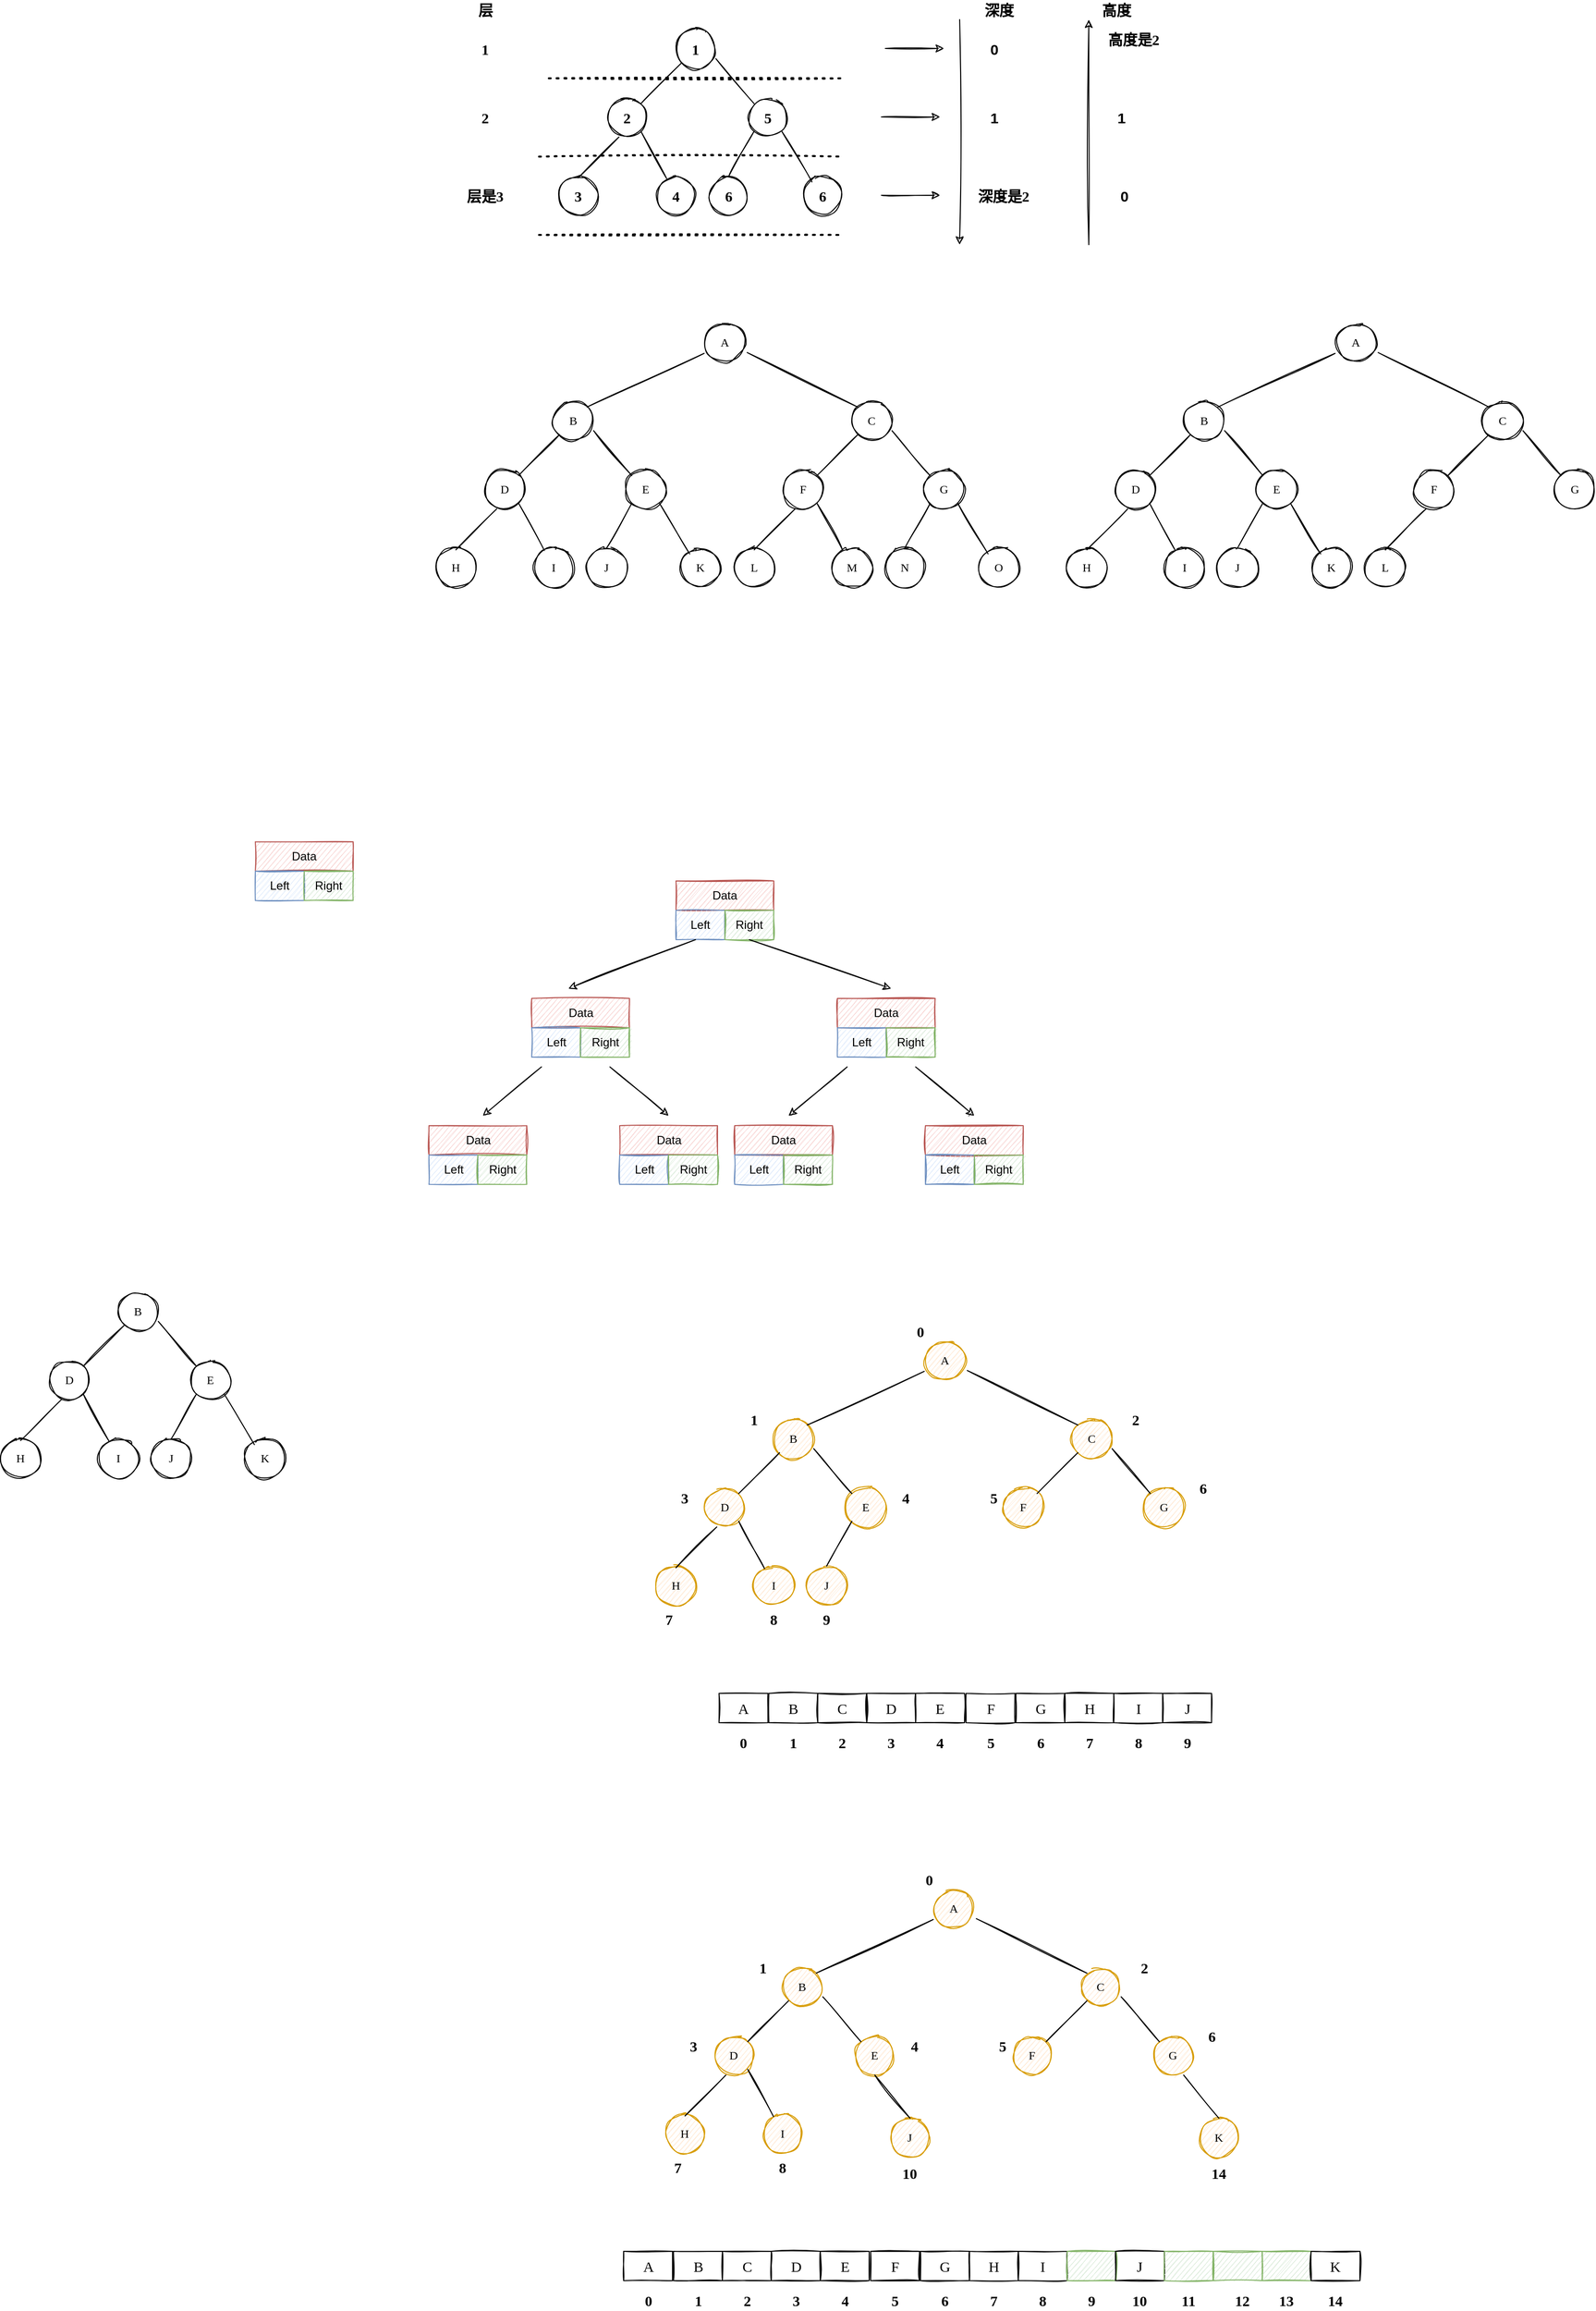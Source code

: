 <mxfile version="21.1.2" type="device" pages="4">
  <diagram id="AjD2eCS2qsiHTyneQqth" name="二叉树">
    <mxGraphModel dx="1863" dy="614" grid="1" gridSize="10" guides="1" tooltips="1" connect="1" arrows="1" fold="1" page="1" pageScale="1" pageWidth="827" pageHeight="1169" math="0" shadow="0">
      <root>
        <mxCell id="0" />
        <mxCell id="1" parent="0" />
        <mxCell id="x9iLLm8WanFrZs3Th1T4-1" value="1" style="ellipse;whiteSpace=wrap;html=1;aspect=fixed;fontFamily=Comic Sans MS;sketch=1;fontSize=15;fontStyle=1" parent="1" vertex="1">
          <mxGeometry x="320" y="130" width="40" height="40" as="geometry" />
        </mxCell>
        <mxCell id="x9iLLm8WanFrZs3Th1T4-2" value="2" style="ellipse;whiteSpace=wrap;html=1;aspect=fixed;fontFamily=Comic Sans MS;sketch=1;fontSize=15;fontStyle=1" parent="1" vertex="1">
          <mxGeometry x="250" y="200" width="40" height="40" as="geometry" />
        </mxCell>
        <mxCell id="x9iLLm8WanFrZs3Th1T4-3" value="5" style="ellipse;whiteSpace=wrap;html=1;aspect=fixed;fontFamily=Comic Sans MS;sketch=1;fontSize=15;fontStyle=1" parent="1" vertex="1">
          <mxGeometry x="394" y="200" width="40" height="40" as="geometry" />
        </mxCell>
        <mxCell id="x9iLLm8WanFrZs3Th1T4-4" value="3" style="ellipse;whiteSpace=wrap;html=1;aspect=fixed;fontFamily=Comic Sans MS;sketch=1;fontSize=15;fontStyle=1" parent="1" vertex="1">
          <mxGeometry x="200" y="280" width="40" height="40" as="geometry" />
        </mxCell>
        <mxCell id="x9iLLm8WanFrZs3Th1T4-5" value="4" style="ellipse;whiteSpace=wrap;html=1;aspect=fixed;fontFamily=Comic Sans MS;sketch=1;fontSize=15;fontStyle=1" parent="1" vertex="1">
          <mxGeometry x="300" y="280" width="40" height="40" as="geometry" />
        </mxCell>
        <mxCell id="x9iLLm8WanFrZs3Th1T4-6" value="6" style="ellipse;whiteSpace=wrap;html=1;aspect=fixed;fontFamily=Comic Sans MS;sketch=1;fontSize=15;fontStyle=1" parent="1" vertex="1">
          <mxGeometry x="354" y="280" width="40" height="40" as="geometry" />
        </mxCell>
        <mxCell id="x9iLLm8WanFrZs3Th1T4-7" value="6" style="ellipse;whiteSpace=wrap;html=1;aspect=fixed;fontFamily=Comic Sans MS;sketch=1;fontSize=15;fontStyle=1" parent="1" vertex="1">
          <mxGeometry x="450" y="280" width="40" height="40" as="geometry" />
        </mxCell>
        <mxCell id="x9iLLm8WanFrZs3Th1T4-8" value="" style="endArrow=none;html=1;exitX=1;exitY=0;exitDx=0;exitDy=0;entryX=0;entryY=1;entryDx=0;entryDy=0;fontFamily=Comic Sans MS;sketch=1;fontSize=15;fontStyle=1" parent="1" source="x9iLLm8WanFrZs3Th1T4-2" target="x9iLLm8WanFrZs3Th1T4-1" edge="1">
          <mxGeometry width="50" height="50" relative="1" as="geometry">
            <mxPoint x="290" y="200" as="sourcePoint" />
            <mxPoint x="320" y="170" as="targetPoint" />
          </mxGeometry>
        </mxCell>
        <mxCell id="x9iLLm8WanFrZs3Th1T4-9" value="" style="endArrow=none;html=1;exitX=1;exitY=0;exitDx=0;exitDy=0;entryX=0;entryY=1;entryDx=0;entryDy=0;fontFamily=Comic Sans MS;sketch=1;fontSize=15;fontStyle=1" parent="1" edge="1">
          <mxGeometry width="50" height="50" relative="1" as="geometry">
            <mxPoint x="220.002" y="281.718" as="sourcePoint" />
            <mxPoint x="261.718" y="240.002" as="targetPoint" />
          </mxGeometry>
        </mxCell>
        <mxCell id="x9iLLm8WanFrZs3Th1T4-10" value="" style="endArrow=none;html=1;exitX=1;exitY=1;exitDx=0;exitDy=0;fontFamily=Comic Sans MS;sketch=1;fontSize=15;fontStyle=1" parent="1" source="x9iLLm8WanFrZs3Th1T4-2" target="x9iLLm8WanFrZs3Th1T4-5" edge="1">
          <mxGeometry width="50" height="50" relative="1" as="geometry">
            <mxPoint x="304.142" y="225.858" as="sourcePoint" />
            <mxPoint x="345.858" y="184.142" as="targetPoint" />
          </mxGeometry>
        </mxCell>
        <mxCell id="x9iLLm8WanFrZs3Th1T4-11" value="" style="endArrow=none;html=1;exitX=1;exitY=1;exitDx=0;exitDy=0;entryX=0;entryY=0;entryDx=0;entryDy=0;fontFamily=Comic Sans MS;sketch=1;fontSize=15;fontStyle=1" parent="1" target="x9iLLm8WanFrZs3Th1T4-3" edge="1">
          <mxGeometry width="50" height="50" relative="1" as="geometry">
            <mxPoint x="360.812" y="160.002" as="sourcePoint" />
            <mxPoint x="387.188" y="208.251" as="targetPoint" />
          </mxGeometry>
        </mxCell>
        <mxCell id="x9iLLm8WanFrZs3Th1T4-12" value="" style="endArrow=none;html=1;exitX=1;exitY=1;exitDx=0;exitDy=0;entryX=0;entryY=0;entryDx=0;entryDy=0;fontFamily=Comic Sans MS;sketch=1;fontSize=15;fontStyle=1" parent="1" source="x9iLLm8WanFrZs3Th1T4-3" edge="1">
          <mxGeometry width="50" height="50" relative="1" as="geometry">
            <mxPoint x="420.002" y="240.002" as="sourcePoint" />
            <mxPoint x="459.048" y="285.858" as="targetPoint" />
          </mxGeometry>
        </mxCell>
        <mxCell id="x9iLLm8WanFrZs3Th1T4-13" value="" style="endArrow=none;html=1;exitX=0;exitY=1;exitDx=0;exitDy=0;entryX=0.5;entryY=0;entryDx=0;entryDy=0;fontFamily=Comic Sans MS;sketch=1;fontSize=15;fontStyle=1" parent="1" source="x9iLLm8WanFrZs3Th1T4-3" target="x9iLLm8WanFrZs3Th1T4-6" edge="1">
          <mxGeometry width="50" height="50" relative="1" as="geometry">
            <mxPoint x="430.002" y="250.002" as="sourcePoint" />
            <mxPoint x="469.048" y="295.858" as="targetPoint" />
          </mxGeometry>
        </mxCell>
        <mxCell id="x9iLLm8WanFrZs3Th1T4-14" value="" style="endArrow=classic;html=1;fontFamily=Comic Sans MS;sketch=1;fontSize=15;fontStyle=1" parent="1" edge="1">
          <mxGeometry width="50" height="50" relative="1" as="geometry">
            <mxPoint x="610" y="120" as="sourcePoint" />
            <mxPoint x="610" y="350" as="targetPoint" />
          </mxGeometry>
        </mxCell>
        <mxCell id="x9iLLm8WanFrZs3Th1T4-15" value="" style="endArrow=none;dashed=1;html=1;dashPattern=1 3;strokeWidth=2;fontFamily=Comic Sans MS;sketch=1;fontSize=15;fontStyle=1" parent="1" edge="1">
          <mxGeometry width="50" height="50" relative="1" as="geometry">
            <mxPoint x="190" y="180" as="sourcePoint" />
            <mxPoint x="490" y="180" as="targetPoint" />
          </mxGeometry>
        </mxCell>
        <mxCell id="x9iLLm8WanFrZs3Th1T4-16" value="" style="endArrow=none;dashed=1;html=1;dashPattern=1 3;strokeWidth=2;fontFamily=Comic Sans MS;sketch=1;fontSize=15;fontStyle=1" parent="1" edge="1">
          <mxGeometry width="50" height="50" relative="1" as="geometry">
            <mxPoint x="180" y="260" as="sourcePoint" />
            <mxPoint x="490" y="260" as="targetPoint" />
          </mxGeometry>
        </mxCell>
        <mxCell id="x9iLLm8WanFrZs3Th1T4-17" value="" style="endArrow=none;dashed=1;html=1;dashPattern=1 3;strokeWidth=2;fontFamily=Comic Sans MS;sketch=1;fontSize=15;fontStyle=1" parent="1" edge="1">
          <mxGeometry width="50" height="50" relative="1" as="geometry">
            <mxPoint x="180" y="340" as="sourcePoint" />
            <mxPoint x="490" y="340" as="targetPoint" />
          </mxGeometry>
        </mxCell>
        <mxCell id="x9iLLm8WanFrZs3Th1T4-18" value="1" style="text;html=1;strokeColor=none;fillColor=none;align=center;verticalAlign=middle;whiteSpace=wrap;rounded=0;fontFamily=Comic Sans MS;sketch=1;fontStyle=1;fontSize=15;" parent="1" vertex="1">
          <mxGeometry x="90" y="140" width="70" height="20" as="geometry" />
        </mxCell>
        <mxCell id="x9iLLm8WanFrZs3Th1T4-19" value="2" style="text;html=1;strokeColor=none;fillColor=none;align=center;verticalAlign=middle;whiteSpace=wrap;rounded=0;fontFamily=Comic Sans MS;sketch=1;fontStyle=1;fontSize=15;" parent="1" vertex="1">
          <mxGeometry x="95" y="210" width="60" height="20" as="geometry" />
        </mxCell>
        <mxCell id="x9iLLm8WanFrZs3Th1T4-20" value="层是3" style="text;html=1;strokeColor=none;fillColor=none;align=center;verticalAlign=middle;whiteSpace=wrap;rounded=0;fontFamily=Comic Sans MS;sketch=1;fontStyle=1;fontSize=15;" parent="1" vertex="1">
          <mxGeometry x="95" y="290" width="60" height="20" as="geometry" />
        </mxCell>
        <mxCell id="x9iLLm8WanFrZs3Th1T4-21" value="深度是2" style="text;html=1;strokeColor=none;fillColor=none;align=center;verticalAlign=middle;whiteSpace=wrap;rounded=0;fontFamily=Comic Sans MS;sketch=1;fontStyle=1;fontSize=15;" parent="1" vertex="1">
          <mxGeometry x="625" y="290" width="60" height="20" as="geometry" />
        </mxCell>
        <mxCell id="x9iLLm8WanFrZs3Th1T4-23" value="B" style="ellipse;whiteSpace=wrap;html=1;aspect=fixed;fontFamily=Comic Sans MS;sketch=1;" parent="1" vertex="1">
          <mxGeometry x="195" y="510" width="40" height="40" as="geometry" />
        </mxCell>
        <mxCell id="x9iLLm8WanFrZs3Th1T4-24" value="D" style="ellipse;whiteSpace=wrap;html=1;aspect=fixed;fontFamily=Comic Sans MS;sketch=1;" parent="1" vertex="1">
          <mxGeometry x="125" y="580" width="40" height="40" as="geometry" />
        </mxCell>
        <mxCell id="x9iLLm8WanFrZs3Th1T4-25" value="E" style="ellipse;whiteSpace=wrap;html=1;aspect=fixed;fontFamily=Comic Sans MS;sketch=1;" parent="1" vertex="1">
          <mxGeometry x="269" y="580" width="40" height="40" as="geometry" />
        </mxCell>
        <mxCell id="x9iLLm8WanFrZs3Th1T4-26" value="H" style="ellipse;whiteSpace=wrap;html=1;aspect=fixed;fontFamily=Comic Sans MS;sketch=1;" parent="1" vertex="1">
          <mxGeometry x="75" y="660" width="40" height="40" as="geometry" />
        </mxCell>
        <mxCell id="x9iLLm8WanFrZs3Th1T4-27" value="I" style="ellipse;whiteSpace=wrap;html=1;aspect=fixed;fontFamily=Comic Sans MS;sketch=1;" parent="1" vertex="1">
          <mxGeometry x="175" y="660" width="40" height="40" as="geometry" />
        </mxCell>
        <mxCell id="x9iLLm8WanFrZs3Th1T4-28" value="J" style="ellipse;whiteSpace=wrap;html=1;aspect=fixed;fontFamily=Comic Sans MS;sketch=1;" parent="1" vertex="1">
          <mxGeometry x="229" y="660" width="40" height="40" as="geometry" />
        </mxCell>
        <mxCell id="x9iLLm8WanFrZs3Th1T4-29" value="K" style="ellipse;whiteSpace=wrap;html=1;aspect=fixed;fontFamily=Comic Sans MS;sketch=1;" parent="1" vertex="1">
          <mxGeometry x="325" y="660" width="40" height="40" as="geometry" />
        </mxCell>
        <mxCell id="x9iLLm8WanFrZs3Th1T4-30" value="" style="endArrow=none;html=1;exitX=1;exitY=0;exitDx=0;exitDy=0;entryX=0;entryY=1;entryDx=0;entryDy=0;fontFamily=Comic Sans MS;sketch=1;" parent="1" source="x9iLLm8WanFrZs3Th1T4-24" target="x9iLLm8WanFrZs3Th1T4-23" edge="1">
          <mxGeometry width="50" height="50" relative="1" as="geometry">
            <mxPoint x="165" y="580" as="sourcePoint" />
            <mxPoint x="195" y="550" as="targetPoint" />
          </mxGeometry>
        </mxCell>
        <mxCell id="x9iLLm8WanFrZs3Th1T4-31" value="" style="endArrow=none;html=1;exitX=1;exitY=0;exitDx=0;exitDy=0;entryX=0;entryY=1;entryDx=0;entryDy=0;fontFamily=Comic Sans MS;sketch=1;" parent="1" edge="1">
          <mxGeometry width="50" height="50" relative="1" as="geometry">
            <mxPoint x="95.002" y="661.718" as="sourcePoint" />
            <mxPoint x="136.718" y="620.002" as="targetPoint" />
          </mxGeometry>
        </mxCell>
        <mxCell id="x9iLLm8WanFrZs3Th1T4-32" value="" style="endArrow=none;html=1;exitX=1;exitY=1;exitDx=0;exitDy=0;fontFamily=Comic Sans MS;sketch=1;" parent="1" source="x9iLLm8WanFrZs3Th1T4-24" target="x9iLLm8WanFrZs3Th1T4-27" edge="1">
          <mxGeometry width="50" height="50" relative="1" as="geometry">
            <mxPoint x="179.142" y="605.858" as="sourcePoint" />
            <mxPoint x="220.858" y="564.142" as="targetPoint" />
          </mxGeometry>
        </mxCell>
        <mxCell id="x9iLLm8WanFrZs3Th1T4-33" value="" style="endArrow=none;html=1;exitX=1;exitY=1;exitDx=0;exitDy=0;entryX=0;entryY=0;entryDx=0;entryDy=0;fontFamily=Comic Sans MS;sketch=1;" parent="1" target="x9iLLm8WanFrZs3Th1T4-25" edge="1">
          <mxGeometry width="50" height="50" relative="1" as="geometry">
            <mxPoint x="235.812" y="540.002" as="sourcePoint" />
            <mxPoint x="262.188" y="588.251" as="targetPoint" />
          </mxGeometry>
        </mxCell>
        <mxCell id="x9iLLm8WanFrZs3Th1T4-34" value="" style="endArrow=none;html=1;exitX=1;exitY=1;exitDx=0;exitDy=0;entryX=0;entryY=0;entryDx=0;entryDy=0;fontFamily=Comic Sans MS;sketch=1;" parent="1" source="x9iLLm8WanFrZs3Th1T4-25" edge="1">
          <mxGeometry width="50" height="50" relative="1" as="geometry">
            <mxPoint x="295.002" y="620.002" as="sourcePoint" />
            <mxPoint x="334.048" y="665.858" as="targetPoint" />
          </mxGeometry>
        </mxCell>
        <mxCell id="x9iLLm8WanFrZs3Th1T4-35" value="" style="endArrow=none;html=1;exitX=0;exitY=1;exitDx=0;exitDy=0;entryX=0.5;entryY=0;entryDx=0;entryDy=0;fontFamily=Comic Sans MS;sketch=1;" parent="1" source="x9iLLm8WanFrZs3Th1T4-25" target="x9iLLm8WanFrZs3Th1T4-28" edge="1">
          <mxGeometry width="50" height="50" relative="1" as="geometry">
            <mxPoint x="305.002" y="630.002" as="sourcePoint" />
            <mxPoint x="344.048" y="675.858" as="targetPoint" />
          </mxGeometry>
        </mxCell>
        <mxCell id="x9iLLm8WanFrZs3Th1T4-36" value="C" style="ellipse;whiteSpace=wrap;html=1;aspect=fixed;fontFamily=Comic Sans MS;sketch=1;" parent="1" vertex="1">
          <mxGeometry x="500" y="510" width="40" height="40" as="geometry" />
        </mxCell>
        <mxCell id="x9iLLm8WanFrZs3Th1T4-37" value="F" style="ellipse;whiteSpace=wrap;html=1;aspect=fixed;fontFamily=Comic Sans MS;sketch=1;" parent="1" vertex="1">
          <mxGeometry x="430" y="580" width="40" height="40" as="geometry" />
        </mxCell>
        <mxCell id="x9iLLm8WanFrZs3Th1T4-38" value="G" style="ellipse;whiteSpace=wrap;html=1;aspect=fixed;fontFamily=Comic Sans MS;sketch=1;" parent="1" vertex="1">
          <mxGeometry x="574" y="580" width="40" height="40" as="geometry" />
        </mxCell>
        <mxCell id="x9iLLm8WanFrZs3Th1T4-39" value="L" style="ellipse;whiteSpace=wrap;html=1;aspect=fixed;fontFamily=Comic Sans MS;sketch=1;" parent="1" vertex="1">
          <mxGeometry x="380" y="660" width="40" height="40" as="geometry" />
        </mxCell>
        <mxCell id="x9iLLm8WanFrZs3Th1T4-40" value="M" style="ellipse;whiteSpace=wrap;html=1;aspect=fixed;fontFamily=Comic Sans MS;sketch=1;" parent="1" vertex="1">
          <mxGeometry x="480" y="660" width="40" height="40" as="geometry" />
        </mxCell>
        <mxCell id="x9iLLm8WanFrZs3Th1T4-41" value="N" style="ellipse;whiteSpace=wrap;html=1;aspect=fixed;fontFamily=Comic Sans MS;sketch=1;" parent="1" vertex="1">
          <mxGeometry x="534" y="660" width="40" height="40" as="geometry" />
        </mxCell>
        <mxCell id="x9iLLm8WanFrZs3Th1T4-42" value="O" style="ellipse;whiteSpace=wrap;html=1;aspect=fixed;fontFamily=Comic Sans MS;sketch=1;" parent="1" vertex="1">
          <mxGeometry x="630" y="660" width="40" height="40" as="geometry" />
        </mxCell>
        <mxCell id="x9iLLm8WanFrZs3Th1T4-43" value="" style="endArrow=none;html=1;exitX=1;exitY=0;exitDx=0;exitDy=0;entryX=0;entryY=1;entryDx=0;entryDy=0;fontFamily=Comic Sans MS;sketch=1;" parent="1" source="x9iLLm8WanFrZs3Th1T4-37" target="x9iLLm8WanFrZs3Th1T4-36" edge="1">
          <mxGeometry width="50" height="50" relative="1" as="geometry">
            <mxPoint x="470" y="580" as="sourcePoint" />
            <mxPoint x="500" y="550" as="targetPoint" />
          </mxGeometry>
        </mxCell>
        <mxCell id="x9iLLm8WanFrZs3Th1T4-44" value="" style="endArrow=none;html=1;exitX=1;exitY=0;exitDx=0;exitDy=0;entryX=0;entryY=1;entryDx=0;entryDy=0;fontFamily=Comic Sans MS;sketch=1;" parent="1" edge="1">
          <mxGeometry width="50" height="50" relative="1" as="geometry">
            <mxPoint x="400.002" y="661.718" as="sourcePoint" />
            <mxPoint x="441.718" y="620.002" as="targetPoint" />
          </mxGeometry>
        </mxCell>
        <mxCell id="x9iLLm8WanFrZs3Th1T4-45" value="" style="endArrow=none;html=1;exitX=1;exitY=1;exitDx=0;exitDy=0;fontFamily=Comic Sans MS;sketch=1;" parent="1" source="x9iLLm8WanFrZs3Th1T4-37" target="x9iLLm8WanFrZs3Th1T4-40" edge="1">
          <mxGeometry width="50" height="50" relative="1" as="geometry">
            <mxPoint x="484.142" y="605.858" as="sourcePoint" />
            <mxPoint x="525.858" y="564.142" as="targetPoint" />
          </mxGeometry>
        </mxCell>
        <mxCell id="x9iLLm8WanFrZs3Th1T4-46" value="" style="endArrow=none;html=1;exitX=1;exitY=1;exitDx=0;exitDy=0;entryX=0;entryY=0;entryDx=0;entryDy=0;fontFamily=Comic Sans MS;sketch=1;" parent="1" target="x9iLLm8WanFrZs3Th1T4-38" edge="1">
          <mxGeometry width="50" height="50" relative="1" as="geometry">
            <mxPoint x="540.812" y="540.002" as="sourcePoint" />
            <mxPoint x="567.188" y="588.251" as="targetPoint" />
          </mxGeometry>
        </mxCell>
        <mxCell id="x9iLLm8WanFrZs3Th1T4-47" value="" style="endArrow=none;html=1;exitX=1;exitY=1;exitDx=0;exitDy=0;entryX=0;entryY=0;entryDx=0;entryDy=0;fontFamily=Comic Sans MS;sketch=1;" parent="1" source="x9iLLm8WanFrZs3Th1T4-38" edge="1">
          <mxGeometry width="50" height="50" relative="1" as="geometry">
            <mxPoint x="600.002" y="620.002" as="sourcePoint" />
            <mxPoint x="639.048" y="665.858" as="targetPoint" />
          </mxGeometry>
        </mxCell>
        <mxCell id="x9iLLm8WanFrZs3Th1T4-48" value="" style="endArrow=none;html=1;exitX=0;exitY=1;exitDx=0;exitDy=0;entryX=0.5;entryY=0;entryDx=0;entryDy=0;fontFamily=Comic Sans MS;sketch=1;" parent="1" source="x9iLLm8WanFrZs3Th1T4-38" target="x9iLLm8WanFrZs3Th1T4-41" edge="1">
          <mxGeometry width="50" height="50" relative="1" as="geometry">
            <mxPoint x="610.002" y="630.002" as="sourcePoint" />
            <mxPoint x="649.048" y="675.858" as="targetPoint" />
          </mxGeometry>
        </mxCell>
        <mxCell id="x9iLLm8WanFrZs3Th1T4-49" value="A" style="ellipse;whiteSpace=wrap;html=1;aspect=fixed;fontFamily=Comic Sans MS;sketch=1;" parent="1" vertex="1">
          <mxGeometry x="350" y="430" width="40" height="40" as="geometry" />
        </mxCell>
        <mxCell id="x9iLLm8WanFrZs3Th1T4-50" value="" style="endArrow=none;html=1;exitX=1;exitY=0;exitDx=0;exitDy=0;entryX=-0.03;entryY=0.775;entryDx=0;entryDy=0;fontFamily=Comic Sans MS;sketch=1;entryPerimeter=0;" parent="1" source="x9iLLm8WanFrZs3Th1T4-23" target="x9iLLm8WanFrZs3Th1T4-49" edge="1">
          <mxGeometry width="50" height="50" relative="1" as="geometry">
            <mxPoint x="250.002" y="511.718" as="sourcePoint" />
            <mxPoint x="291.718" y="470.002" as="targetPoint" />
          </mxGeometry>
        </mxCell>
        <mxCell id="x9iLLm8WanFrZs3Th1T4-51" value="" style="endArrow=none;html=1;exitX=1.07;exitY=0.755;exitDx=0;exitDy=0;entryX=0;entryY=0;entryDx=0;entryDy=0;fontFamily=Comic Sans MS;sketch=1;exitPerimeter=0;" parent="1" source="x9iLLm8WanFrZs3Th1T4-49" target="x9iLLm8WanFrZs3Th1T4-36" edge="1">
          <mxGeometry width="50" height="50" relative="1" as="geometry">
            <mxPoint x="239.142" y="525.858" as="sourcePoint" />
            <mxPoint x="358.8" y="471" as="targetPoint" />
          </mxGeometry>
        </mxCell>
        <mxCell id="x9iLLm8WanFrZs3Th1T4-52" value="B" style="ellipse;whiteSpace=wrap;html=1;aspect=fixed;fontFamily=Comic Sans MS;sketch=1;" parent="1" vertex="1">
          <mxGeometry x="840" y="510" width="40" height="40" as="geometry" />
        </mxCell>
        <mxCell id="x9iLLm8WanFrZs3Th1T4-53" value="D" style="ellipse;whiteSpace=wrap;html=1;aspect=fixed;fontFamily=Comic Sans MS;sketch=1;" parent="1" vertex="1">
          <mxGeometry x="770" y="580" width="40" height="40" as="geometry" />
        </mxCell>
        <mxCell id="x9iLLm8WanFrZs3Th1T4-54" value="E" style="ellipse;whiteSpace=wrap;html=1;aspect=fixed;fontFamily=Comic Sans MS;sketch=1;" parent="1" vertex="1">
          <mxGeometry x="914" y="580" width="40" height="40" as="geometry" />
        </mxCell>
        <mxCell id="x9iLLm8WanFrZs3Th1T4-55" value="H" style="ellipse;whiteSpace=wrap;html=1;aspect=fixed;fontFamily=Comic Sans MS;sketch=1;" parent="1" vertex="1">
          <mxGeometry x="720" y="660" width="40" height="40" as="geometry" />
        </mxCell>
        <mxCell id="x9iLLm8WanFrZs3Th1T4-56" value="I" style="ellipse;whiteSpace=wrap;html=1;aspect=fixed;fontFamily=Comic Sans MS;sketch=1;" parent="1" vertex="1">
          <mxGeometry x="820" y="660" width="40" height="40" as="geometry" />
        </mxCell>
        <mxCell id="x9iLLm8WanFrZs3Th1T4-57" value="J" style="ellipse;whiteSpace=wrap;html=1;aspect=fixed;fontFamily=Comic Sans MS;sketch=1;" parent="1" vertex="1">
          <mxGeometry x="874" y="660" width="40" height="40" as="geometry" />
        </mxCell>
        <mxCell id="x9iLLm8WanFrZs3Th1T4-58" value="K" style="ellipse;whiteSpace=wrap;html=1;aspect=fixed;fontFamily=Comic Sans MS;sketch=1;" parent="1" vertex="1">
          <mxGeometry x="970" y="660" width="40" height="40" as="geometry" />
        </mxCell>
        <mxCell id="x9iLLm8WanFrZs3Th1T4-59" value="" style="endArrow=none;html=1;exitX=1;exitY=0;exitDx=0;exitDy=0;entryX=0;entryY=1;entryDx=0;entryDy=0;fontFamily=Comic Sans MS;sketch=1;" parent="1" source="x9iLLm8WanFrZs3Th1T4-53" target="x9iLLm8WanFrZs3Th1T4-52" edge="1">
          <mxGeometry width="50" height="50" relative="1" as="geometry">
            <mxPoint x="810" y="580" as="sourcePoint" />
            <mxPoint x="840" y="550" as="targetPoint" />
          </mxGeometry>
        </mxCell>
        <mxCell id="x9iLLm8WanFrZs3Th1T4-60" value="" style="endArrow=none;html=1;exitX=1;exitY=0;exitDx=0;exitDy=0;entryX=0;entryY=1;entryDx=0;entryDy=0;fontFamily=Comic Sans MS;sketch=1;" parent="1" edge="1">
          <mxGeometry width="50" height="50" relative="1" as="geometry">
            <mxPoint x="740.002" y="661.718" as="sourcePoint" />
            <mxPoint x="781.718" y="620.002" as="targetPoint" />
          </mxGeometry>
        </mxCell>
        <mxCell id="x9iLLm8WanFrZs3Th1T4-61" value="" style="endArrow=none;html=1;exitX=1;exitY=1;exitDx=0;exitDy=0;fontFamily=Comic Sans MS;sketch=1;" parent="1" source="x9iLLm8WanFrZs3Th1T4-53" target="x9iLLm8WanFrZs3Th1T4-56" edge="1">
          <mxGeometry width="50" height="50" relative="1" as="geometry">
            <mxPoint x="824.142" y="605.858" as="sourcePoint" />
            <mxPoint x="865.858" y="564.142" as="targetPoint" />
          </mxGeometry>
        </mxCell>
        <mxCell id="x9iLLm8WanFrZs3Th1T4-62" value="" style="endArrow=none;html=1;exitX=1;exitY=1;exitDx=0;exitDy=0;entryX=0;entryY=0;entryDx=0;entryDy=0;fontFamily=Comic Sans MS;sketch=1;" parent="1" target="x9iLLm8WanFrZs3Th1T4-54" edge="1">
          <mxGeometry width="50" height="50" relative="1" as="geometry">
            <mxPoint x="880.812" y="540.002" as="sourcePoint" />
            <mxPoint x="907.188" y="588.251" as="targetPoint" />
          </mxGeometry>
        </mxCell>
        <mxCell id="x9iLLm8WanFrZs3Th1T4-63" value="" style="endArrow=none;html=1;exitX=1;exitY=1;exitDx=0;exitDy=0;entryX=0;entryY=0;entryDx=0;entryDy=0;fontFamily=Comic Sans MS;sketch=1;" parent="1" source="x9iLLm8WanFrZs3Th1T4-54" edge="1">
          <mxGeometry width="50" height="50" relative="1" as="geometry">
            <mxPoint x="940.002" y="620.002" as="sourcePoint" />
            <mxPoint x="979.048" y="665.858" as="targetPoint" />
          </mxGeometry>
        </mxCell>
        <mxCell id="x9iLLm8WanFrZs3Th1T4-64" value="" style="endArrow=none;html=1;exitX=0;exitY=1;exitDx=0;exitDy=0;entryX=0.5;entryY=0;entryDx=0;entryDy=0;fontFamily=Comic Sans MS;sketch=1;" parent="1" source="x9iLLm8WanFrZs3Th1T4-54" target="x9iLLm8WanFrZs3Th1T4-57" edge="1">
          <mxGeometry width="50" height="50" relative="1" as="geometry">
            <mxPoint x="950.002" y="630.002" as="sourcePoint" />
            <mxPoint x="989.048" y="675.858" as="targetPoint" />
          </mxGeometry>
        </mxCell>
        <mxCell id="x9iLLm8WanFrZs3Th1T4-65" value="C" style="ellipse;whiteSpace=wrap;html=1;aspect=fixed;fontFamily=Comic Sans MS;sketch=1;" parent="1" vertex="1">
          <mxGeometry x="1145" y="510" width="40" height="40" as="geometry" />
        </mxCell>
        <mxCell id="x9iLLm8WanFrZs3Th1T4-66" value="F" style="ellipse;whiteSpace=wrap;html=1;aspect=fixed;fontFamily=Comic Sans MS;sketch=1;" parent="1" vertex="1">
          <mxGeometry x="1075" y="580" width="40" height="40" as="geometry" />
        </mxCell>
        <mxCell id="x9iLLm8WanFrZs3Th1T4-67" value="G" style="ellipse;whiteSpace=wrap;html=1;aspect=fixed;fontFamily=Comic Sans MS;sketch=1;" parent="1" vertex="1">
          <mxGeometry x="1219" y="580" width="40" height="40" as="geometry" />
        </mxCell>
        <mxCell id="x9iLLm8WanFrZs3Th1T4-68" value="L" style="ellipse;whiteSpace=wrap;html=1;aspect=fixed;fontFamily=Comic Sans MS;sketch=1;" parent="1" vertex="1">
          <mxGeometry x="1025" y="660" width="40" height="40" as="geometry" />
        </mxCell>
        <mxCell id="x9iLLm8WanFrZs3Th1T4-72" value="" style="endArrow=none;html=1;exitX=1;exitY=0;exitDx=0;exitDy=0;entryX=0;entryY=1;entryDx=0;entryDy=0;fontFamily=Comic Sans MS;sketch=1;" parent="1" source="x9iLLm8WanFrZs3Th1T4-66" target="x9iLLm8WanFrZs3Th1T4-65" edge="1">
          <mxGeometry width="50" height="50" relative="1" as="geometry">
            <mxPoint x="1115" y="580" as="sourcePoint" />
            <mxPoint x="1145" y="550" as="targetPoint" />
          </mxGeometry>
        </mxCell>
        <mxCell id="x9iLLm8WanFrZs3Th1T4-73" value="" style="endArrow=none;html=1;exitX=1;exitY=0;exitDx=0;exitDy=0;entryX=0;entryY=1;entryDx=0;entryDy=0;fontFamily=Comic Sans MS;sketch=1;" parent="1" edge="1">
          <mxGeometry width="50" height="50" relative="1" as="geometry">
            <mxPoint x="1045.002" y="661.718" as="sourcePoint" />
            <mxPoint x="1086.718" y="620.002" as="targetPoint" />
          </mxGeometry>
        </mxCell>
        <mxCell id="x9iLLm8WanFrZs3Th1T4-75" value="" style="endArrow=none;html=1;exitX=1;exitY=1;exitDx=0;exitDy=0;entryX=0;entryY=0;entryDx=0;entryDy=0;fontFamily=Comic Sans MS;sketch=1;" parent="1" target="x9iLLm8WanFrZs3Th1T4-67" edge="1">
          <mxGeometry width="50" height="50" relative="1" as="geometry">
            <mxPoint x="1185.812" y="540.002" as="sourcePoint" />
            <mxPoint x="1212.188" y="588.251" as="targetPoint" />
          </mxGeometry>
        </mxCell>
        <mxCell id="x9iLLm8WanFrZs3Th1T4-78" value="A" style="ellipse;whiteSpace=wrap;html=1;aspect=fixed;fontFamily=Comic Sans MS;sketch=1;" parent="1" vertex="1">
          <mxGeometry x="995" y="430" width="40" height="40" as="geometry" />
        </mxCell>
        <mxCell id="x9iLLm8WanFrZs3Th1T4-79" value="" style="endArrow=none;html=1;exitX=1;exitY=0;exitDx=0;exitDy=0;entryX=-0.03;entryY=0.775;entryDx=0;entryDy=0;fontFamily=Comic Sans MS;sketch=1;entryPerimeter=0;" parent="1" source="x9iLLm8WanFrZs3Th1T4-52" target="x9iLLm8WanFrZs3Th1T4-78" edge="1">
          <mxGeometry width="50" height="50" relative="1" as="geometry">
            <mxPoint x="895.002" y="511.718" as="sourcePoint" />
            <mxPoint x="936.718" y="470.002" as="targetPoint" />
          </mxGeometry>
        </mxCell>
        <mxCell id="x9iLLm8WanFrZs3Th1T4-80" value="" style="endArrow=none;html=1;exitX=1.07;exitY=0.755;exitDx=0;exitDy=0;entryX=0;entryY=0;entryDx=0;entryDy=0;fontFamily=Comic Sans MS;sketch=1;exitPerimeter=0;" parent="1" source="x9iLLm8WanFrZs3Th1T4-78" target="x9iLLm8WanFrZs3Th1T4-65" edge="1">
          <mxGeometry width="50" height="50" relative="1" as="geometry">
            <mxPoint x="884.142" y="525.858" as="sourcePoint" />
            <mxPoint x="1003.8" y="471" as="targetPoint" />
          </mxGeometry>
        </mxCell>
        <mxCell id="R8ywqrNWY9AcOWYw4wKz-1" value="B" style="ellipse;whiteSpace=wrap;html=1;aspect=fixed;fontFamily=Comic Sans MS;sketch=1;" parent="1" vertex="1">
          <mxGeometry x="-250" y="1420" width="40" height="40" as="geometry" />
        </mxCell>
        <mxCell id="R8ywqrNWY9AcOWYw4wKz-2" value="D" style="ellipse;whiteSpace=wrap;html=1;aspect=fixed;fontFamily=Comic Sans MS;sketch=1;" parent="1" vertex="1">
          <mxGeometry x="-320" y="1490" width="40" height="40" as="geometry" />
        </mxCell>
        <mxCell id="R8ywqrNWY9AcOWYw4wKz-3" value="E" style="ellipse;whiteSpace=wrap;html=1;aspect=fixed;fontFamily=Comic Sans MS;sketch=1;" parent="1" vertex="1">
          <mxGeometry x="-176" y="1490" width="40" height="40" as="geometry" />
        </mxCell>
        <mxCell id="R8ywqrNWY9AcOWYw4wKz-4" value="H" style="ellipse;whiteSpace=wrap;html=1;aspect=fixed;fontFamily=Comic Sans MS;sketch=1;" parent="1" vertex="1">
          <mxGeometry x="-370" y="1570" width="40" height="40" as="geometry" />
        </mxCell>
        <mxCell id="R8ywqrNWY9AcOWYw4wKz-5" value="I" style="ellipse;whiteSpace=wrap;html=1;aspect=fixed;fontFamily=Comic Sans MS;sketch=1;" parent="1" vertex="1">
          <mxGeometry x="-270" y="1570" width="40" height="40" as="geometry" />
        </mxCell>
        <mxCell id="R8ywqrNWY9AcOWYw4wKz-6" value="J" style="ellipse;whiteSpace=wrap;html=1;aspect=fixed;fontFamily=Comic Sans MS;sketch=1;" parent="1" vertex="1">
          <mxGeometry x="-216" y="1570" width="40" height="40" as="geometry" />
        </mxCell>
        <mxCell id="R8ywqrNWY9AcOWYw4wKz-7" value="K" style="ellipse;whiteSpace=wrap;html=1;aspect=fixed;fontFamily=Comic Sans MS;sketch=1;" parent="1" vertex="1">
          <mxGeometry x="-120" y="1570" width="40" height="40" as="geometry" />
        </mxCell>
        <mxCell id="R8ywqrNWY9AcOWYw4wKz-8" value="" style="endArrow=none;html=1;exitX=1;exitY=0;exitDx=0;exitDy=0;entryX=0;entryY=1;entryDx=0;entryDy=0;fontFamily=Comic Sans MS;sketch=1;" parent="1" source="R8ywqrNWY9AcOWYw4wKz-2" target="R8ywqrNWY9AcOWYw4wKz-1" edge="1">
          <mxGeometry width="50" height="50" relative="1" as="geometry">
            <mxPoint x="-280" y="1490" as="sourcePoint" />
            <mxPoint x="-250" y="1460" as="targetPoint" />
          </mxGeometry>
        </mxCell>
        <mxCell id="R8ywqrNWY9AcOWYw4wKz-9" value="" style="endArrow=none;html=1;exitX=1;exitY=0;exitDx=0;exitDy=0;entryX=0;entryY=1;entryDx=0;entryDy=0;fontFamily=Comic Sans MS;sketch=1;" parent="1" edge="1">
          <mxGeometry width="50" height="50" relative="1" as="geometry">
            <mxPoint x="-349.998" y="1571.718" as="sourcePoint" />
            <mxPoint x="-308.282" y="1530.002" as="targetPoint" />
          </mxGeometry>
        </mxCell>
        <mxCell id="R8ywqrNWY9AcOWYw4wKz-10" value="" style="endArrow=none;html=1;exitX=1;exitY=1;exitDx=0;exitDy=0;fontFamily=Comic Sans MS;sketch=1;" parent="1" source="R8ywqrNWY9AcOWYw4wKz-2" target="R8ywqrNWY9AcOWYw4wKz-5" edge="1">
          <mxGeometry width="50" height="50" relative="1" as="geometry">
            <mxPoint x="-265.858" y="1515.858" as="sourcePoint" />
            <mxPoint x="-224.142" y="1474.142" as="targetPoint" />
          </mxGeometry>
        </mxCell>
        <mxCell id="R8ywqrNWY9AcOWYw4wKz-11" value="" style="endArrow=none;html=1;exitX=1;exitY=1;exitDx=0;exitDy=0;entryX=0;entryY=0;entryDx=0;entryDy=0;fontFamily=Comic Sans MS;sketch=1;" parent="1" target="R8ywqrNWY9AcOWYw4wKz-3" edge="1">
          <mxGeometry width="50" height="50" relative="1" as="geometry">
            <mxPoint x="-209.188" y="1450.002" as="sourcePoint" />
            <mxPoint x="-182.812" y="1498.251" as="targetPoint" />
          </mxGeometry>
        </mxCell>
        <mxCell id="R8ywqrNWY9AcOWYw4wKz-12" value="" style="endArrow=none;html=1;exitX=1;exitY=1;exitDx=0;exitDy=0;entryX=0;entryY=0;entryDx=0;entryDy=0;fontFamily=Comic Sans MS;sketch=1;" parent="1" source="R8ywqrNWY9AcOWYw4wKz-3" edge="1">
          <mxGeometry width="50" height="50" relative="1" as="geometry">
            <mxPoint x="-149.998" y="1530.002" as="sourcePoint" />
            <mxPoint x="-110.952" y="1575.858" as="targetPoint" />
          </mxGeometry>
        </mxCell>
        <mxCell id="R8ywqrNWY9AcOWYw4wKz-13" value="" style="endArrow=none;html=1;exitX=0;exitY=1;exitDx=0;exitDy=0;entryX=0.5;entryY=0;entryDx=0;entryDy=0;fontFamily=Comic Sans MS;sketch=1;" parent="1" source="R8ywqrNWY9AcOWYw4wKz-3" target="R8ywqrNWY9AcOWYw4wKz-6" edge="1">
          <mxGeometry width="50" height="50" relative="1" as="geometry">
            <mxPoint x="-139.998" y="1540.002" as="sourcePoint" />
            <mxPoint x="-100.952" y="1585.858" as="targetPoint" />
          </mxGeometry>
        </mxCell>
        <mxCell id="R8ywqrNWY9AcOWYw4wKz-30" value="Data" style="rounded=0;whiteSpace=wrap;html=1;fillColor=#f8cecc;sketch=1;strokeColor=#b85450;" parent="1" vertex="1">
          <mxGeometry x="320" y="1000" width="100" height="30" as="geometry" />
        </mxCell>
        <mxCell id="R8ywqrNWY9AcOWYw4wKz-32" value="Left" style="rounded=0;whiteSpace=wrap;html=1;fillColor=#dae8fc;sketch=1;strokeColor=#6c8ebf;" parent="1" vertex="1">
          <mxGeometry x="320" y="1030" width="50" height="30" as="geometry" />
        </mxCell>
        <mxCell id="R8ywqrNWY9AcOWYw4wKz-33" value="Right" style="rounded=0;whiteSpace=wrap;html=1;fillColor=#d5e8d4;sketch=1;strokeColor=#82b366;" parent="1" vertex="1">
          <mxGeometry x="370" y="1030" width="50" height="30" as="geometry" />
        </mxCell>
        <mxCell id="R8ywqrNWY9AcOWYw4wKz-34" value="" style="endArrow=classic;html=1;sketch=1;" parent="1" edge="1">
          <mxGeometry width="50" height="50" relative="1" as="geometry">
            <mxPoint x="340" y="1060" as="sourcePoint" />
            <mxPoint x="210" y="1110" as="targetPoint" />
          </mxGeometry>
        </mxCell>
        <mxCell id="R8ywqrNWY9AcOWYw4wKz-38" value="Data" style="rounded=0;whiteSpace=wrap;html=1;fillColor=#f8cecc;sketch=1;strokeColor=#b85450;" parent="1" vertex="1">
          <mxGeometry x="-110" y="960" width="100" height="30" as="geometry" />
        </mxCell>
        <mxCell id="R8ywqrNWY9AcOWYw4wKz-39" value="Left" style="rounded=0;whiteSpace=wrap;html=1;fillColor=#dae8fc;sketch=1;strokeColor=#6c8ebf;" parent="1" vertex="1">
          <mxGeometry x="-110" y="990" width="50" height="30" as="geometry" />
        </mxCell>
        <mxCell id="R8ywqrNWY9AcOWYw4wKz-40" value="Right" style="rounded=0;whiteSpace=wrap;html=1;fillColor=#d5e8d4;sketch=1;strokeColor=#82b366;" parent="1" vertex="1">
          <mxGeometry x="-60" y="990" width="50" height="30" as="geometry" />
        </mxCell>
        <mxCell id="R8ywqrNWY9AcOWYw4wKz-41" value="Data" style="rounded=0;whiteSpace=wrap;html=1;fillColor=#f8cecc;sketch=1;strokeColor=#b85450;" parent="1" vertex="1">
          <mxGeometry x="172.5" y="1120" width="100" height="30" as="geometry" />
        </mxCell>
        <mxCell id="R8ywqrNWY9AcOWYw4wKz-42" value="Left" style="rounded=0;whiteSpace=wrap;html=1;fillColor=#dae8fc;sketch=1;strokeColor=#6c8ebf;" parent="1" vertex="1">
          <mxGeometry x="172.5" y="1150" width="50" height="30" as="geometry" />
        </mxCell>
        <mxCell id="R8ywqrNWY9AcOWYw4wKz-43" value="Right" style="rounded=0;whiteSpace=wrap;html=1;fillColor=#d5e8d4;sketch=1;strokeColor=#82b366;" parent="1" vertex="1">
          <mxGeometry x="222.5" y="1150" width="50" height="30" as="geometry" />
        </mxCell>
        <mxCell id="R8ywqrNWY9AcOWYw4wKz-44" value="" style="endArrow=classic;html=1;exitX=0.5;exitY=1;exitDx=0;exitDy=0;sketch=1;" parent="1" source="R8ywqrNWY9AcOWYw4wKz-33" edge="1">
          <mxGeometry width="50" height="50" relative="1" as="geometry">
            <mxPoint x="450" y="1150" as="sourcePoint" />
            <mxPoint x="540" y="1110" as="targetPoint" />
          </mxGeometry>
        </mxCell>
        <mxCell id="R8ywqrNWY9AcOWYw4wKz-51" value="" style="endArrow=classic;html=1;sketch=1;" parent="1" edge="1">
          <mxGeometry width="50" height="50" relative="1" as="geometry">
            <mxPoint x="182.5" y="1190" as="sourcePoint" />
            <mxPoint x="122.5" y="1240" as="targetPoint" />
          </mxGeometry>
        </mxCell>
        <mxCell id="R8ywqrNWY9AcOWYw4wKz-52" value="Data" style="rounded=0;whiteSpace=wrap;html=1;fillColor=#f8cecc;sketch=1;strokeColor=#b85450;" parent="1" vertex="1">
          <mxGeometry x="67.5" y="1250" width="100" height="30" as="geometry" />
        </mxCell>
        <mxCell id="R8ywqrNWY9AcOWYw4wKz-53" value="Left" style="rounded=0;whiteSpace=wrap;html=1;fillColor=#dae8fc;sketch=1;strokeColor=#6c8ebf;" parent="1" vertex="1">
          <mxGeometry x="67.5" y="1280" width="50" height="30" as="geometry" />
        </mxCell>
        <mxCell id="R8ywqrNWY9AcOWYw4wKz-54" value="Right" style="rounded=0;whiteSpace=wrap;html=1;fillColor=#d5e8d4;sketch=1;strokeColor=#82b366;" parent="1" vertex="1">
          <mxGeometry x="117.5" y="1280" width="50" height="30" as="geometry" />
        </mxCell>
        <mxCell id="R8ywqrNWY9AcOWYw4wKz-55" value="" style="endArrow=classic;html=1;sketch=1;" parent="1" edge="1">
          <mxGeometry width="50" height="50" relative="1" as="geometry">
            <mxPoint x="252.5" y="1190" as="sourcePoint" />
            <mxPoint x="312.5" y="1240" as="targetPoint" />
          </mxGeometry>
        </mxCell>
        <mxCell id="R8ywqrNWY9AcOWYw4wKz-56" value="Data" style="rounded=0;whiteSpace=wrap;html=1;fillColor=#f8cecc;sketch=1;strokeColor=#b85450;" parent="1" vertex="1">
          <mxGeometry x="262.5" y="1250" width="100" height="30" as="geometry" />
        </mxCell>
        <mxCell id="R8ywqrNWY9AcOWYw4wKz-57" value="Left" style="rounded=0;whiteSpace=wrap;html=1;fillColor=#dae8fc;sketch=1;strokeColor=#6c8ebf;" parent="1" vertex="1">
          <mxGeometry x="262.5" y="1280" width="50" height="30" as="geometry" />
        </mxCell>
        <mxCell id="R8ywqrNWY9AcOWYw4wKz-58" value="Right" style="rounded=0;whiteSpace=wrap;html=1;fillColor=#d5e8d4;sketch=1;strokeColor=#82b366;" parent="1" vertex="1">
          <mxGeometry x="312.5" y="1280" width="50" height="30" as="geometry" />
        </mxCell>
        <mxCell id="R8ywqrNWY9AcOWYw4wKz-67" value="Data" style="rounded=0;whiteSpace=wrap;html=1;fillColor=#f8cecc;sketch=1;strokeColor=#b85450;" parent="1" vertex="1">
          <mxGeometry x="485" y="1120" width="100" height="30" as="geometry" />
        </mxCell>
        <mxCell id="R8ywqrNWY9AcOWYw4wKz-68" value="Left" style="rounded=0;whiteSpace=wrap;html=1;fillColor=#dae8fc;sketch=1;strokeColor=#6c8ebf;" parent="1" vertex="1">
          <mxGeometry x="485" y="1150" width="50" height="30" as="geometry" />
        </mxCell>
        <mxCell id="R8ywqrNWY9AcOWYw4wKz-69" value="Right" style="rounded=0;whiteSpace=wrap;html=1;fillColor=#d5e8d4;sketch=1;strokeColor=#82b366;" parent="1" vertex="1">
          <mxGeometry x="535" y="1150" width="50" height="30" as="geometry" />
        </mxCell>
        <mxCell id="R8ywqrNWY9AcOWYw4wKz-70" value="" style="endArrow=classic;html=1;sketch=1;" parent="1" edge="1">
          <mxGeometry width="50" height="50" relative="1" as="geometry">
            <mxPoint x="495" y="1190" as="sourcePoint" />
            <mxPoint x="435" y="1240" as="targetPoint" />
          </mxGeometry>
        </mxCell>
        <mxCell id="R8ywqrNWY9AcOWYw4wKz-71" value="Data" style="rounded=0;whiteSpace=wrap;html=1;fillColor=#f8cecc;sketch=1;strokeColor=#b85450;" parent="1" vertex="1">
          <mxGeometry x="380" y="1250" width="100" height="30" as="geometry" />
        </mxCell>
        <mxCell id="R8ywqrNWY9AcOWYw4wKz-72" value="Left" style="rounded=0;whiteSpace=wrap;html=1;fillColor=#dae8fc;sketch=1;strokeColor=#6c8ebf;" parent="1" vertex="1">
          <mxGeometry x="380" y="1280" width="50" height="30" as="geometry" />
        </mxCell>
        <mxCell id="R8ywqrNWY9AcOWYw4wKz-73" value="Right" style="rounded=0;whiteSpace=wrap;html=1;fillColor=#d5e8d4;sketch=1;strokeColor=#82b366;" parent="1" vertex="1">
          <mxGeometry x="430" y="1280" width="50" height="30" as="geometry" />
        </mxCell>
        <mxCell id="R8ywqrNWY9AcOWYw4wKz-74" value="" style="endArrow=classic;html=1;sketch=1;" parent="1" edge="1">
          <mxGeometry width="50" height="50" relative="1" as="geometry">
            <mxPoint x="565" y="1190" as="sourcePoint" />
            <mxPoint x="625" y="1240" as="targetPoint" />
          </mxGeometry>
        </mxCell>
        <mxCell id="R8ywqrNWY9AcOWYw4wKz-75" value="Data" style="rounded=0;whiteSpace=wrap;html=1;fillColor=#f8cecc;sketch=1;strokeColor=#b85450;" parent="1" vertex="1">
          <mxGeometry x="575" y="1250" width="100" height="30" as="geometry" />
        </mxCell>
        <mxCell id="R8ywqrNWY9AcOWYw4wKz-76" value="Left" style="rounded=0;whiteSpace=wrap;html=1;fillColor=#dae8fc;sketch=1;strokeColor=#6c8ebf;" parent="1" vertex="1">
          <mxGeometry x="575" y="1280" width="50" height="30" as="geometry" />
        </mxCell>
        <mxCell id="R8ywqrNWY9AcOWYw4wKz-77" value="Right" style="rounded=0;whiteSpace=wrap;html=1;fillColor=#d5e8d4;sketch=1;strokeColor=#82b366;" parent="1" vertex="1">
          <mxGeometry x="625" y="1280" width="50" height="30" as="geometry" />
        </mxCell>
        <mxCell id="R8ywqrNWY9AcOWYw4wKz-78" value="B" style="ellipse;whiteSpace=wrap;html=1;aspect=fixed;fontFamily=Comic Sans MS;sketch=1;fillColor=#ffe6cc;strokeColor=#d79b00;" parent="1" vertex="1">
          <mxGeometry x="420" y="1550" width="40" height="40" as="geometry" />
        </mxCell>
        <mxCell id="R8ywqrNWY9AcOWYw4wKz-79" value="D" style="ellipse;whiteSpace=wrap;html=1;aspect=fixed;fontFamily=Comic Sans MS;sketch=1;fillColor=#ffe6cc;strokeColor=#d79b00;" parent="1" vertex="1">
          <mxGeometry x="350" y="1620" width="40" height="40" as="geometry" />
        </mxCell>
        <mxCell id="R8ywqrNWY9AcOWYw4wKz-80" value="E" style="ellipse;whiteSpace=wrap;html=1;aspect=fixed;fontFamily=Comic Sans MS;sketch=1;fillColor=#ffe6cc;strokeColor=#d79b00;" parent="1" vertex="1">
          <mxGeometry x="494" y="1620" width="40" height="40" as="geometry" />
        </mxCell>
        <mxCell id="R8ywqrNWY9AcOWYw4wKz-81" value="H" style="ellipse;whiteSpace=wrap;html=1;aspect=fixed;fontFamily=Comic Sans MS;sketch=1;fillColor=#ffe6cc;strokeColor=#d79b00;" parent="1" vertex="1">
          <mxGeometry x="300" y="1700" width="40" height="40" as="geometry" />
        </mxCell>
        <mxCell id="R8ywqrNWY9AcOWYw4wKz-82" value="I" style="ellipse;whiteSpace=wrap;html=1;aspect=fixed;fontFamily=Comic Sans MS;sketch=1;fillColor=#ffe6cc;strokeColor=#d79b00;" parent="1" vertex="1">
          <mxGeometry x="400" y="1700" width="40" height="40" as="geometry" />
        </mxCell>
        <mxCell id="R8ywqrNWY9AcOWYw4wKz-83" value="J" style="ellipse;whiteSpace=wrap;html=1;aspect=fixed;fontFamily=Comic Sans MS;sketch=1;fillColor=#ffe6cc;strokeColor=#d79b00;" parent="1" vertex="1">
          <mxGeometry x="454" y="1700" width="40" height="40" as="geometry" />
        </mxCell>
        <mxCell id="R8ywqrNWY9AcOWYw4wKz-85" value="" style="endArrow=none;html=1;exitX=1;exitY=0;exitDx=0;exitDy=0;entryX=0;entryY=1;entryDx=0;entryDy=0;fontFamily=Comic Sans MS;sketch=1;" parent="1" source="R8ywqrNWY9AcOWYw4wKz-79" target="R8ywqrNWY9AcOWYw4wKz-78" edge="1">
          <mxGeometry width="50" height="50" relative="1" as="geometry">
            <mxPoint x="390" y="1620" as="sourcePoint" />
            <mxPoint x="420" y="1590" as="targetPoint" />
          </mxGeometry>
        </mxCell>
        <mxCell id="R8ywqrNWY9AcOWYw4wKz-86" value="" style="endArrow=none;html=1;exitX=1;exitY=0;exitDx=0;exitDy=0;entryX=0;entryY=1;entryDx=0;entryDy=0;fontFamily=Comic Sans MS;sketch=1;" parent="1" edge="1">
          <mxGeometry width="50" height="50" relative="1" as="geometry">
            <mxPoint x="320.002" y="1701.718" as="sourcePoint" />
            <mxPoint x="361.718" y="1660.002" as="targetPoint" />
          </mxGeometry>
        </mxCell>
        <mxCell id="R8ywqrNWY9AcOWYw4wKz-87" value="" style="endArrow=none;html=1;exitX=1;exitY=1;exitDx=0;exitDy=0;fontFamily=Comic Sans MS;sketch=1;" parent="1" source="R8ywqrNWY9AcOWYw4wKz-79" target="R8ywqrNWY9AcOWYw4wKz-82" edge="1">
          <mxGeometry width="50" height="50" relative="1" as="geometry">
            <mxPoint x="404.142" y="1645.858" as="sourcePoint" />
            <mxPoint x="445.858" y="1604.142" as="targetPoint" />
          </mxGeometry>
        </mxCell>
        <mxCell id="R8ywqrNWY9AcOWYw4wKz-88" value="" style="endArrow=none;html=1;exitX=1;exitY=1;exitDx=0;exitDy=0;entryX=0;entryY=0;entryDx=0;entryDy=0;fontFamily=Comic Sans MS;sketch=1;" parent="1" target="R8ywqrNWY9AcOWYw4wKz-80" edge="1">
          <mxGeometry width="50" height="50" relative="1" as="geometry">
            <mxPoint x="460.812" y="1580.002" as="sourcePoint" />
            <mxPoint x="487.188" y="1628.251" as="targetPoint" />
          </mxGeometry>
        </mxCell>
        <mxCell id="R8ywqrNWY9AcOWYw4wKz-90" value="" style="endArrow=none;html=1;exitX=0;exitY=1;exitDx=0;exitDy=0;entryX=0.5;entryY=0;entryDx=0;entryDy=0;fontFamily=Comic Sans MS;sketch=1;" parent="1" source="R8ywqrNWY9AcOWYw4wKz-80" target="R8ywqrNWY9AcOWYw4wKz-83" edge="1">
          <mxGeometry width="50" height="50" relative="1" as="geometry">
            <mxPoint x="530.002" y="1670.002" as="sourcePoint" />
            <mxPoint x="569.048" y="1715.858" as="targetPoint" />
          </mxGeometry>
        </mxCell>
        <mxCell id="R8ywqrNWY9AcOWYw4wKz-91" value="C" style="ellipse;whiteSpace=wrap;html=1;aspect=fixed;fontFamily=Comic Sans MS;sketch=1;fillColor=#ffe6cc;strokeColor=#d79b00;" parent="1" vertex="1">
          <mxGeometry x="725" y="1550" width="40" height="40" as="geometry" />
        </mxCell>
        <mxCell id="R8ywqrNWY9AcOWYw4wKz-92" value="F" style="ellipse;whiteSpace=wrap;html=1;aspect=fixed;fontFamily=Comic Sans MS;sketch=1;fillColor=#ffe6cc;strokeColor=#d79b00;" parent="1" vertex="1">
          <mxGeometry x="655" y="1620" width="40" height="40" as="geometry" />
        </mxCell>
        <mxCell id="R8ywqrNWY9AcOWYw4wKz-93" value="G" style="ellipse;whiteSpace=wrap;html=1;aspect=fixed;fontFamily=Comic Sans MS;sketch=1;fillColor=#ffe6cc;strokeColor=#d79b00;" parent="1" vertex="1">
          <mxGeometry x="799" y="1620" width="40" height="40" as="geometry" />
        </mxCell>
        <mxCell id="R8ywqrNWY9AcOWYw4wKz-95" value="" style="endArrow=none;html=1;exitX=1;exitY=0;exitDx=0;exitDy=0;entryX=0;entryY=1;entryDx=0;entryDy=0;fontFamily=Comic Sans MS;sketch=1;" parent="1" source="R8ywqrNWY9AcOWYw4wKz-92" target="R8ywqrNWY9AcOWYw4wKz-91" edge="1">
          <mxGeometry width="50" height="50" relative="1" as="geometry">
            <mxPoint x="695" y="1620" as="sourcePoint" />
            <mxPoint x="725" y="1590" as="targetPoint" />
          </mxGeometry>
        </mxCell>
        <mxCell id="R8ywqrNWY9AcOWYw4wKz-97" value="" style="endArrow=none;html=1;exitX=1;exitY=1;exitDx=0;exitDy=0;entryX=0;entryY=0;entryDx=0;entryDy=0;fontFamily=Comic Sans MS;sketch=1;" parent="1" target="R8ywqrNWY9AcOWYw4wKz-93" edge="1">
          <mxGeometry width="50" height="50" relative="1" as="geometry">
            <mxPoint x="765.812" y="1580.002" as="sourcePoint" />
            <mxPoint x="792.188" y="1628.251" as="targetPoint" />
          </mxGeometry>
        </mxCell>
        <mxCell id="R8ywqrNWY9AcOWYw4wKz-98" value="A" style="ellipse;whiteSpace=wrap;html=1;aspect=fixed;fontFamily=Comic Sans MS;sketch=1;fillColor=#ffe6cc;strokeColor=#d79b00;" parent="1" vertex="1">
          <mxGeometry x="575" y="1470" width="40" height="40" as="geometry" />
        </mxCell>
        <mxCell id="R8ywqrNWY9AcOWYw4wKz-99" value="" style="endArrow=none;html=1;exitX=1;exitY=0;exitDx=0;exitDy=0;entryX=-0.03;entryY=0.775;entryDx=0;entryDy=0;fontFamily=Comic Sans MS;sketch=1;entryPerimeter=0;" parent="1" source="R8ywqrNWY9AcOWYw4wKz-78" target="R8ywqrNWY9AcOWYw4wKz-98" edge="1">
          <mxGeometry width="50" height="50" relative="1" as="geometry">
            <mxPoint x="475.002" y="1551.718" as="sourcePoint" />
            <mxPoint x="516.718" y="1510.002" as="targetPoint" />
          </mxGeometry>
        </mxCell>
        <mxCell id="R8ywqrNWY9AcOWYw4wKz-100" value="" style="endArrow=none;html=1;exitX=1.07;exitY=0.755;exitDx=0;exitDy=0;entryX=0;entryY=0;entryDx=0;entryDy=0;fontFamily=Comic Sans MS;sketch=1;exitPerimeter=0;" parent="1" source="R8ywqrNWY9AcOWYw4wKz-98" target="R8ywqrNWY9AcOWYw4wKz-91" edge="1">
          <mxGeometry width="50" height="50" relative="1" as="geometry">
            <mxPoint x="464.142" y="1565.858" as="sourcePoint" />
            <mxPoint x="583.8" y="1511" as="targetPoint" />
          </mxGeometry>
        </mxCell>
        <mxCell id="R8ywqrNWY9AcOWYw4wKz-101" value="0" style="text;html=1;strokeColor=none;fillColor=none;align=center;verticalAlign=middle;whiteSpace=wrap;rounded=0;fontSize=15;fontStyle=1;fontFamily=Comic Sans MS;sketch=1;" parent="1" vertex="1">
          <mxGeometry x="550" y="1450" width="40" height="20" as="geometry" />
        </mxCell>
        <mxCell id="R8ywqrNWY9AcOWYw4wKz-104" value="1" style="text;html=1;strokeColor=none;fillColor=none;align=center;verticalAlign=middle;whiteSpace=wrap;rounded=0;fontSize=15;fontStyle=1;fontFamily=Comic Sans MS;sketch=1;" parent="1" vertex="1">
          <mxGeometry x="380" y="1540" width="40" height="20" as="geometry" />
        </mxCell>
        <mxCell id="R8ywqrNWY9AcOWYw4wKz-105" value="2" style="text;html=1;strokeColor=none;fillColor=none;align=center;verticalAlign=middle;whiteSpace=wrap;rounded=0;fontSize=15;fontStyle=1;fontFamily=Comic Sans MS;sketch=1;" parent="1" vertex="1">
          <mxGeometry x="770" y="1540" width="40" height="20" as="geometry" />
        </mxCell>
        <mxCell id="R8ywqrNWY9AcOWYw4wKz-106" value="3" style="text;html=1;strokeColor=none;fillColor=none;align=center;verticalAlign=middle;whiteSpace=wrap;rounded=0;fontSize=15;fontStyle=1;fontFamily=Comic Sans MS;sketch=1;" parent="1" vertex="1">
          <mxGeometry x="309" y="1620" width="40" height="20" as="geometry" />
        </mxCell>
        <mxCell id="R8ywqrNWY9AcOWYw4wKz-107" value="4" style="text;html=1;strokeColor=none;fillColor=none;align=center;verticalAlign=middle;whiteSpace=wrap;rounded=0;fontSize=15;fontStyle=1;fontFamily=Comic Sans MS;sketch=1;" parent="1" vertex="1">
          <mxGeometry x="535" y="1620" width="40" height="20" as="geometry" />
        </mxCell>
        <mxCell id="R8ywqrNWY9AcOWYw4wKz-108" value="5" style="text;html=1;strokeColor=none;fillColor=none;align=center;verticalAlign=middle;whiteSpace=wrap;rounded=0;fontSize=15;fontStyle=1;fontFamily=Comic Sans MS;sketch=1;" parent="1" vertex="1">
          <mxGeometry x="625" y="1620" width="40" height="20" as="geometry" />
        </mxCell>
        <mxCell id="R8ywqrNWY9AcOWYw4wKz-109" value="6" style="text;html=1;strokeColor=none;fillColor=none;align=center;verticalAlign=middle;whiteSpace=wrap;rounded=0;fontSize=15;fontStyle=1;fontFamily=Comic Sans MS;sketch=1;" parent="1" vertex="1">
          <mxGeometry x="839" y="1610" width="40" height="20" as="geometry" />
        </mxCell>
        <mxCell id="R8ywqrNWY9AcOWYw4wKz-110" value="7" style="text;html=1;strokeColor=none;fillColor=none;align=center;verticalAlign=middle;whiteSpace=wrap;rounded=0;fontSize=15;fontStyle=1;fontFamily=Comic Sans MS;sketch=1;" parent="1" vertex="1">
          <mxGeometry x="292.5" y="1744" width="40" height="20" as="geometry" />
        </mxCell>
        <mxCell id="R8ywqrNWY9AcOWYw4wKz-111" value="8" style="text;html=1;strokeColor=none;fillColor=none;align=center;verticalAlign=middle;whiteSpace=wrap;rounded=0;fontSize=15;fontStyle=1;fontFamily=Comic Sans MS;sketch=1;" parent="1" vertex="1">
          <mxGeometry x="400" y="1744" width="40" height="20" as="geometry" />
        </mxCell>
        <mxCell id="R8ywqrNWY9AcOWYw4wKz-113" value="9" style="text;html=1;strokeColor=none;fillColor=none;align=center;verticalAlign=middle;whiteSpace=wrap;rounded=0;fontSize=15;fontStyle=1;fontFamily=Comic Sans MS;sketch=1;" parent="1" vertex="1">
          <mxGeometry x="454" y="1744" width="40" height="20" as="geometry" />
        </mxCell>
        <mxCell id="R8ywqrNWY9AcOWYw4wKz-115" value="A" style="rounded=0;whiteSpace=wrap;html=1;fillColor=none;fontSize=15;fontFamily=Comic Sans MS;sketch=1;" parent="1" vertex="1">
          <mxGeometry x="364" y="1830" width="50" height="30" as="geometry" />
        </mxCell>
        <mxCell id="R8ywqrNWY9AcOWYw4wKz-116" value="B" style="rounded=0;whiteSpace=wrap;html=1;fillColor=none;fontSize=15;fontFamily=Comic Sans MS;sketch=1;" parent="1" vertex="1">
          <mxGeometry x="415" y="1830" width="50" height="30" as="geometry" />
        </mxCell>
        <mxCell id="R8ywqrNWY9AcOWYw4wKz-117" value="C" style="rounded=0;whiteSpace=wrap;html=1;fillColor=none;fontSize=15;fontFamily=Comic Sans MS;sketch=1;" parent="1" vertex="1">
          <mxGeometry x="465" y="1830" width="50" height="30" as="geometry" />
        </mxCell>
        <mxCell id="R8ywqrNWY9AcOWYw4wKz-118" value="D" style="rounded=0;whiteSpace=wrap;html=1;fillColor=none;fontSize=15;fontFamily=Comic Sans MS;sketch=1;" parent="1" vertex="1">
          <mxGeometry x="515" y="1830" width="50" height="30" as="geometry" />
        </mxCell>
        <mxCell id="R8ywqrNWY9AcOWYw4wKz-119" value="E" style="rounded=0;whiteSpace=wrap;html=1;fillColor=none;fontSize=15;fontFamily=Comic Sans MS;sketch=1;" parent="1" vertex="1">
          <mxGeometry x="565" y="1830" width="50" height="30" as="geometry" />
        </mxCell>
        <mxCell id="R8ywqrNWY9AcOWYw4wKz-120" value="F" style="rounded=0;whiteSpace=wrap;html=1;fillColor=none;fontSize=15;fontFamily=Comic Sans MS;sketch=1;" parent="1" vertex="1">
          <mxGeometry x="616.5" y="1830" width="50" height="30" as="geometry" />
        </mxCell>
        <mxCell id="R8ywqrNWY9AcOWYw4wKz-121" value="G" style="rounded=0;whiteSpace=wrap;html=1;fillColor=none;fontSize=15;fontFamily=Comic Sans MS;sketch=1;" parent="1" vertex="1">
          <mxGeometry x="667.5" y="1830" width="50" height="30" as="geometry" />
        </mxCell>
        <mxCell id="R8ywqrNWY9AcOWYw4wKz-122" value="H" style="rounded=0;whiteSpace=wrap;html=1;fillColor=none;fontSize=15;fontFamily=Comic Sans MS;sketch=1;" parent="1" vertex="1">
          <mxGeometry x="717.5" y="1830" width="50" height="30" as="geometry" />
        </mxCell>
        <mxCell id="R8ywqrNWY9AcOWYw4wKz-123" value="I" style="rounded=0;whiteSpace=wrap;html=1;fillColor=none;fontSize=15;fontFamily=Comic Sans MS;sketch=1;" parent="1" vertex="1">
          <mxGeometry x="767.5" y="1830" width="50" height="30" as="geometry" />
        </mxCell>
        <mxCell id="R8ywqrNWY9AcOWYw4wKz-124" value="J" style="rounded=0;whiteSpace=wrap;html=1;fillColor=none;fontSize=15;fontFamily=Comic Sans MS;sketch=1;" parent="1" vertex="1">
          <mxGeometry x="817.5" y="1830" width="50" height="30" as="geometry" />
        </mxCell>
        <mxCell id="R8ywqrNWY9AcOWYw4wKz-125" value="0" style="text;html=1;strokeColor=none;fillColor=none;align=center;verticalAlign=middle;whiteSpace=wrap;rounded=0;fontSize=15;fontStyle=1;fontFamily=Comic Sans MS;sketch=1;" parent="1" vertex="1">
          <mxGeometry x="369" y="1870" width="40" height="20" as="geometry" />
        </mxCell>
        <mxCell id="R8ywqrNWY9AcOWYw4wKz-127" value="1" style="text;html=1;strokeColor=none;fillColor=none;align=center;verticalAlign=middle;whiteSpace=wrap;rounded=0;fontSize=15;fontStyle=1;fontFamily=Comic Sans MS;sketch=1;" parent="1" vertex="1">
          <mxGeometry x="420" y="1870" width="40" height="20" as="geometry" />
        </mxCell>
        <mxCell id="R8ywqrNWY9AcOWYw4wKz-128" value="2" style="text;html=1;strokeColor=none;fillColor=none;align=center;verticalAlign=middle;whiteSpace=wrap;rounded=0;fontSize=15;fontStyle=1;fontFamily=Comic Sans MS;sketch=1;" parent="1" vertex="1">
          <mxGeometry x="470" y="1870" width="40" height="20" as="geometry" />
        </mxCell>
        <mxCell id="R8ywqrNWY9AcOWYw4wKz-129" value="3" style="text;html=1;strokeColor=none;fillColor=none;align=center;verticalAlign=middle;whiteSpace=wrap;rounded=0;fontSize=15;fontStyle=1;fontFamily=Comic Sans MS;sketch=1;" parent="1" vertex="1">
          <mxGeometry x="520" y="1870" width="40" height="20" as="geometry" />
        </mxCell>
        <mxCell id="R8ywqrNWY9AcOWYw4wKz-130" value="4" style="text;html=1;strokeColor=none;fillColor=none;align=center;verticalAlign=middle;whiteSpace=wrap;rounded=0;fontSize=15;fontStyle=1;fontFamily=Comic Sans MS;sketch=1;" parent="1" vertex="1">
          <mxGeometry x="570" y="1870" width="40" height="20" as="geometry" />
        </mxCell>
        <mxCell id="R8ywqrNWY9AcOWYw4wKz-131" value="5" style="text;html=1;strokeColor=none;fillColor=none;align=center;verticalAlign=middle;whiteSpace=wrap;rounded=0;fontSize=15;fontStyle=1;fontFamily=Comic Sans MS;sketch=1;" parent="1" vertex="1">
          <mxGeometry x="621.5" y="1870" width="40" height="20" as="geometry" />
        </mxCell>
        <mxCell id="R8ywqrNWY9AcOWYw4wKz-132" value="6" style="text;html=1;strokeColor=none;fillColor=none;align=center;verticalAlign=middle;whiteSpace=wrap;rounded=0;fontSize=15;fontStyle=1;fontFamily=Comic Sans MS;sketch=1;" parent="1" vertex="1">
          <mxGeometry x="672.5" y="1870" width="40" height="20" as="geometry" />
        </mxCell>
        <mxCell id="R8ywqrNWY9AcOWYw4wKz-133" value="7" style="text;html=1;strokeColor=none;fillColor=none;align=center;verticalAlign=middle;whiteSpace=wrap;rounded=0;fontSize=15;fontStyle=1;fontFamily=Comic Sans MS;sketch=1;" parent="1" vertex="1">
          <mxGeometry x="722.5" y="1870" width="40" height="20" as="geometry" />
        </mxCell>
        <mxCell id="R8ywqrNWY9AcOWYw4wKz-134" value="8" style="text;html=1;strokeColor=none;fillColor=none;align=center;verticalAlign=middle;whiteSpace=wrap;rounded=0;fontSize=15;fontStyle=1;fontFamily=Comic Sans MS;sketch=1;" parent="1" vertex="1">
          <mxGeometry x="772.5" y="1870" width="40" height="20" as="geometry" />
        </mxCell>
        <mxCell id="R8ywqrNWY9AcOWYw4wKz-135" value="9" style="text;html=1;strokeColor=none;fillColor=none;align=center;verticalAlign=middle;whiteSpace=wrap;rounded=0;fontSize=15;fontStyle=1;fontFamily=Comic Sans MS;sketch=1;" parent="1" vertex="1">
          <mxGeometry x="822.5" y="1870" width="40" height="20" as="geometry" />
        </mxCell>
        <mxCell id="R8ywqrNWY9AcOWYw4wKz-136" value="B" style="ellipse;whiteSpace=wrap;html=1;aspect=fixed;fontFamily=Comic Sans MS;sketch=1;fillColor=#ffe6cc;strokeColor=#d79b00;" parent="1" vertex="1">
          <mxGeometry x="429.25" y="2110" width="40" height="40" as="geometry" />
        </mxCell>
        <mxCell id="R8ywqrNWY9AcOWYw4wKz-137" value="D" style="ellipse;whiteSpace=wrap;html=1;aspect=fixed;fontFamily=Comic Sans MS;sketch=1;fillColor=#ffe6cc;strokeColor=#d79b00;" parent="1" vertex="1">
          <mxGeometry x="359.25" y="2180" width="40" height="40" as="geometry" />
        </mxCell>
        <mxCell id="R8ywqrNWY9AcOWYw4wKz-138" value="E" style="ellipse;whiteSpace=wrap;html=1;aspect=fixed;fontFamily=Comic Sans MS;sketch=1;fillColor=#ffe6cc;strokeColor=#d79b00;" parent="1" vertex="1">
          <mxGeometry x="503.25" y="2180" width="40" height="40" as="geometry" />
        </mxCell>
        <mxCell id="R8ywqrNWY9AcOWYw4wKz-139" value="H" style="ellipse;whiteSpace=wrap;html=1;aspect=fixed;fontFamily=Comic Sans MS;sketch=1;fillColor=#ffe6cc;strokeColor=#d79b00;" parent="1" vertex="1">
          <mxGeometry x="309.25" y="2260" width="40" height="40" as="geometry" />
        </mxCell>
        <mxCell id="R8ywqrNWY9AcOWYw4wKz-140" value="I" style="ellipse;whiteSpace=wrap;html=1;aspect=fixed;fontFamily=Comic Sans MS;sketch=1;fillColor=#ffe6cc;strokeColor=#d79b00;" parent="1" vertex="1">
          <mxGeometry x="409.25" y="2260" width="40" height="40" as="geometry" />
        </mxCell>
        <mxCell id="R8ywqrNWY9AcOWYw4wKz-141" value="J" style="ellipse;whiteSpace=wrap;html=1;aspect=fixed;fontFamily=Comic Sans MS;sketch=1;fillColor=#ffe6cc;strokeColor=#d79b00;" parent="1" vertex="1">
          <mxGeometry x="539.25" y="2264" width="40" height="40" as="geometry" />
        </mxCell>
        <mxCell id="R8ywqrNWY9AcOWYw4wKz-142" value="" style="endArrow=none;html=1;exitX=1;exitY=0;exitDx=0;exitDy=0;entryX=0;entryY=1;entryDx=0;entryDy=0;fontFamily=Comic Sans MS;sketch=1;" parent="1" source="R8ywqrNWY9AcOWYw4wKz-137" target="R8ywqrNWY9AcOWYw4wKz-136" edge="1">
          <mxGeometry width="50" height="50" relative="1" as="geometry">
            <mxPoint x="399.25" y="2180" as="sourcePoint" />
            <mxPoint x="429.25" y="2150" as="targetPoint" />
          </mxGeometry>
        </mxCell>
        <mxCell id="R8ywqrNWY9AcOWYw4wKz-143" value="" style="endArrow=none;html=1;exitX=1;exitY=0;exitDx=0;exitDy=0;entryX=0;entryY=1;entryDx=0;entryDy=0;fontFamily=Comic Sans MS;sketch=1;" parent="1" edge="1">
          <mxGeometry width="50" height="50" relative="1" as="geometry">
            <mxPoint x="329.252" y="2261.718" as="sourcePoint" />
            <mxPoint x="370.968" y="2220.002" as="targetPoint" />
          </mxGeometry>
        </mxCell>
        <mxCell id="R8ywqrNWY9AcOWYw4wKz-144" value="" style="endArrow=none;html=1;exitX=1;exitY=1;exitDx=0;exitDy=0;fontFamily=Comic Sans MS;sketch=1;" parent="1" source="R8ywqrNWY9AcOWYw4wKz-137" target="R8ywqrNWY9AcOWYw4wKz-140" edge="1">
          <mxGeometry width="50" height="50" relative="1" as="geometry">
            <mxPoint x="413.392" y="2205.858" as="sourcePoint" />
            <mxPoint x="455.108" y="2164.142" as="targetPoint" />
          </mxGeometry>
        </mxCell>
        <mxCell id="R8ywqrNWY9AcOWYw4wKz-145" value="" style="endArrow=none;html=1;exitX=1;exitY=1;exitDx=0;exitDy=0;entryX=0;entryY=0;entryDx=0;entryDy=0;fontFamily=Comic Sans MS;sketch=1;" parent="1" target="R8ywqrNWY9AcOWYw4wKz-138" edge="1">
          <mxGeometry width="50" height="50" relative="1" as="geometry">
            <mxPoint x="470.062" y="2140.002" as="sourcePoint" />
            <mxPoint x="496.438" y="2188.251" as="targetPoint" />
          </mxGeometry>
        </mxCell>
        <mxCell id="R8ywqrNWY9AcOWYw4wKz-146" value="" style="endArrow=none;html=1;exitX=0.5;exitY=1;exitDx=0;exitDy=0;entryX=0.5;entryY=0;entryDx=0;entryDy=0;fontFamily=Comic Sans MS;sketch=1;" parent="1" source="R8ywqrNWY9AcOWYw4wKz-138" target="R8ywqrNWY9AcOWYw4wKz-141" edge="1">
          <mxGeometry width="50" height="50" relative="1" as="geometry">
            <mxPoint x="539.252" y="2230.002" as="sourcePoint" />
            <mxPoint x="578.298" y="2275.858" as="targetPoint" />
          </mxGeometry>
        </mxCell>
        <mxCell id="R8ywqrNWY9AcOWYw4wKz-147" value="C" style="ellipse;whiteSpace=wrap;html=1;aspect=fixed;fontFamily=Comic Sans MS;sketch=1;fillColor=#ffe6cc;strokeColor=#d79b00;" parent="1" vertex="1">
          <mxGeometry x="734.25" y="2110" width="40" height="40" as="geometry" />
        </mxCell>
        <mxCell id="R8ywqrNWY9AcOWYw4wKz-148" value="F" style="ellipse;whiteSpace=wrap;html=1;aspect=fixed;fontFamily=Comic Sans MS;sketch=1;fillColor=#ffe6cc;strokeColor=#d79b00;" parent="1" vertex="1">
          <mxGeometry x="664.25" y="2180" width="40" height="40" as="geometry" />
        </mxCell>
        <mxCell id="R8ywqrNWY9AcOWYw4wKz-149" value="G" style="ellipse;whiteSpace=wrap;html=1;aspect=fixed;fontFamily=Comic Sans MS;sketch=1;fillColor=#ffe6cc;strokeColor=#d79b00;" parent="1" vertex="1">
          <mxGeometry x="808.25" y="2180" width="40" height="40" as="geometry" />
        </mxCell>
        <mxCell id="R8ywqrNWY9AcOWYw4wKz-150" value="" style="endArrow=none;html=1;exitX=1;exitY=0;exitDx=0;exitDy=0;entryX=0;entryY=1;entryDx=0;entryDy=0;fontFamily=Comic Sans MS;sketch=1;" parent="1" source="R8ywqrNWY9AcOWYw4wKz-148" target="R8ywqrNWY9AcOWYw4wKz-147" edge="1">
          <mxGeometry width="50" height="50" relative="1" as="geometry">
            <mxPoint x="704.25" y="2180" as="sourcePoint" />
            <mxPoint x="734.25" y="2150" as="targetPoint" />
          </mxGeometry>
        </mxCell>
        <mxCell id="R8ywqrNWY9AcOWYw4wKz-151" value="" style="endArrow=none;html=1;exitX=1;exitY=1;exitDx=0;exitDy=0;entryX=0;entryY=0;entryDx=0;entryDy=0;fontFamily=Comic Sans MS;sketch=1;" parent="1" target="R8ywqrNWY9AcOWYw4wKz-149" edge="1">
          <mxGeometry width="50" height="50" relative="1" as="geometry">
            <mxPoint x="775.062" y="2140.002" as="sourcePoint" />
            <mxPoint x="801.438" y="2188.251" as="targetPoint" />
          </mxGeometry>
        </mxCell>
        <mxCell id="R8ywqrNWY9AcOWYw4wKz-152" value="A" style="ellipse;whiteSpace=wrap;html=1;aspect=fixed;fontFamily=Comic Sans MS;sketch=1;fillColor=#ffe6cc;strokeColor=#d79b00;" parent="1" vertex="1">
          <mxGeometry x="584.25" y="2030" width="40" height="40" as="geometry" />
        </mxCell>
        <mxCell id="R8ywqrNWY9AcOWYw4wKz-153" value="" style="endArrow=none;html=1;exitX=1;exitY=0;exitDx=0;exitDy=0;entryX=-0.03;entryY=0.775;entryDx=0;entryDy=0;fontFamily=Comic Sans MS;sketch=1;entryPerimeter=0;" parent="1" source="R8ywqrNWY9AcOWYw4wKz-136" target="R8ywqrNWY9AcOWYw4wKz-152" edge="1">
          <mxGeometry width="50" height="50" relative="1" as="geometry">
            <mxPoint x="484.252" y="2111.718" as="sourcePoint" />
            <mxPoint x="525.968" y="2070.002" as="targetPoint" />
          </mxGeometry>
        </mxCell>
        <mxCell id="R8ywqrNWY9AcOWYw4wKz-154" value="" style="endArrow=none;html=1;exitX=1.07;exitY=0.755;exitDx=0;exitDy=0;entryX=0;entryY=0;entryDx=0;entryDy=0;fontFamily=Comic Sans MS;sketch=1;exitPerimeter=0;" parent="1" source="R8ywqrNWY9AcOWYw4wKz-152" target="R8ywqrNWY9AcOWYw4wKz-147" edge="1">
          <mxGeometry width="50" height="50" relative="1" as="geometry">
            <mxPoint x="473.392" y="2125.858" as="sourcePoint" />
            <mxPoint x="593.05" y="2071" as="targetPoint" />
          </mxGeometry>
        </mxCell>
        <mxCell id="R8ywqrNWY9AcOWYw4wKz-155" value="0" style="text;html=1;strokeColor=none;fillColor=none;align=center;verticalAlign=middle;whiteSpace=wrap;rounded=0;fontSize=15;fontStyle=1;fontFamily=Comic Sans MS;sketch=1;" parent="1" vertex="1">
          <mxGeometry x="559.25" y="2010" width="40" height="20" as="geometry" />
        </mxCell>
        <mxCell id="R8ywqrNWY9AcOWYw4wKz-156" value="1" style="text;html=1;strokeColor=none;fillColor=none;align=center;verticalAlign=middle;whiteSpace=wrap;rounded=0;fontSize=15;fontStyle=1;fontFamily=Comic Sans MS;sketch=1;" parent="1" vertex="1">
          <mxGeometry x="389.25" y="2100" width="40" height="20" as="geometry" />
        </mxCell>
        <mxCell id="R8ywqrNWY9AcOWYw4wKz-157" value="2" style="text;html=1;strokeColor=none;fillColor=none;align=center;verticalAlign=middle;whiteSpace=wrap;rounded=0;fontSize=15;fontStyle=1;fontFamily=Comic Sans MS;sketch=1;" parent="1" vertex="1">
          <mxGeometry x="779.25" y="2100" width="40" height="20" as="geometry" />
        </mxCell>
        <mxCell id="R8ywqrNWY9AcOWYw4wKz-158" value="3" style="text;html=1;strokeColor=none;fillColor=none;align=center;verticalAlign=middle;whiteSpace=wrap;rounded=0;fontSize=15;fontStyle=1;fontFamily=Comic Sans MS;sketch=1;" parent="1" vertex="1">
          <mxGeometry x="318.25" y="2180" width="40" height="20" as="geometry" />
        </mxCell>
        <mxCell id="R8ywqrNWY9AcOWYw4wKz-159" value="4" style="text;html=1;strokeColor=none;fillColor=none;align=center;verticalAlign=middle;whiteSpace=wrap;rounded=0;fontSize=15;fontStyle=1;fontFamily=Comic Sans MS;sketch=1;" parent="1" vertex="1">
          <mxGeometry x="544.25" y="2180" width="40" height="20" as="geometry" />
        </mxCell>
        <mxCell id="R8ywqrNWY9AcOWYw4wKz-160" value="5" style="text;html=1;strokeColor=none;fillColor=none;align=center;verticalAlign=middle;whiteSpace=wrap;rounded=0;fontSize=15;fontStyle=1;fontFamily=Comic Sans MS;sketch=1;" parent="1" vertex="1">
          <mxGeometry x="634.25" y="2180" width="40" height="20" as="geometry" />
        </mxCell>
        <mxCell id="R8ywqrNWY9AcOWYw4wKz-161" value="6" style="text;html=1;strokeColor=none;fillColor=none;align=center;verticalAlign=middle;whiteSpace=wrap;rounded=0;fontSize=15;fontStyle=1;fontFamily=Comic Sans MS;sketch=1;" parent="1" vertex="1">
          <mxGeometry x="848.25" y="2170" width="40" height="20" as="geometry" />
        </mxCell>
        <mxCell id="R8ywqrNWY9AcOWYw4wKz-162" value="7" style="text;html=1;strokeColor=none;fillColor=none;align=center;verticalAlign=middle;whiteSpace=wrap;rounded=0;fontSize=15;fontStyle=1;fontFamily=Comic Sans MS;sketch=1;" parent="1" vertex="1">
          <mxGeometry x="301.75" y="2304" width="40" height="20" as="geometry" />
        </mxCell>
        <mxCell id="R8ywqrNWY9AcOWYw4wKz-163" value="8" style="text;html=1;strokeColor=none;fillColor=none;align=center;verticalAlign=middle;whiteSpace=wrap;rounded=0;fontSize=15;fontStyle=1;fontFamily=Comic Sans MS;sketch=1;" parent="1" vertex="1">
          <mxGeometry x="409.25" y="2304" width="40" height="20" as="geometry" />
        </mxCell>
        <mxCell id="R8ywqrNWY9AcOWYw4wKz-166" value="A" style="rounded=0;whiteSpace=wrap;html=1;fillColor=none;fontSize=15;fontFamily=Comic Sans MS;sketch=1;" parent="1" vertex="1">
          <mxGeometry x="266.5" y="2400" width="50" height="30" as="geometry" />
        </mxCell>
        <mxCell id="R8ywqrNWY9AcOWYw4wKz-167" value="B" style="rounded=0;whiteSpace=wrap;html=1;fillColor=none;fontSize=15;fontFamily=Comic Sans MS;sketch=1;" parent="1" vertex="1">
          <mxGeometry x="317.5" y="2400" width="50" height="30" as="geometry" />
        </mxCell>
        <mxCell id="R8ywqrNWY9AcOWYw4wKz-168" value="C" style="rounded=0;whiteSpace=wrap;html=1;fillColor=none;fontSize=15;fontFamily=Comic Sans MS;sketch=1;" parent="1" vertex="1">
          <mxGeometry x="367.5" y="2400" width="50" height="30" as="geometry" />
        </mxCell>
        <mxCell id="R8ywqrNWY9AcOWYw4wKz-169" value="D" style="rounded=0;whiteSpace=wrap;html=1;fillColor=none;fontSize=15;fontFamily=Comic Sans MS;sketch=1;" parent="1" vertex="1">
          <mxGeometry x="417.5" y="2400" width="50" height="30" as="geometry" />
        </mxCell>
        <mxCell id="R8ywqrNWY9AcOWYw4wKz-170" value="E" style="rounded=0;whiteSpace=wrap;html=1;fillColor=none;fontSize=15;fontFamily=Comic Sans MS;sketch=1;" parent="1" vertex="1">
          <mxGeometry x="467.5" y="2400" width="50" height="30" as="geometry" />
        </mxCell>
        <mxCell id="R8ywqrNWY9AcOWYw4wKz-171" value="F" style="rounded=0;whiteSpace=wrap;html=1;fillColor=none;fontSize=15;fontFamily=Comic Sans MS;sketch=1;" parent="1" vertex="1">
          <mxGeometry x="519" y="2400" width="50" height="30" as="geometry" />
        </mxCell>
        <mxCell id="R8ywqrNWY9AcOWYw4wKz-172" value="G" style="rounded=0;whiteSpace=wrap;html=1;fillColor=none;fontSize=15;fontFamily=Comic Sans MS;sketch=1;" parent="1" vertex="1">
          <mxGeometry x="570" y="2400" width="50" height="30" as="geometry" />
        </mxCell>
        <mxCell id="R8ywqrNWY9AcOWYw4wKz-173" value="H" style="rounded=0;whiteSpace=wrap;html=1;fillColor=none;fontSize=15;fontFamily=Comic Sans MS;sketch=1;" parent="1" vertex="1">
          <mxGeometry x="620" y="2400" width="50" height="30" as="geometry" />
        </mxCell>
        <mxCell id="R8ywqrNWY9AcOWYw4wKz-174" value="I" style="rounded=0;whiteSpace=wrap;html=1;fillColor=none;fontSize=15;fontFamily=Comic Sans MS;sketch=1;" parent="1" vertex="1">
          <mxGeometry x="670" y="2400" width="50" height="30" as="geometry" />
        </mxCell>
        <mxCell id="R8ywqrNWY9AcOWYw4wKz-175" value="" style="rounded=0;whiteSpace=wrap;html=1;fillColor=#d5e8d4;fontSize=15;fontFamily=Comic Sans MS;sketch=1;strokeColor=#82b366;" parent="1" vertex="1">
          <mxGeometry x="720" y="2400" width="50" height="30" as="geometry" />
        </mxCell>
        <mxCell id="R8ywqrNWY9AcOWYw4wKz-176" value="0" style="text;html=1;strokeColor=none;fillColor=none;align=center;verticalAlign=middle;whiteSpace=wrap;rounded=0;fontSize=15;fontStyle=1;fontFamily=Comic Sans MS;sketch=1;" parent="1" vertex="1">
          <mxGeometry x="271.5" y="2440" width="40" height="20" as="geometry" />
        </mxCell>
        <mxCell id="R8ywqrNWY9AcOWYw4wKz-177" value="1" style="text;html=1;strokeColor=none;fillColor=none;align=center;verticalAlign=middle;whiteSpace=wrap;rounded=0;fontSize=15;fontStyle=1;fontFamily=Comic Sans MS;sketch=1;" parent="1" vertex="1">
          <mxGeometry x="322.5" y="2440" width="40" height="20" as="geometry" />
        </mxCell>
        <mxCell id="R8ywqrNWY9AcOWYw4wKz-178" value="2" style="text;html=1;strokeColor=none;fillColor=none;align=center;verticalAlign=middle;whiteSpace=wrap;rounded=0;fontSize=15;fontStyle=1;fontFamily=Comic Sans MS;sketch=1;" parent="1" vertex="1">
          <mxGeometry x="372.5" y="2440" width="40" height="20" as="geometry" />
        </mxCell>
        <mxCell id="R8ywqrNWY9AcOWYw4wKz-179" value="3" style="text;html=1;strokeColor=none;fillColor=none;align=center;verticalAlign=middle;whiteSpace=wrap;rounded=0;fontSize=15;fontStyle=1;fontFamily=Comic Sans MS;sketch=1;" parent="1" vertex="1">
          <mxGeometry x="422.5" y="2440" width="40" height="20" as="geometry" />
        </mxCell>
        <mxCell id="R8ywqrNWY9AcOWYw4wKz-180" value="4" style="text;html=1;strokeColor=none;fillColor=none;align=center;verticalAlign=middle;whiteSpace=wrap;rounded=0;fontSize=15;fontStyle=1;fontFamily=Comic Sans MS;sketch=1;" parent="1" vertex="1">
          <mxGeometry x="472.5" y="2440" width="40" height="20" as="geometry" />
        </mxCell>
        <mxCell id="R8ywqrNWY9AcOWYw4wKz-181" value="5" style="text;html=1;strokeColor=none;fillColor=none;align=center;verticalAlign=middle;whiteSpace=wrap;rounded=0;fontSize=15;fontStyle=1;fontFamily=Comic Sans MS;sketch=1;" parent="1" vertex="1">
          <mxGeometry x="524" y="2440" width="40" height="20" as="geometry" />
        </mxCell>
        <mxCell id="R8ywqrNWY9AcOWYw4wKz-182" value="6" style="text;html=1;strokeColor=none;fillColor=none;align=center;verticalAlign=middle;whiteSpace=wrap;rounded=0;fontSize=15;fontStyle=1;fontFamily=Comic Sans MS;sketch=1;" parent="1" vertex="1">
          <mxGeometry x="575" y="2440" width="40" height="20" as="geometry" />
        </mxCell>
        <mxCell id="R8ywqrNWY9AcOWYw4wKz-183" value="7" style="text;html=1;strokeColor=none;fillColor=none;align=center;verticalAlign=middle;whiteSpace=wrap;rounded=0;fontSize=15;fontStyle=1;fontFamily=Comic Sans MS;sketch=1;" parent="1" vertex="1">
          <mxGeometry x="625" y="2440" width="40" height="20" as="geometry" />
        </mxCell>
        <mxCell id="R8ywqrNWY9AcOWYw4wKz-184" value="8" style="text;html=1;strokeColor=none;fillColor=none;align=center;verticalAlign=middle;whiteSpace=wrap;rounded=0;fontSize=15;fontStyle=1;fontFamily=Comic Sans MS;sketch=1;" parent="1" vertex="1">
          <mxGeometry x="675" y="2440" width="40" height="20" as="geometry" />
        </mxCell>
        <mxCell id="R8ywqrNWY9AcOWYw4wKz-185" value="9" style="text;html=1;strokeColor=none;fillColor=none;align=center;verticalAlign=middle;whiteSpace=wrap;rounded=0;fontSize=15;fontStyle=1;fontFamily=Comic Sans MS;sketch=1;" parent="1" vertex="1">
          <mxGeometry x="725" y="2440" width="40" height="20" as="geometry" />
        </mxCell>
        <mxCell id="R8ywqrNWY9AcOWYw4wKz-187" value="K" style="ellipse;whiteSpace=wrap;html=1;aspect=fixed;fontFamily=Comic Sans MS;sketch=1;fillColor=#ffe6cc;strokeColor=#d79b00;" parent="1" vertex="1">
          <mxGeometry x="855" y="2264" width="40" height="40" as="geometry" />
        </mxCell>
        <mxCell id="R8ywqrNWY9AcOWYw4wKz-188" value="" style="endArrow=none;html=1;exitX=0.5;exitY=1;exitDx=0;exitDy=0;entryX=0.5;entryY=0;entryDx=0;entryDy=0;fontFamily=Comic Sans MS;sketch=1;" parent="1" target="R8ywqrNWY9AcOWYw4wKz-187" edge="1">
          <mxGeometry width="50" height="50" relative="1" as="geometry">
            <mxPoint x="839" y="2220" as="sourcePoint" />
            <mxPoint x="894.048" y="2275.858" as="targetPoint" />
          </mxGeometry>
        </mxCell>
        <mxCell id="R8ywqrNWY9AcOWYw4wKz-189" value="10" style="text;html=1;strokeColor=none;fillColor=none;align=center;verticalAlign=middle;whiteSpace=wrap;rounded=0;fontSize=15;fontStyle=1;fontFamily=Comic Sans MS;sketch=1;" parent="1" vertex="1">
          <mxGeometry x="539.25" y="2310" width="40" height="20" as="geometry" />
        </mxCell>
        <mxCell id="R8ywqrNWY9AcOWYw4wKz-190" value="14" style="text;html=1;strokeColor=none;fillColor=none;align=center;verticalAlign=middle;whiteSpace=wrap;rounded=0;fontSize=15;fontStyle=1;fontFamily=Comic Sans MS;sketch=1;" parent="1" vertex="1">
          <mxGeometry x="855" y="2310" width="40" height="20" as="geometry" />
        </mxCell>
        <mxCell id="R8ywqrNWY9AcOWYw4wKz-191" value="J" style="rounded=0;whiteSpace=wrap;html=1;fillColor=none;fontSize=15;fontFamily=Comic Sans MS;sketch=1;" parent="1" vertex="1">
          <mxGeometry x="769.25" y="2400" width="50" height="30" as="geometry" />
        </mxCell>
        <mxCell id="R8ywqrNWY9AcOWYw4wKz-192" value="" style="rounded=0;whiteSpace=wrap;html=1;fillColor=#d5e8d4;fontSize=15;fontFamily=Comic Sans MS;sketch=1;strokeColor=#82b366;" parent="1" vertex="1">
          <mxGeometry x="819.25" y="2400" width="50" height="30" as="geometry" />
        </mxCell>
        <mxCell id="R8ywqrNWY9AcOWYw4wKz-193" value="" style="rounded=0;whiteSpace=wrap;html=1;fillColor=#d5e8d4;fontSize=15;fontFamily=Comic Sans MS;sketch=1;strokeColor=#82b366;" parent="1" vertex="1">
          <mxGeometry x="869.25" y="2400" width="50" height="30" as="geometry" />
        </mxCell>
        <mxCell id="R8ywqrNWY9AcOWYw4wKz-194" value="10" style="text;html=1;strokeColor=none;fillColor=none;align=center;verticalAlign=middle;whiteSpace=wrap;rounded=0;fontSize=15;fontStyle=1;fontFamily=Comic Sans MS;sketch=1;" parent="1" vertex="1">
          <mxGeometry x="774.25" y="2440" width="40" height="20" as="geometry" />
        </mxCell>
        <mxCell id="R8ywqrNWY9AcOWYw4wKz-195" value="11" style="text;html=1;strokeColor=none;fillColor=none;align=center;verticalAlign=middle;whiteSpace=wrap;rounded=0;fontSize=15;fontStyle=1;fontFamily=Comic Sans MS;sketch=1;" parent="1" vertex="1">
          <mxGeometry x="824.25" y="2440" width="40" height="20" as="geometry" />
        </mxCell>
        <mxCell id="R8ywqrNWY9AcOWYw4wKz-196" value="12" style="text;html=1;strokeColor=none;fillColor=none;align=center;verticalAlign=middle;whiteSpace=wrap;rounded=0;fontSize=15;fontStyle=1;fontFamily=Comic Sans MS;sketch=1;" parent="1" vertex="1">
          <mxGeometry x="879" y="2440" width="40" height="20" as="geometry" />
        </mxCell>
        <mxCell id="R8ywqrNWY9AcOWYw4wKz-197" value="" style="rounded=0;whiteSpace=wrap;html=1;fillColor=#d5e8d4;fontSize=15;fontFamily=Comic Sans MS;sketch=1;strokeColor=#82b366;" parent="1" vertex="1">
          <mxGeometry x="919.25" y="2400" width="50" height="30" as="geometry" />
        </mxCell>
        <mxCell id="R8ywqrNWY9AcOWYw4wKz-198" value="K" style="rounded=0;whiteSpace=wrap;html=1;fillColor=none;fontSize=15;fontFamily=Comic Sans MS;sketch=1;" parent="1" vertex="1">
          <mxGeometry x="969.25" y="2400" width="50" height="30" as="geometry" />
        </mxCell>
        <mxCell id="R8ywqrNWY9AcOWYw4wKz-199" value="13" style="text;html=1;strokeColor=none;fillColor=none;align=center;verticalAlign=middle;whiteSpace=wrap;rounded=0;fontSize=15;fontStyle=1;fontFamily=Comic Sans MS;sketch=1;" parent="1" vertex="1">
          <mxGeometry x="924.25" y="2440" width="40" height="20" as="geometry" />
        </mxCell>
        <mxCell id="R8ywqrNWY9AcOWYw4wKz-200" value="14" style="text;html=1;strokeColor=none;fillColor=none;align=center;verticalAlign=middle;whiteSpace=wrap;rounded=0;fontSize=15;fontStyle=1;fontFamily=Comic Sans MS;sketch=1;" parent="1" vertex="1">
          <mxGeometry x="974.25" y="2440" width="40" height="20" as="geometry" />
        </mxCell>
        <mxCell id="8dhEgbtT6FqRfKo4YnWn-1" value="" style="endArrow=classic;html=1;fontSize=15;fontStyle=1;sketch=1;" parent="1" edge="1">
          <mxGeometry width="50" height="50" relative="1" as="geometry">
            <mxPoint x="534" y="149.5" as="sourcePoint" />
            <mxPoint x="594" y="149.5" as="targetPoint" />
          </mxGeometry>
        </mxCell>
        <mxCell id="8dhEgbtT6FqRfKo4YnWn-2" value="" style="endArrow=classic;html=1;fontSize=15;fontStyle=1;sketch=1;" parent="1" edge="1">
          <mxGeometry width="50" height="50" relative="1" as="geometry">
            <mxPoint x="530" y="219.5" as="sourcePoint" />
            <mxPoint x="590" y="219.5" as="targetPoint" />
          </mxGeometry>
        </mxCell>
        <mxCell id="8dhEgbtT6FqRfKo4YnWn-3" value="" style="endArrow=classic;html=1;fontSize=15;fontStyle=1;sketch=1;" parent="1" edge="1">
          <mxGeometry width="50" height="50" relative="1" as="geometry">
            <mxPoint x="530" y="299.5" as="sourcePoint" />
            <mxPoint x="590" y="299.5" as="targetPoint" />
          </mxGeometry>
        </mxCell>
        <mxCell id="8dhEgbtT6FqRfKo4YnWn-4" value="深度" style="text;html=1;align=center;verticalAlign=middle;resizable=0;points=[];autosize=1;fontSize=15;fontStyle=1;sketch=1;" parent="1" vertex="1">
          <mxGeometry x="625" y="100" width="50" height="20" as="geometry" />
        </mxCell>
        <mxCell id="8dhEgbtT6FqRfKo4YnWn-5" value="层" style="text;html=1;align=center;verticalAlign=middle;resizable=0;points=[];autosize=1;fontSize=15;fontStyle=1;sketch=1;" parent="1" vertex="1">
          <mxGeometry x="110" y="100" width="30" height="20" as="geometry" />
        </mxCell>
        <mxCell id="8dhEgbtT6FqRfKo4YnWn-6" value="高度" style="text;html=1;align=center;verticalAlign=middle;resizable=0;points=[];autosize=1;fontSize=15;sketch=1;fontStyle=1" parent="1" vertex="1">
          <mxGeometry x="745" y="100" width="50" height="20" as="geometry" />
        </mxCell>
        <mxCell id="8dhEgbtT6FqRfKo4YnWn-7" value="" style="endArrow=classic;html=1;fontSize=15;sketch=1;fontStyle=1" parent="1" edge="1">
          <mxGeometry width="50" height="50" relative="1" as="geometry">
            <mxPoint x="742" y="350" as="sourcePoint" />
            <mxPoint x="742" y="120" as="targetPoint" />
          </mxGeometry>
        </mxCell>
        <mxCell id="8dhEgbtT6FqRfKo4YnWn-8" value="高度是2" style="text;html=1;strokeColor=none;fillColor=none;align=center;verticalAlign=middle;whiteSpace=wrap;rounded=0;fontFamily=Comic Sans MS;sketch=1;fontStyle=1;fontSize=15;" parent="1" vertex="1">
          <mxGeometry x="757.5" y="130" width="60" height="20" as="geometry" />
        </mxCell>
        <mxCell id="8dhEgbtT6FqRfKo4YnWn-9" value="0" style="text;html=1;align=center;verticalAlign=middle;resizable=0;points=[];autosize=1;fontSize=15;fontStyle=1" parent="1" vertex="1">
          <mxGeometry x="635" y="140" width="20" height="20" as="geometry" />
        </mxCell>
        <mxCell id="8dhEgbtT6FqRfKo4YnWn-10" value="1" style="text;html=1;align=center;verticalAlign=middle;resizable=0;points=[];autosize=1;fontSize=15;fontStyle=1" parent="1" vertex="1">
          <mxGeometry x="635" y="210" width="20" height="20" as="geometry" />
        </mxCell>
        <mxCell id="8dhEgbtT6FqRfKo4YnWn-11" value="0" style="text;html=1;align=center;verticalAlign=middle;resizable=0;points=[];autosize=1;fontSize=15;fontStyle=1" parent="1" vertex="1">
          <mxGeometry x="767.5" y="290" width="20" height="20" as="geometry" />
        </mxCell>
        <mxCell id="8dhEgbtT6FqRfKo4YnWn-12" value="1" style="text;html=1;align=center;verticalAlign=middle;resizable=0;points=[];autosize=1;fontSize=15;fontStyle=1" parent="1" vertex="1">
          <mxGeometry x="765" y="210" width="20" height="20" as="geometry" />
        </mxCell>
      </root>
    </mxGraphModel>
  </diagram>
  <diagram id="utypSsCT9ODoSt2BnDis" name="二分法与树">
    <mxGraphModel dx="2286" dy="878" grid="1" gridSize="10" guides="1" tooltips="1" connect="1" arrows="1" fold="1" page="0" pageScale="1" pageWidth="827" pageHeight="1169" math="0" shadow="0">
      <root>
        <mxCell id="0" />
        <mxCell id="1" parent="0" />
        <mxCell id="GE3vOYTbq_-QWG1-OBwB-3" value="" style="ellipse;whiteSpace=wrap;html=1;fillColor=none;fontFamily=Lucida Console;sketch=1;curveFitting=1;jiggle=2;fontSize=16;" parent="1" vertex="1">
          <mxGeometry x="70" y="90" width="480" height="190" as="geometry" />
        </mxCell>
        <mxCell id="GE3vOYTbq_-QWG1-OBwB-5" value="9" style="ellipse;whiteSpace=wrap;html=1;aspect=fixed;fontFamily=Lucida Console;sketch=1;curveFitting=1;jiggle=2;fontSize=16;" parent="1" vertex="1">
          <mxGeometry x="130" y="140" width="40" height="40" as="geometry" />
        </mxCell>
        <mxCell id="GE3vOYTbq_-QWG1-OBwB-6" value="2" style="ellipse;whiteSpace=wrap;html=1;aspect=fixed;fontFamily=Lucida Console;sketch=1;curveFitting=1;jiggle=2;fontSize=16;" parent="1" vertex="1">
          <mxGeometry x="220" y="130" width="40" height="40" as="geometry" />
        </mxCell>
        <mxCell id="GE3vOYTbq_-QWG1-OBwB-7" value="6" style="ellipse;whiteSpace=wrap;html=1;aspect=fixed;fontFamily=Lucida Console;sketch=1;curveFitting=1;jiggle=2;fontSize=16;" parent="1" vertex="1">
          <mxGeometry x="310" y="130" width="40" height="40" as="geometry" />
        </mxCell>
        <mxCell id="GE3vOYTbq_-QWG1-OBwB-10" value="5" style="ellipse;whiteSpace=wrap;html=1;aspect=fixed;fontFamily=Lucida Console;sketch=1;curveFitting=1;jiggle=2;fontSize=16;" parent="1" vertex="1">
          <mxGeometry x="394" y="130" width="40" height="40" as="geometry" />
        </mxCell>
        <mxCell id="GE3vOYTbq_-QWG1-OBwB-11" value="1" style="ellipse;whiteSpace=wrap;html=1;aspect=fixed;fontFamily=Lucida Console;sketch=1;curveFitting=1;jiggle=2;fontSize=16;" parent="1" vertex="1">
          <mxGeometry x="145" y="200" width="40" height="40" as="geometry" />
        </mxCell>
        <mxCell id="GE3vOYTbq_-QWG1-OBwB-12" value="3" style="ellipse;whiteSpace=wrap;html=1;aspect=fixed;fontFamily=Lucida Console;sketch=1;curveFitting=1;jiggle=2;fontSize=16;" parent="1" vertex="1">
          <mxGeometry x="220" y="210" width="40" height="40" as="geometry" />
        </mxCell>
        <mxCell id="GE3vOYTbq_-QWG1-OBwB-13" value="4" style="ellipse;whiteSpace=wrap;html=1;aspect=fixed;fontFamily=Lucida Console;sketch=1;curveFitting=1;jiggle=2;fontSize=16;" parent="1" vertex="1">
          <mxGeometry x="295" y="220" width="40" height="40" as="geometry" />
        </mxCell>
        <mxCell id="GE3vOYTbq_-QWG1-OBwB-14" value="8" style="ellipse;whiteSpace=wrap;html=1;aspect=fixed;fontFamily=Lucida Console;sketch=1;curveFitting=1;jiggle=2;fontSize=16;fillColor=#f8cecc;strokeColor=#b85450;" parent="1" vertex="1">
          <mxGeometry x="360" y="190" width="40" height="40" as="geometry" />
        </mxCell>
        <mxCell id="GE3vOYTbq_-QWG1-OBwB-15" value="7" style="ellipse;whiteSpace=wrap;html=1;aspect=fixed;fontFamily=Lucida Console;sketch=1;curveFitting=1;jiggle=2;fontSize=16;" parent="1" vertex="1">
          <mxGeometry x="440" y="180" width="40" height="40" as="geometry" />
        </mxCell>
        <mxCell id="GE3vOYTbq_-QWG1-OBwB-16" value="&lt;span style=&quot;background-color: rgb(185, 224, 165); font-size: 16px;&quot;&gt;二分法是常用的一种查找算法，可以有效的提数据查找效率&lt;/span&gt;" style="text;html=1;strokeColor=none;fillColor=none;align=center;verticalAlign=middle;whiteSpace=wrap;rounded=0;fontSize=16;fontFamily=Lucida Console;sketch=1;curveFitting=1;jiggle=2;" parent="1" vertex="1">
          <mxGeometry x="30" y="40" width="420" height="30" as="geometry" />
        </mxCell>
        <mxCell id="GE3vOYTbq_-QWG1-OBwB-17" value="" style="endArrow=classic;html=1;rounded=0;fontSize=16;fontFamily=Lucida Console;sketch=1;curveFitting=1;jiggle=2;" parent="1" edge="1">
          <mxGeometry width="50" height="50" relative="1" as="geometry">
            <mxPoint x="300" y="310" as="sourcePoint" />
            <mxPoint x="300" y="380" as="targetPoint" />
          </mxGeometry>
        </mxCell>
        <mxCell id="GE3vOYTbq_-QWG1-OBwB-18" value="&lt;b style=&quot;font-size: 16px;&quot;&gt;&lt;font color=&quot;#b5739d&quot; style=&quot;font-size: 16px;&quot;&gt;现在要从以上数据集合[&lt;span style=&quot;font-size: 16px;&quot;&gt;9,2,6,5,7,8,4,3,1&lt;/span&gt;],快速查找到 &lt;/font&gt;&lt;font color=&quot;#ff0000&quot; style=&quot;font-size: 16px;&quot;&gt;8&lt;/font&gt;&lt;font color=&quot;#b5739d&quot; style=&quot;font-size: 16px;&quot;&gt; 的数据？&lt;/font&gt;&lt;/b&gt;" style="text;html=1;align=center;verticalAlign=middle;resizable=0;points=[];autosize=1;strokeColor=none;fillColor=default;fontSize=16;fontFamily=Lucida Console;sketch=1;curveFitting=1;jiggle=2;" parent="1" vertex="1">
          <mxGeometry x="20" y="330" width="560" height="30" as="geometry" />
        </mxCell>
        <mxCell id="GE3vOYTbq_-QWG1-OBwB-19" value="&lt;h3 style=&quot;font-size: 16px;&quot;&gt;&lt;span style=&quot;background-color: rgb(185, 224, 165); font-size: 16px;&quot;&gt;思路：&lt;/span&gt;&lt;/h3&gt;&lt;span style=&quot;background-color: rgb(185, 224, 165); font-size: 16px;&quot;&gt;&lt;br style=&quot;font-size: 16px;&quot;&gt;1.首先对数据集进行排序。&lt;br style=&quot;font-size: 16px;&quot;&gt;2.找到数据集中间位置的节点&lt;br style=&quot;font-size: 16px;&quot;&gt;3.用查找的条件和中间节点进行比较，等于则直接返回，中间节点数据小于查找条件则说明数据在&lt;br style=&quot;font-size: 16px;&quot;&gt;排序列表的左边，大于则说明在排序列表的右边&lt;/span&gt;" style="text;html=1;align=left;verticalAlign=middle;resizable=0;points=[];autosize=1;strokeColor=none;fillColor=none;fontFamily=Lucida Console;fontSize=16;sketch=1;curveFitting=1;jiggle=2;" parent="1" vertex="1">
          <mxGeometry x="50" y="360" width="710" height="160" as="geometry" />
        </mxCell>
        <mxCell id="GE3vOYTbq_-QWG1-OBwB-20" value="9" style="rounded=0;whiteSpace=wrap;html=1;sketch=1;curveFitting=1;jiggle=2;fontSize=16;fontFamily=Lucida Console;" parent="1" vertex="1">
          <mxGeometry x="85" y="590" width="50" height="30" as="geometry" />
        </mxCell>
        <mxCell id="GE3vOYTbq_-QWG1-OBwB-21" value="2" style="rounded=0;whiteSpace=wrap;html=1;sketch=1;curveFitting=1;jiggle=2;fontSize=16;fontFamily=Lucida Console;" parent="1" vertex="1">
          <mxGeometry x="135" y="590" width="50" height="30" as="geometry" />
        </mxCell>
        <mxCell id="GE3vOYTbq_-QWG1-OBwB-22" value="6" style="rounded=0;whiteSpace=wrap;html=1;sketch=1;curveFitting=1;jiggle=2;fontSize=16;fontFamily=Lucida Console;" parent="1" vertex="1">
          <mxGeometry x="185" y="590" width="50" height="30" as="geometry" />
        </mxCell>
        <mxCell id="GE3vOYTbq_-QWG1-OBwB-23" value="5" style="rounded=0;whiteSpace=wrap;html=1;sketch=1;curveFitting=1;jiggle=2;fontSize=16;fontFamily=Lucida Console;" parent="1" vertex="1">
          <mxGeometry x="235" y="590" width="50" height="30" as="geometry" />
        </mxCell>
        <mxCell id="GE3vOYTbq_-QWG1-OBwB-24" value="7" style="rounded=0;whiteSpace=wrap;html=1;sketch=1;curveFitting=1;jiggle=2;fontSize=16;fontFamily=Lucida Console;" parent="1" vertex="1">
          <mxGeometry x="285" y="590" width="50" height="30" as="geometry" />
        </mxCell>
        <mxCell id="GE3vOYTbq_-QWG1-OBwB-25" value="8" style="rounded=0;whiteSpace=wrap;html=1;sketch=1;curveFitting=1;jiggle=2;fontSize=16;fontFamily=Lucida Console;" parent="1" vertex="1">
          <mxGeometry x="335" y="590" width="50" height="30" as="geometry" />
        </mxCell>
        <mxCell id="GE3vOYTbq_-QWG1-OBwB-26" value="4" style="rounded=0;whiteSpace=wrap;html=1;sketch=1;curveFitting=1;jiggle=2;fontSize=16;fontFamily=Lucida Console;" parent="1" vertex="1">
          <mxGeometry x="385" y="590" width="50" height="30" as="geometry" />
        </mxCell>
        <mxCell id="GE3vOYTbq_-QWG1-OBwB-27" value="3" style="rounded=0;whiteSpace=wrap;html=1;sketch=1;curveFitting=1;jiggle=2;fontSize=16;fontFamily=Lucida Console;" parent="1" vertex="1">
          <mxGeometry x="435" y="590" width="50" height="30" as="geometry" />
        </mxCell>
        <mxCell id="GE3vOYTbq_-QWG1-OBwB-28" value="1" style="rounded=0;whiteSpace=wrap;html=1;sketch=1;curveFitting=1;jiggle=2;fontSize=16;fontFamily=Lucida Console;" parent="1" vertex="1">
          <mxGeometry x="485" y="590" width="50" height="30" as="geometry" />
        </mxCell>
        <mxCell id="GE3vOYTbq_-QWG1-OBwB-29" value="" style="endArrow=classic;html=1;rounded=0;fontSize=16;fontFamily=Lucida Console;sketch=1;curveFitting=1;jiggle=2;" parent="1" edge="1">
          <mxGeometry width="50" height="50" relative="1" as="geometry">
            <mxPoint x="299.5" y="515" as="sourcePoint" />
            <mxPoint x="300" y="570" as="targetPoint" />
          </mxGeometry>
        </mxCell>
        <mxCell id="GE3vOYTbq_-QWG1-OBwB-30" value="1" style="rounded=0;whiteSpace=wrap;html=1;sketch=1;curveFitting=1;jiggle=2;fontSize=16;fontFamily=Lucida Console;" parent="1" vertex="1">
          <mxGeometry x="85" y="700" width="50" height="30" as="geometry" />
        </mxCell>
        <mxCell id="GE3vOYTbq_-QWG1-OBwB-31" value="2" style="rounded=0;whiteSpace=wrap;html=1;sketch=1;curveFitting=1;jiggle=2;fontSize=16;fontFamily=Lucida Console;" parent="1" vertex="1">
          <mxGeometry x="135" y="700" width="50" height="30" as="geometry" />
        </mxCell>
        <mxCell id="GE3vOYTbq_-QWG1-OBwB-32" value="3" style="rounded=0;whiteSpace=wrap;html=1;sketch=1;curveFitting=1;jiggle=2;fontSize=16;fontFamily=Lucida Console;" parent="1" vertex="1">
          <mxGeometry x="185" y="700" width="50" height="30" as="geometry" />
        </mxCell>
        <mxCell id="GE3vOYTbq_-QWG1-OBwB-33" value="4" style="rounded=0;whiteSpace=wrap;html=1;sketch=1;curveFitting=1;jiggle=2;fontSize=16;fontFamily=Lucida Console;" parent="1" vertex="1">
          <mxGeometry x="235" y="700" width="50" height="30" as="geometry" />
        </mxCell>
        <mxCell id="GE3vOYTbq_-QWG1-OBwB-34" value="5" style="rounded=0;whiteSpace=wrap;html=1;sketch=1;curveFitting=1;jiggle=2;fontSize=16;fontFamily=Lucida Console;" parent="1" vertex="1">
          <mxGeometry x="285" y="700" width="50" height="30" as="geometry" />
        </mxCell>
        <mxCell id="GE3vOYTbq_-QWG1-OBwB-35" value="6" style="rounded=0;whiteSpace=wrap;html=1;sketch=1;curveFitting=1;jiggle=2;fontSize=16;fontFamily=Lucida Console;" parent="1" vertex="1">
          <mxGeometry x="335" y="700" width="50" height="30" as="geometry" />
        </mxCell>
        <mxCell id="GE3vOYTbq_-QWG1-OBwB-36" value="7" style="rounded=0;whiteSpace=wrap;html=1;sketch=1;curveFitting=1;jiggle=2;fontSize=16;fontFamily=Lucida Console;" parent="1" vertex="1">
          <mxGeometry x="385" y="700" width="50" height="30" as="geometry" />
        </mxCell>
        <mxCell id="GE3vOYTbq_-QWG1-OBwB-37" value="8" style="rounded=0;whiteSpace=wrap;html=1;sketch=1;curveFitting=1;jiggle=2;fontSize=16;fontFamily=Lucida Console;" parent="1" vertex="1">
          <mxGeometry x="435" y="700" width="50" height="30" as="geometry" />
        </mxCell>
        <mxCell id="GE3vOYTbq_-QWG1-OBwB-38" value="9" style="rounded=0;whiteSpace=wrap;html=1;sketch=1;curveFitting=1;jiggle=2;fontSize=16;fontFamily=Lucida Console;" parent="1" vertex="1">
          <mxGeometry x="485" y="700" width="50" height="30" as="geometry" />
        </mxCell>
        <mxCell id="GE3vOYTbq_-QWG1-OBwB-39" value="对数据进行排序" style="text;html=1;strokeColor=none;fillColor=none;align=center;verticalAlign=middle;whiteSpace=wrap;rounded=0;fontSize=16;fontFamily=Lucida Console;sketch=1;curveFitting=1;jiggle=2;" parent="1" vertex="1">
          <mxGeometry x="-50" y="700" width="120" height="30" as="geometry" />
        </mxCell>
        <mxCell id="GE3vOYTbq_-QWG1-OBwB-40" value="" style="shape=flexArrow;endArrow=classic;html=1;rounded=0;fontSize=16;fontFamily=Lucida Console;sketch=1;curveFitting=1;jiggle=2;" parent="1" edge="1">
          <mxGeometry width="50" height="50" relative="1" as="geometry">
            <mxPoint x="299.5" y="640" as="sourcePoint" />
            <mxPoint x="299.5" y="690" as="targetPoint" />
          </mxGeometry>
        </mxCell>
        <mxCell id="GE3vOYTbq_-QWG1-OBwB-41" value="1" style="rounded=0;whiteSpace=wrap;html=1;sketch=1;curveFitting=1;jiggle=2;fontSize=16;fontFamily=Lucida Console;" parent="1" vertex="1">
          <mxGeometry x="85" y="810" width="50" height="30" as="geometry" />
        </mxCell>
        <mxCell id="GE3vOYTbq_-QWG1-OBwB-42" value="2" style="rounded=0;whiteSpace=wrap;html=1;sketch=1;curveFitting=1;jiggle=2;fontSize=16;fontFamily=Lucida Console;" parent="1" vertex="1">
          <mxGeometry x="135" y="810" width="50" height="30" as="geometry" />
        </mxCell>
        <mxCell id="GE3vOYTbq_-QWG1-OBwB-43" value="3" style="rounded=0;whiteSpace=wrap;html=1;sketch=1;curveFitting=1;jiggle=2;fontSize=16;fontFamily=Lucida Console;" parent="1" vertex="1">
          <mxGeometry x="185" y="810" width="50" height="30" as="geometry" />
        </mxCell>
        <mxCell id="GE3vOYTbq_-QWG1-OBwB-44" value="4" style="rounded=0;whiteSpace=wrap;html=1;sketch=1;curveFitting=1;jiggle=2;fontSize=16;fontFamily=Lucida Console;" parent="1" vertex="1">
          <mxGeometry x="235" y="810" width="50" height="30" as="geometry" />
        </mxCell>
        <mxCell id="GE3vOYTbq_-QWG1-OBwB-45" value="5" style="rounded=0;whiteSpace=wrap;html=1;sketch=1;curveFitting=1;jiggle=2;fontSize=16;fillColor=#f8cecc;strokeColor=#b85450;fontFamily=Lucida Console;" parent="1" vertex="1">
          <mxGeometry x="285" y="810" width="50" height="30" as="geometry" />
        </mxCell>
        <mxCell id="GE3vOYTbq_-QWG1-OBwB-46" value="6" style="rounded=0;whiteSpace=wrap;html=1;sketch=1;curveFitting=1;jiggle=2;fontSize=16;fontFamily=Lucida Console;" parent="1" vertex="1">
          <mxGeometry x="335" y="810" width="50" height="30" as="geometry" />
        </mxCell>
        <mxCell id="GE3vOYTbq_-QWG1-OBwB-47" value="7" style="rounded=0;whiteSpace=wrap;html=1;sketch=1;curveFitting=1;jiggle=2;fontSize=16;fontFamily=Lucida Console;" parent="1" vertex="1">
          <mxGeometry x="385" y="810" width="50" height="30" as="geometry" />
        </mxCell>
        <mxCell id="GE3vOYTbq_-QWG1-OBwB-48" value="8" style="rounded=0;whiteSpace=wrap;html=1;sketch=1;curveFitting=1;jiggle=2;fontSize=16;fontFamily=Lucida Console;" parent="1" vertex="1">
          <mxGeometry x="435" y="810" width="50" height="30" as="geometry" />
        </mxCell>
        <mxCell id="GE3vOYTbq_-QWG1-OBwB-49" value="9" style="rounded=0;whiteSpace=wrap;html=1;sketch=1;curveFitting=1;jiggle=2;fontSize=16;fontFamily=Lucida Console;" parent="1" vertex="1">
          <mxGeometry x="485" y="810" width="50" height="30" as="geometry" />
        </mxCell>
        <mxCell id="GE3vOYTbq_-QWG1-OBwB-50" value="获取中间节点" style="text;html=1;strokeColor=none;fillColor=none;align=center;verticalAlign=middle;whiteSpace=wrap;rounded=0;fontSize=16;fontFamily=Lucida Console;sketch=1;curveFitting=1;jiggle=2;" parent="1" vertex="1">
          <mxGeometry x="-30" y="810" width="100" height="30" as="geometry" />
        </mxCell>
        <mxCell id="GE3vOYTbq_-QWG1-OBwB-51" value="" style="shape=flexArrow;endArrow=classic;html=1;rounded=0;fontSize=16;fontFamily=Lucida Console;sketch=1;curveFitting=1;jiggle=2;" parent="1" edge="1">
          <mxGeometry width="50" height="50" relative="1" as="geometry">
            <mxPoint x="299.5" y="750" as="sourcePoint" />
            <mxPoint x="299.5" y="800" as="targetPoint" />
          </mxGeometry>
        </mxCell>
        <mxCell id="GE3vOYTbq_-QWG1-OBwB-57" value="6" style="rounded=0;whiteSpace=wrap;html=1;sketch=1;curveFitting=1;jiggle=2;fontSize=16;fontFamily=Lucida Console;" parent="1" vertex="1">
          <mxGeometry x="335" y="930" width="50" height="30" as="geometry" />
        </mxCell>
        <mxCell id="GE3vOYTbq_-QWG1-OBwB-58" value="7" style="rounded=0;whiteSpace=wrap;html=1;sketch=1;curveFitting=1;jiggle=2;fontSize=16;fillColor=#f8cecc;strokeColor=#b85450;fontFamily=Lucida Console;" parent="1" vertex="1">
          <mxGeometry x="385" y="930" width="50" height="30" as="geometry" />
        </mxCell>
        <mxCell id="GE3vOYTbq_-QWG1-OBwB-59" value="8" style="rounded=0;whiteSpace=wrap;html=1;sketch=1;curveFitting=1;jiggle=2;fontSize=16;fontFamily=Lucida Console;" parent="1" vertex="1">
          <mxGeometry x="435" y="930" width="50" height="30" as="geometry" />
        </mxCell>
        <mxCell id="GE3vOYTbq_-QWG1-OBwB-60" value="9" style="rounded=0;whiteSpace=wrap;html=1;sketch=1;curveFitting=1;jiggle=2;fontSize=16;fontFamily=Lucida Console;" parent="1" vertex="1">
          <mxGeometry x="485" y="930" width="50" height="30" as="geometry" />
        </mxCell>
        <mxCell id="GE3vOYTbq_-QWG1-OBwB-61" value="获取中间节点" style="text;html=1;strokeColor=none;fillColor=none;align=center;verticalAlign=middle;whiteSpace=wrap;rounded=0;fontSize=16;fontFamily=Lucida Console;sketch=1;curveFitting=1;jiggle=2;" parent="1" vertex="1">
          <mxGeometry x="-30" y="930" width="100" height="30" as="geometry" />
        </mxCell>
        <mxCell id="GE3vOYTbq_-QWG1-OBwB-62" value="" style="shape=flexArrow;endArrow=classic;html=1;rounded=0;fontSize=16;fontFamily=Lucida Console;sketch=1;curveFitting=1;jiggle=2;" parent="1" edge="1">
          <mxGeometry width="50" height="50" relative="1" as="geometry">
            <mxPoint x="413" y="860" as="sourcePoint" />
            <mxPoint x="413" y="910" as="targetPoint" />
          </mxGeometry>
        </mxCell>
        <mxCell id="GE3vOYTbq_-QWG1-OBwB-63" value="8&amp;gt;5 从右边查找数据" style="text;html=1;align=center;verticalAlign=middle;resizable=0;points=[];autosize=1;strokeColor=none;fillColor=none;fontSize=16;fontFamily=Lucida Console;sketch=1;curveFitting=1;jiggle=2;" parent="1" vertex="1">
          <mxGeometry x="425" y="870" width="170" height="30" as="geometry" />
        </mxCell>
        <mxCell id="GE3vOYTbq_-QWG1-OBwB-66" value="8" style="rounded=0;whiteSpace=wrap;html=1;sketch=1;curveFitting=1;jiggle=2;fontSize=16;fillColor=#f8cecc;strokeColor=#b85450;fontFamily=Lucida Console;" parent="1" vertex="1">
          <mxGeometry x="435" y="1040" width="50" height="30" as="geometry" />
        </mxCell>
        <mxCell id="GE3vOYTbq_-QWG1-OBwB-67" value="9" style="rounded=0;whiteSpace=wrap;html=1;sketch=1;curveFitting=1;jiggle=2;fontSize=16;fontFamily=Lucida Console;" parent="1" vertex="1">
          <mxGeometry x="485" y="1040" width="50" height="30" as="geometry" />
        </mxCell>
        <mxCell id="GE3vOYTbq_-QWG1-OBwB-68" value="获取中间节点" style="text;html=1;strokeColor=none;fillColor=none;align=center;verticalAlign=middle;whiteSpace=wrap;rounded=0;fontSize=16;fontFamily=Lucida Console;sketch=1;curveFitting=1;jiggle=2;" parent="1" vertex="1">
          <mxGeometry x="-30" y="1040" width="100" height="30" as="geometry" />
        </mxCell>
        <mxCell id="GE3vOYTbq_-QWG1-OBwB-69" value="" style="shape=flexArrow;endArrow=classic;html=1;rounded=0;fontSize=16;fontFamily=Lucida Console;sketch=1;curveFitting=1;jiggle=2;" parent="1" edge="1">
          <mxGeometry width="50" height="50" relative="1" as="geometry">
            <mxPoint x="460" y="980" as="sourcePoint" />
            <mxPoint x="460" y="1030" as="targetPoint" />
          </mxGeometry>
        </mxCell>
        <mxCell id="GE3vOYTbq_-QWG1-OBwB-70" value="8&amp;gt;7 从右边查找数据" style="text;html=1;align=center;verticalAlign=middle;resizable=0;points=[];autosize=1;strokeColor=none;fillColor=none;fontSize=16;fontFamily=Lucida Console;sketch=1;curveFitting=1;jiggle=2;" parent="1" vertex="1">
          <mxGeometry x="472" y="990" width="170" height="30" as="geometry" />
        </mxCell>
        <mxCell id="GE3vOYTbq_-QWG1-OBwB-71" value="8 = 8 找到数据" style="text;html=1;align=center;verticalAlign=middle;resizable=0;points=[];autosize=1;strokeColor=none;fillColor=none;fontSize=16;fontFamily=Lucida Console;sketch=1;curveFitting=1;jiggle=2;" parent="1" vertex="1">
          <mxGeometry x="425" y="1095" width="150" height="30" as="geometry" />
        </mxCell>
        <mxCell id="GE3vOYTbq_-QWG1-OBwB-72" value="&lt;h3 style=&quot;font-size: 16px;&quot;&gt;&lt;span style=&quot;background-color: rgb(185, 224, 165); font-size: 16px;&quot;&gt;小结：&lt;/span&gt;&lt;/h3&gt;&lt;span style=&quot;background-color: rgb(185, 224, 165); font-size: 16px;&quot;&gt;从二分法查找的过程来看，如果能保证数据的有序性，并且预先把数据进行分段存储好数据的中间节点，&lt;br style=&quot;font-size: 16px;&quot;&gt;那么查找的时候就会很简单，所以如果要使用二分法，我们通常都会在数据存储的时候就预先把数据整理成适合二分法查找的数据结构，&lt;br style=&quot;font-size: 16px;&quot;&gt;这就演化出了&lt;font color=&quot;#b5739d&quot; style=&quot;font-size: 16px;&quot;&gt;树和跳表两种数据结构&lt;/font&gt;， 这里我们主要来了解树的结构，   比如我们把上面的[9,2,6,5,7,8,4,3,1]  构建成一个&lt;font color=&quot;#ff0000&quot; style=&quot;font-size: 16px;&quot;&gt;&lt;b style=&quot;font-size: 16px;&quot;&gt;二叉查找树&lt;/b&gt;&lt;/font&gt;&lt;/span&gt;" style="text;html=1;align=left;verticalAlign=middle;resizable=0;points=[];autosize=1;strokeColor=none;fillColor=none;fontFamily=Lucida Console;fontSize=16;sketch=1;curveFitting=1;jiggle=2;" parent="1" vertex="1">
          <mxGeometry x="70" y="1140" width="1020" height="120" as="geometry" />
        </mxCell>
        <mxCell id="GE3vOYTbq_-QWG1-OBwB-73" value="" style="endArrow=classic;html=1;rounded=0;fontSize=16;fontFamily=Lucida Console;sketch=1;curveFitting=1;jiggle=2;" parent="1" edge="1">
          <mxGeometry width="50" height="50" relative="1" as="geometry">
            <mxPoint x="299.5" y="1110" as="sourcePoint" />
            <mxPoint x="299.5" y="1169" as="targetPoint" />
          </mxGeometry>
        </mxCell>
        <mxCell id="XK4oxWlzFEA1NnGF64L9-1" value="5" style="ellipse;whiteSpace=wrap;html=1;aspect=fixed;fontSize=16;fontFamily=Lucida Console;sketch=1;curveFitting=1;jiggle=2;" vertex="1" parent="1">
          <mxGeometry x="277.5" y="1290" width="40" height="40" as="geometry" />
        </mxCell>
        <mxCell id="XK4oxWlzFEA1NnGF64L9-2" value="3" style="ellipse;whiteSpace=wrap;html=1;aspect=fixed;fontSize=16;fontFamily=Lucida Console;sketch=1;curveFitting=1;jiggle=2;" vertex="1" parent="1">
          <mxGeometry x="217.5" y="1340" width="40" height="40" as="geometry" />
        </mxCell>
        <mxCell id="XK4oxWlzFEA1NnGF64L9-3" value="7" style="ellipse;whiteSpace=wrap;html=1;aspect=fixed;fontSize=16;fontFamily=Lucida Console;sketch=1;curveFitting=1;jiggle=2;" vertex="1" parent="1">
          <mxGeometry x="337.5" y="1340" width="40" height="40" as="geometry" />
        </mxCell>
        <mxCell id="XK4oxWlzFEA1NnGF64L9-4" value="2" style="ellipse;whiteSpace=wrap;html=1;aspect=fixed;fontSize=16;fontFamily=Lucida Console;sketch=1;curveFitting=1;jiggle=2;" vertex="1" parent="1">
          <mxGeometry x="177.5" y="1400" width="40" height="40" as="geometry" />
        </mxCell>
        <mxCell id="XK4oxWlzFEA1NnGF64L9-5" value="4" style="ellipse;whiteSpace=wrap;html=1;aspect=fixed;fontSize=16;fontFamily=Lucida Console;sketch=1;curveFitting=1;jiggle=2;" vertex="1" parent="1">
          <mxGeometry x="252.5" y="1400" width="40" height="40" as="geometry" />
        </mxCell>
        <mxCell id="XK4oxWlzFEA1NnGF64L9-6" value="6" style="ellipse;whiteSpace=wrap;html=1;aspect=fixed;fontSize=16;fontFamily=Lucida Console;sketch=1;curveFitting=1;jiggle=2;" vertex="1" parent="1">
          <mxGeometry x="307.5" y="1400" width="40" height="40" as="geometry" />
        </mxCell>
        <mxCell id="XK4oxWlzFEA1NnGF64L9-7" value="8" style="ellipse;whiteSpace=wrap;html=1;aspect=fixed;fontSize=16;fontFamily=Lucida Console;sketch=1;curveFitting=1;jiggle=2;" vertex="1" parent="1">
          <mxGeometry x="377.5" y="1400" width="40" height="40" as="geometry" />
        </mxCell>
        <mxCell id="XK4oxWlzFEA1NnGF64L9-8" value="1" style="ellipse;whiteSpace=wrap;html=1;aspect=fixed;fontSize=16;fontFamily=Lucida Console;sketch=1;curveFitting=1;jiggle=2;" vertex="1" parent="1">
          <mxGeometry x="142.5" y="1460" width="40" height="40" as="geometry" />
        </mxCell>
        <mxCell id="XK4oxWlzFEA1NnGF64L9-9" value="9" style="ellipse;whiteSpace=wrap;html=1;aspect=fixed;fontSize=16;fontFamily=Lucida Console;sketch=1;curveFitting=1;jiggle=2;" vertex="1" parent="1">
          <mxGeometry x="417.5" y="1460" width="40" height="40" as="geometry" />
        </mxCell>
        <mxCell id="XK4oxWlzFEA1NnGF64L9-12" value="" style="endArrow=classic;html=1;rounded=0;fontSize=16;fontFamily=Lucida Console;sketch=1;curveFitting=1;jiggle=2;" edge="1" parent="1">
          <mxGeometry width="50" height="50" relative="1" as="geometry">
            <mxPoint x="347.5" y="1380" as="sourcePoint" />
            <mxPoint x="332.5" y="1400" as="targetPoint" />
          </mxGeometry>
        </mxCell>
        <mxCell id="XK4oxWlzFEA1NnGF64L9-13" value="" style="endArrow=classic;html=1;rounded=0;fontSize=16;fontFamily=Lucida Console;sketch=1;curveFitting=1;jiggle=2;" edge="1" parent="1">
          <mxGeometry width="50" height="50" relative="1" as="geometry">
            <mxPoint x="277.5" y="1330" as="sourcePoint" />
            <mxPoint x="262.5" y="1350" as="targetPoint" />
          </mxGeometry>
        </mxCell>
        <mxCell id="XK4oxWlzFEA1NnGF64L9-14" value="" style="endArrow=classic;html=1;rounded=0;fontSize=16;fontFamily=Lucida Console;sketch=1;curveFitting=1;jiggle=2;" edge="1" parent="1">
          <mxGeometry width="50" height="50" relative="1" as="geometry">
            <mxPoint x="235" y="1380" as="sourcePoint" />
            <mxPoint x="220" y="1400" as="targetPoint" />
          </mxGeometry>
        </mxCell>
        <mxCell id="XK4oxWlzFEA1NnGF64L9-15" value="" style="endArrow=classic;html=1;rounded=0;fontSize=16;fontFamily=Lucida Console;sketch=1;curveFitting=1;jiggle=2;" edge="1" parent="1">
          <mxGeometry width="50" height="50" relative="1" as="geometry">
            <mxPoint x="192.5" y="1440" as="sourcePoint" />
            <mxPoint x="177.5" y="1460" as="targetPoint" />
          </mxGeometry>
        </mxCell>
        <mxCell id="XK4oxWlzFEA1NnGF64L9-16" value="" style="endArrow=classic;html=1;rounded=0;fontSize=16;fontFamily=Lucida Console;sketch=1;curveFitting=1;jiggle=2;" edge="1" parent="1">
          <mxGeometry width="50" height="50" relative="1" as="geometry">
            <mxPoint x="322.5" y="1320" as="sourcePoint" />
            <mxPoint x="340" y="1340" as="targetPoint" />
          </mxGeometry>
        </mxCell>
        <mxCell id="XK4oxWlzFEA1NnGF64L9-17" value="" style="endArrow=classic;html=1;rounded=0;fontSize=16;fontFamily=Lucida Console;sketch=1;curveFitting=1;jiggle=2;" edge="1" parent="1">
          <mxGeometry width="50" height="50" relative="1" as="geometry">
            <mxPoint x="367.5" y="1380" as="sourcePoint" />
            <mxPoint x="385" y="1400" as="targetPoint" />
          </mxGeometry>
        </mxCell>
        <mxCell id="XK4oxWlzFEA1NnGF64L9-18" value="" style="endArrow=classic;html=1;rounded=0;fontSize=16;fontFamily=Lucida Console;sketch=1;curveFitting=1;jiggle=2;" edge="1" parent="1">
          <mxGeometry width="50" height="50" relative="1" as="geometry">
            <mxPoint x="416.5" y="1440" as="sourcePoint" />
            <mxPoint x="434" y="1460" as="targetPoint" />
          </mxGeometry>
        </mxCell>
        <mxCell id="XK4oxWlzFEA1NnGF64L9-19" value="" style="endArrow=classic;html=1;rounded=0;fontSize=16;fontFamily=Lucida Console;sketch=1;curveFitting=1;jiggle=2;" edge="1" parent="1">
          <mxGeometry width="50" height="50" relative="1" as="geometry">
            <mxPoint x="252.5" y="1380" as="sourcePoint" />
            <mxPoint x="270" y="1400" as="targetPoint" />
          </mxGeometry>
        </mxCell>
        <mxCell id="XK4oxWlzFEA1NnGF64L9-20" value="二叉查找树" style="text;html=1;strokeColor=none;fillColor=none;align=center;verticalAlign=middle;whiteSpace=wrap;rounded=0;fontSize=16;fontFamily=Lucida Console;sketch=1;curveFitting=1;jiggle=2;fontColor=#B5739D;" vertex="1" parent="1">
          <mxGeometry x="248" y="1470" width="102" height="30" as="geometry" />
        </mxCell>
        <mxCell id="XK4oxWlzFEA1NnGF64L9-23" value="&lt;h3 style=&quot;font-size: 16px;&quot;&gt;&lt;span style=&quot;background-color: rgb(185, 224, 165); font-size: 16px;&quot;&gt;此处有深坑：&lt;/span&gt;&lt;/h3&gt;&lt;span style=&quot;background-color: rgb(185, 224, 165); font-size: 16px;&quot;&gt;从上面的二叉查找树没有看出任何“&lt;font color=&quot;#b5739d&quot; style=&quot;font-size: 16px;&quot;&gt;边界&lt;/font&gt;”，若“1”、“9” 两边若可以无限延伸，下面来一个夸张的“&lt;font color=&quot;#b5739d&quot; style=&quot;font-size: 16px;&quot;&gt;二叉查找树&lt;/font&gt;”&lt;/span&gt;" style="text;html=1;align=left;verticalAlign=middle;resizable=0;points=[];autosize=1;strokeColor=none;fillColor=none;fontFamily=Lucida Console;fontSize=16;sketch=1;curveFitting=1;jiggle=2;" vertex="1" parent="1">
          <mxGeometry x="70" y="1530" width="820" height="80" as="geometry" />
        </mxCell>
        <mxCell id="XK4oxWlzFEA1NnGF64L9-24" value="&lt;span style=&quot;background-color: rgb(185, 224, 165); font-size: 16px;&quot;&gt;这里补充一下“二叉查找树”构建规则：&lt;br style=&quot;font-size: 16px;&quot;&gt;此树中，每个节点的数值比左子数上的每个节点都大，比所有右子数上的节点都小&amp;nbsp;&lt;/span&gt;" style="text;html=1;align=left;verticalAlign=middle;resizable=0;points=[];autosize=1;strokeColor=none;fillColor=none;fontSize=16;fontFamily=Lucida Console;labelBackgroundColor=default;sketch=1;curveFitting=1;jiggle=2;" vertex="1" parent="1">
          <mxGeometry x="480" y="1325" width="610" height="50" as="geometry" />
        </mxCell>
        <mxCell id="XK4oxWlzFEA1NnGF64L9-25" value="5" style="ellipse;whiteSpace=wrap;html=1;aspect=fixed;fontSize=16;fontFamily=Lucida Console;sketch=1;curveFitting=1;jiggle=2;" vertex="1" parent="1">
          <mxGeometry x="292.5" y="1630" width="40" height="40" as="geometry" />
        </mxCell>
        <mxCell id="XK4oxWlzFEA1NnGF64L9-26" value="3" style="ellipse;whiteSpace=wrap;html=1;aspect=fixed;fontSize=16;fontFamily=Lucida Console;sketch=1;curveFitting=1;jiggle=2;" vertex="1" parent="1">
          <mxGeometry x="232.5" y="1680" width="40" height="40" as="geometry" />
        </mxCell>
        <mxCell id="XK4oxWlzFEA1NnGF64L9-27" value="7" style="ellipse;whiteSpace=wrap;html=1;aspect=fixed;fontSize=16;fontFamily=Lucida Console;sketch=1;curveFitting=1;jiggle=2;" vertex="1" parent="1">
          <mxGeometry x="352.5" y="1680" width="40" height="40" as="geometry" />
        </mxCell>
        <mxCell id="XK4oxWlzFEA1NnGF64L9-28" value="2" style="ellipse;whiteSpace=wrap;html=1;aspect=fixed;fontSize=16;fontFamily=Lucida Console;sketch=1;curveFitting=1;jiggle=2;" vertex="1" parent="1">
          <mxGeometry x="192.5" y="1740" width="40" height="40" as="geometry" />
        </mxCell>
        <mxCell id="XK4oxWlzFEA1NnGF64L9-29" value="4" style="ellipse;whiteSpace=wrap;html=1;aspect=fixed;fontSize=16;fontFamily=Lucida Console;sketch=1;curveFitting=1;jiggle=2;" vertex="1" parent="1">
          <mxGeometry x="267.5" y="1740" width="40" height="40" as="geometry" />
        </mxCell>
        <mxCell id="XK4oxWlzFEA1NnGF64L9-30" value="6" style="ellipse;whiteSpace=wrap;html=1;aspect=fixed;fontSize=16;fontFamily=Lucida Console;sketch=1;curveFitting=1;jiggle=2;" vertex="1" parent="1">
          <mxGeometry x="322.5" y="1740" width="40" height="40" as="geometry" />
        </mxCell>
        <mxCell id="XK4oxWlzFEA1NnGF64L9-31" value="8" style="ellipse;whiteSpace=wrap;html=1;aspect=fixed;fontSize=16;fontFamily=Lucida Console;sketch=1;curveFitting=1;jiggle=2;" vertex="1" parent="1">
          <mxGeometry x="392.5" y="1740" width="40" height="40" as="geometry" />
        </mxCell>
        <mxCell id="XK4oxWlzFEA1NnGF64L9-32" value="1" style="ellipse;whiteSpace=wrap;html=1;aspect=fixed;fontSize=16;fontFamily=Lucida Console;sketch=1;curveFitting=1;jiggle=2;" vertex="1" parent="1">
          <mxGeometry x="157.5" y="1800" width="40" height="40" as="geometry" />
        </mxCell>
        <mxCell id="XK4oxWlzFEA1NnGF64L9-33" value="9" style="ellipse;whiteSpace=wrap;html=1;aspect=fixed;fontSize=16;fontFamily=Lucida Console;sketch=1;curveFitting=1;jiggle=2;" vertex="1" parent="1">
          <mxGeometry x="432.5" y="1800" width="40" height="40" as="geometry" />
        </mxCell>
        <mxCell id="XK4oxWlzFEA1NnGF64L9-34" value="" style="endArrow=classic;html=1;rounded=0;fontSize=16;fontFamily=Lucida Console;sketch=1;curveFitting=1;jiggle=2;" edge="1" parent="1">
          <mxGeometry width="50" height="50" relative="1" as="geometry">
            <mxPoint x="362.5" y="1720" as="sourcePoint" />
            <mxPoint x="347.5" y="1740" as="targetPoint" />
          </mxGeometry>
        </mxCell>
        <mxCell id="XK4oxWlzFEA1NnGF64L9-35" value="" style="endArrow=classic;html=1;rounded=0;fontSize=16;fontFamily=Lucida Console;sketch=1;curveFitting=1;jiggle=2;" edge="1" parent="1">
          <mxGeometry width="50" height="50" relative="1" as="geometry">
            <mxPoint x="292.5" y="1670" as="sourcePoint" />
            <mxPoint x="277.5" y="1690" as="targetPoint" />
          </mxGeometry>
        </mxCell>
        <mxCell id="XK4oxWlzFEA1NnGF64L9-36" value="" style="endArrow=classic;html=1;rounded=0;fontSize=16;fontFamily=Lucida Console;sketch=1;curveFitting=1;jiggle=2;" edge="1" parent="1">
          <mxGeometry width="50" height="50" relative="1" as="geometry">
            <mxPoint x="250" y="1720" as="sourcePoint" />
            <mxPoint x="235" y="1740" as="targetPoint" />
          </mxGeometry>
        </mxCell>
        <mxCell id="XK4oxWlzFEA1NnGF64L9-37" value="" style="endArrow=classic;html=1;rounded=0;fontSize=16;fontFamily=Lucida Console;sketch=1;curveFitting=1;jiggle=2;" edge="1" parent="1">
          <mxGeometry width="50" height="50" relative="1" as="geometry">
            <mxPoint x="207.5" y="1780" as="sourcePoint" />
            <mxPoint x="192.5" y="1800" as="targetPoint" />
          </mxGeometry>
        </mxCell>
        <mxCell id="XK4oxWlzFEA1NnGF64L9-38" value="" style="endArrow=classic;html=1;rounded=0;fontSize=16;fontFamily=Lucida Console;sketch=1;curveFitting=1;jiggle=2;" edge="1" parent="1">
          <mxGeometry width="50" height="50" relative="1" as="geometry">
            <mxPoint x="337.5" y="1660" as="sourcePoint" />
            <mxPoint x="355" y="1680" as="targetPoint" />
          </mxGeometry>
        </mxCell>
        <mxCell id="XK4oxWlzFEA1NnGF64L9-39" value="" style="endArrow=classic;html=1;rounded=0;fontSize=16;fontFamily=Lucida Console;sketch=1;curveFitting=1;jiggle=2;" edge="1" parent="1">
          <mxGeometry width="50" height="50" relative="1" as="geometry">
            <mxPoint x="382.5" y="1720" as="sourcePoint" />
            <mxPoint x="400" y="1740" as="targetPoint" />
          </mxGeometry>
        </mxCell>
        <mxCell id="XK4oxWlzFEA1NnGF64L9-40" value="" style="endArrow=classic;html=1;rounded=0;fontSize=16;fontFamily=Lucida Console;sketch=1;curveFitting=1;jiggle=2;" edge="1" parent="1">
          <mxGeometry width="50" height="50" relative="1" as="geometry">
            <mxPoint x="431.5" y="1780" as="sourcePoint" />
            <mxPoint x="449" y="1800" as="targetPoint" />
          </mxGeometry>
        </mxCell>
        <mxCell id="XK4oxWlzFEA1NnGF64L9-41" value="" style="endArrow=classic;html=1;rounded=0;fontSize=16;fontFamily=Lucida Console;sketch=1;curveFitting=1;jiggle=2;" edge="1" parent="1">
          <mxGeometry width="50" height="50" relative="1" as="geometry">
            <mxPoint x="267.5" y="1720" as="sourcePoint" />
            <mxPoint x="285" y="1740" as="targetPoint" />
          </mxGeometry>
        </mxCell>
        <mxCell id="XK4oxWlzFEA1NnGF64L9-42" value="二叉查找树" style="text;html=1;strokeColor=none;fillColor=none;align=center;verticalAlign=middle;whiteSpace=wrap;rounded=0;fontSize=16;fontFamily=Lucida Console;sketch=1;curveFitting=1;jiggle=2;fontColor=#B5739D;" vertex="1" parent="1">
          <mxGeometry x="263" y="1810" width="102" height="30" as="geometry" />
        </mxCell>
        <mxCell id="XK4oxWlzFEA1NnGF64L9-43" value="10" style="ellipse;whiteSpace=wrap;html=1;aspect=fixed;fontSize=16;fontFamily=Lucida Console;sketch=1;curveFitting=1;jiggle=2;" vertex="1" parent="1">
          <mxGeometry x="485" y="1860" width="40" height="40" as="geometry" />
        </mxCell>
        <mxCell id="XK4oxWlzFEA1NnGF64L9-44" value="11" style="ellipse;whiteSpace=wrap;html=1;aspect=fixed;fontSize=16;fontFamily=Lucida Console;sketch=1;curveFitting=1;jiggle=2;" vertex="1" parent="1">
          <mxGeometry x="535" y="1910" width="40" height="40" as="geometry" />
        </mxCell>
        <mxCell id="XK4oxWlzFEA1NnGF64L9-45" value="12" style="ellipse;whiteSpace=wrap;html=1;aspect=fixed;fontSize=16;fontFamily=Lucida Console;sketch=1;curveFitting=1;jiggle=2;" vertex="1" parent="1">
          <mxGeometry x="580" y="1970" width="40" height="40" as="geometry" />
        </mxCell>
        <mxCell id="XK4oxWlzFEA1NnGF64L9-46" value="......." style="text;html=1;align=center;verticalAlign=middle;resizable=0;points=[];autosize=1;strokeColor=none;fillColor=none;sketch=1;curveFitting=1;jiggle=2;fontSize=16;fontStyle=7;fontFamily=Lucida Console;" vertex="1" parent="1">
          <mxGeometry x="590" y="2015" width="90" height="30" as="geometry" />
        </mxCell>
        <mxCell id="XK4oxWlzFEA1NnGF64L9-47" value="" style="endArrow=classic;html=1;rounded=0;fontSize=16;fontFamily=Lucida Console;sketch=1;curveFitting=1;jiggle=2;" edge="1" parent="1">
          <mxGeometry width="50" height="50" relative="1" as="geometry">
            <mxPoint x="467.5" y="1840" as="sourcePoint" />
            <mxPoint x="485" y="1860" as="targetPoint" />
          </mxGeometry>
        </mxCell>
        <mxCell id="XK4oxWlzFEA1NnGF64L9-48" value="" style="endArrow=classic;html=1;rounded=0;fontSize=16;fontFamily=Lucida Console;sketch=1;curveFitting=1;jiggle=2;" edge="1" parent="1">
          <mxGeometry width="50" height="50" relative="1" as="geometry">
            <mxPoint x="517.5" y="1900" as="sourcePoint" />
            <mxPoint x="535" y="1920" as="targetPoint" />
          </mxGeometry>
        </mxCell>
        <mxCell id="XK4oxWlzFEA1NnGF64L9-49" value="" style="endArrow=classic;html=1;rounded=0;fontSize=16;fontFamily=Lucida Console;sketch=1;curveFitting=1;jiggle=2;" edge="1" parent="1">
          <mxGeometry width="50" height="50" relative="1" as="geometry">
            <mxPoint x="562.5" y="1950" as="sourcePoint" />
            <mxPoint x="580" y="1970" as="targetPoint" />
          </mxGeometry>
        </mxCell>
        <mxCell id="XK4oxWlzFEA1NnGF64L9-50" value="" style="shape=curlyBracket;whiteSpace=wrap;html=1;rounded=1;labelPosition=left;verticalLabelPosition=middle;align=right;verticalAlign=middle;fontSize=16;fontFamily=Lucida Console;sketch=1;curveFitting=1;jiggle=2;" vertex="1" parent="1">
          <mxGeometry x="-110" y="510" width="20" height="660" as="geometry" />
        </mxCell>
        <mxCell id="XK4oxWlzFEA1NnGF64L9-51" value="数组" style="text;html=1;align=center;verticalAlign=middle;resizable=0;points=[];autosize=1;strokeColor=#b85450;fillColor=#f8cecc;fontSize=16;fontFamily=Lucida Console;sketch=1;curveFitting=1;jiggle=2;" vertex="1" parent="1">
          <mxGeometry x="-210" y="825" width="60" height="30" as="geometry" />
        </mxCell>
        <mxCell id="XK4oxWlzFEA1NnGF64L9-52" value="" style="shape=curlyBracket;whiteSpace=wrap;html=1;rounded=1;labelPosition=left;verticalLabelPosition=middle;align=right;verticalAlign=middle;fontSize=16;fontFamily=Lucida Console;sketch=1;curveFitting=1;jiggle=2;" vertex="1" parent="1">
          <mxGeometry x="-110" y="1200" width="20" height="830" as="geometry" />
        </mxCell>
        <mxCell id="XK4oxWlzFEA1NnGF64L9-53" value="二叉查找树" style="text;html=1;align=center;verticalAlign=middle;resizable=0;points=[];autosize=1;strokeColor=#b85450;fillColor=#f8cecc;fontSize=16;fontFamily=Lucida Console;sketch=1;curveFitting=1;jiggle=2;" vertex="1" parent="1">
          <mxGeometry x="-220" y="1595" width="100" height="30" as="geometry" />
        </mxCell>
        <mxCell id="XK4oxWlzFEA1NnGF64L9-54" value="&lt;h3 style=&quot;font-size: 16px;&quot;&gt;&lt;span style=&quot;background-color: rgb(185, 224, 165); font-size: 16px;&quot;&gt;小结：&lt;/span&gt;&lt;/h3&gt;&lt;span style=&quot;background-color: rgb(185, 224, 165); font-size: 16px;&quot;&gt;二叉查找树充分利用了二分法思维提升了数据查找的效率，不过我们在构建二叉查找树的时候就会发现，“二叉查找树”的“高度”不稳定。&lt;/span&gt;" style="text;html=1;align=left;verticalAlign=middle;resizable=0;points=[];autosize=1;strokeColor=none;fillColor=none;fontFamily=Lucida Console;fontSize=16;sketch=1;curveFitting=1;jiggle=2;" vertex="1" parent="1">
          <mxGeometry x="70" y="2020" width="990" height="80" as="geometry" />
        </mxCell>
        <mxCell id="XK4oxWlzFEA1NnGF64L9-55" value="" style="endArrow=classic;html=1;rounded=0;sketch=1;curveFitting=1;jiggle=2;fontSize=16;fontFamily=Lucida Console;" edge="1" parent="1">
          <mxGeometry width="50" height="50" relative="1" as="geometry">
            <mxPoint x="317.5" y="2110" as="sourcePoint" />
            <mxPoint x="318" y="2160" as="targetPoint" />
          </mxGeometry>
        </mxCell>
        <mxCell id="XK4oxWlzFEA1NnGF64L9-56" value="根据以上结论，从而引入“&lt;b style=&quot;font-size: 16px;&quot;&gt;&lt;font color=&quot;#ff0000&quot; style=&quot;font-size: 16px;&quot;&gt;平衡二叉树&lt;/font&gt;&lt;/b&gt;”&lt;br style=&quot;font-size: 16px;&quot;&gt;如果树的节点变成线性结构，那么就会极大的降低我们的查询效率，所以我们必须要有一种方式来保证二叉树节点的平衡，让树的节点高度差&lt;br style=&quot;font-size: 16px;&quot;&gt;不会太大，这个时候就衍生了一些平衡算法，最终我们的二叉树就有像AVL树和红黑树，我们定义它们为“平衡二叉树”，&lt;font color=&quot;#b5739d&quot; style=&quot;font-size: 16px;&quot;&gt;平衡二叉树通常会保证&lt;br style=&quot;font-size: 16px;&quot;&gt;树的左右两边的节点层级相差不会大于2&lt;/font&gt;" style="text;html=1;align=left;verticalAlign=middle;resizable=0;points=[];autosize=1;strokeColor=none;fillColor=none;sketch=1;curveFitting=1;jiggle=2;fontSize=16;labelBackgroundColor=#B9E0A5;fontFamily=Lucida Console;" vertex="1" parent="1">
          <mxGeometry x="70" y="2160" width="1030" height="90" as="geometry" />
        </mxCell>
        <mxCell id="XK4oxWlzFEA1NnGF64L9-57" value="4" style="ellipse;whiteSpace=wrap;html=1;aspect=fixed;fontSize=16;fontFamily=Lucida Console;sketch=1;curveFitting=1;jiggle=2;" vertex="1" parent="1">
          <mxGeometry x="237.5" y="2310" width="40" height="40" as="geometry" />
        </mxCell>
        <mxCell id="XK4oxWlzFEA1NnGF64L9-58" value="2" style="ellipse;whiteSpace=wrap;html=1;aspect=fixed;fontSize=16;fontFamily=Lucida Console;sketch=1;curveFitting=1;jiggle=2;" vertex="1" parent="1">
          <mxGeometry x="177.5" y="2360" width="40" height="40" as="geometry" />
        </mxCell>
        <mxCell id="XK4oxWlzFEA1NnGF64L9-59" value="6" style="ellipse;whiteSpace=wrap;html=1;aspect=fixed;fontSize=16;fontFamily=Lucida Console;sketch=1;curveFitting=1;jiggle=2;" vertex="1" parent="1">
          <mxGeometry x="297.5" y="2360" width="40" height="40" as="geometry" />
        </mxCell>
        <mxCell id="XK4oxWlzFEA1NnGF64L9-60" value="1" style="ellipse;whiteSpace=wrap;html=1;aspect=fixed;fontSize=16;fontFamily=Lucida Console;sketch=1;curveFitting=1;jiggle=2;" vertex="1" parent="1">
          <mxGeometry x="137.5" y="2420" width="40" height="40" as="geometry" />
        </mxCell>
        <mxCell id="XK4oxWlzFEA1NnGF64L9-61" value="3" style="ellipse;whiteSpace=wrap;html=1;aspect=fixed;fontSize=16;fontFamily=Lucida Console;sketch=1;curveFitting=1;jiggle=2;" vertex="1" parent="1">
          <mxGeometry x="212.5" y="2420" width="40" height="40" as="geometry" />
        </mxCell>
        <mxCell id="XK4oxWlzFEA1NnGF64L9-62" value="5" style="ellipse;whiteSpace=wrap;html=1;aspect=fixed;fontSize=16;fontFamily=Lucida Console;sketch=1;curveFitting=1;jiggle=2;" vertex="1" parent="1">
          <mxGeometry x="267.5" y="2420" width="40" height="40" as="geometry" />
        </mxCell>
        <mxCell id="XK4oxWlzFEA1NnGF64L9-63" value="8" style="ellipse;whiteSpace=wrap;html=1;aspect=fixed;fontSize=16;fontFamily=Lucida Console;sketch=1;curveFitting=1;jiggle=2;" vertex="1" parent="1">
          <mxGeometry x="337.5" y="2420" width="40" height="40" as="geometry" />
        </mxCell>
        <mxCell id="XK4oxWlzFEA1NnGF64L9-65" value="9" style="ellipse;whiteSpace=wrap;html=1;aspect=fixed;fontSize=16;fontFamily=Lucida Console;sketch=1;curveFitting=1;jiggle=2;" vertex="1" parent="1">
          <mxGeometry x="377.5" y="2480" width="40" height="40" as="geometry" />
        </mxCell>
        <mxCell id="XK4oxWlzFEA1NnGF64L9-66" value="" style="endArrow=classic;html=1;rounded=0;fontSize=16;fontFamily=Lucida Console;sketch=1;curveFitting=1;jiggle=2;" edge="1" parent="1">
          <mxGeometry width="50" height="50" relative="1" as="geometry">
            <mxPoint x="307.5" y="2400" as="sourcePoint" />
            <mxPoint x="292.5" y="2420" as="targetPoint" />
          </mxGeometry>
        </mxCell>
        <mxCell id="XK4oxWlzFEA1NnGF64L9-67" value="" style="endArrow=classic;html=1;rounded=0;fontSize=16;fontFamily=Lucida Console;sketch=1;curveFitting=1;jiggle=2;" edge="1" parent="1">
          <mxGeometry width="50" height="50" relative="1" as="geometry">
            <mxPoint x="237.5" y="2350" as="sourcePoint" />
            <mxPoint x="222.5" y="2370" as="targetPoint" />
          </mxGeometry>
        </mxCell>
        <mxCell id="XK4oxWlzFEA1NnGF64L9-68" value="" style="endArrow=classic;html=1;rounded=0;fontSize=16;fontFamily=Lucida Console;sketch=1;curveFitting=1;jiggle=2;" edge="1" parent="1">
          <mxGeometry width="50" height="50" relative="1" as="geometry">
            <mxPoint x="195" y="2400" as="sourcePoint" />
            <mxPoint x="180" y="2420" as="targetPoint" />
          </mxGeometry>
        </mxCell>
        <mxCell id="XK4oxWlzFEA1NnGF64L9-70" value="" style="endArrow=classic;html=1;rounded=0;fontSize=16;fontFamily=Lucida Console;sketch=1;curveFitting=1;jiggle=2;" edge="1" parent="1">
          <mxGeometry width="50" height="50" relative="1" as="geometry">
            <mxPoint x="282.5" y="2340" as="sourcePoint" />
            <mxPoint x="300" y="2360" as="targetPoint" />
          </mxGeometry>
        </mxCell>
        <mxCell id="XK4oxWlzFEA1NnGF64L9-71" value="" style="endArrow=classic;html=1;rounded=0;fontSize=16;fontFamily=Lucida Console;sketch=1;curveFitting=1;jiggle=2;" edge="1" parent="1">
          <mxGeometry width="50" height="50" relative="1" as="geometry">
            <mxPoint x="327.5" y="2400" as="sourcePoint" />
            <mxPoint x="345" y="2420" as="targetPoint" />
          </mxGeometry>
        </mxCell>
        <mxCell id="XK4oxWlzFEA1NnGF64L9-72" value="" style="endArrow=classic;html=1;rounded=0;fontSize=16;fontFamily=Lucida Console;sketch=1;curveFitting=1;jiggle=2;" edge="1" parent="1">
          <mxGeometry width="50" height="50" relative="1" as="geometry">
            <mxPoint x="376.5" y="2460" as="sourcePoint" />
            <mxPoint x="394" y="2480" as="targetPoint" />
          </mxGeometry>
        </mxCell>
        <mxCell id="XK4oxWlzFEA1NnGF64L9-73" value="" style="endArrow=classic;html=1;rounded=0;fontSize=16;fontFamily=Lucida Console;sketch=1;curveFitting=1;jiggle=2;" edge="1" parent="1">
          <mxGeometry width="50" height="50" relative="1" as="geometry">
            <mxPoint x="212.5" y="2400" as="sourcePoint" />
            <mxPoint x="230" y="2420" as="targetPoint" />
          </mxGeometry>
        </mxCell>
        <mxCell id="XK4oxWlzFEA1NnGF64L9-74" value="&lt;b style=&quot;font-size: 16px;&quot;&gt;&lt;font color=&quot;#ff0000&quot; style=&quot;font-size: 16px;&quot;&gt;AVL树&lt;/font&gt;&lt;/b&gt;" style="text;html=1;strokeColor=none;fillColor=none;align=center;verticalAlign=middle;whiteSpace=wrap;rounded=0;fontSize=16;fontFamily=Lucida Console;sketch=1;curveFitting=1;jiggle=2;fontColor=#B5739D;" vertex="1" parent="1">
          <mxGeometry x="182.5" y="2480" width="102" height="30" as="geometry" />
        </mxCell>
        <mxCell id="XK4oxWlzFEA1NnGF64L9-75" value="4" style="ellipse;whiteSpace=wrap;html=1;aspect=fixed;fontSize=16;fontFamily=Lucida Console;sketch=1;curveFitting=1;jiggle=2;fillColor=#eeeeee;strokeColor=#36393d;" vertex="1" parent="1">
          <mxGeometry x="755" y="2310" width="40" height="40" as="geometry" />
        </mxCell>
        <mxCell id="XK4oxWlzFEA1NnGF64L9-76" value="2" style="ellipse;whiteSpace=wrap;html=1;aspect=fixed;fontSize=16;fontFamily=Lucida Console;sketch=1;curveFitting=1;jiggle=2;fillColor=#f8cecc;strokeColor=#b85450;" vertex="1" parent="1">
          <mxGeometry x="695" y="2360" width="40" height="40" as="geometry" />
        </mxCell>
        <mxCell id="XK4oxWlzFEA1NnGF64L9-77" value="6" style="ellipse;whiteSpace=wrap;html=1;aspect=fixed;fontSize=16;fontFamily=Lucida Console;sketch=1;curveFitting=1;jiggle=2;fillColor=#f8cecc;strokeColor=#b85450;" vertex="1" parent="1">
          <mxGeometry x="815" y="2360" width="40" height="40" as="geometry" />
        </mxCell>
        <mxCell id="XK4oxWlzFEA1NnGF64L9-78" value="1" style="ellipse;whiteSpace=wrap;html=1;aspect=fixed;fontSize=16;fontFamily=Lucida Console;sketch=1;curveFitting=1;jiggle=2;fillColor=#eeeeee;strokeColor=#36393d;" vertex="1" parent="1">
          <mxGeometry x="655" y="2420" width="40" height="40" as="geometry" />
        </mxCell>
        <mxCell id="XK4oxWlzFEA1NnGF64L9-79" value="3" style="ellipse;whiteSpace=wrap;html=1;aspect=fixed;fontSize=16;fontFamily=Lucida Console;sketch=1;curveFitting=1;jiggle=2;fillColor=#eeeeee;strokeColor=#36393d;" vertex="1" parent="1">
          <mxGeometry x="730" y="2420" width="40" height="40" as="geometry" />
        </mxCell>
        <mxCell id="XK4oxWlzFEA1NnGF64L9-80" value="5" style="ellipse;whiteSpace=wrap;html=1;aspect=fixed;fontSize=16;fontFamily=Lucida Console;sketch=1;curveFitting=1;jiggle=2;fillColor=#eeeeee;strokeColor=#36393d;" vertex="1" parent="1">
          <mxGeometry x="785" y="2420" width="40" height="40" as="geometry" />
        </mxCell>
        <mxCell id="XK4oxWlzFEA1NnGF64L9-81" value="8" style="ellipse;whiteSpace=wrap;html=1;aspect=fixed;fontSize=16;fontFamily=Lucida Console;sketch=1;curveFitting=1;jiggle=2;fillColor=#eeeeee;strokeColor=#36393d;" vertex="1" parent="1">
          <mxGeometry x="855" y="2420" width="40" height="40" as="geometry" />
        </mxCell>
        <mxCell id="XK4oxWlzFEA1NnGF64L9-83" value="9" style="ellipse;whiteSpace=wrap;html=1;aspect=fixed;fontSize=16;fontFamily=Lucida Console;sketch=1;curveFitting=1;jiggle=2;fillColor=#f8cecc;strokeColor=#b85450;" vertex="1" parent="1">
          <mxGeometry x="895" y="2480" width="40" height="40" as="geometry" />
        </mxCell>
        <mxCell id="XK4oxWlzFEA1NnGF64L9-84" value="" style="endArrow=classic;html=1;rounded=0;fontSize=16;fontFamily=Lucida Console;sketch=1;curveFitting=1;jiggle=2;" edge="1" parent="1">
          <mxGeometry width="50" height="50" relative="1" as="geometry">
            <mxPoint x="825" y="2400" as="sourcePoint" />
            <mxPoint x="810" y="2420" as="targetPoint" />
          </mxGeometry>
        </mxCell>
        <mxCell id="XK4oxWlzFEA1NnGF64L9-85" value="" style="endArrow=classic;html=1;rounded=0;fontSize=16;fontFamily=Lucida Console;sketch=1;curveFitting=1;jiggle=2;" edge="1" parent="1">
          <mxGeometry width="50" height="50" relative="1" as="geometry">
            <mxPoint x="755" y="2350" as="sourcePoint" />
            <mxPoint x="740" y="2370" as="targetPoint" />
          </mxGeometry>
        </mxCell>
        <mxCell id="XK4oxWlzFEA1NnGF64L9-86" value="" style="endArrow=classic;html=1;rounded=0;fontSize=16;fontFamily=Lucida Console;sketch=1;curveFitting=1;jiggle=2;" edge="1" parent="1">
          <mxGeometry width="50" height="50" relative="1" as="geometry">
            <mxPoint x="712.5" y="2400" as="sourcePoint" />
            <mxPoint x="697.5" y="2420" as="targetPoint" />
          </mxGeometry>
        </mxCell>
        <mxCell id="XK4oxWlzFEA1NnGF64L9-88" value="" style="endArrow=classic;html=1;rounded=0;fontSize=16;fontFamily=Lucida Console;sketch=1;curveFitting=1;jiggle=2;" edge="1" parent="1">
          <mxGeometry width="50" height="50" relative="1" as="geometry">
            <mxPoint x="800" y="2340" as="sourcePoint" />
            <mxPoint x="817.5" y="2360" as="targetPoint" />
          </mxGeometry>
        </mxCell>
        <mxCell id="XK4oxWlzFEA1NnGF64L9-89" value="" style="endArrow=classic;html=1;rounded=0;fontSize=16;fontFamily=Lucida Console;sketch=1;curveFitting=1;jiggle=2;" edge="1" parent="1">
          <mxGeometry width="50" height="50" relative="1" as="geometry">
            <mxPoint x="845" y="2400" as="sourcePoint" />
            <mxPoint x="862.5" y="2420" as="targetPoint" />
          </mxGeometry>
        </mxCell>
        <mxCell id="XK4oxWlzFEA1NnGF64L9-90" value="" style="endArrow=classic;html=1;rounded=0;fontSize=16;fontFamily=Lucida Console;sketch=1;curveFitting=1;jiggle=2;" edge="1" parent="1">
          <mxGeometry width="50" height="50" relative="1" as="geometry">
            <mxPoint x="894" y="2460" as="sourcePoint" />
            <mxPoint x="911.5" y="2480" as="targetPoint" />
          </mxGeometry>
        </mxCell>
        <mxCell id="XK4oxWlzFEA1NnGF64L9-91" value="" style="endArrow=classic;html=1;rounded=0;fontSize=16;fontFamily=Lucida Console;sketch=1;curveFitting=1;jiggle=2;" edge="1" parent="1">
          <mxGeometry width="50" height="50" relative="1" as="geometry">
            <mxPoint x="730" y="2400" as="sourcePoint" />
            <mxPoint x="747.5" y="2420" as="targetPoint" />
          </mxGeometry>
        </mxCell>
        <mxCell id="XK4oxWlzFEA1NnGF64L9-92" value="&lt;b style=&quot;font-size: 16px;&quot;&gt;&lt;font color=&quot;#ff0000&quot; style=&quot;font-size: 16px;&quot;&gt;红黑树&lt;/font&gt;&lt;/b&gt;" style="text;html=1;strokeColor=none;fillColor=none;align=center;verticalAlign=middle;whiteSpace=wrap;rounded=0;fontSize=16;fontFamily=Lucida Console;sketch=1;curveFitting=1;jiggle=2;fontColor=#B5739D;" vertex="1" parent="1">
          <mxGeometry x="668" y="2490" width="102" height="30" as="geometry" />
        </mxCell>
        <mxCell id="XK4oxWlzFEA1NnGF64L9-93" value="7" style="ellipse;whiteSpace=wrap;html=1;aspect=fixed;fontSize=16;fontFamily=Lucida Console;sketch=1;curveFitting=1;jiggle=2;" vertex="1" parent="1">
          <mxGeometry x="294" y="2480" width="40" height="40" as="geometry" />
        </mxCell>
        <mxCell id="XK4oxWlzFEA1NnGF64L9-94" value="" style="endArrow=classic;html=1;rounded=0;fontSize=16;fontFamily=Lucida Console;sketch=1;curveFitting=1;jiggle=2;entryX=1;entryY=0;entryDx=0;entryDy=0;exitX=0;exitY=1;exitDx=0;exitDy=0;" edge="1" parent="1" source="XK4oxWlzFEA1NnGF64L9-63" target="XK4oxWlzFEA1NnGF64L9-93">
          <mxGeometry width="50" height="50" relative="1" as="geometry">
            <mxPoint x="386.5" y="2470" as="sourcePoint" />
            <mxPoint x="404" y="2490" as="targetPoint" />
          </mxGeometry>
        </mxCell>
        <mxCell id="XK4oxWlzFEA1NnGF64L9-95" value="7" style="ellipse;whiteSpace=wrap;html=1;aspect=fixed;fontSize=16;fontFamily=Lucida Console;sketch=1;curveFitting=1;jiggle=2;fillColor=#f8cecc;strokeColor=#b85450;" vertex="1" parent="1">
          <mxGeometry x="810.5" y="2486" width="40" height="40" as="geometry" />
        </mxCell>
        <mxCell id="XK4oxWlzFEA1NnGF64L9-96" value="" style="endArrow=classic;html=1;rounded=0;fontSize=16;fontFamily=Lucida Console;sketch=1;curveFitting=1;jiggle=2;entryX=1;entryY=0;entryDx=0;entryDy=0;exitX=0;exitY=1;exitDx=0;exitDy=0;" edge="1" parent="1" target="XK4oxWlzFEA1NnGF64L9-95">
          <mxGeometry width="50" height="50" relative="1" as="geometry">
            <mxPoint x="859.5" y="2460" as="sourcePoint" />
            <mxPoint x="920.5" y="2496" as="targetPoint" />
          </mxGeometry>
        </mxCell>
        <mxCell id="XK4oxWlzFEA1NnGF64L9-98" value="&lt;span style=&quot;background-color: rgb(185, 224, 165);&quot;&gt;平衡二叉树的构建规则：&lt;br style=&quot;font-size: 16px;&quot;&gt;&lt;br style=&quot;font-size: 16px;&quot;&gt;1. 非叶子节点只能允许最多两个子节点存在。&lt;br style=&quot;font-size: 16px;&quot;&gt;2. 每个节点的左边子节点值小于当前节点，右边的子节点值大于当前节点&lt;br style=&quot;font-size: 16px;&quot;&gt;3. 通过平衡算法（比如Treap，AVL，红黑树），保证树左右节点的高度相差不超过2层&lt;/span&gt;" style="text;html=1;align=left;verticalAlign=middle;resizable=0;points=[];autosize=1;strokeColor=none;fillColor=none;fontSize=16;fontFamily=Lucida Console;" vertex="1" parent="1">
          <mxGeometry x="82.5" y="2555" width="650" height="110" as="geometry" />
        </mxCell>
      </root>
    </mxGraphModel>
  </diagram>
  <diagram id="2__ntHt12SiD9dfw3dAb" name="2-3树结构">
    <mxGraphModel dx="2046" dy="1678" grid="1" gridSize="10" guides="1" tooltips="1" connect="1" arrows="1" fold="1" page="0" pageScale="1" pageWidth="827" pageHeight="1169" math="0" shadow="0">
      <root>
        <mxCell id="0" />
        <mxCell id="1" parent="0" />
        <mxCell id="RkDGwR_F5ICXjubNsneF-1" value="" style="rounded=0;whiteSpace=wrap;html=1;fontStyle=0;sketch=1;curveFitting=1;jiggle=2;fontSize=15;fontFamily=Lucida Console;" vertex="1" parent="1">
          <mxGeometry x="90" y="-320" width="40" height="30" as="geometry" />
        </mxCell>
        <mxCell id="RkDGwR_F5ICXjubNsneF-2" value="10" style="rounded=0;whiteSpace=wrap;html=1;fontStyle=0;sketch=1;curveFitting=1;jiggle=2;fontSize=15;fontFamily=Lucida Console;" vertex="1" parent="1">
          <mxGeometry x="130" y="-320" width="40" height="30" as="geometry" />
        </mxCell>
        <mxCell id="RkDGwR_F5ICXjubNsneF-3" value="" style="rounded=0;whiteSpace=wrap;html=1;fontStyle=0;sketch=1;curveFitting=1;jiggle=2;fontSize=15;fontFamily=Lucida Console;" vertex="1" parent="1">
          <mxGeometry x="170" y="-320" width="40" height="30" as="geometry" />
        </mxCell>
        <mxCell id="DVseXcqylJaGJ43GbZuy-1" value="" style="rounded=0;whiteSpace=wrap;html=1;fontStyle=0;sketch=1;curveFitting=1;jiggle=2;fontSize=15;fontFamily=Lucida Console;" vertex="1" parent="1">
          <mxGeometry x="-90" y="-240" width="40" height="30" as="geometry" />
        </mxCell>
        <mxCell id="DVseXcqylJaGJ43GbZuy-2" value="5" style="rounded=0;whiteSpace=wrap;html=1;fontStyle=0;sketch=1;curveFitting=1;jiggle=2;fontSize=15;fontFamily=Lucida Console;" vertex="1" parent="1">
          <mxGeometry x="-50" y="-240" width="40" height="30" as="geometry" />
        </mxCell>
        <mxCell id="DVseXcqylJaGJ43GbZuy-3" value="" style="rounded=0;whiteSpace=wrap;html=1;fontStyle=0;sketch=1;curveFitting=1;jiggle=2;fontSize=15;fontFamily=Lucida Console;" vertex="1" parent="1">
          <mxGeometry x="-10" y="-240" width="40" height="30" as="geometry" />
        </mxCell>
        <mxCell id="DVseXcqylJaGJ43GbZuy-4" value="&lt;span style=&quot;background-color: rgb(185, 224, 165); font-size: 15px;&quot;&gt;2-3树的构建规则：&lt;br style=&quot;font-size: 15px;&quot;&gt;&lt;/span&gt;&lt;div style=&quot;font-size: 15px;&quot;&gt;&lt;span style=&quot;background-color: rgb(185, 224, 165); font-size: 15px;&quot;&gt;&lt;br style=&quot;font-size: 15px;&quot;&gt;&lt;/span&gt;&lt;/div&gt;&lt;div style=&quot;font-size: 15px;&quot;&gt;&lt;span style=&quot;background-color: rgb(185, 224, 165); font-size: 15px;&quot;&gt;1. 2-3树的所有叶子节点都在同一层（只要是B树都满足这个条件）&lt;/span&gt;&lt;/div&gt;&lt;div style=&quot;font-size: 15px;&quot;&gt;&lt;span style=&quot;background-color: rgb(185, 224, 165); font-size: 15px;&quot;&gt;2. 有两个子节点的节点叫二节点，二节点要么没有子节点，要么有2个子节点&lt;/span&gt;&lt;/div&gt;&lt;div style=&quot;font-size: 15px;&quot;&gt;&lt;span style=&quot;background-color: rgb(185, 224, 165); font-size: 15px;&quot;&gt;3. 有三个子节点的节点将三节点，三节点要么没有子字节，要么有三个子节点&lt;/span&gt;&lt;/div&gt;&lt;div style=&quot;font-size: 15px;&quot;&gt;&lt;span style=&quot;background-color: rgb(185, 224, 165); font-size: 15px;&quot;&gt;4. 2-3数是由二节点和三节点构成的树&lt;/span&gt;&lt;/div&gt;" style="text;html=1;align=left;verticalAlign=middle;resizable=0;points=[];autosize=1;strokeColor=none;fillColor=none;fontStyle=0;sketch=1;curveFitting=1;jiggle=2;fontSize=15;fontFamily=Lucida Console;" vertex="1" parent="1">
          <mxGeometry x="-210" y="-510" width="550" height="120" as="geometry" />
        </mxCell>
        <mxCell id="DVseXcqylJaGJ43GbZuy-6" value="" style="rounded=0;whiteSpace=wrap;html=1;fontStyle=0;sketch=1;curveFitting=1;jiggle=2;fontSize=15;fontFamily=Lucida Console;" vertex="1" parent="1">
          <mxGeometry x="270" y="-240" width="40" height="30" as="geometry" />
        </mxCell>
        <mxCell id="DVseXcqylJaGJ43GbZuy-7" value="12" style="rounded=0;whiteSpace=wrap;html=1;fontStyle=0;sketch=1;curveFitting=1;jiggle=2;fontSize=15;fontFamily=Lucida Console;" vertex="1" parent="1">
          <mxGeometry x="310" y="-240" width="40" height="30" as="geometry" />
        </mxCell>
        <mxCell id="DVseXcqylJaGJ43GbZuy-8" value="" style="rounded=0;whiteSpace=wrap;html=1;fontStyle=0;sketch=1;curveFitting=1;jiggle=2;fontSize=15;fontFamily=Lucida Console;" vertex="1" parent="1">
          <mxGeometry x="350" y="-240" width="40" height="30" as="geometry" />
        </mxCell>
        <mxCell id="DVseXcqylJaGJ43GbZuy-9" value="15" style="rounded=0;whiteSpace=wrap;html=1;fontStyle=0;sketch=1;curveFitting=1;jiggle=2;fontSize=15;fontFamily=Lucida Console;" vertex="1" parent="1">
          <mxGeometry x="390" y="-240" width="40" height="30" as="geometry" />
        </mxCell>
        <mxCell id="DVseXcqylJaGJ43GbZuy-10" value="" style="rounded=0;whiteSpace=wrap;html=1;fontStyle=0;sketch=1;curveFitting=1;jiggle=2;fontSize=15;fontFamily=Lucida Console;" vertex="1" parent="1">
          <mxGeometry x="430" y="-240" width="40" height="30" as="geometry" />
        </mxCell>
        <mxCell id="DVseXcqylJaGJ43GbZuy-11" value="" style="rounded=0;whiteSpace=wrap;html=1;fontStyle=0;sketch=1;curveFitting=1;jiggle=2;fontSize=15;fontFamily=Lucida Console;" vertex="1" parent="1">
          <mxGeometry x="-210" y="-140" width="40" height="30" as="geometry" />
        </mxCell>
        <mxCell id="DVseXcqylJaGJ43GbZuy-12" value="2" style="rounded=0;whiteSpace=wrap;html=1;fontStyle=0;sketch=1;curveFitting=1;jiggle=2;fontSize=15;fontFamily=Lucida Console;" vertex="1" parent="1">
          <mxGeometry x="-170" y="-140" width="40" height="30" as="geometry" />
        </mxCell>
        <mxCell id="DVseXcqylJaGJ43GbZuy-13" value="" style="rounded=0;whiteSpace=wrap;html=1;fontStyle=0;sketch=1;curveFitting=1;jiggle=2;fontSize=15;fontFamily=Lucida Console;" vertex="1" parent="1">
          <mxGeometry x="-130" y="-140" width="40" height="30" as="geometry" />
        </mxCell>
        <mxCell id="DVseXcqylJaGJ43GbZuy-14" value="" style="rounded=0;whiteSpace=wrap;html=1;fontStyle=0;sketch=1;curveFitting=1;jiggle=2;fontSize=15;fontFamily=Lucida Console;" vertex="1" parent="1">
          <mxGeometry x="-50" y="-140" width="40" height="30" as="geometry" />
        </mxCell>
        <mxCell id="DVseXcqylJaGJ43GbZuy-15" value="7" style="rounded=0;whiteSpace=wrap;html=1;fontStyle=0;sketch=1;curveFitting=1;jiggle=2;fontSize=15;fontFamily=Lucida Console;" vertex="1" parent="1">
          <mxGeometry x="-10" y="-140" width="40" height="30" as="geometry" />
        </mxCell>
        <mxCell id="DVseXcqylJaGJ43GbZuy-16" value="" style="rounded=0;whiteSpace=wrap;html=1;fontStyle=0;sketch=1;curveFitting=1;jiggle=2;fontSize=15;fontFamily=Lucida Console;" vertex="1" parent="1">
          <mxGeometry x="30" y="-140" width="40" height="30" as="geometry" />
        </mxCell>
        <mxCell id="DVseXcqylJaGJ43GbZuy-17" value="9" style="rounded=0;whiteSpace=wrap;html=1;fontStyle=0;sketch=1;curveFitting=1;jiggle=2;fontSize=15;fontFamily=Lucida Console;" vertex="1" parent="1">
          <mxGeometry x="70" y="-140" width="40" height="30" as="geometry" />
        </mxCell>
        <mxCell id="DVseXcqylJaGJ43GbZuy-18" value="" style="rounded=0;whiteSpace=wrap;html=1;fontStyle=0;sketch=1;curveFitting=1;jiggle=2;fontSize=15;fontFamily=Lucida Console;" vertex="1" parent="1">
          <mxGeometry x="110" y="-140" width="40" height="30" as="geometry" />
        </mxCell>
        <mxCell id="DVseXcqylJaGJ43GbZuy-19" value="" style="rounded=0;whiteSpace=wrap;html=1;fontStyle=0;sketch=1;curveFitting=1;jiggle=2;fontSize=15;fontFamily=Lucida Console;" vertex="1" parent="1">
          <mxGeometry x="180" y="-140" width="40" height="30" as="geometry" />
        </mxCell>
        <mxCell id="DVseXcqylJaGJ43GbZuy-20" value="9" style="rounded=0;whiteSpace=wrap;html=1;fontStyle=0;sketch=1;curveFitting=1;jiggle=2;fontSize=15;fontFamily=Lucida Console;" vertex="1" parent="1">
          <mxGeometry x="220" y="-140" width="40" height="30" as="geometry" />
        </mxCell>
        <mxCell id="DVseXcqylJaGJ43GbZuy-21" value="" style="rounded=0;whiteSpace=wrap;html=1;fontStyle=0;sketch=1;curveFitting=1;jiggle=2;fontSize=15;fontFamily=Lucida Console;" vertex="1" parent="1">
          <mxGeometry x="260" y="-140" width="40" height="30" as="geometry" />
        </mxCell>
        <mxCell id="DVseXcqylJaGJ43GbZuy-22" value="11" style="rounded=0;whiteSpace=wrap;html=1;fontStyle=0;sketch=1;curveFitting=1;jiggle=2;fontSize=15;fontFamily=Lucida Console;" vertex="1" parent="1">
          <mxGeometry x="300" y="-140" width="40" height="30" as="geometry" />
        </mxCell>
        <mxCell id="DVseXcqylJaGJ43GbZuy-23" value="" style="rounded=0;whiteSpace=wrap;html=1;fontStyle=0;sketch=1;curveFitting=1;jiggle=2;fontSize=15;fontFamily=Lucida Console;" vertex="1" parent="1">
          <mxGeometry x="340" y="-140" width="40" height="30" as="geometry" />
        </mxCell>
        <mxCell id="DVseXcqylJaGJ43GbZuy-24" value="" style="rounded=0;whiteSpace=wrap;html=1;fontStyle=0;sketch=1;curveFitting=1;jiggle=2;fontSize=15;fontFamily=Lucida Console;" vertex="1" parent="1">
          <mxGeometry x="410" y="-140" width="40" height="30" as="geometry" />
        </mxCell>
        <mxCell id="DVseXcqylJaGJ43GbZuy-25" value="13" style="rounded=0;whiteSpace=wrap;html=1;fontStyle=0;sketch=1;curveFitting=1;jiggle=2;fontSize=15;fontFamily=Lucida Console;" vertex="1" parent="1">
          <mxGeometry x="450" y="-140" width="40" height="30" as="geometry" />
        </mxCell>
        <mxCell id="DVseXcqylJaGJ43GbZuy-26" value="" style="rounded=0;whiteSpace=wrap;html=1;fontStyle=0;sketch=1;curveFitting=1;jiggle=2;fontSize=15;fontFamily=Lucida Console;" vertex="1" parent="1">
          <mxGeometry x="490" y="-140" width="40" height="30" as="geometry" />
        </mxCell>
        <mxCell id="DVseXcqylJaGJ43GbZuy-27" value="" style="rounded=0;whiteSpace=wrap;html=1;fontStyle=0;sketch=1;curveFitting=1;jiggle=2;fontSize=15;fontFamily=Lucida Console;" vertex="1" parent="1">
          <mxGeometry x="550" y="-140" width="40" height="30" as="geometry" />
        </mxCell>
        <mxCell id="DVseXcqylJaGJ43GbZuy-28" value="18" style="rounded=0;whiteSpace=wrap;html=1;fontStyle=0;sketch=1;curveFitting=1;jiggle=2;fontSize=15;fontFamily=Lucida Console;" vertex="1" parent="1">
          <mxGeometry x="590" y="-140" width="40" height="30" as="geometry" />
        </mxCell>
        <mxCell id="DVseXcqylJaGJ43GbZuy-29" value="" style="rounded=0;whiteSpace=wrap;html=1;fontStyle=0;sketch=1;curveFitting=1;jiggle=2;fontSize=15;fontFamily=Lucida Console;" vertex="1" parent="1">
          <mxGeometry x="630" y="-140" width="40" height="30" as="geometry" />
        </mxCell>
        <mxCell id="DVseXcqylJaGJ43GbZuy-30" value="" style="endArrow=classic;html=1;rounded=0;fontSize=15;sketch=1;curveFitting=1;jiggle=2;fontFamily=Lucida Console;" edge="1" parent="1">
          <mxGeometry width="50" height="50" relative="1" as="geometry">
            <mxPoint x="-200" y="-100" as="sourcePoint" />
            <mxPoint x="-200" y="-70" as="targetPoint" />
          </mxGeometry>
        </mxCell>
        <mxCell id="DVseXcqylJaGJ43GbZuy-31" value="" style="endArrow=classic;html=1;rounded=0;fontSize=15;sketch=1;curveFitting=1;jiggle=2;fontFamily=Lucida Console;" edge="1" parent="1" source="RkDGwR_F5ICXjubNsneF-1">
          <mxGeometry width="50" height="50" relative="1" as="geometry">
            <mxPoint x="20" y="-290" as="sourcePoint" />
            <mxPoint x="-10" y="-250" as="targetPoint" />
          </mxGeometry>
        </mxCell>
        <mxCell id="DVseXcqylJaGJ43GbZuy-32" value="" style="endArrow=classic;html=1;rounded=0;fontSize=15;sketch=1;curveFitting=1;jiggle=2;fontFamily=Lucida Console;" edge="1" parent="1">
          <mxGeometry width="50" height="50" relative="1" as="geometry">
            <mxPoint x="-90" y="-200" as="sourcePoint" />
            <mxPoint x="-150" y="-144" as="targetPoint" />
          </mxGeometry>
        </mxCell>
        <mxCell id="DVseXcqylJaGJ43GbZuy-33" value="" style="endArrow=classic;html=1;rounded=0;fontSize=15;sketch=1;curveFitting=1;jiggle=2;fontFamily=Lucida Console;" edge="1" parent="1">
          <mxGeometry width="50" height="50" relative="1" as="geometry">
            <mxPoint x="10" y="-200" as="sourcePoint" />
            <mxPoint x="50" y="-150" as="targetPoint" />
          </mxGeometry>
        </mxCell>
        <mxCell id="DVseXcqylJaGJ43GbZuy-34" value="" style="endArrow=classic;html=1;rounded=0;fontSize=15;sketch=1;curveFitting=1;jiggle=2;fontFamily=Lucida Console;" edge="1" parent="1">
          <mxGeometry width="50" height="50" relative="1" as="geometry">
            <mxPoint x="220" y="-300" as="sourcePoint" />
            <mxPoint x="370" y="-250" as="targetPoint" />
          </mxGeometry>
        </mxCell>
        <mxCell id="DVseXcqylJaGJ43GbZuy-35" value="" style="endArrow=classic;html=1;rounded=0;fontSize=15;sketch=1;curveFitting=1;jiggle=2;fontFamily=Lucida Console;" edge="1" parent="1">
          <mxGeometry width="50" height="50" relative="1" as="geometry">
            <mxPoint x="290" y="-200" as="sourcePoint" />
            <mxPoint x="280" y="-150" as="targetPoint" />
          </mxGeometry>
        </mxCell>
        <mxCell id="DVseXcqylJaGJ43GbZuy-36" value="" style="endArrow=classic;html=1;rounded=0;fontSize=15;sketch=1;curveFitting=1;jiggle=2;fontFamily=Lucida Console;" edge="1" parent="1">
          <mxGeometry width="50" height="50" relative="1" as="geometry">
            <mxPoint x="380" y="-200" as="sourcePoint" />
            <mxPoint x="470" y="-150" as="targetPoint" />
          </mxGeometry>
        </mxCell>
        <mxCell id="DVseXcqylJaGJ43GbZuy-37" value="" style="endArrow=classic;html=1;rounded=0;fontSize=15;sketch=1;curveFitting=1;jiggle=2;fontFamily=Lucida Console;" edge="1" parent="1">
          <mxGeometry width="50" height="50" relative="1" as="geometry">
            <mxPoint x="470" y="-210" as="sourcePoint" />
            <mxPoint x="610" y="-150" as="targetPoint" />
          </mxGeometry>
        </mxCell>
        <mxCell id="DVseXcqylJaGJ43GbZuy-38" value="NULL" style="text;html=1;align=center;verticalAlign=middle;resizable=0;points=[];autosize=1;strokeColor=none;fillColor=none;fontSize=15;sketch=1;curveFitting=1;jiggle=2;fontFamily=Lucida Console;" vertex="1" parent="1">
          <mxGeometry x="-225" y="-60" width="60" height="30" as="geometry" />
        </mxCell>
        <mxCell id="DVseXcqylJaGJ43GbZuy-39" value="" style="endArrow=classic;html=1;rounded=0;fontSize=15;sketch=1;curveFitting=1;jiggle=2;fontFamily=Lucida Console;" edge="1" parent="1">
          <mxGeometry width="50" height="50" relative="1" as="geometry">
            <mxPoint x="-110" y="-100" as="sourcePoint" />
            <mxPoint x="-110" y="-70" as="targetPoint" />
          </mxGeometry>
        </mxCell>
        <mxCell id="DVseXcqylJaGJ43GbZuy-40" value="NULL" style="text;html=1;align=center;verticalAlign=middle;resizable=0;points=[];autosize=1;strokeColor=none;fillColor=none;fontSize=15;sketch=1;curveFitting=1;jiggle=2;fontFamily=Lucida Console;" vertex="1" parent="1">
          <mxGeometry x="-135" y="-60" width="60" height="30" as="geometry" />
        </mxCell>
        <mxCell id="DVseXcqylJaGJ43GbZuy-41" value="" style="endArrow=classic;html=1;rounded=0;fontSize=15;sketch=1;curveFitting=1;jiggle=2;fontFamily=Lucida Console;" edge="1" parent="1">
          <mxGeometry width="50" height="50" relative="1" as="geometry">
            <mxPoint x="-30" y="-100" as="sourcePoint" />
            <mxPoint x="-30" y="-70" as="targetPoint" />
          </mxGeometry>
        </mxCell>
        <mxCell id="DVseXcqylJaGJ43GbZuy-42" value="NULL" style="text;html=1;align=center;verticalAlign=middle;resizable=0;points=[];autosize=1;strokeColor=none;fillColor=none;fontSize=15;sketch=1;curveFitting=1;jiggle=2;fontFamily=Lucida Console;" vertex="1" parent="1">
          <mxGeometry x="-55" y="-60" width="60" height="30" as="geometry" />
        </mxCell>
        <mxCell id="DVseXcqylJaGJ43GbZuy-43" value="" style="endArrow=classic;html=1;rounded=0;fontSize=15;sketch=1;curveFitting=1;jiggle=2;fontFamily=Lucida Console;" edge="1" parent="1">
          <mxGeometry width="50" height="50" relative="1" as="geometry">
            <mxPoint x="50" y="-100" as="sourcePoint" />
            <mxPoint x="50" y="-70" as="targetPoint" />
          </mxGeometry>
        </mxCell>
        <mxCell id="DVseXcqylJaGJ43GbZuy-44" value="NULL" style="text;html=1;align=center;verticalAlign=middle;resizable=0;points=[];autosize=1;strokeColor=none;fillColor=none;fontSize=15;sketch=1;curveFitting=1;jiggle=2;fontFamily=Lucida Console;" vertex="1" parent="1">
          <mxGeometry x="25" y="-60" width="60" height="30" as="geometry" />
        </mxCell>
        <mxCell id="DVseXcqylJaGJ43GbZuy-45" value="" style="endArrow=classic;html=1;rounded=0;fontSize=15;sketch=1;curveFitting=1;jiggle=2;fontFamily=Lucida Console;" edge="1" parent="1">
          <mxGeometry width="50" height="50" relative="1" as="geometry">
            <mxPoint x="130" y="-100" as="sourcePoint" />
            <mxPoint x="130" y="-70" as="targetPoint" />
          </mxGeometry>
        </mxCell>
        <mxCell id="DVseXcqylJaGJ43GbZuy-46" value="NULL" style="text;html=1;align=center;verticalAlign=middle;resizable=0;points=[];autosize=1;strokeColor=none;fillColor=none;fontSize=15;sketch=1;curveFitting=1;jiggle=2;fontFamily=Lucida Console;" vertex="1" parent="1">
          <mxGeometry x="105" y="-60" width="60" height="30" as="geometry" />
        </mxCell>
        <mxCell id="DVseXcqylJaGJ43GbZuy-47" value="" style="endArrow=classic;html=1;rounded=0;fontSize=15;sketch=1;curveFitting=1;jiggle=2;fontFamily=Lucida Console;" edge="1" parent="1">
          <mxGeometry width="50" height="50" relative="1" as="geometry">
            <mxPoint x="200" y="-100" as="sourcePoint" />
            <mxPoint x="200" y="-70" as="targetPoint" />
          </mxGeometry>
        </mxCell>
        <mxCell id="DVseXcqylJaGJ43GbZuy-48" value="NULL" style="text;html=1;align=center;verticalAlign=middle;resizable=0;points=[];autosize=1;strokeColor=none;fillColor=none;fontSize=15;sketch=1;curveFitting=1;jiggle=2;fontFamily=Lucida Console;" vertex="1" parent="1">
          <mxGeometry x="175" y="-60" width="60" height="30" as="geometry" />
        </mxCell>
        <mxCell id="DVseXcqylJaGJ43GbZuy-49" value="" style="endArrow=classic;html=1;rounded=0;fontSize=15;sketch=1;curveFitting=1;jiggle=2;fontFamily=Lucida Console;" edge="1" parent="1">
          <mxGeometry width="50" height="50" relative="1" as="geometry">
            <mxPoint x="280" y="-100" as="sourcePoint" />
            <mxPoint x="280" y="-70" as="targetPoint" />
          </mxGeometry>
        </mxCell>
        <mxCell id="DVseXcqylJaGJ43GbZuy-50" value="NULL" style="text;html=1;align=center;verticalAlign=middle;resizable=0;points=[];autosize=1;strokeColor=none;fillColor=none;fontSize=15;sketch=1;curveFitting=1;jiggle=2;fontFamily=Lucida Console;" vertex="1" parent="1">
          <mxGeometry x="255" y="-60" width="60" height="30" as="geometry" />
        </mxCell>
        <mxCell id="DVseXcqylJaGJ43GbZuy-51" value="" style="endArrow=classic;html=1;rounded=0;fontSize=15;sketch=1;curveFitting=1;jiggle=2;fontFamily=Lucida Console;" edge="1" parent="1">
          <mxGeometry width="50" height="50" relative="1" as="geometry">
            <mxPoint x="360" y="-100" as="sourcePoint" />
            <mxPoint x="360" y="-70" as="targetPoint" />
          </mxGeometry>
        </mxCell>
        <mxCell id="DVseXcqylJaGJ43GbZuy-52" value="NULL" style="text;html=1;align=center;verticalAlign=middle;resizable=0;points=[];autosize=1;strokeColor=none;fillColor=none;fontSize=15;sketch=1;curveFitting=1;jiggle=2;fontFamily=Lucida Console;" vertex="1" parent="1">
          <mxGeometry x="335" y="-60" width="60" height="30" as="geometry" />
        </mxCell>
        <mxCell id="DVseXcqylJaGJ43GbZuy-53" value="" style="endArrow=classic;html=1;rounded=0;fontSize=15;sketch=1;curveFitting=1;jiggle=2;fontFamily=Lucida Console;" edge="1" parent="1">
          <mxGeometry width="50" height="50" relative="1" as="geometry">
            <mxPoint x="430" y="-100" as="sourcePoint" />
            <mxPoint x="430" y="-70" as="targetPoint" />
          </mxGeometry>
        </mxCell>
        <mxCell id="DVseXcqylJaGJ43GbZuy-54" value="NULL" style="text;html=1;align=center;verticalAlign=middle;resizable=0;points=[];autosize=1;strokeColor=none;fillColor=none;fontSize=15;sketch=1;curveFitting=1;jiggle=2;fontFamily=Lucida Console;" vertex="1" parent="1">
          <mxGeometry x="405" y="-60" width="60" height="30" as="geometry" />
        </mxCell>
        <mxCell id="DVseXcqylJaGJ43GbZuy-55" value="" style="endArrow=classic;html=1;rounded=0;fontSize=15;sketch=1;curveFitting=1;jiggle=2;fontFamily=Lucida Console;" edge="1" parent="1">
          <mxGeometry width="50" height="50" relative="1" as="geometry">
            <mxPoint x="510" y="-100" as="sourcePoint" />
            <mxPoint x="510" y="-70" as="targetPoint" />
          </mxGeometry>
        </mxCell>
        <mxCell id="DVseXcqylJaGJ43GbZuy-56" value="NULL" style="text;html=1;align=center;verticalAlign=middle;resizable=0;points=[];autosize=1;strokeColor=none;fillColor=none;fontSize=15;sketch=1;curveFitting=1;jiggle=2;fontFamily=Lucida Console;" vertex="1" parent="1">
          <mxGeometry x="485" y="-60" width="60" height="30" as="geometry" />
        </mxCell>
        <mxCell id="DVseXcqylJaGJ43GbZuy-57" value="" style="endArrow=classic;html=1;rounded=0;fontSize=15;sketch=1;curveFitting=1;jiggle=2;fontFamily=Lucida Console;" edge="1" parent="1">
          <mxGeometry width="50" height="50" relative="1" as="geometry">
            <mxPoint x="570" y="-100" as="sourcePoint" />
            <mxPoint x="570" y="-70" as="targetPoint" />
          </mxGeometry>
        </mxCell>
        <mxCell id="DVseXcqylJaGJ43GbZuy-58" value="NULL" style="text;html=1;align=center;verticalAlign=middle;resizable=0;points=[];autosize=1;strokeColor=none;fillColor=none;fontSize=15;sketch=1;curveFitting=1;jiggle=2;fontFamily=Lucida Console;" vertex="1" parent="1">
          <mxGeometry x="545" y="-60" width="60" height="30" as="geometry" />
        </mxCell>
        <mxCell id="DVseXcqylJaGJ43GbZuy-59" value="" style="endArrow=classic;html=1;rounded=0;fontSize=15;sketch=1;curveFitting=1;jiggle=2;fontFamily=Lucida Console;" edge="1" parent="1">
          <mxGeometry width="50" height="50" relative="1" as="geometry">
            <mxPoint x="650" y="-100" as="sourcePoint" />
            <mxPoint x="650" y="-70" as="targetPoint" />
          </mxGeometry>
        </mxCell>
        <mxCell id="DVseXcqylJaGJ43GbZuy-60" value="NULL" style="text;html=1;align=center;verticalAlign=middle;resizable=0;points=[];autosize=1;strokeColor=none;fillColor=none;fontSize=15;sketch=1;curveFitting=1;jiggle=2;fontFamily=Lucida Console;" vertex="1" parent="1">
          <mxGeometry x="625" y="-60" width="60" height="30" as="geometry" />
        </mxCell>
      </root>
    </mxGraphModel>
  </diagram>
  <diagram id="v4ktc9Y-5PFx9gEJ4jxr" name="B树的插入(新建)">
    <mxGraphModel dx="2234" dy="2044" grid="1" gridSize="10" guides="1" tooltips="1" connect="1" arrows="1" fold="1" page="0" pageScale="1" pageWidth="827" pageHeight="1169" math="0" shadow="0">
      <root>
        <mxCell id="0" />
        <mxCell id="1" parent="0" />
        <mxCell id="0SaTuGYK8ocCJvvHtD_t-1" value="&lt;b style=&quot;font-size: 15px;&quot;&gt;B树构建规则：&lt;/b&gt;&lt;br style=&quot;font-size: 15px;&quot;&gt;&lt;br style=&quot;font-size: 15px;&quot;&gt;B树也称为B-树，它是一颗多路平衡查找树。我们描述一颗B树时需要指定它的阶数，阶数表示了一个节点最多有多少个孩子节点，&lt;br style=&quot;font-size: 15px;&quot;&gt;一般用字母m表示阶数。&lt;font color=&quot;#b5739d&quot; style=&quot;font-size: 15px;&quot;&gt;当m取2时，就是我们常见的二叉搜索树&lt;/font&gt;&lt;br style=&quot;font-size: 15px;&quot;&gt;&lt;br style=&quot;font-size: 15px;&quot;&gt;一颗m阶的B树定义如下：&lt;br style=&quot;font-size: 15px;&quot;&gt;1. 每个节点最多有m个子节点&amp;nbsp;&lt;br style=&quot;font-size: 15px;&quot;&gt;2. 根节点最少可以只有1个关键字&lt;br style=&quot;font-size: 15px;&quot;&gt;3. 具有n-1个关键字的非叶节点必须有n个子节点&lt;br style=&quot;font-size: 15px;&quot;&gt;4. 非根节点至少有Math.ceil(m/2)-1关键字和最多m-1个关键字。 注意这里m/2是浮点数除法，ceil会向上四收五入，例如Math.ceil(5/2&lt;br style=&quot;font-size: 15px;&quot;&gt;) = 3&lt;br style=&quot;font-size: 15px;&quot;&gt;5.&amp;nbsp;每个结点中的关键字都按照从小到大的顺序排列，每个关键字的左子树中的所有关键字都小于它，而右子树中的所有关键字都大于它。&lt;br style=&quot;font-size: 15px;&quot;&gt;6.&amp;nbsp;所有叶子结点都位于同一层，或者说根结点到每个叶子结点的长度都相同" style="text;html=1;align=left;verticalAlign=middle;resizable=0;points=[];autosize=1;strokeColor=none;fillColor=none;labelBackgroundColor=#B9E0A5;fontFamily=Lucida Console;fontSize=15;sketch=1;curveFitting=1;jiggle=2;" parent="1" vertex="1">
          <mxGeometry x="-380" y="-825" width="1000" height="250" as="geometry" />
        </mxCell>
        <mxCell id="DggGafYWtqyzlzQblnKh-1" value="下图描述了一个4阶B树&lt;br style=&quot;font-size: 15px;&quot;&gt;" style="text;html=1;align=center;verticalAlign=middle;resizable=0;points=[];autosize=1;strokeColor=none;fillColor=none;fontStyle=1;fontSize=15;labelBackgroundColor=none;fontColor=#B5739D;fontFamily=Lucida Console;sketch=1;curveFitting=1;jiggle=2;" parent="1" vertex="1">
          <mxGeometry x="-390" y="-560" width="180" height="30" as="geometry" />
        </mxCell>
        <mxCell id="CpW6335VkrQjFk47FO-z-1" value="" style="rounded=0;whiteSpace=wrap;html=1;fontStyle=0;sketch=1;curveFitting=1;jiggle=2;fontSize=15;fontFamily=Lucida Console;" parent="1" vertex="1">
          <mxGeometry x="5" y="-510" width="40" height="30" as="geometry" />
        </mxCell>
        <mxCell id="CpW6335VkrQjFk47FO-z-2" value="60" style="rounded=0;whiteSpace=wrap;html=1;fontStyle=0;sketch=1;curveFitting=1;jiggle=2;fontSize=15;fontFamily=Lucida Console;" parent="1" vertex="1">
          <mxGeometry x="45" y="-510" width="40" height="30" as="geometry" />
        </mxCell>
        <mxCell id="CpW6335VkrQjFk47FO-z-3" value="" style="rounded=0;whiteSpace=wrap;html=1;fontStyle=0;sketch=1;curveFitting=1;jiggle=2;fontSize=15;fontFamily=Lucida Console;" parent="1" vertex="1">
          <mxGeometry x="85" y="-510" width="40" height="30" as="geometry" />
        </mxCell>
        <mxCell id="CpW6335VkrQjFk47FO-z-4" value="" style="rounded=0;whiteSpace=wrap;html=1;fontStyle=0;sketch=1;curveFitting=1;jiggle=2;fontSize=15;fontFamily=Lucida Console;" parent="1" vertex="1">
          <mxGeometry x="-277.5" y="-430" width="40" height="30" as="geometry" />
        </mxCell>
        <mxCell id="CpW6335VkrQjFk47FO-z-5" value="29" style="rounded=0;whiteSpace=wrap;html=1;fontStyle=0;sketch=1;curveFitting=1;jiggle=2;fontSize=15;fontFamily=Lucida Console;" parent="1" vertex="1">
          <mxGeometry x="-237.5" y="-430" width="40" height="30" as="geometry" />
        </mxCell>
        <mxCell id="CpW6335VkrQjFk47FO-z-6" value="" style="rounded=0;whiteSpace=wrap;html=1;fontStyle=0;sketch=1;curveFitting=1;jiggle=2;fontSize=15;fontFamily=Lucida Console;" parent="1" vertex="1">
          <mxGeometry x="-197.5" y="-430" width="40" height="30" as="geometry" />
        </mxCell>
        <mxCell id="CpW6335VkrQjFk47FO-z-7" value="" style="rounded=0;whiteSpace=wrap;html=1;fontStyle=0;sketch=1;curveFitting=1;jiggle=2;fontSize=15;fontFamily=Lucida Console;" parent="1" vertex="1">
          <mxGeometry x="215" y="-430" width="40" height="30" as="geometry" />
        </mxCell>
        <mxCell id="CpW6335VkrQjFk47FO-z-8" value="90" style="rounded=0;whiteSpace=wrap;html=1;fontStyle=0;sketch=1;curveFitting=1;jiggle=2;fontSize=15;fontFamily=Lucida Console;" parent="1" vertex="1">
          <mxGeometry x="255" y="-430" width="40" height="30" as="geometry" />
        </mxCell>
        <mxCell id="CpW6335VkrQjFk47FO-z-9" value="" style="rounded=0;whiteSpace=wrap;html=1;fontStyle=0;sketch=1;curveFitting=1;jiggle=2;fontSize=15;fontFamily=Lucida Console;" parent="1" vertex="1">
          <mxGeometry x="295" y="-430" width="40" height="30" as="geometry" />
        </mxCell>
        <mxCell id="CpW6335VkrQjFk47FO-z-10" value="98" style="rounded=0;whiteSpace=wrap;html=1;fontStyle=0;sketch=1;curveFitting=1;jiggle=2;fontSize=15;fontFamily=Lucida Console;" parent="1" vertex="1">
          <mxGeometry x="335" y="-430" width="40" height="30" as="geometry" />
        </mxCell>
        <mxCell id="CpW6335VkrQjFk47FO-z-11" value="" style="rounded=0;whiteSpace=wrap;html=1;fontStyle=0;sketch=1;curveFitting=1;jiggle=2;fontSize=15;fontFamily=Lucida Console;" parent="1" vertex="1">
          <mxGeometry x="375" y="-430" width="40" height="30" as="geometry" />
        </mxCell>
        <mxCell id="CpW6335VkrQjFk47FO-z-12" value="" style="rounded=0;whiteSpace=wrap;html=1;fontStyle=0;sketch=1;curveFitting=1;jiggle=2;fontSize=15;fontFamily=Lucida Console;" parent="1" vertex="1">
          <mxGeometry x="-540" y="-330" width="40" height="30" as="geometry" />
        </mxCell>
        <mxCell id="CpW6335VkrQjFk47FO-z-13" value="23" style="rounded=0;whiteSpace=wrap;html=1;fontStyle=0;sketch=1;curveFitting=1;jiggle=2;fontSize=15;fontFamily=Lucida Console;" parent="1" vertex="1">
          <mxGeometry x="-500" y="-330" width="40" height="30" as="geometry" />
        </mxCell>
        <mxCell id="CpW6335VkrQjFk47FO-z-14" value="" style="rounded=0;whiteSpace=wrap;html=1;fontStyle=0;sketch=1;curveFitting=1;jiggle=2;fontSize=15;fontFamily=Lucida Console;" parent="1" vertex="1">
          <mxGeometry x="-460" y="-330" width="40" height="30" as="geometry" />
        </mxCell>
        <mxCell id="CpW6335VkrQjFk47FO-z-15" value="" style="rounded=0;whiteSpace=wrap;html=1;fontStyle=0;sketch=1;curveFitting=1;jiggle=2;fontSize=15;fontFamily=Lucida Console;" parent="1" vertex="1">
          <mxGeometry x="-170" y="-330" width="40" height="30" as="geometry" />
        </mxCell>
        <mxCell id="CpW6335VkrQjFk47FO-z-16" value="45" style="rounded=0;whiteSpace=wrap;html=1;fontStyle=0;sketch=1;curveFitting=1;jiggle=2;fontSize=15;fontFamily=Lucida Console;" parent="1" vertex="1">
          <mxGeometry x="-130" y="-330" width="40" height="30" as="geometry" />
        </mxCell>
        <mxCell id="CpW6335VkrQjFk47FO-z-17" value="" style="rounded=0;whiteSpace=wrap;html=1;fontStyle=0;sketch=1;curveFitting=1;jiggle=2;fontSize=15;fontFamily=Lucida Console;" parent="1" vertex="1">
          <mxGeometry x="-90" y="-330" width="40" height="30" as="geometry" />
        </mxCell>
        <mxCell id="CpW6335VkrQjFk47FO-z-18" value="58" style="rounded=0;whiteSpace=wrap;html=1;fontStyle=0;sketch=1;curveFitting=1;jiggle=2;fontSize=15;fontFamily=Lucida Console;" parent="1" vertex="1">
          <mxGeometry x="-50" y="-330" width="40" height="30" as="geometry" />
        </mxCell>
        <mxCell id="CpW6335VkrQjFk47FO-z-19" value="" style="rounded=0;whiteSpace=wrap;html=1;fontStyle=0;sketch=1;curveFitting=1;jiggle=2;fontSize=15;fontFamily=Lucida Console;" parent="1" vertex="1">
          <mxGeometry x="-10" y="-330" width="40" height="30" as="geometry" />
        </mxCell>
        <mxCell id="CpW6335VkrQjFk47FO-z-20" value="" style="rounded=0;whiteSpace=wrap;html=1;fontStyle=0;sketch=1;curveFitting=1;jiggle=2;fontSize=15;fontFamily=Lucida Console;" parent="1" vertex="1">
          <mxGeometry x="95" y="-330" width="40" height="30" as="geometry" />
        </mxCell>
        <mxCell id="CpW6335VkrQjFk47FO-z-21" value="70" style="rounded=0;whiteSpace=wrap;html=1;fontStyle=0;sketch=1;curveFitting=1;jiggle=2;fontSize=15;fontFamily=Lucida Console;" parent="1" vertex="1">
          <mxGeometry x="135" y="-330" width="40" height="30" as="geometry" />
        </mxCell>
        <mxCell id="CpW6335VkrQjFk47FO-z-22" value="" style="rounded=0;whiteSpace=wrap;html=1;fontStyle=0;sketch=1;curveFitting=1;jiggle=2;fontSize=15;fontFamily=Lucida Console;" parent="1" vertex="1">
          <mxGeometry x="175" y="-330" width="40" height="30" as="geometry" />
        </mxCell>
        <mxCell id="CpW6335VkrQjFk47FO-z-23" value="85" style="rounded=0;whiteSpace=wrap;html=1;fontStyle=0;sketch=1;curveFitting=1;jiggle=2;fontSize=15;fontFamily=Lucida Console;" parent="1" vertex="1">
          <mxGeometry x="215" y="-330" width="40" height="30" as="geometry" />
        </mxCell>
        <mxCell id="CpW6335VkrQjFk47FO-z-24" value="" style="rounded=0;whiteSpace=wrap;html=1;fontStyle=0;sketch=1;curveFitting=1;jiggle=2;fontSize=15;fontFamily=Lucida Console;" parent="1" vertex="1">
          <mxGeometry x="255" y="-330" width="40" height="30" as="geometry" />
        </mxCell>
        <mxCell id="CpW6335VkrQjFk47FO-z-25" value="" style="rounded=0;whiteSpace=wrap;html=1;fontStyle=0;sketch=1;curveFitting=1;jiggle=2;fontSize=15;fontFamily=Lucida Console;" parent="1" vertex="1">
          <mxGeometry x="325" y="-330" width="40" height="30" as="geometry" />
        </mxCell>
        <mxCell id="CpW6335VkrQjFk47FO-z-26" value="93" style="rounded=0;whiteSpace=wrap;html=1;fontStyle=0;sketch=1;curveFitting=1;jiggle=2;fontSize=15;fontFamily=Lucida Console;" parent="1" vertex="1">
          <mxGeometry x="365" y="-330" width="40" height="30" as="geometry" />
        </mxCell>
        <mxCell id="CpW6335VkrQjFk47FO-z-27" value="" style="rounded=0;whiteSpace=wrap;html=1;fontStyle=0;sketch=1;curveFitting=1;jiggle=2;fontSize=15;fontFamily=Lucida Console;" parent="1" vertex="1">
          <mxGeometry x="405" y="-330" width="40" height="30" as="geometry" />
        </mxCell>
        <mxCell id="CpW6335VkrQjFk47FO-z-32" value="" style="endArrow=classic;html=1;rounded=0;fontSize=15;sketch=1;curveFitting=1;jiggle=2;fontFamily=Lucida Console;entryX=0.75;entryY=0;entryDx=0;entryDy=0;" parent="1" source="CpW6335VkrQjFk47FO-z-1" target="CpW6335VkrQjFk47FO-z-6" edge="1">
          <mxGeometry width="50" height="50" relative="1" as="geometry">
            <mxPoint x="-65" y="-480" as="sourcePoint" />
            <mxPoint x="-95" y="-440" as="targetPoint" />
          </mxGeometry>
        </mxCell>
        <mxCell id="CpW6335VkrQjFk47FO-z-33" value="" style="endArrow=classic;html=1;rounded=0;fontSize=15;sketch=1;curveFitting=1;jiggle=2;fontFamily=Lucida Console;exitX=0.5;exitY=1;exitDx=0;exitDy=0;" parent="1" source="CpW6335VkrQjFk47FO-z-6" edge="1">
          <mxGeometry width="50" height="50" relative="1" as="geometry">
            <mxPoint x="-260" y="-390" as="sourcePoint" />
            <mxPoint x="-297.5" y="-334" as="targetPoint" />
          </mxGeometry>
        </mxCell>
        <mxCell id="CpW6335VkrQjFk47FO-z-34" value="" style="endArrow=classic;html=1;rounded=0;fontSize=15;sketch=1;curveFitting=1;jiggle=2;fontFamily=Lucida Console;entryX=0.5;entryY=0;entryDx=0;entryDy=0;exitX=0.5;exitY=1;exitDx=0;exitDy=0;" parent="1" source="CpW6335VkrQjFk47FO-z-63" target="CpW6335VkrQjFk47FO-z-17" edge="1">
          <mxGeometry width="50" height="50" relative="1" as="geometry">
            <mxPoint x="-92.5" y="-390" as="sourcePoint" />
            <mxPoint x="-72.5" y="-340" as="targetPoint" />
          </mxGeometry>
        </mxCell>
        <mxCell id="CpW6335VkrQjFk47FO-z-35" value="" style="endArrow=classic;html=1;rounded=0;fontSize=15;sketch=1;curveFitting=1;jiggle=2;fontFamily=Lucida Console;entryX=0.5;entryY=0;entryDx=0;entryDy=0;" parent="1" target="CpW6335VkrQjFk47FO-z-9" edge="1">
          <mxGeometry width="50" height="50" relative="1" as="geometry">
            <mxPoint x="135" y="-490" as="sourcePoint" />
            <mxPoint x="285" y="-440" as="targetPoint" />
          </mxGeometry>
        </mxCell>
        <mxCell id="CpW6335VkrQjFk47FO-z-36" value="" style="endArrow=classic;html=1;rounded=0;fontSize=15;sketch=1;curveFitting=1;jiggle=2;fontFamily=Lucida Console;" parent="1" edge="1">
          <mxGeometry width="50" height="50" relative="1" as="geometry">
            <mxPoint x="230" y="-390" as="sourcePoint" />
            <mxPoint x="150" y="-340" as="targetPoint" />
          </mxGeometry>
        </mxCell>
        <mxCell id="CpW6335VkrQjFk47FO-z-37" value="" style="endArrow=classic;html=1;rounded=0;fontSize=15;sketch=1;curveFitting=1;jiggle=2;fontFamily=Lucida Console;exitX=0.5;exitY=1;exitDx=0;exitDy=0;" parent="1" source="CpW6335VkrQjFk47FO-z-9" edge="1">
          <mxGeometry width="50" height="50" relative="1" as="geometry">
            <mxPoint x="295" y="-390" as="sourcePoint" />
            <mxPoint x="385" y="-340" as="targetPoint" />
          </mxGeometry>
        </mxCell>
        <mxCell id="CpW6335VkrQjFk47FO-z-38" value="" style="endArrow=classic;html=1;rounded=0;fontSize=15;sketch=1;curveFitting=1;jiggle=2;fontFamily=Lucida Console;" parent="1" edge="1">
          <mxGeometry width="50" height="50" relative="1" as="geometry">
            <mxPoint x="385" y="-400" as="sourcePoint" />
            <mxPoint x="610" y="-340" as="targetPoint" />
          </mxGeometry>
        </mxCell>
        <mxCell id="CpW6335VkrQjFk47FO-z-62" value="32" style="rounded=0;whiteSpace=wrap;html=1;fontStyle=0;sketch=1;curveFitting=1;jiggle=2;fontSize=15;fontFamily=Lucida Console;" parent="1" vertex="1">
          <mxGeometry x="-157.5" y="-430" width="40" height="30" as="geometry" />
        </mxCell>
        <mxCell id="CpW6335VkrQjFk47FO-z-63" value="" style="rounded=0;whiteSpace=wrap;html=1;fontStyle=0;sketch=1;curveFitting=1;jiggle=2;fontSize=15;fontFamily=Lucida Console;" parent="1" vertex="1">
          <mxGeometry x="-117.5" y="-430" width="40" height="30" as="geometry" />
        </mxCell>
        <mxCell id="CpW6335VkrQjFk47FO-z-64" value="" style="rounded=0;whiteSpace=wrap;html=1;fontStyle=0;sketch=1;curveFitting=1;jiggle=2;fontSize=15;fontFamily=Lucida Console;" parent="1" vertex="1">
          <mxGeometry x="-390" y="-330" width="40" height="30" as="geometry" />
        </mxCell>
        <mxCell id="CpW6335VkrQjFk47FO-z-65" value="45" style="rounded=0;whiteSpace=wrap;html=1;fontStyle=0;sketch=1;curveFitting=1;jiggle=2;fontSize=15;fontFamily=Lucida Console;" parent="1" vertex="1">
          <mxGeometry x="-350" y="-330" width="40" height="30" as="geometry" />
        </mxCell>
        <mxCell id="CpW6335VkrQjFk47FO-z-66" value="" style="rounded=0;whiteSpace=wrap;html=1;fontStyle=0;sketch=1;curveFitting=1;jiggle=2;fontSize=15;fontFamily=Lucida Console;" parent="1" vertex="1">
          <mxGeometry x="-310" y="-330" width="40" height="30" as="geometry" />
        </mxCell>
        <mxCell id="CpW6335VkrQjFk47FO-z-67" value="58" style="rounded=0;whiteSpace=wrap;html=1;fontStyle=0;sketch=1;curveFitting=1;jiggle=2;fontSize=15;fontFamily=Lucida Console;" parent="1" vertex="1">
          <mxGeometry x="-270" y="-330" width="40" height="30" as="geometry" />
        </mxCell>
        <mxCell id="CpW6335VkrQjFk47FO-z-68" value="" style="rounded=0;whiteSpace=wrap;html=1;fontStyle=0;sketch=1;curveFitting=1;jiggle=2;fontSize=15;fontFamily=Lucida Console;" parent="1" vertex="1">
          <mxGeometry x="-230" y="-330" width="40" height="30" as="geometry" />
        </mxCell>
        <mxCell id="CpW6335VkrQjFk47FO-z-76" value="" style="endArrow=classic;html=1;rounded=0;fontSize=15;sketch=1;curveFitting=1;jiggle=2;fontFamily=Lucida Console;exitX=0.5;exitY=1;exitDx=0;exitDy=0;entryX=0.5;entryY=0;entryDx=0;entryDy=0;" parent="1" source="CpW6335VkrQjFk47FO-z-4" target="CpW6335VkrQjFk47FO-z-13" edge="1">
          <mxGeometry width="50" height="50" relative="1" as="geometry">
            <mxPoint x="-167" y="-390" as="sourcePoint" />
            <mxPoint x="-287.5" y="-324" as="targetPoint" />
          </mxGeometry>
        </mxCell>
        <mxCell id="CpW6335VkrQjFk47FO-z-77" value="10" style="rounded=0;whiteSpace=wrap;html=1;fontStyle=0;sketch=1;curveFitting=1;jiggle=2;fontSize=15;fontFamily=Lucida Console;" parent="1" vertex="1">
          <mxGeometry x="-580" y="-330" width="40" height="30" as="geometry" />
        </mxCell>
        <mxCell id="CpW6335VkrQjFk47FO-z-78" value="" style="rounded=0;whiteSpace=wrap;html=1;fontStyle=0;sketch=1;curveFitting=1;jiggle=2;fontSize=15;fontFamily=Lucida Console;" parent="1" vertex="1">
          <mxGeometry x="-620" y="-330" width="40" height="30" as="geometry" />
        </mxCell>
        <mxCell id="CpW6335VkrQjFk47FO-z-80" value="98" style="rounded=0;whiteSpace=wrap;html=1;fontStyle=0;sketch=1;curveFitting=1;jiggle=2;fontSize=15;fontFamily=Lucida Console;" parent="1" vertex="1">
          <mxGeometry x="445" y="-330" width="40" height="30" as="geometry" />
        </mxCell>
        <mxCell id="CpW6335VkrQjFk47FO-z-81" value="" style="rounded=0;whiteSpace=wrap;html=1;fontStyle=0;sketch=1;curveFitting=1;jiggle=2;fontSize=15;fontFamily=Lucida Console;" parent="1" vertex="1">
          <mxGeometry x="485" y="-330" width="40" height="30" as="geometry" />
        </mxCell>
        <mxCell id="CpW6335VkrQjFk47FO-z-87" value="" style="rounded=0;whiteSpace=wrap;html=1;fontStyle=0;sketch=1;curveFitting=1;jiggle=2;fontSize=15;fontFamily=Lucida Console;" parent="1" vertex="1">
          <mxGeometry x="550" y="-330" width="40" height="30" as="geometry" />
        </mxCell>
        <mxCell id="CpW6335VkrQjFk47FO-z-88" value="101" style="rounded=0;whiteSpace=wrap;html=1;fontStyle=0;sketch=1;curveFitting=1;jiggle=2;fontSize=15;fontFamily=Lucida Console;" parent="1" vertex="1">
          <mxGeometry x="590" y="-330" width="40" height="30" as="geometry" />
        </mxCell>
        <mxCell id="CpW6335VkrQjFk47FO-z-89" value="" style="rounded=0;whiteSpace=wrap;html=1;fontStyle=0;sketch=1;curveFitting=1;jiggle=2;fontSize=15;fontFamily=Lucida Console;" parent="1" vertex="1">
          <mxGeometry x="630" y="-330" width="40" height="30" as="geometry" />
        </mxCell>
        <mxCell id="CpW6335VkrQjFk47FO-z-90" value="110" style="rounded=0;whiteSpace=wrap;html=1;fontStyle=0;sketch=1;curveFitting=1;jiggle=2;fontSize=15;fontFamily=Lucida Console;" parent="1" vertex="1">
          <mxGeometry x="670" y="-330" width="40" height="30" as="geometry" />
        </mxCell>
        <mxCell id="CpW6335VkrQjFk47FO-z-91" value="" style="rounded=0;whiteSpace=wrap;html=1;fontStyle=0;sketch=1;curveFitting=1;jiggle=2;fontSize=15;fontFamily=Lucida Console;" parent="1" vertex="1">
          <mxGeometry x="710" y="-330" width="40" height="30" as="geometry" />
        </mxCell>
        <mxCell id="CpW6335VkrQjFk47FO-z-92" value="搜索操作" style="text;html=1;align=center;verticalAlign=middle;resizable=0;points=[];autosize=1;strokeColor=none;fillColor=none;fontStyle=1;fontSize=15;fontColor=#B5739D;fontFamily=Lucida Console;sketch=1;curveFitting=1;jiggle=2;" parent="1" vertex="1">
          <mxGeometry x="-380" y="-270" width="80" height="30" as="geometry" />
        </mxCell>
        <mxCell id="CpW6335VkrQjFk47FO-z-93" value="&lt;font style=&quot;background-color: rgb(185, 224, 165); font-size: 15px; box-sizing: border-box; color: rgb(51, 51, 51); vertical-align: inherit;&quot;&gt;B 树在搜索方面与二叉搜索树相当。&lt;/font&gt;&lt;font style=&quot;background-color: rgb(185, 224, 165); font-size: 15px; box-sizing: border-box; color: rgb(51, 51, 51); vertical-align: inherit;&quot;&gt;例如，让我们在下面的B树中查找&lt;/font&gt;&lt;font color=&quot;#ff0000&quot; style=&quot;background-color: rgb(185, 224, 165); font-size: 15px; box-sizing: border-box; vertical-align: inherit;&quot;&gt;49&lt;/font&gt;&lt;font style=&quot;background-color: rgb(185, 224, 165); font-size: 15px; box-sizing: border-box; color: rgb(51, 51, 51); vertical-align: inherit;&quot;&gt;。&lt;/font&gt;&lt;font style=&quot;box-sizing: border-box; vertical-align: inherit; font-size: 15px;&quot;&gt;&lt;font style=&quot;font-size: 15px;&quot; color=&quot;#333333&quot;&gt;&lt;span style=&quot;background-color: rgb(185, 224, 165); font-size: 15px;&quot;&gt;该过程将有点像这样：&lt;/span&gt;&lt;br style=&quot;font-size: 15px;&quot;&gt;&lt;div style=&quot;font-size: 15px;&quot;&gt;&lt;span style=&quot;background-color: rgb(185, 224, 165); font-size: 15px;&quot;&gt;1.比较49和节点78，这是根节点，移动到左子数，因为49&amp;lt;78&lt;/span&gt;&lt;/div&gt;&lt;div style=&quot;font-size: 15px;&quot;&gt;&lt;span style=&quot;background-color: rgb(185, 224, 165); font-size: 15px;&quot;&gt;2.由于40&amp;lt;49&amp;lt;56,移动到40的右子数。如果49&amp;gt;45,则移动到右，然后比较对比49&lt;/span&gt;&lt;/div&gt;&lt;div style=&quot;font-size: 15px;&quot;&gt;&lt;span style=&quot;background-color: rgb(185, 224, 165); font-size: 15px;&quot;&gt;3.如果找到匹配则返回&lt;/span&gt;&lt;/div&gt;&lt;div style=&quot;font-size: 15px;&quot;&gt;&lt;span style=&quot;background-color: rgb(185, 224, 165); font-size: 15px;&quot;&gt;&lt;br style=&quot;font-size: 15px;&quot;&gt;&lt;/span&gt;&lt;/div&gt;&lt;div style=&quot;font-size: 15px;&quot;&gt;&lt;span style=&quot;background-color: rgb(185, 224, 165); font-size: 15px;&quot;&gt;&lt;b style=&quot;font-size: 15px;&quot;&gt;树的高度影响B树中的搜索。要在B树中搜索元素，搜索技术需要O（log n）时间。&lt;/b&gt;&lt;/span&gt;&lt;/div&gt;&lt;/font&gt;&lt;/font&gt;" style="text;html=1;align=left;verticalAlign=middle;resizable=0;points=[];autosize=1;strokeColor=none;fillColor=none;fontSize=15;fontFamily=Lucida Console;sketch=1;curveFitting=1;jiggle=2;" parent="1" vertex="1">
          <mxGeometry x="-370" y="-230" width="670" height="120" as="geometry" />
        </mxCell>
        <mxCell id="CpW6335VkrQjFk47FO-z-94" value="插入操作" style="text;html=1;align=center;verticalAlign=middle;resizable=0;points=[];autosize=1;strokeColor=none;fillColor=none;fontStyle=1;fontSize=15;fontColor=#B5739D;fontFamily=Lucida Console;sketch=1;curveFitting=1;jiggle=2;" parent="1" vertex="1">
          <mxGeometry x="-380" y="-50" width="80" height="30" as="geometry" />
        </mxCell>
        <mxCell id="CpW6335VkrQjFk47FO-z-95" value="&lt;span style=&quot;background-color: rgb(185, 224, 165); font-size: 15px;&quot;&gt;&lt;font color=&quot;#333333&quot; style=&quot;font-size: 15px;&quot;&gt;在叶子节点级别进行插入，为了将一个值放入B树中，必须遵循以下算法：&lt;/font&gt;&lt;br style=&quot;font-size: 15px;&quot;&gt;&lt;font color=&quot;#333333&quot; style=&quot;font-size: 15px;&quot;&gt;导航B树，直到找到合适的&lt;/font&gt;&lt;font style=&quot;font-weight: bold; font-size: 15px;&quot; color=&quot;#b5739d&quot;&gt;叶节点&lt;/font&gt;来插入节点，如果叶节点中的关键字少于m-1个关键字,则按升序插入元素，&lt;br style=&quot;font-size: 15px;&quot;&gt;否则，如果叶节点包含m-1个关键字，则进行以下步骤：&lt;br style=&quot;font-size: 15px;&quot;&gt;1. 在元素的上升序列中，添加新元素&lt;br style=&quot;font-size: 15px;&quot;&gt;2. 在中间，将节点分成两个节点&lt;br style=&quot;font-size: 15px;&quot;&gt;3. 中间元素应该被推到它的父节点&lt;br style=&quot;font-size: 15px;&quot;&gt;4. 如果父节点与子节点具有相同的m-1个关键字，则使用完全相同的步骤也将其拆分&lt;br style=&quot;font-size: 15px;&quot;&gt;&lt;/span&gt;" style="text;html=1;align=left;verticalAlign=middle;resizable=0;points=[];autosize=1;strokeColor=none;fillColor=none;fontSize=15;fontFamily=Lucida Console;sketch=1;curveFitting=1;jiggle=2;" parent="1" vertex="1">
          <mxGeometry x="-370" y="-20" width="740" height="140" as="geometry" />
        </mxCell>
        <mxCell id="CpW6335VkrQjFk47FO-z-97" value="&lt;font style=&quot;font-size: 15px; background-color: rgb(185, 224, 165);&quot;&gt;&lt;b style=&quot;font-size: 15px;&quot;&gt;案例分析:&lt;/b&gt;&lt;br style=&quot;font-size: 15px;&quot;&gt;以关键字序列{ 1,2,6,7,11,4,8,13,10,5,17,9,16,20,3,12,14,18,19,15 } 创建一颗5阶B树&lt;br style=&quot;font-size: 15px;&quot;&gt;&lt;br style=&quot;font-size: 15px;&quot;&gt;&lt;font color=&quot;#b5739d&quot; style=&quot;font-size: 15px;&quot;&gt;&lt;b style=&quot;font-size: 15px;&quot;&gt;1. 首先计算出节点中关键字的个数范围&amp;nbsp; min = Math.ceil(5/2)-1 = 2, max = m-1 =4 ,所以 个数范围在 2 ~ 4&lt;br style=&quot;font-size: 15px;&quot;&gt;2. B树的新关键字总是落在叶节点上 （最底层的叶子节点）且保持顺序性的&lt;/b&gt;&lt;/font&gt;&lt;br style=&quot;font-size: 15px;&quot;&gt;&lt;br style=&quot;font-size: 15px;&quot;&gt;&lt;/font&gt;" style="text;html=1;align=left;verticalAlign=middle;resizable=0;points=[];autosize=1;strokeColor=none;fillColor=none;fontSize=15;fontFamily=Lucida Console;sketch=1;curveFitting=1;jiggle=2;" parent="1" vertex="1">
          <mxGeometry x="-370" y="135" width="870" height="120" as="geometry" />
        </mxCell>
        <mxCell id="CpW6335VkrQjFk47FO-z-99" value="这里为了简化作图成本，将&amp;nbsp;" style="text;html=1;align=center;verticalAlign=middle;resizable=0;points=[];autosize=1;strokeColor=none;fillColor=none;fontStyle=1;fontFamily=Lucida Console;fontSize=15;fontColor=#FF0000;sketch=1;curveFitting=1;jiggle=2;" parent="1" vertex="1">
          <mxGeometry x="-380" y="270" width="210" height="30" as="geometry" />
        </mxCell>
        <mxCell id="CpW6335VkrQjFk47FO-z-100" value="插入 &lt;b&gt;2&lt;/b&gt;" style="text;html=1;align=center;verticalAlign=middle;resizable=0;points=[];autosize=1;strokeColor=none;fillColor=none;sketch=1;curveFitting=1;jiggle=2;fontSize=15;" parent="1" vertex="1">
          <mxGeometry x="-120" y="380" width="70" height="30" as="geometry" />
        </mxCell>
        <mxCell id="CpW6335VkrQjFk47FO-z-104" value="1" style="rounded=0;whiteSpace=wrap;html=1;fontStyle=0;sketch=1;curveFitting=1;jiggle=2;fontSize=15;fontFamily=Lucida Console;fillColor=#e1d5e7;strokeColor=#9673a6;" parent="1" vertex="1">
          <mxGeometry x="-310" y="420" width="40" height="30" as="geometry" />
        </mxCell>
        <mxCell id="CpW6335VkrQjFk47FO-z-108" value="1" style="rounded=0;whiteSpace=wrap;html=1;fontStyle=1;sketch=1;curveFitting=1;jiggle=2;fontSize=15;fontFamily=Lucida Console;fontColor=#FF0000;" parent="1" vertex="1">
          <mxGeometry x="20" y="270" width="40" height="30" as="geometry" />
        </mxCell>
        <mxCell id="CpW6335VkrQjFk47FO-z-117" value="插入 &lt;b&gt;6&lt;/b&gt;" style="text;html=1;align=center;verticalAlign=middle;resizable=0;points=[];autosize=1;strokeColor=none;fillColor=none;sketch=1;curveFitting=1;jiggle=2;fontSize=15;" parent="1" vertex="1">
          <mxGeometry x="165" y="380" width="70" height="30" as="geometry" />
        </mxCell>
        <mxCell id="CpW6335VkrQjFk47FO-z-138" value="1" style="rounded=0;whiteSpace=wrap;html=1;fontStyle=1;sketch=1;curveFitting=1;jiggle=2;fontSize=15;fontFamily=Lucida Console;fontColor=#FF0000;" parent="1" vertex="1">
          <mxGeometry x="-140" y="270" width="40" height="30" as="geometry" />
        </mxCell>
        <mxCell id="CpW6335VkrQjFk47FO-z-139" value="" style="rounded=0;whiteSpace=wrap;html=1;fontStyle=1;sketch=1;curveFitting=1;jiggle=2;fontSize=15;fontFamily=Lucida Console;fontColor=#FF0000;" parent="1" vertex="1">
          <mxGeometry x="-100" y="270" width="40" height="30" as="geometry" />
        </mxCell>
        <mxCell id="CpW6335VkrQjFk47FO-z-140" value="" style="rounded=0;whiteSpace=wrap;html=1;fontStyle=1;sketch=1;curveFitting=1;jiggle=2;fontSize=15;fontFamily=Lucida Console;fontColor=#FF0000;" parent="1" vertex="1">
          <mxGeometry x="-180" y="270" width="40" height="30" as="geometry" />
        </mxCell>
        <mxCell id="CpW6335VkrQjFk47FO-z-141" value="标记成" style="text;html=1;align=center;verticalAlign=middle;resizable=0;points=[];autosize=1;strokeColor=none;fillColor=none;fontStyle=1;fontFamily=Lucida Console;fontSize=15;fontColor=#FF0000;sketch=1;curveFitting=1;jiggle=2;" parent="1" vertex="1">
          <mxGeometry x="-55" y="270" width="70" height="30" as="geometry" />
        </mxCell>
        <mxCell id="CpW6335VkrQjFk47FO-z-143" value="&lt;font color=&quot;#ff0000&quot;&gt;&lt;b style=&quot;background-color: rgb(255, 255, 255);&quot;&gt;用正方形左右两边来标记引用&lt;/b&gt;&lt;/font&gt;" style="text;html=1;align=center;verticalAlign=middle;resizable=0;points=[];autosize=1;strokeColor=none;fillColor=none;fontSize=15;labelBackgroundColor=#B9E0A5;sketch=1;curveFitting=1;jiggle=2;" parent="1" vertex="1">
          <mxGeometry x="60" y="270" width="220" height="30" as="geometry" />
        </mxCell>
        <mxCell id="CpW6335VkrQjFk47FO-z-147" value="1" style="rounded=0;whiteSpace=wrap;html=1;fontStyle=1;sketch=1;curveFitting=1;jiggle=2;fontSize=15;fontFamily=Lucida Console;fontColor=#FF0000;" parent="1" vertex="1">
          <mxGeometry x="-330" y="320" width="40" height="30" as="geometry" />
        </mxCell>
        <mxCell id="CpW6335VkrQjFk47FO-z-148" value="" style="rounded=0;whiteSpace=wrap;html=1;fontStyle=1;sketch=1;curveFitting=1;jiggle=2;fontSize=15;fontFamily=Lucida Console;fillColor=#ffcc99;strokeColor=#36393d;" parent="1" vertex="1">
          <mxGeometry x="-290" y="320" width="40" height="30" as="geometry" />
        </mxCell>
        <mxCell id="CpW6335VkrQjFk47FO-z-149" value="" style="rounded=0;whiteSpace=wrap;html=1;fontStyle=1;sketch=1;curveFitting=1;jiggle=2;fontSize=15;fontFamily=Lucida Console;fillColor=#ffcc99;strokeColor=#36393d;" parent="1" vertex="1">
          <mxGeometry x="-370" y="320" width="40" height="30" as="geometry" />
        </mxCell>
        <mxCell id="CpW6335VkrQjFk47FO-z-150" value="1" style="rounded=0;whiteSpace=wrap;html=1;fontStyle=1;sketch=1;curveFitting=1;jiggle=2;fontSize=15;fontFamily=Lucida Console;fontColor=#FF0000;" parent="1" vertex="1">
          <mxGeometry x="-180" y="320" width="40" height="30" as="geometry" />
        </mxCell>
        <mxCell id="CpW6335VkrQjFk47FO-z-151" value="" style="endArrow=classic;html=1;rounded=0;sketch=1;curveFitting=1;jiggle=2;fontSize=15;" parent="1" edge="1">
          <mxGeometry width="50" height="50" relative="1" as="geometry">
            <mxPoint x="-240" y="334.5" as="sourcePoint" />
            <mxPoint x="-190" y="334.5" as="targetPoint" />
          </mxGeometry>
        </mxCell>
        <mxCell id="CpW6335VkrQjFk47FO-z-152" value="插入 &lt;b&gt;1&lt;/b&gt;" style="text;html=1;align=center;verticalAlign=middle;resizable=0;points=[];autosize=1;strokeColor=none;fillColor=none;sketch=1;curveFitting=1;jiggle=2;fontSize=15;" parent="1" vertex="1">
          <mxGeometry x="-350" y="380" width="70" height="30" as="geometry" />
        </mxCell>
        <mxCell id="CpW6335VkrQjFk47FO-z-153" value="1" style="rounded=0;whiteSpace=wrap;html=1;fontStyle=0;sketch=1;curveFitting=1;jiggle=2;fontSize=15;fontFamily=Lucida Console;" parent="1" vertex="1">
          <mxGeometry x="-80" y="420" width="40" height="30" as="geometry" />
        </mxCell>
        <mxCell id="CpW6335VkrQjFk47FO-z-154" value="2" style="rounded=0;whiteSpace=wrap;html=1;fontStyle=0;sketch=1;curveFitting=1;jiggle=2;fontSize=15;fontFamily=Lucida Console;fillColor=#e1d5e7;strokeColor=#9673a6;" parent="1" vertex="1">
          <mxGeometry x="-40" y="420" width="40" height="30" as="geometry" />
        </mxCell>
        <mxCell id="CpW6335VkrQjFk47FO-z-155" value="1" style="rounded=0;whiteSpace=wrap;html=1;fontStyle=0;sketch=1;curveFitting=1;jiggle=2;fontSize=15;fontFamily=Lucida Console;" parent="1" vertex="1">
          <mxGeometry x="205" y="420" width="40" height="30" as="geometry" />
        </mxCell>
        <mxCell id="CpW6335VkrQjFk47FO-z-156" value="2" style="rounded=0;whiteSpace=wrap;html=1;fontStyle=0;sketch=1;curveFitting=1;jiggle=2;fontSize=15;fontFamily=Lucida Console;" parent="1" vertex="1">
          <mxGeometry x="245" y="420" width="40" height="30" as="geometry" />
        </mxCell>
        <mxCell id="CpW6335VkrQjFk47FO-z-157" value="6" style="rounded=0;whiteSpace=wrap;html=1;fontStyle=0;sketch=1;curveFitting=1;jiggle=2;fontSize=15;fontFamily=Lucida Console;fillColor=#e1d5e7;strokeColor=#9673a6;" parent="1" vertex="1">
          <mxGeometry x="285" y="420" width="40" height="30" as="geometry" />
        </mxCell>
        <mxCell id="CpW6335VkrQjFk47FO-z-158" value="插入 &lt;b&gt;7&lt;/b&gt;" style="text;html=1;align=center;verticalAlign=middle;resizable=0;points=[];autosize=1;strokeColor=none;fillColor=none;sketch=1;curveFitting=1;jiggle=2;fontSize=15;" parent="1" vertex="1">
          <mxGeometry x="180" y="520" width="70" height="30" as="geometry" />
        </mxCell>
        <mxCell id="CpW6335VkrQjFk47FO-z-159" value="1" style="rounded=0;whiteSpace=wrap;html=1;fontStyle=0;sketch=1;curveFitting=1;jiggle=2;fontSize=15;fontFamily=Lucida Console;" parent="1" vertex="1">
          <mxGeometry x="220" y="560" width="40" height="30" as="geometry" />
        </mxCell>
        <mxCell id="CpW6335VkrQjFk47FO-z-160" value="2" style="rounded=0;whiteSpace=wrap;html=1;fontStyle=0;sketch=1;curveFitting=1;jiggle=2;fontSize=15;fontFamily=Lucida Console;" parent="1" vertex="1">
          <mxGeometry x="260" y="560" width="40" height="30" as="geometry" />
        </mxCell>
        <mxCell id="CpW6335VkrQjFk47FO-z-161" value="6" style="rounded=0;whiteSpace=wrap;html=1;fontStyle=0;sketch=1;curveFitting=1;jiggle=2;fontSize=15;fontFamily=Lucida Console;" parent="1" vertex="1">
          <mxGeometry x="300" y="560" width="40" height="30" as="geometry" />
        </mxCell>
        <mxCell id="CpW6335VkrQjFk47FO-z-162" value="7" style="rounded=0;whiteSpace=wrap;html=1;fontStyle=0;sketch=1;curveFitting=1;jiggle=2;fontSize=15;fontFamily=Lucida Console;fillColor=#e1d5e7;strokeColor=#9673a6;" parent="1" vertex="1">
          <mxGeometry x="340" y="560" width="40" height="30" as="geometry" />
        </mxCell>
        <mxCell id="CpW6335VkrQjFk47FO-z-163" value="插入 &lt;b&gt;11&lt;/b&gt;" style="text;html=1;align=center;verticalAlign=middle;resizable=0;points=[];autosize=1;strokeColor=none;fillColor=none;sketch=1;curveFitting=1;jiggle=2;fontSize=15;" parent="1" vertex="1">
          <mxGeometry x="-155" y="520" width="70" height="30" as="geometry" />
        </mxCell>
        <mxCell id="CpW6335VkrQjFk47FO-z-164" value="1" style="rounded=0;whiteSpace=wrap;html=1;fontStyle=0;sketch=1;curveFitting=1;jiggle=2;fontSize=15;fontFamily=Lucida Console;" parent="1" vertex="1">
          <mxGeometry x="-115" y="560" width="40" height="30" as="geometry" />
        </mxCell>
        <mxCell id="CpW6335VkrQjFk47FO-z-165" value="2" style="rounded=0;whiteSpace=wrap;html=1;fontStyle=0;sketch=1;curveFitting=1;jiggle=2;fontSize=15;fontFamily=Lucida Console;" parent="1" vertex="1">
          <mxGeometry x="-75" y="560" width="40" height="30" as="geometry" />
        </mxCell>
        <mxCell id="CpW6335VkrQjFk47FO-z-166" value="6" style="rounded=0;whiteSpace=wrap;html=1;fontStyle=0;sketch=1;curveFitting=1;jiggle=2;fontSize=15;fontFamily=Lucida Console;" parent="1" vertex="1">
          <mxGeometry x="-35" y="560" width="40" height="30" as="geometry" />
        </mxCell>
        <mxCell id="CpW6335VkrQjFk47FO-z-167" value="7" style="rounded=0;whiteSpace=wrap;html=1;fontStyle=0;sketch=1;curveFitting=1;jiggle=2;fontSize=15;fontFamily=Lucida Console;" parent="1" vertex="1">
          <mxGeometry x="5" y="560" width="40" height="30" as="geometry" />
        </mxCell>
        <mxCell id="CpW6335VkrQjFk47FO-z-168" value="11" style="rounded=0;whiteSpace=wrap;html=1;fontStyle=0;sketch=1;curveFitting=1;jiggle=2;fontSize=15;fontFamily=Lucida Console;fillColor=#e1d5e7;strokeColor=#9673a6;" parent="1" vertex="1">
          <mxGeometry x="45" y="560" width="40" height="30" as="geometry" />
        </mxCell>
        <mxCell id="CpW6335VkrQjFk47FO-z-169" value="此时 发现 叶节点中出现5个关键字， 超过了规定最多只能是4个，所以将中间节点提到父节点。" style="text;html=1;strokeColor=none;fillColor=none;align=center;verticalAlign=middle;whiteSpace=wrap;rounded=0;fontSize=15;labelBackgroundColor=#B9E0A5;sketch=1;curveFitting=1;jiggle=2;" parent="1" vertex="1">
          <mxGeometry x="-370" y="690" width="640" height="30" as="geometry" />
        </mxCell>
        <mxCell id="CpW6335VkrQjFk47FO-z-171" value="1" style="rounded=0;whiteSpace=wrap;html=1;fontStyle=0;sketch=1;curveFitting=1;jiggle=2;fontSize=15;fontFamily=Lucida Console;" parent="1" vertex="1">
          <mxGeometry x="-350" y="820" width="40" height="30" as="geometry" />
        </mxCell>
        <mxCell id="CpW6335VkrQjFk47FO-z-172" value="2" style="rounded=0;whiteSpace=wrap;html=1;fontStyle=0;sketch=1;curveFitting=1;jiggle=2;fontSize=15;fontFamily=Lucida Console;" parent="1" vertex="1">
          <mxGeometry x="-310" y="820" width="40" height="30" as="geometry" />
        </mxCell>
        <mxCell id="CpW6335VkrQjFk47FO-z-173" value="6" style="rounded=0;whiteSpace=wrap;html=1;fontStyle=0;sketch=1;curveFitting=1;jiggle=2;fontSize=15;fontFamily=Lucida Console;" parent="1" vertex="1">
          <mxGeometry x="-270" y="740" width="40" height="30" as="geometry" />
        </mxCell>
        <mxCell id="CpW6335VkrQjFk47FO-z-174" value="7" style="rounded=0;whiteSpace=wrap;html=1;fontStyle=0;sketch=1;curveFitting=1;jiggle=2;fontSize=15;fontFamily=Lucida Console;" parent="1" vertex="1">
          <mxGeometry x="-230" y="820" width="40" height="30" as="geometry" />
        </mxCell>
        <mxCell id="CpW6335VkrQjFk47FO-z-175" value="11" style="rounded=0;whiteSpace=wrap;html=1;fontStyle=0;sketch=1;curveFitting=1;jiggle=2;fontSize=15;fontFamily=Lucida Console;fillColor=#e1d5e7;strokeColor=#9673a6;" parent="1" vertex="1">
          <mxGeometry x="-190" y="820" width="40" height="30" as="geometry" />
        </mxCell>
        <mxCell id="CpW6335VkrQjFk47FO-z-176" value="" style="endArrow=classic;html=1;rounded=0;sketch=1;curveFitting=1;jiggle=2;" parent="1" edge="1">
          <mxGeometry width="50" height="50" relative="1" as="geometry">
            <mxPoint x="-270" y="780" as="sourcePoint" />
            <mxPoint x="-290" y="820" as="targetPoint" />
          </mxGeometry>
        </mxCell>
        <mxCell id="CpW6335VkrQjFk47FO-z-182" value="" style="endArrow=classic;html=1;rounded=0;entryX=0.5;entryY=0;entryDx=0;entryDy=0;sketch=1;curveFitting=1;jiggle=2;" parent="1" target="CpW6335VkrQjFk47FO-z-174" edge="1">
          <mxGeometry width="50" height="50" relative="1" as="geometry">
            <mxPoint x="-227.5" y="780" as="sourcePoint" />
            <mxPoint x="-217.5" y="810" as="targetPoint" />
          </mxGeometry>
        </mxCell>
        <mxCell id="CpW6335VkrQjFk47FO-z-183" value="插入 &lt;b&gt;4&lt;/b&gt;" style="text;html=1;align=center;verticalAlign=middle;resizable=0;points=[];autosize=1;strokeColor=none;fillColor=none;sketch=1;curveFitting=1;jiggle=2;fontSize=15;" parent="1" vertex="1">
          <mxGeometry x="-365" y="950" width="70" height="30" as="geometry" />
        </mxCell>
        <mxCell id="CpW6335VkrQjFk47FO-z-190" value="1" style="rounded=0;whiteSpace=wrap;html=1;fontStyle=0;sketch=1;curveFitting=1;jiggle=2;fontSize=15;fontFamily=Lucida Console;" parent="1" vertex="1">
          <mxGeometry x="-355" y="1030" width="40" height="30" as="geometry" />
        </mxCell>
        <mxCell id="CpW6335VkrQjFk47FO-z-191" value="2" style="rounded=0;whiteSpace=wrap;html=1;fontStyle=0;sketch=1;curveFitting=1;jiggle=2;fontSize=15;fontFamily=Lucida Console;" parent="1" vertex="1">
          <mxGeometry x="-315" y="1030" width="40" height="30" as="geometry" />
        </mxCell>
        <mxCell id="CpW6335VkrQjFk47FO-z-192" value="6" style="rounded=0;whiteSpace=wrap;html=1;fontStyle=0;sketch=1;curveFitting=1;jiggle=2;fontSize=15;fontFamily=Lucida Console;" parent="1" vertex="1">
          <mxGeometry x="-235" y="950" width="40" height="30" as="geometry" />
        </mxCell>
        <mxCell id="CpW6335VkrQjFk47FO-z-193" value="7" style="rounded=0;whiteSpace=wrap;html=1;fontStyle=0;sketch=1;curveFitting=1;jiggle=2;fontSize=15;fontFamily=Lucida Console;" parent="1" vertex="1">
          <mxGeometry x="-195" y="1030" width="40" height="30" as="geometry" />
        </mxCell>
        <mxCell id="CpW6335VkrQjFk47FO-z-194" value="11" style="rounded=0;whiteSpace=wrap;html=1;fontStyle=0;sketch=1;curveFitting=1;jiggle=2;fontSize=15;fontFamily=Lucida Console;" parent="1" vertex="1">
          <mxGeometry x="-155" y="1030" width="40" height="30" as="geometry" />
        </mxCell>
        <mxCell id="CpW6335VkrQjFk47FO-z-195" value="" style="endArrow=classic;html=1;rounded=0;sketch=1;curveFitting=1;jiggle=2;" parent="1" edge="1">
          <mxGeometry width="50" height="50" relative="1" as="geometry">
            <mxPoint x="-235" y="990" as="sourcePoint" />
            <mxPoint x="-255" y="1030" as="targetPoint" />
          </mxGeometry>
        </mxCell>
        <mxCell id="CpW6335VkrQjFk47FO-z-196" value="" style="endArrow=classic;html=1;rounded=0;entryX=0.5;entryY=0;entryDx=0;entryDy=0;sketch=1;curveFitting=1;jiggle=2;" parent="1" target="CpW6335VkrQjFk47FO-z-193" edge="1">
          <mxGeometry width="50" height="50" relative="1" as="geometry">
            <mxPoint x="-192.5" y="990" as="sourcePoint" />
            <mxPoint x="-182.5" y="1020" as="targetPoint" />
          </mxGeometry>
        </mxCell>
        <mxCell id="CpW6335VkrQjFk47FO-z-197" value="4" style="rounded=0;whiteSpace=wrap;html=1;fontStyle=0;sketch=1;curveFitting=1;jiggle=2;fontSize=15;fontFamily=Lucida Console;fillColor=#e1d5e7;strokeColor=#9673a6;" parent="1" vertex="1">
          <mxGeometry x="-275" y="1030" width="40" height="30" as="geometry" />
        </mxCell>
        <mxCell id="CpW6335VkrQjFk47FO-z-198" value="" style="endArrow=classic;html=1;rounded=0;sketch=1;curveFitting=1;jiggle=2;" parent="1" edge="1">
          <mxGeometry width="50" height="50" relative="1" as="geometry">
            <mxPoint x="-217.5" y="434.5" as="sourcePoint" />
            <mxPoint x="-140" y="435" as="targetPoint" />
          </mxGeometry>
        </mxCell>
        <mxCell id="CpW6335VkrQjFk47FO-z-199" value="" style="endArrow=classic;html=1;rounded=0;sketch=1;curveFitting=1;jiggle=2;" parent="1" edge="1">
          <mxGeometry width="50" height="50" relative="1" as="geometry">
            <mxPoint x="57.5" y="434.5" as="sourcePoint" />
            <mxPoint x="135" y="435" as="targetPoint" />
          </mxGeometry>
        </mxCell>
        <mxCell id="CpW6335VkrQjFk47FO-z-200" value="" style="endArrow=classic;html=1;rounded=0;sketch=1;curveFitting=1;jiggle=2;" parent="1" edge="1">
          <mxGeometry width="50" height="50" relative="1" as="geometry">
            <mxPoint x="263.75" y="464.5" as="sourcePoint" />
            <mxPoint x="266.25" y="520" as="targetPoint" />
          </mxGeometry>
        </mxCell>
        <mxCell id="CpW6335VkrQjFk47FO-z-201" value="" style="endArrow=classic;html=1;rounded=0;sketch=1;curveFitting=1;jiggle=2;" parent="1" edge="1">
          <mxGeometry width="50" height="50" relative="1" as="geometry">
            <mxPoint x="180" y="574.5" as="sourcePoint" />
            <mxPoint x="110" y="574.5" as="targetPoint" />
          </mxGeometry>
        </mxCell>
        <mxCell id="CpW6335VkrQjFk47FO-z-202" value="" style="endArrow=classic;html=1;rounded=0;sketch=1;curveFitting=1;jiggle=2;" parent="1" edge="1">
          <mxGeometry width="50" height="50" relative="1" as="geometry">
            <mxPoint x="-115" y="610" as="sourcePoint" />
            <mxPoint x="-190" y="680" as="targetPoint" />
          </mxGeometry>
        </mxCell>
        <mxCell id="CpW6335VkrQjFk47FO-z-203" value="" style="endArrow=classic;html=1;rounded=0;sketch=1;curveFitting=1;jiggle=2;" parent="1" edge="1">
          <mxGeometry width="50" height="50" relative="1" as="geometry">
            <mxPoint x="-251" y="880" as="sourcePoint" />
            <mxPoint x="-251" y="920" as="targetPoint" />
          </mxGeometry>
        </mxCell>
        <mxCell id="CpW6335VkrQjFk47FO-z-204" value="插入 &lt;b&gt;8&lt;/b&gt;" style="text;html=1;align=center;verticalAlign=middle;resizable=0;points=[];autosize=1;strokeColor=none;fillColor=none;sketch=1;curveFitting=1;jiggle=2;fontSize=15;" parent="1" vertex="1">
          <mxGeometry x="-365" y="1140" width="70" height="30" as="geometry" />
        </mxCell>
        <mxCell id="CpW6335VkrQjFk47FO-z-205" value="1" style="rounded=0;whiteSpace=wrap;html=1;fontStyle=0;sketch=1;curveFitting=1;jiggle=2;fontSize=15;fontFamily=Lucida Console;" parent="1" vertex="1">
          <mxGeometry x="-355" y="1220" width="40" height="30" as="geometry" />
        </mxCell>
        <mxCell id="CpW6335VkrQjFk47FO-z-206" value="2" style="rounded=0;whiteSpace=wrap;html=1;fontStyle=0;sketch=1;curveFitting=1;jiggle=2;fontSize=15;fontFamily=Lucida Console;" parent="1" vertex="1">
          <mxGeometry x="-315" y="1220" width="40" height="30" as="geometry" />
        </mxCell>
        <mxCell id="CpW6335VkrQjFk47FO-z-207" value="6" style="rounded=0;whiteSpace=wrap;html=1;fontStyle=0;sketch=1;curveFitting=1;jiggle=2;fontSize=15;fontFamily=Lucida Console;" parent="1" vertex="1">
          <mxGeometry x="-235" y="1140" width="40" height="30" as="geometry" />
        </mxCell>
        <mxCell id="CpW6335VkrQjFk47FO-z-208" value="7" style="rounded=0;whiteSpace=wrap;html=1;fontStyle=0;sketch=1;curveFitting=1;jiggle=2;fontSize=15;fontFamily=Lucida Console;" parent="1" vertex="1">
          <mxGeometry x="-195" y="1220" width="40" height="30" as="geometry" />
        </mxCell>
        <mxCell id="CpW6335VkrQjFk47FO-z-209" value="11" style="rounded=0;whiteSpace=wrap;html=1;fontStyle=0;sketch=1;curveFitting=1;jiggle=2;fontSize=15;fontFamily=Lucida Console;" parent="1" vertex="1">
          <mxGeometry x="-120" y="1220" width="40" height="30" as="geometry" />
        </mxCell>
        <mxCell id="CpW6335VkrQjFk47FO-z-210" value="" style="endArrow=classic;html=1;rounded=0;sketch=1;curveFitting=1;jiggle=2;" parent="1" edge="1">
          <mxGeometry width="50" height="50" relative="1" as="geometry">
            <mxPoint x="-235" y="1180" as="sourcePoint" />
            <mxPoint x="-255" y="1220" as="targetPoint" />
          </mxGeometry>
        </mxCell>
        <mxCell id="CpW6335VkrQjFk47FO-z-211" value="" style="endArrow=classic;html=1;rounded=0;entryX=0.5;entryY=0;entryDx=0;entryDy=0;sketch=1;curveFitting=1;jiggle=2;" parent="1" target="CpW6335VkrQjFk47FO-z-208" edge="1">
          <mxGeometry width="50" height="50" relative="1" as="geometry">
            <mxPoint x="-192.5" y="1180" as="sourcePoint" />
            <mxPoint x="-182.5" y="1210" as="targetPoint" />
          </mxGeometry>
        </mxCell>
        <mxCell id="CpW6335VkrQjFk47FO-z-212" value="4" style="rounded=0;whiteSpace=wrap;html=1;fontStyle=0;sketch=1;curveFitting=1;jiggle=2;fontSize=15;fontFamily=Lucida Console;" parent="1" vertex="1">
          <mxGeometry x="-275" y="1220" width="40" height="30" as="geometry" />
        </mxCell>
        <mxCell id="CpW6335VkrQjFk47FO-z-213" value="" style="endArrow=classic;html=1;rounded=0;sketch=1;curveFitting=1;jiggle=2;" parent="1" edge="1">
          <mxGeometry width="50" height="50" relative="1" as="geometry">
            <mxPoint x="-250" y="1080" as="sourcePoint" />
            <mxPoint x="-250" y="1120" as="targetPoint" />
          </mxGeometry>
        </mxCell>
        <mxCell id="CpW6335VkrQjFk47FO-z-215" value="8" style="rounded=0;whiteSpace=wrap;html=1;fontStyle=0;sketch=1;curveFitting=1;jiggle=2;fontSize=15;fontFamily=Lucida Console;fillColor=#e1d5e7;strokeColor=#9673a6;" parent="1" vertex="1">
          <mxGeometry x="-157.5" y="1220" width="40" height="30" as="geometry" />
        </mxCell>
        <mxCell id="CpW6335VkrQjFk47FO-z-216" value="插入 &lt;b&gt;13&lt;/b&gt;" style="text;html=1;align=center;verticalAlign=middle;resizable=0;points=[];autosize=1;strokeColor=none;fillColor=none;sketch=1;curveFitting=1;jiggle=2;fontSize=15;" parent="1" vertex="1">
          <mxGeometry x="-360" y="1320" width="70" height="30" as="geometry" />
        </mxCell>
        <mxCell id="CpW6335VkrQjFk47FO-z-217" value="1" style="rounded=0;whiteSpace=wrap;html=1;fontStyle=0;sketch=1;curveFitting=1;jiggle=2;fontSize=15;fontFamily=Lucida Console;" parent="1" vertex="1">
          <mxGeometry x="-350" y="1400" width="40" height="30" as="geometry" />
        </mxCell>
        <mxCell id="CpW6335VkrQjFk47FO-z-218" value="2" style="rounded=0;whiteSpace=wrap;html=1;fontStyle=0;sketch=1;curveFitting=1;jiggle=2;fontSize=15;fontFamily=Lucida Console;" parent="1" vertex="1">
          <mxGeometry x="-310" y="1400" width="40" height="30" as="geometry" />
        </mxCell>
        <mxCell id="CpW6335VkrQjFk47FO-z-219" value="6" style="rounded=0;whiteSpace=wrap;html=1;fontStyle=0;sketch=1;curveFitting=1;jiggle=2;fontSize=15;fontFamily=Lucida Console;" parent="1" vertex="1">
          <mxGeometry x="-230" y="1320" width="40" height="30" as="geometry" />
        </mxCell>
        <mxCell id="CpW6335VkrQjFk47FO-z-220" value="7" style="rounded=0;whiteSpace=wrap;html=1;fontStyle=0;sketch=1;curveFitting=1;jiggle=2;fontSize=15;fontFamily=Lucida Console;" parent="1" vertex="1">
          <mxGeometry x="-190" y="1400" width="40" height="30" as="geometry" />
        </mxCell>
        <mxCell id="CpW6335VkrQjFk47FO-z-221" value="11" style="rounded=0;whiteSpace=wrap;html=1;fontStyle=0;sketch=1;curveFitting=1;jiggle=2;fontSize=15;fontFamily=Lucida Console;" parent="1" vertex="1">
          <mxGeometry x="-115" y="1400" width="40" height="30" as="geometry" />
        </mxCell>
        <mxCell id="CpW6335VkrQjFk47FO-z-222" value="" style="endArrow=classic;html=1;rounded=0;sketch=1;curveFitting=1;jiggle=2;" parent="1" edge="1">
          <mxGeometry width="50" height="50" relative="1" as="geometry">
            <mxPoint x="-230" y="1360" as="sourcePoint" />
            <mxPoint x="-250" y="1400" as="targetPoint" />
          </mxGeometry>
        </mxCell>
        <mxCell id="CpW6335VkrQjFk47FO-z-223" value="" style="endArrow=classic;html=1;rounded=0;entryX=0.5;entryY=0;entryDx=0;entryDy=0;sketch=1;curveFitting=1;jiggle=2;" parent="1" target="CpW6335VkrQjFk47FO-z-220" edge="1">
          <mxGeometry width="50" height="50" relative="1" as="geometry">
            <mxPoint x="-187.5" y="1360" as="sourcePoint" />
            <mxPoint x="-177.5" y="1390" as="targetPoint" />
          </mxGeometry>
        </mxCell>
        <mxCell id="CpW6335VkrQjFk47FO-z-224" value="4" style="rounded=0;whiteSpace=wrap;html=1;fontStyle=0;sketch=1;curveFitting=1;jiggle=2;fontSize=15;fontFamily=Lucida Console;" parent="1" vertex="1">
          <mxGeometry x="-270" y="1400" width="40" height="30" as="geometry" />
        </mxCell>
        <mxCell id="CpW6335VkrQjFk47FO-z-225" value="" style="endArrow=classic;html=1;rounded=0;sketch=1;curveFitting=1;jiggle=2;" parent="1" edge="1">
          <mxGeometry width="50" height="50" relative="1" as="geometry">
            <mxPoint x="-245" y="1260" as="sourcePoint" />
            <mxPoint x="-245" y="1300" as="targetPoint" />
          </mxGeometry>
        </mxCell>
        <mxCell id="CpW6335VkrQjFk47FO-z-226" value="8" style="rounded=0;whiteSpace=wrap;html=1;fontStyle=0;sketch=1;curveFitting=1;jiggle=2;fontSize=15;fontFamily=Lucida Console;" parent="1" vertex="1">
          <mxGeometry x="-152.5" y="1400" width="40" height="30" as="geometry" />
        </mxCell>
        <mxCell id="CpW6335VkrQjFk47FO-z-227" value="13" style="rounded=0;whiteSpace=wrap;html=1;fontStyle=0;sketch=1;curveFitting=1;jiggle=2;fontSize=15;fontFamily=Lucida Console;fillColor=#e1d5e7;strokeColor=#9673a6;" parent="1" vertex="1">
          <mxGeometry x="-75" y="1400" width="40" height="30" as="geometry" />
        </mxCell>
        <mxCell id="CpW6335VkrQjFk47FO-z-228" value="插入 &lt;b&gt;10&lt;/b&gt;" style="text;html=1;align=center;verticalAlign=middle;resizable=0;points=[];autosize=1;strokeColor=none;fillColor=none;sketch=1;curveFitting=1;jiggle=2;fontSize=15;" parent="1" vertex="1">
          <mxGeometry x="-355" y="1500" width="70" height="30" as="geometry" />
        </mxCell>
        <mxCell id="CpW6335VkrQjFk47FO-z-229" value="1" style="rounded=0;whiteSpace=wrap;html=1;fontStyle=0;sketch=1;curveFitting=1;jiggle=2;fontSize=15;fontFamily=Lucida Console;" parent="1" vertex="1">
          <mxGeometry x="-345" y="1580" width="40" height="30" as="geometry" />
        </mxCell>
        <mxCell id="CpW6335VkrQjFk47FO-z-230" value="2" style="rounded=0;whiteSpace=wrap;html=1;fontStyle=0;sketch=1;curveFitting=1;jiggle=2;fontSize=15;fontFamily=Lucida Console;" parent="1" vertex="1">
          <mxGeometry x="-305" y="1580" width="40" height="30" as="geometry" />
        </mxCell>
        <mxCell id="CpW6335VkrQjFk47FO-z-231" value="6" style="rounded=0;whiteSpace=wrap;html=1;fontStyle=0;sketch=1;curveFitting=1;jiggle=2;fontSize=15;fontFamily=Lucida Console;" parent="1" vertex="1">
          <mxGeometry x="-225" y="1500" width="40" height="30" as="geometry" />
        </mxCell>
        <mxCell id="CpW6335VkrQjFk47FO-z-232" value="7" style="rounded=0;whiteSpace=wrap;html=1;fontStyle=0;sketch=1;curveFitting=1;jiggle=2;fontSize=15;fontFamily=Lucida Console;" parent="1" vertex="1">
          <mxGeometry x="-185" y="1580" width="40" height="30" as="geometry" />
        </mxCell>
        <mxCell id="CpW6335VkrQjFk47FO-z-233" value="11" style="rounded=0;whiteSpace=wrap;html=1;fontStyle=0;sketch=1;curveFitting=1;jiggle=2;fontSize=15;fontFamily=Lucida Console;" parent="1" vertex="1">
          <mxGeometry x="-70" y="1580" width="40" height="30" as="geometry" />
        </mxCell>
        <mxCell id="CpW6335VkrQjFk47FO-z-234" value="" style="endArrow=classic;html=1;rounded=0;sketch=1;curveFitting=1;jiggle=2;" parent="1" edge="1">
          <mxGeometry width="50" height="50" relative="1" as="geometry">
            <mxPoint x="-225" y="1540" as="sourcePoint" />
            <mxPoint x="-245" y="1580" as="targetPoint" />
          </mxGeometry>
        </mxCell>
        <mxCell id="CpW6335VkrQjFk47FO-z-235" value="" style="endArrow=classic;html=1;rounded=0;entryX=0.5;entryY=0;entryDx=0;entryDy=0;sketch=1;curveFitting=1;jiggle=2;" parent="1" target="CpW6335VkrQjFk47FO-z-232" edge="1">
          <mxGeometry width="50" height="50" relative="1" as="geometry">
            <mxPoint x="-182.5" y="1540" as="sourcePoint" />
            <mxPoint x="-172.5" y="1570" as="targetPoint" />
          </mxGeometry>
        </mxCell>
        <mxCell id="CpW6335VkrQjFk47FO-z-236" value="4" style="rounded=0;whiteSpace=wrap;html=1;fontStyle=0;sketch=1;curveFitting=1;jiggle=2;fontSize=15;fontFamily=Lucida Console;" parent="1" vertex="1">
          <mxGeometry x="-265" y="1580" width="40" height="30" as="geometry" />
        </mxCell>
        <mxCell id="CpW6335VkrQjFk47FO-z-237" value="" style="endArrow=classic;html=1;rounded=0;sketch=1;curveFitting=1;jiggle=2;" parent="1" edge="1">
          <mxGeometry width="50" height="50" relative="1" as="geometry">
            <mxPoint x="-240" y="1440" as="sourcePoint" />
            <mxPoint x="-240" y="1480" as="targetPoint" />
          </mxGeometry>
        </mxCell>
        <mxCell id="CpW6335VkrQjFk47FO-z-238" value="8" style="rounded=0;whiteSpace=wrap;html=1;fontStyle=0;sketch=1;curveFitting=1;jiggle=2;fontSize=15;fontFamily=Lucida Console;" parent="1" vertex="1">
          <mxGeometry x="-147.5" y="1580" width="40" height="30" as="geometry" />
        </mxCell>
        <mxCell id="CpW6335VkrQjFk47FO-z-239" value="13" style="rounded=0;whiteSpace=wrap;html=1;fontStyle=0;sketch=1;curveFitting=1;jiggle=2;fontSize=15;fontFamily=Lucida Console;" parent="1" vertex="1">
          <mxGeometry x="-30" y="1580" width="40" height="30" as="geometry" />
        </mxCell>
        <mxCell id="CpW6335VkrQjFk47FO-z-240" value="10" style="rounded=0;whiteSpace=wrap;html=1;fontStyle=0;sketch=1;curveFitting=1;jiggle=2;fontSize=15;fontFamily=Lucida Console;fillColor=#e1d5e7;strokeColor=#9673a6;" parent="1" vertex="1">
          <mxGeometry x="-107.5" y="1580" width="40" height="30" as="geometry" />
        </mxCell>
        <mxCell id="CpW6335VkrQjFk47FO-z-241" value="此时 发现 叶节点中出现5个关键字， 超过了规定最多只能是4个，所以将中间节点提到父节点。" style="text;html=1;strokeColor=none;fillColor=none;align=center;verticalAlign=middle;whiteSpace=wrap;rounded=0;fontSize=15;labelBackgroundColor=#B9E0A5;sketch=1;curveFitting=1;jiggle=2;" parent="1" vertex="1">
          <mxGeometry x="-365" y="1630" width="640" height="30" as="geometry" />
        </mxCell>
        <mxCell id="CpW6335VkrQjFk47FO-z-243" value="1" style="rounded=0;whiteSpace=wrap;html=1;fontStyle=0;sketch=1;curveFitting=1;jiggle=2;fontSize=15;fontFamily=Lucida Console;" parent="1" vertex="1">
          <mxGeometry x="-345" y="1770" width="40" height="30" as="geometry" />
        </mxCell>
        <mxCell id="CpW6335VkrQjFk47FO-z-244" value="2" style="rounded=0;whiteSpace=wrap;html=1;fontStyle=0;sketch=1;curveFitting=1;jiggle=2;fontSize=15;fontFamily=Lucida Console;" parent="1" vertex="1">
          <mxGeometry x="-305" y="1770" width="40" height="30" as="geometry" />
        </mxCell>
        <mxCell id="CpW6335VkrQjFk47FO-z-245" value="6" style="rounded=0;whiteSpace=wrap;html=1;fontStyle=0;sketch=1;curveFitting=1;jiggle=2;fontSize=15;fontFamily=Lucida Console;" parent="1" vertex="1">
          <mxGeometry x="-225" y="1690" width="40" height="30" as="geometry" />
        </mxCell>
        <mxCell id="CpW6335VkrQjFk47FO-z-246" value="7" style="rounded=0;whiteSpace=wrap;html=1;fontStyle=0;sketch=1;curveFitting=1;jiggle=2;fontSize=15;fontFamily=Lucida Console;" parent="1" vertex="1">
          <mxGeometry x="-185" y="1770" width="40" height="30" as="geometry" />
        </mxCell>
        <mxCell id="CpW6335VkrQjFk47FO-z-247" value="11" style="rounded=0;whiteSpace=wrap;html=1;fontStyle=0;sketch=1;curveFitting=1;jiggle=2;fontSize=15;fontFamily=Lucida Console;" parent="1" vertex="1">
          <mxGeometry x="-70" y="1770" width="40" height="30" as="geometry" />
        </mxCell>
        <mxCell id="CpW6335VkrQjFk47FO-z-248" value="" style="endArrow=classic;html=1;rounded=0;sketch=1;curveFitting=1;jiggle=2;" parent="1" edge="1">
          <mxGeometry width="50" height="50" relative="1" as="geometry">
            <mxPoint x="-225" y="1730" as="sourcePoint" />
            <mxPoint x="-245" y="1770" as="targetPoint" />
          </mxGeometry>
        </mxCell>
        <mxCell id="CpW6335VkrQjFk47FO-z-249" value="" style="endArrow=classic;html=1;rounded=0;entryX=0.5;entryY=0;entryDx=0;entryDy=0;sketch=1;curveFitting=1;jiggle=2;" parent="1" target="CpW6335VkrQjFk47FO-z-246" edge="1">
          <mxGeometry width="50" height="50" relative="1" as="geometry">
            <mxPoint x="-182.5" y="1730" as="sourcePoint" />
            <mxPoint x="-172.5" y="1760" as="targetPoint" />
          </mxGeometry>
        </mxCell>
        <mxCell id="CpW6335VkrQjFk47FO-z-250" value="4" style="rounded=0;whiteSpace=wrap;html=1;fontStyle=0;sketch=1;curveFitting=1;jiggle=2;fontSize=15;fontFamily=Lucida Console;" parent="1" vertex="1">
          <mxGeometry x="-265" y="1770" width="40" height="30" as="geometry" />
        </mxCell>
        <mxCell id="CpW6335VkrQjFk47FO-z-251" value="8" style="rounded=0;whiteSpace=wrap;html=1;fontStyle=0;sketch=1;curveFitting=1;jiggle=2;fontSize=15;fontFamily=Lucida Console;" parent="1" vertex="1">
          <mxGeometry x="-147.5" y="1770" width="40" height="30" as="geometry" />
        </mxCell>
        <mxCell id="CpW6335VkrQjFk47FO-z-252" value="13" style="rounded=0;whiteSpace=wrap;html=1;fontStyle=0;sketch=1;curveFitting=1;jiggle=2;fontSize=15;fontFamily=Lucida Console;" parent="1" vertex="1">
          <mxGeometry x="-30" y="1770" width="40" height="30" as="geometry" />
        </mxCell>
        <mxCell id="CpW6335VkrQjFk47FO-z-253" value="10" style="rounded=0;whiteSpace=wrap;html=1;fontStyle=0;sketch=1;curveFitting=1;jiggle=2;fontSize=15;fontFamily=Lucida Console;fillColor=#e1d5e7;strokeColor=#9673a6;" parent="1" vertex="1">
          <mxGeometry x="-185" y="1690" width="40" height="30" as="geometry" />
        </mxCell>
        <mxCell id="CpW6335VkrQjFk47FO-z-254" value="" style="endArrow=classic;html=1;rounded=0;entryX=0;entryY=0;entryDx=0;entryDy=0;sketch=1;curveFitting=1;jiggle=2;" parent="1" target="CpW6335VkrQjFk47FO-z-247" edge="1">
          <mxGeometry width="50" height="50" relative="1" as="geometry">
            <mxPoint x="-140" y="1730" as="sourcePoint" />
            <mxPoint x="-70" y="1760" as="targetPoint" />
          </mxGeometry>
        </mxCell>
        <mxCell id="CpW6335VkrQjFk47FO-z-255" value="1" style="rounded=0;whiteSpace=wrap;html=1;fontStyle=0;sketch=1;curveFitting=1;jiggle=2;fontSize=15;fontFamily=Lucida Console;" parent="1" vertex="1">
          <mxGeometry x="-380" y="1970" width="40" height="30" as="geometry" />
        </mxCell>
        <mxCell id="CpW6335VkrQjFk47FO-z-256" value="2" style="rounded=0;whiteSpace=wrap;html=1;fontStyle=0;sketch=1;curveFitting=1;jiggle=2;fontSize=15;fontFamily=Lucida Console;" parent="1" vertex="1">
          <mxGeometry x="-340" y="1970" width="40" height="30" as="geometry" />
        </mxCell>
        <mxCell id="CpW6335VkrQjFk47FO-z-257" value="6" style="rounded=0;whiteSpace=wrap;html=1;fontStyle=0;sketch=1;curveFitting=1;jiggle=2;fontSize=15;fontFamily=Lucida Console;" parent="1" vertex="1">
          <mxGeometry x="-225" y="1890" width="40" height="30" as="geometry" />
        </mxCell>
        <mxCell id="CpW6335VkrQjFk47FO-z-258" value="7" style="rounded=0;whiteSpace=wrap;html=1;fontStyle=0;sketch=1;curveFitting=1;jiggle=2;fontSize=15;fontFamily=Lucida Console;" parent="1" vertex="1">
          <mxGeometry x="-185" y="1970" width="40" height="30" as="geometry" />
        </mxCell>
        <mxCell id="CpW6335VkrQjFk47FO-z-259" value="11" style="rounded=0;whiteSpace=wrap;html=1;fontStyle=0;sketch=1;curveFitting=1;jiggle=2;fontSize=15;fontFamily=Lucida Console;" parent="1" vertex="1">
          <mxGeometry x="-70" y="1970" width="40" height="30" as="geometry" />
        </mxCell>
        <mxCell id="CpW6335VkrQjFk47FO-z-260" value="" style="endArrow=classic;html=1;rounded=0;sketch=1;curveFitting=1;jiggle=2;" parent="1" edge="1">
          <mxGeometry width="50" height="50" relative="1" as="geometry">
            <mxPoint x="-225" y="1930" as="sourcePoint" />
            <mxPoint x="-245" y="1970" as="targetPoint" />
          </mxGeometry>
        </mxCell>
        <mxCell id="CpW6335VkrQjFk47FO-z-261" value="" style="endArrow=classic;html=1;rounded=0;entryX=0.5;entryY=0;entryDx=0;entryDy=0;sketch=1;curveFitting=1;jiggle=2;" parent="1" target="CpW6335VkrQjFk47FO-z-258" edge="1">
          <mxGeometry width="50" height="50" relative="1" as="geometry">
            <mxPoint x="-182.5" y="1930" as="sourcePoint" />
            <mxPoint x="-172.5" y="1960" as="targetPoint" />
          </mxGeometry>
        </mxCell>
        <mxCell id="CpW6335VkrQjFk47FO-z-262" value="4" style="rounded=0;whiteSpace=wrap;html=1;fontStyle=0;sketch=1;curveFitting=1;jiggle=2;fontSize=15;fontFamily=Lucida Console;" parent="1" vertex="1">
          <mxGeometry x="-300" y="1970" width="40" height="30" as="geometry" />
        </mxCell>
        <mxCell id="CpW6335VkrQjFk47FO-z-263" value="8" style="rounded=0;whiteSpace=wrap;html=1;fontStyle=0;sketch=1;curveFitting=1;jiggle=2;fontSize=15;fontFamily=Lucida Console;" parent="1" vertex="1">
          <mxGeometry x="-147.5" y="1970" width="40" height="30" as="geometry" />
        </mxCell>
        <mxCell id="CpW6335VkrQjFk47FO-z-264" value="13" style="rounded=0;whiteSpace=wrap;html=1;fontStyle=0;sketch=1;curveFitting=1;jiggle=2;fontSize=15;fontFamily=Lucida Console;" parent="1" vertex="1">
          <mxGeometry x="-30" y="1970" width="40" height="30" as="geometry" />
        </mxCell>
        <mxCell id="CpW6335VkrQjFk47FO-z-265" value="10" style="rounded=0;whiteSpace=wrap;html=1;fontStyle=0;sketch=1;curveFitting=1;jiggle=2;fontSize=15;fontFamily=Lucida Console;" parent="1" vertex="1">
          <mxGeometry x="-185" y="1890" width="40" height="30" as="geometry" />
        </mxCell>
        <mxCell id="CpW6335VkrQjFk47FO-z-266" value="" style="endArrow=classic;html=1;rounded=0;entryX=0;entryY=0;entryDx=0;entryDy=0;sketch=1;curveFitting=1;jiggle=2;" parent="1" target="CpW6335VkrQjFk47FO-z-259" edge="1">
          <mxGeometry width="50" height="50" relative="1" as="geometry">
            <mxPoint x="-140" y="1930" as="sourcePoint" />
            <mxPoint x="-70" y="1960" as="targetPoint" />
          </mxGeometry>
        </mxCell>
        <mxCell id="CpW6335VkrQjFk47FO-z-267" value="插入 &lt;b&gt;5&lt;/b&gt;" style="text;html=1;align=center;verticalAlign=middle;resizable=0;points=[];autosize=1;strokeColor=none;fillColor=none;sketch=1;curveFitting=1;jiggle=2;fontSize=15;" parent="1" vertex="1">
          <mxGeometry x="-355" y="1880" width="70" height="30" as="geometry" />
        </mxCell>
        <mxCell id="CpW6335VkrQjFk47FO-z-268" value="5" style="rounded=0;whiteSpace=wrap;html=1;fontStyle=0;sketch=1;curveFitting=1;jiggle=2;fontSize=15;fontFamily=Lucida Console;fillColor=#e1d5e7;strokeColor=#9673a6;" parent="1" vertex="1">
          <mxGeometry x="-260" y="1970" width="40" height="30" as="geometry" />
        </mxCell>
        <mxCell id="CpW6335VkrQjFk47FO-z-269" value="1" style="rounded=0;whiteSpace=wrap;html=1;fontStyle=0;sketch=1;curveFitting=1;jiggle=2;fontSize=15;fontFamily=Lucida Console;" parent="1" vertex="1">
          <mxGeometry x="-380" y="2150" width="40" height="30" as="geometry" />
        </mxCell>
        <mxCell id="CpW6335VkrQjFk47FO-z-270" value="2" style="rounded=0;whiteSpace=wrap;html=1;fontStyle=0;sketch=1;curveFitting=1;jiggle=2;fontSize=15;fontFamily=Lucida Console;" parent="1" vertex="1">
          <mxGeometry x="-340" y="2150" width="40" height="30" as="geometry" />
        </mxCell>
        <mxCell id="CpW6335VkrQjFk47FO-z-271" value="6" style="rounded=0;whiteSpace=wrap;html=1;fontStyle=0;sketch=1;curveFitting=1;jiggle=2;fontSize=15;fontFamily=Lucida Console;" parent="1" vertex="1">
          <mxGeometry x="-225" y="2070" width="40" height="30" as="geometry" />
        </mxCell>
        <mxCell id="CpW6335VkrQjFk47FO-z-272" value="7" style="rounded=0;whiteSpace=wrap;html=1;fontStyle=0;sketch=1;curveFitting=1;jiggle=2;fontSize=15;fontFamily=Lucida Console;" parent="1" vertex="1">
          <mxGeometry x="-185" y="2150" width="40" height="30" as="geometry" />
        </mxCell>
        <mxCell id="CpW6335VkrQjFk47FO-z-273" value="11" style="rounded=0;whiteSpace=wrap;html=1;fontStyle=0;sketch=1;curveFitting=1;jiggle=2;fontSize=15;fontFamily=Lucida Console;" parent="1" vertex="1">
          <mxGeometry x="-70" y="2150" width="40" height="30" as="geometry" />
        </mxCell>
        <mxCell id="CpW6335VkrQjFk47FO-z-274" value="" style="endArrow=classic;html=1;rounded=0;sketch=1;curveFitting=1;jiggle=2;" parent="1" edge="1">
          <mxGeometry width="50" height="50" relative="1" as="geometry">
            <mxPoint x="-225" y="2110" as="sourcePoint" />
            <mxPoint x="-245" y="2150" as="targetPoint" />
          </mxGeometry>
        </mxCell>
        <mxCell id="CpW6335VkrQjFk47FO-z-275" value="" style="endArrow=classic;html=1;rounded=0;entryX=0.5;entryY=0;entryDx=0;entryDy=0;sketch=1;curveFitting=1;jiggle=2;" parent="1" target="CpW6335VkrQjFk47FO-z-272" edge="1">
          <mxGeometry width="50" height="50" relative="1" as="geometry">
            <mxPoint x="-182.5" y="2110" as="sourcePoint" />
            <mxPoint x="-172.5" y="2140" as="targetPoint" />
          </mxGeometry>
        </mxCell>
        <mxCell id="CpW6335VkrQjFk47FO-z-276" value="4" style="rounded=0;whiteSpace=wrap;html=1;fontStyle=0;sketch=1;curveFitting=1;jiggle=2;fontSize=15;fontFamily=Lucida Console;" parent="1" vertex="1">
          <mxGeometry x="-300" y="2150" width="40" height="30" as="geometry" />
        </mxCell>
        <mxCell id="CpW6335VkrQjFk47FO-z-277" value="8" style="rounded=0;whiteSpace=wrap;html=1;fontStyle=0;sketch=1;curveFitting=1;jiggle=2;fontSize=15;fontFamily=Lucida Console;" parent="1" vertex="1">
          <mxGeometry x="-147.5" y="2150" width="40" height="30" as="geometry" />
        </mxCell>
        <mxCell id="CpW6335VkrQjFk47FO-z-278" value="13" style="rounded=0;whiteSpace=wrap;html=1;fontStyle=0;sketch=1;curveFitting=1;jiggle=2;fontSize=15;fontFamily=Lucida Console;" parent="1" vertex="1">
          <mxGeometry x="-30" y="2150" width="40" height="30" as="geometry" />
        </mxCell>
        <mxCell id="CpW6335VkrQjFk47FO-z-279" value="10" style="rounded=0;whiteSpace=wrap;html=1;fontStyle=0;sketch=1;curveFitting=1;jiggle=2;fontSize=15;fontFamily=Lucida Console;" parent="1" vertex="1">
          <mxGeometry x="-185" y="2070" width="40" height="30" as="geometry" />
        </mxCell>
        <mxCell id="CpW6335VkrQjFk47FO-z-280" value="" style="endArrow=classic;html=1;rounded=0;entryX=0;entryY=0;entryDx=0;entryDy=0;sketch=1;curveFitting=1;jiggle=2;" parent="1" target="CpW6335VkrQjFk47FO-z-273" edge="1">
          <mxGeometry width="50" height="50" relative="1" as="geometry">
            <mxPoint x="-140" y="2110" as="sourcePoint" />
            <mxPoint x="-70" y="2140" as="targetPoint" />
          </mxGeometry>
        </mxCell>
        <mxCell id="CpW6335VkrQjFk47FO-z-281" value="插入 &lt;b&gt;17&lt;/b&gt;" style="text;html=1;align=center;verticalAlign=middle;resizable=0;points=[];autosize=1;strokeColor=none;fillColor=none;sketch=1;curveFitting=1;jiggle=2;fontSize=15;" parent="1" vertex="1">
          <mxGeometry x="-355" y="2060" width="70" height="30" as="geometry" />
        </mxCell>
        <mxCell id="CpW6335VkrQjFk47FO-z-282" value="5" style="rounded=0;whiteSpace=wrap;html=1;fontStyle=0;sketch=1;curveFitting=1;jiggle=2;fontSize=15;fontFamily=Lucida Console;" parent="1" vertex="1">
          <mxGeometry x="-260" y="2150" width="40" height="30" as="geometry" />
        </mxCell>
        <mxCell id="CpW6335VkrQjFk47FO-z-283" value="17" style="rounded=0;whiteSpace=wrap;html=1;fontStyle=0;sketch=1;curveFitting=1;jiggle=2;fontSize=15;fontFamily=Lucida Console;fillColor=#e1d5e7;strokeColor=#9673a6;" parent="1" vertex="1">
          <mxGeometry x="10" y="2150" width="40" height="30" as="geometry" />
        </mxCell>
        <mxCell id="CpW6335VkrQjFk47FO-z-284" value="1" style="rounded=0;whiteSpace=wrap;html=1;fontStyle=0;sketch=1;curveFitting=1;jiggle=2;fontSize=15;fontFamily=Lucida Console;" parent="1" vertex="1">
          <mxGeometry x="-385" y="2320" width="40" height="30" as="geometry" />
        </mxCell>
        <mxCell id="CpW6335VkrQjFk47FO-z-285" value="2" style="rounded=0;whiteSpace=wrap;html=1;fontStyle=0;sketch=1;curveFitting=1;jiggle=2;fontSize=15;fontFamily=Lucida Console;" parent="1" vertex="1">
          <mxGeometry x="-345" y="2320" width="40" height="30" as="geometry" />
        </mxCell>
        <mxCell id="CpW6335VkrQjFk47FO-z-286" value="6" style="rounded=0;whiteSpace=wrap;html=1;fontStyle=0;sketch=1;curveFitting=1;jiggle=2;fontSize=15;fontFamily=Lucida Console;" parent="1" vertex="1">
          <mxGeometry x="-230" y="2240" width="40" height="30" as="geometry" />
        </mxCell>
        <mxCell id="CpW6335VkrQjFk47FO-z-287" value="7" style="rounded=0;whiteSpace=wrap;html=1;fontStyle=0;sketch=1;curveFitting=1;jiggle=2;fontSize=15;fontFamily=Lucida Console;" parent="1" vertex="1">
          <mxGeometry x="-190" y="2320" width="40" height="30" as="geometry" />
        </mxCell>
        <mxCell id="CpW6335VkrQjFk47FO-z-288" value="11" style="rounded=0;whiteSpace=wrap;html=1;fontStyle=0;sketch=1;curveFitting=1;jiggle=2;fontSize=15;fontFamily=Lucida Console;" parent="1" vertex="1">
          <mxGeometry x="-40" y="2320" width="40" height="30" as="geometry" />
        </mxCell>
        <mxCell id="CpW6335VkrQjFk47FO-z-289" value="" style="endArrow=classic;html=1;rounded=0;sketch=1;curveFitting=1;jiggle=2;" parent="1" edge="1">
          <mxGeometry width="50" height="50" relative="1" as="geometry">
            <mxPoint x="-230" y="2280" as="sourcePoint" />
            <mxPoint x="-250" y="2320" as="targetPoint" />
          </mxGeometry>
        </mxCell>
        <mxCell id="CpW6335VkrQjFk47FO-z-290" value="" style="endArrow=classic;html=1;rounded=0;entryX=0.5;entryY=0;entryDx=0;entryDy=0;sketch=1;curveFitting=1;jiggle=2;" parent="1" target="CpW6335VkrQjFk47FO-z-287" edge="1">
          <mxGeometry width="50" height="50" relative="1" as="geometry">
            <mxPoint x="-187.5" y="2280" as="sourcePoint" />
            <mxPoint x="-177.5" y="2310" as="targetPoint" />
          </mxGeometry>
        </mxCell>
        <mxCell id="CpW6335VkrQjFk47FO-z-291" value="4" style="rounded=0;whiteSpace=wrap;html=1;fontStyle=0;sketch=1;curveFitting=1;jiggle=2;fontSize=15;fontFamily=Lucida Console;" parent="1" vertex="1">
          <mxGeometry x="-305" y="2320" width="40" height="30" as="geometry" />
        </mxCell>
        <mxCell id="CpW6335VkrQjFk47FO-z-292" value="8" style="rounded=0;whiteSpace=wrap;html=1;fontStyle=0;sketch=1;curveFitting=1;jiggle=2;fontSize=15;fontFamily=Lucida Console;" parent="1" vertex="1">
          <mxGeometry x="-152.5" y="2320" width="40" height="30" as="geometry" />
        </mxCell>
        <mxCell id="CpW6335VkrQjFk47FO-z-293" value="13" style="rounded=0;whiteSpace=wrap;html=1;fontStyle=0;sketch=1;curveFitting=1;jiggle=2;fontSize=15;fontFamily=Lucida Console;" parent="1" vertex="1">
          <mxGeometry y="2320" width="40" height="30" as="geometry" />
        </mxCell>
        <mxCell id="CpW6335VkrQjFk47FO-z-294" value="10" style="rounded=0;whiteSpace=wrap;html=1;fontStyle=0;sketch=1;curveFitting=1;jiggle=2;fontSize=15;fontFamily=Lucida Console;" parent="1" vertex="1">
          <mxGeometry x="-190" y="2240" width="40" height="30" as="geometry" />
        </mxCell>
        <mxCell id="CpW6335VkrQjFk47FO-z-295" value="" style="endArrow=classic;html=1;rounded=0;entryX=0;entryY=0;entryDx=0;entryDy=0;sketch=1;curveFitting=1;jiggle=2;" parent="1" target="CpW6335VkrQjFk47FO-z-288" edge="1">
          <mxGeometry width="50" height="50" relative="1" as="geometry">
            <mxPoint x="-150" y="2280" as="sourcePoint" />
            <mxPoint x="-40" y="2310" as="targetPoint" />
          </mxGeometry>
        </mxCell>
        <mxCell id="CpW6335VkrQjFk47FO-z-296" value="插入 &lt;b&gt;9&lt;/b&gt;" style="text;html=1;align=center;verticalAlign=middle;resizable=0;points=[];autosize=1;strokeColor=none;fillColor=none;sketch=1;curveFitting=1;jiggle=2;fontSize=15;" parent="1" vertex="1">
          <mxGeometry x="-360" y="2230" width="70" height="30" as="geometry" />
        </mxCell>
        <mxCell id="CpW6335VkrQjFk47FO-z-297" value="5" style="rounded=0;whiteSpace=wrap;html=1;fontStyle=0;sketch=1;curveFitting=1;jiggle=2;fontSize=15;fontFamily=Lucida Console;" parent="1" vertex="1">
          <mxGeometry x="-265" y="2320" width="40" height="30" as="geometry" />
        </mxCell>
        <mxCell id="CpW6335VkrQjFk47FO-z-298" value="17" style="rounded=0;whiteSpace=wrap;html=1;fontStyle=0;sketch=1;curveFitting=1;jiggle=2;fontSize=15;fontFamily=Lucida Console;" parent="1" vertex="1">
          <mxGeometry x="40" y="2320" width="40" height="30" as="geometry" />
        </mxCell>
        <mxCell id="CpW6335VkrQjFk47FO-z-301" value="9" style="rounded=0;whiteSpace=wrap;html=1;fontStyle=0;sketch=1;curveFitting=1;jiggle=2;fontSize=15;fontFamily=Lucida Console;fillColor=#e1d5e7;strokeColor=#9673a6;" parent="1" vertex="1">
          <mxGeometry x="-115" y="2320" width="40" height="30" as="geometry" />
        </mxCell>
        <mxCell id="CpW6335VkrQjFk47FO-z-302" value="1" style="rounded=0;whiteSpace=wrap;html=1;fontStyle=0;sketch=1;curveFitting=1;jiggle=2;fontSize=15;fontFamily=Lucida Console;" parent="1" vertex="1">
          <mxGeometry x="-380" y="2500" width="40" height="30" as="geometry" />
        </mxCell>
        <mxCell id="CpW6335VkrQjFk47FO-z-303" value="2" style="rounded=0;whiteSpace=wrap;html=1;fontStyle=0;sketch=1;curveFitting=1;jiggle=2;fontSize=15;fontFamily=Lucida Console;" parent="1" vertex="1">
          <mxGeometry x="-340" y="2500" width="40" height="30" as="geometry" />
        </mxCell>
        <mxCell id="CpW6335VkrQjFk47FO-z-304" value="6" style="rounded=0;whiteSpace=wrap;html=1;fontStyle=0;sketch=1;curveFitting=1;jiggle=2;fontSize=15;fontFamily=Lucida Console;" parent="1" vertex="1">
          <mxGeometry x="-225" y="2420" width="40" height="30" as="geometry" />
        </mxCell>
        <mxCell id="CpW6335VkrQjFk47FO-z-305" value="7" style="rounded=0;whiteSpace=wrap;html=1;fontStyle=0;sketch=1;curveFitting=1;jiggle=2;fontSize=15;fontFamily=Lucida Console;" parent="1" vertex="1">
          <mxGeometry x="-185" y="2500" width="40" height="30" as="geometry" />
        </mxCell>
        <mxCell id="CpW6335VkrQjFk47FO-z-306" value="11" style="rounded=0;whiteSpace=wrap;html=1;fontStyle=0;sketch=1;curveFitting=1;jiggle=2;fontSize=15;fontFamily=Lucida Console;" parent="1" vertex="1">
          <mxGeometry x="-35" y="2500" width="40" height="30" as="geometry" />
        </mxCell>
        <mxCell id="CpW6335VkrQjFk47FO-z-307" value="" style="endArrow=classic;html=1;rounded=0;sketch=1;curveFitting=1;jiggle=2;" parent="1" edge="1">
          <mxGeometry width="50" height="50" relative="1" as="geometry">
            <mxPoint x="-225" y="2460" as="sourcePoint" />
            <mxPoint x="-245" y="2500" as="targetPoint" />
          </mxGeometry>
        </mxCell>
        <mxCell id="CpW6335VkrQjFk47FO-z-308" value="" style="endArrow=classic;html=1;rounded=0;entryX=0.5;entryY=0;entryDx=0;entryDy=0;sketch=1;curveFitting=1;jiggle=2;" parent="1" target="CpW6335VkrQjFk47FO-z-305" edge="1">
          <mxGeometry width="50" height="50" relative="1" as="geometry">
            <mxPoint x="-182.5" y="2460" as="sourcePoint" />
            <mxPoint x="-172.5" y="2490" as="targetPoint" />
          </mxGeometry>
        </mxCell>
        <mxCell id="CpW6335VkrQjFk47FO-z-309" value="4" style="rounded=0;whiteSpace=wrap;html=1;fontStyle=0;sketch=1;curveFitting=1;jiggle=2;fontSize=15;fontFamily=Lucida Console;" parent="1" vertex="1">
          <mxGeometry x="-300" y="2500" width="40" height="30" as="geometry" />
        </mxCell>
        <mxCell id="CpW6335VkrQjFk47FO-z-310" value="8" style="rounded=0;whiteSpace=wrap;html=1;fontStyle=0;sketch=1;curveFitting=1;jiggle=2;fontSize=15;fontFamily=Lucida Console;" parent="1" vertex="1">
          <mxGeometry x="-147.5" y="2500" width="40" height="30" as="geometry" />
        </mxCell>
        <mxCell id="CpW6335VkrQjFk47FO-z-311" value="13" style="rounded=0;whiteSpace=wrap;html=1;fontStyle=0;sketch=1;curveFitting=1;jiggle=2;fontSize=15;fontFamily=Lucida Console;" parent="1" vertex="1">
          <mxGeometry x="5" y="2500" width="40" height="30" as="geometry" />
        </mxCell>
        <mxCell id="CpW6335VkrQjFk47FO-z-312" value="10" style="rounded=0;whiteSpace=wrap;html=1;fontStyle=0;sketch=1;curveFitting=1;jiggle=2;fontSize=15;fontFamily=Lucida Console;" parent="1" vertex="1">
          <mxGeometry x="-185" y="2420" width="40" height="30" as="geometry" />
        </mxCell>
        <mxCell id="CpW6335VkrQjFk47FO-z-313" value="" style="endArrow=classic;html=1;rounded=0;entryX=0;entryY=0;entryDx=0;entryDy=0;sketch=1;curveFitting=1;jiggle=2;" parent="1" target="CpW6335VkrQjFk47FO-z-306" edge="1">
          <mxGeometry width="50" height="50" relative="1" as="geometry">
            <mxPoint x="-145" y="2460" as="sourcePoint" />
            <mxPoint x="-35" y="2490" as="targetPoint" />
          </mxGeometry>
        </mxCell>
        <mxCell id="CpW6335VkrQjFk47FO-z-314" value="插入 &lt;b&gt;16&lt;/b&gt;" style="text;html=1;align=center;verticalAlign=middle;resizable=0;points=[];autosize=1;strokeColor=none;fillColor=none;sketch=1;curveFitting=1;jiggle=2;fontSize=15;" parent="1" vertex="1">
          <mxGeometry x="-355" y="2410" width="70" height="30" as="geometry" />
        </mxCell>
        <mxCell id="CpW6335VkrQjFk47FO-z-315" value="5" style="rounded=0;whiteSpace=wrap;html=1;fontStyle=0;sketch=1;curveFitting=1;jiggle=2;fontSize=15;fontFamily=Lucida Console;" parent="1" vertex="1">
          <mxGeometry x="-260" y="2500" width="40" height="30" as="geometry" />
        </mxCell>
        <mxCell id="CpW6335VkrQjFk47FO-z-316" value="17" style="rounded=0;whiteSpace=wrap;html=1;fontStyle=0;sketch=1;curveFitting=1;jiggle=2;fontSize=15;fontFamily=Lucida Console;" parent="1" vertex="1">
          <mxGeometry x="85" y="2500" width="40" height="30" as="geometry" />
        </mxCell>
        <mxCell id="CpW6335VkrQjFk47FO-z-317" value="9" style="rounded=0;whiteSpace=wrap;html=1;fontStyle=0;sketch=1;curveFitting=1;jiggle=2;fontSize=15;fontFamily=Lucida Console;" parent="1" vertex="1">
          <mxGeometry x="-110" y="2500" width="40" height="30" as="geometry" />
        </mxCell>
        <mxCell id="CpW6335VkrQjFk47FO-z-318" value="16" style="rounded=0;whiteSpace=wrap;html=1;fontStyle=0;sketch=1;curveFitting=1;jiggle=2;fontSize=15;fontFamily=Lucida Console;fillColor=#e1d5e7;strokeColor=#9673a6;" parent="1" vertex="1">
          <mxGeometry x="45" y="2500" width="40" height="30" as="geometry" />
        </mxCell>
        <mxCell id="CpW6335VkrQjFk47FO-z-319" value="1" style="rounded=0;whiteSpace=wrap;html=1;fontStyle=0;sketch=1;curveFitting=1;jiggle=2;fontSize=15;fontFamily=Lucida Console;" parent="1" vertex="1">
          <mxGeometry x="-385" y="2690" width="40" height="30" as="geometry" />
        </mxCell>
        <mxCell id="CpW6335VkrQjFk47FO-z-320" value="2" style="rounded=0;whiteSpace=wrap;html=1;fontStyle=0;sketch=1;curveFitting=1;jiggle=2;fontSize=15;fontFamily=Lucida Console;" parent="1" vertex="1">
          <mxGeometry x="-345" y="2690" width="40" height="30" as="geometry" />
        </mxCell>
        <mxCell id="CpW6335VkrQjFk47FO-z-321" value="6" style="rounded=0;whiteSpace=wrap;html=1;fontStyle=0;sketch=1;curveFitting=1;jiggle=2;fontSize=15;fontFamily=Lucida Console;" parent="1" vertex="1">
          <mxGeometry x="-230" y="2610" width="40" height="30" as="geometry" />
        </mxCell>
        <mxCell id="CpW6335VkrQjFk47FO-z-322" value="7" style="rounded=0;whiteSpace=wrap;html=1;fontStyle=0;sketch=1;curveFitting=1;jiggle=2;fontSize=15;fontFamily=Lucida Console;" parent="1" vertex="1">
          <mxGeometry x="-190" y="2690" width="40" height="30" as="geometry" />
        </mxCell>
        <mxCell id="CpW6335VkrQjFk47FO-z-323" value="11" style="rounded=0;whiteSpace=wrap;html=1;fontStyle=0;sketch=1;curveFitting=1;jiggle=2;fontSize=15;fontFamily=Lucida Console;" parent="1" vertex="1">
          <mxGeometry x="-40" y="2690" width="40" height="30" as="geometry" />
        </mxCell>
        <mxCell id="CpW6335VkrQjFk47FO-z-324" value="" style="endArrow=classic;html=1;rounded=0;sketch=1;curveFitting=1;jiggle=2;" parent="1" edge="1">
          <mxGeometry width="50" height="50" relative="1" as="geometry">
            <mxPoint x="-230" y="2650" as="sourcePoint" />
            <mxPoint x="-250" y="2690" as="targetPoint" />
          </mxGeometry>
        </mxCell>
        <mxCell id="CpW6335VkrQjFk47FO-z-325" value="" style="endArrow=classic;html=1;rounded=0;entryX=0.5;entryY=0;entryDx=0;entryDy=0;sketch=1;curveFitting=1;jiggle=2;" parent="1" target="CpW6335VkrQjFk47FO-z-322" edge="1">
          <mxGeometry width="50" height="50" relative="1" as="geometry">
            <mxPoint x="-187.5" y="2650" as="sourcePoint" />
            <mxPoint x="-177.5" y="2680" as="targetPoint" />
          </mxGeometry>
        </mxCell>
        <mxCell id="CpW6335VkrQjFk47FO-z-326" value="4" style="rounded=0;whiteSpace=wrap;html=1;fontStyle=0;sketch=1;curveFitting=1;jiggle=2;fontSize=15;fontFamily=Lucida Console;" parent="1" vertex="1">
          <mxGeometry x="-305" y="2690" width="40" height="30" as="geometry" />
        </mxCell>
        <mxCell id="CpW6335VkrQjFk47FO-z-327" value="8" style="rounded=0;whiteSpace=wrap;html=1;fontStyle=0;sketch=1;curveFitting=1;jiggle=2;fontSize=15;fontFamily=Lucida Console;" parent="1" vertex="1">
          <mxGeometry x="-152.5" y="2690" width="40" height="30" as="geometry" />
        </mxCell>
        <mxCell id="CpW6335VkrQjFk47FO-z-328" value="13" style="rounded=0;whiteSpace=wrap;html=1;fontStyle=0;sketch=1;curveFitting=1;jiggle=2;fontSize=15;fontFamily=Lucida Console;" parent="1" vertex="1">
          <mxGeometry y="2690" width="40" height="30" as="geometry" />
        </mxCell>
        <mxCell id="CpW6335VkrQjFk47FO-z-329" value="10" style="rounded=0;whiteSpace=wrap;html=1;fontStyle=0;sketch=1;curveFitting=1;jiggle=2;fontSize=15;fontFamily=Lucida Console;" parent="1" vertex="1">
          <mxGeometry x="-190" y="2610" width="40" height="30" as="geometry" />
        </mxCell>
        <mxCell id="CpW6335VkrQjFk47FO-z-330" value="" style="endArrow=classic;html=1;rounded=0;entryX=0;entryY=0;entryDx=0;entryDy=0;sketch=1;curveFitting=1;jiggle=2;" parent="1" target="CpW6335VkrQjFk47FO-z-323" edge="1">
          <mxGeometry width="50" height="50" relative="1" as="geometry">
            <mxPoint x="-150" y="2650" as="sourcePoint" />
            <mxPoint x="-40" y="2680" as="targetPoint" />
          </mxGeometry>
        </mxCell>
        <mxCell id="CpW6335VkrQjFk47FO-z-331" value="插入 &lt;b&gt;20&lt;/b&gt;" style="text;html=1;align=center;verticalAlign=middle;resizable=0;points=[];autosize=1;strokeColor=none;fillColor=none;sketch=1;curveFitting=1;jiggle=2;fontSize=15;" parent="1" vertex="1">
          <mxGeometry x="-360" y="2600" width="70" height="30" as="geometry" />
        </mxCell>
        <mxCell id="CpW6335VkrQjFk47FO-z-332" value="5" style="rounded=0;whiteSpace=wrap;html=1;fontStyle=0;sketch=1;curveFitting=1;jiggle=2;fontSize=15;fontFamily=Lucida Console;" parent="1" vertex="1">
          <mxGeometry x="-265" y="2690" width="40" height="30" as="geometry" />
        </mxCell>
        <mxCell id="CpW6335VkrQjFk47FO-z-333" value="17" style="rounded=0;whiteSpace=wrap;html=1;fontStyle=0;sketch=1;curveFitting=1;jiggle=2;fontSize=15;fontFamily=Lucida Console;" parent="1" vertex="1">
          <mxGeometry x="80" y="2690" width="40" height="30" as="geometry" />
        </mxCell>
        <mxCell id="CpW6335VkrQjFk47FO-z-334" value="9" style="rounded=0;whiteSpace=wrap;html=1;fontStyle=0;sketch=1;curveFitting=1;jiggle=2;fontSize=15;fontFamily=Lucida Console;" parent="1" vertex="1">
          <mxGeometry x="-115" y="2690" width="40" height="30" as="geometry" />
        </mxCell>
        <mxCell id="CpW6335VkrQjFk47FO-z-335" value="16" style="rounded=0;whiteSpace=wrap;html=1;fontStyle=0;sketch=1;curveFitting=1;jiggle=2;fontSize=15;fontFamily=Lucida Console;" parent="1" vertex="1">
          <mxGeometry x="40" y="2690" width="40" height="30" as="geometry" />
        </mxCell>
        <mxCell id="CpW6335VkrQjFk47FO-z-336" value="20" style="rounded=0;whiteSpace=wrap;html=1;fontStyle=0;sketch=1;curveFitting=1;jiggle=2;fontSize=15;fontFamily=Lucida Console;fillColor=#e1d5e7;strokeColor=#9673a6;" parent="1" vertex="1">
          <mxGeometry x="120" y="2690" width="40" height="30" as="geometry" />
        </mxCell>
        <mxCell id="CpW6335VkrQjFk47FO-z-337" value="此时 发现 叶节点中出现5个关键字， 超过了规定最多只能是4个，所以将中间节点提到父节点。" style="text;html=1;strokeColor=none;fillColor=none;align=center;verticalAlign=middle;whiteSpace=wrap;rounded=0;fontSize=15;labelBackgroundColor=#B9E0A5;sketch=1;curveFitting=1;jiggle=2;" parent="1" vertex="1">
          <mxGeometry x="-385" y="2740" width="640" height="30" as="geometry" />
        </mxCell>
        <mxCell id="CpW6335VkrQjFk47FO-z-338" value="1" style="rounded=0;whiteSpace=wrap;html=1;fontStyle=0;sketch=1;curveFitting=1;jiggle=2;fontSize=15;fontFamily=Lucida Console;" parent="1" vertex="1">
          <mxGeometry x="-380" y="2880" width="40" height="30" as="geometry" />
        </mxCell>
        <mxCell id="CpW6335VkrQjFk47FO-z-339" value="2" style="rounded=0;whiteSpace=wrap;html=1;fontStyle=0;sketch=1;curveFitting=1;jiggle=2;fontSize=15;fontFamily=Lucida Console;" parent="1" vertex="1">
          <mxGeometry x="-340" y="2880" width="40" height="30" as="geometry" />
        </mxCell>
        <mxCell id="CpW6335VkrQjFk47FO-z-340" value="6" style="rounded=0;whiteSpace=wrap;html=1;fontStyle=0;sketch=1;curveFitting=1;jiggle=2;fontSize=15;fontFamily=Lucida Console;" parent="1" vertex="1">
          <mxGeometry x="-225" y="2800" width="40" height="30" as="geometry" />
        </mxCell>
        <mxCell id="CpW6335VkrQjFk47FO-z-341" value="7" style="rounded=0;whiteSpace=wrap;html=1;fontStyle=0;sketch=1;curveFitting=1;jiggle=2;fontSize=15;fontFamily=Lucida Console;" parent="1" vertex="1">
          <mxGeometry x="-185" y="2880" width="40" height="30" as="geometry" />
        </mxCell>
        <mxCell id="CpW6335VkrQjFk47FO-z-342" value="11" style="rounded=0;whiteSpace=wrap;html=1;fontStyle=0;sketch=1;curveFitting=1;jiggle=2;fontSize=15;fontFamily=Lucida Console;" parent="1" vertex="1">
          <mxGeometry x="-35" y="2880" width="40" height="30" as="geometry" />
        </mxCell>
        <mxCell id="CpW6335VkrQjFk47FO-z-343" value="" style="endArrow=classic;html=1;rounded=0;sketch=1;curveFitting=1;jiggle=2;" parent="1" edge="1">
          <mxGeometry width="50" height="50" relative="1" as="geometry">
            <mxPoint x="-225" y="2840" as="sourcePoint" />
            <mxPoint x="-245" y="2880" as="targetPoint" />
          </mxGeometry>
        </mxCell>
        <mxCell id="CpW6335VkrQjFk47FO-z-344" value="" style="endArrow=classic;html=1;rounded=0;entryX=0.5;entryY=0;entryDx=0;entryDy=0;sketch=1;curveFitting=1;jiggle=2;" parent="1" target="CpW6335VkrQjFk47FO-z-341" edge="1">
          <mxGeometry width="50" height="50" relative="1" as="geometry">
            <mxPoint x="-182.5" y="2840" as="sourcePoint" />
            <mxPoint x="-172.5" y="2870" as="targetPoint" />
          </mxGeometry>
        </mxCell>
        <mxCell id="CpW6335VkrQjFk47FO-z-345" value="4" style="rounded=0;whiteSpace=wrap;html=1;fontStyle=0;sketch=1;curveFitting=1;jiggle=2;fontSize=15;fontFamily=Lucida Console;" parent="1" vertex="1">
          <mxGeometry x="-300" y="2880" width="40" height="30" as="geometry" />
        </mxCell>
        <mxCell id="CpW6335VkrQjFk47FO-z-346" value="8" style="rounded=0;whiteSpace=wrap;html=1;fontStyle=0;sketch=1;curveFitting=1;jiggle=2;fontSize=15;fontFamily=Lucida Console;" parent="1" vertex="1">
          <mxGeometry x="-147.5" y="2880" width="40" height="30" as="geometry" />
        </mxCell>
        <mxCell id="CpW6335VkrQjFk47FO-z-347" value="13" style="rounded=0;whiteSpace=wrap;html=1;fontStyle=0;sketch=1;curveFitting=1;jiggle=2;fontSize=15;fontFamily=Lucida Console;" parent="1" vertex="1">
          <mxGeometry x="5" y="2880" width="40" height="30" as="geometry" />
        </mxCell>
        <mxCell id="CpW6335VkrQjFk47FO-z-348" value="10" style="rounded=0;whiteSpace=wrap;html=1;fontStyle=0;sketch=1;curveFitting=1;jiggle=2;fontSize=15;fontFamily=Lucida Console;" parent="1" vertex="1">
          <mxGeometry x="-185" y="2800" width="40" height="30" as="geometry" />
        </mxCell>
        <mxCell id="CpW6335VkrQjFk47FO-z-349" value="" style="endArrow=classic;html=1;rounded=0;entryX=0;entryY=0;entryDx=0;entryDy=0;sketch=1;curveFitting=1;jiggle=2;" parent="1" target="CpW6335VkrQjFk47FO-z-342" edge="1">
          <mxGeometry width="50" height="50" relative="1" as="geometry">
            <mxPoint x="-150" y="2840" as="sourcePoint" />
            <mxPoint x="-35" y="2870" as="targetPoint" />
          </mxGeometry>
        </mxCell>
        <mxCell id="CpW6335VkrQjFk47FO-z-351" value="5" style="rounded=0;whiteSpace=wrap;html=1;fontStyle=0;sketch=1;curveFitting=1;jiggle=2;fontSize=15;fontFamily=Lucida Console;" parent="1" vertex="1">
          <mxGeometry x="-260" y="2880" width="40" height="30" as="geometry" />
        </mxCell>
        <mxCell id="CpW6335VkrQjFk47FO-z-352" value="17" style="rounded=0;whiteSpace=wrap;html=1;fontStyle=0;sketch=1;curveFitting=1;jiggle=2;fontSize=15;fontFamily=Lucida Console;" parent="1" vertex="1">
          <mxGeometry x="85" y="2880" width="40" height="30" as="geometry" />
        </mxCell>
        <mxCell id="CpW6335VkrQjFk47FO-z-353" value="9" style="rounded=0;whiteSpace=wrap;html=1;fontStyle=0;sketch=1;curveFitting=1;jiggle=2;fontSize=15;fontFamily=Lucida Console;" parent="1" vertex="1">
          <mxGeometry x="-110" y="2880" width="40" height="30" as="geometry" />
        </mxCell>
        <mxCell id="CpW6335VkrQjFk47FO-z-354" value="16" style="rounded=0;whiteSpace=wrap;html=1;fontStyle=0;sketch=1;curveFitting=1;jiggle=2;fontSize=15;fontFamily=Lucida Console;" parent="1" vertex="1">
          <mxGeometry x="-145" y="2800" width="40" height="30" as="geometry" />
        </mxCell>
        <mxCell id="CpW6335VkrQjFk47FO-z-355" value="20" style="rounded=0;whiteSpace=wrap;html=1;fontStyle=0;sketch=1;curveFitting=1;jiggle=2;fontSize=15;fontFamily=Lucida Console;fillColor=#e1d5e7;strokeColor=#9673a6;" parent="1" vertex="1">
          <mxGeometry x="125" y="2880" width="40" height="30" as="geometry" />
        </mxCell>
        <mxCell id="CpW6335VkrQjFk47FO-z-356" value="" style="endArrow=classic;html=1;rounded=0;sketch=1;curveFitting=1;jiggle=2;" parent="1" edge="1">
          <mxGeometry width="50" height="50" relative="1" as="geometry">
            <mxPoint x="-102.5" y="2830" as="sourcePoint" />
            <mxPoint x="80" y="2880" as="targetPoint" />
          </mxGeometry>
        </mxCell>
        <mxCell id="CpW6335VkrQjFk47FO-z-357" value="1" style="rounded=0;whiteSpace=wrap;html=1;fontStyle=0;sketch=1;curveFitting=1;jiggle=2;fontSize=15;fontFamily=Lucida Console;" parent="1" vertex="1">
          <mxGeometry x="-392.5" y="3080" width="40" height="30" as="geometry" />
        </mxCell>
        <mxCell id="CpW6335VkrQjFk47FO-z-358" value="2" style="rounded=0;whiteSpace=wrap;html=1;fontStyle=0;sketch=1;curveFitting=1;jiggle=2;fontSize=15;fontFamily=Lucida Console;" parent="1" vertex="1">
          <mxGeometry x="-352.5" y="3080" width="40" height="30" as="geometry" />
        </mxCell>
        <mxCell id="CpW6335VkrQjFk47FO-z-359" value="6" style="rounded=0;whiteSpace=wrap;html=1;fontStyle=0;sketch=1;curveFitting=1;jiggle=2;fontSize=15;fontFamily=Lucida Console;" parent="1" vertex="1">
          <mxGeometry x="-197.5" y="3000" width="40" height="30" as="geometry" />
        </mxCell>
        <mxCell id="CpW6335VkrQjFk47FO-z-360" value="7" style="rounded=0;whiteSpace=wrap;html=1;fontStyle=0;sketch=1;curveFitting=1;jiggle=2;fontSize=15;fontFamily=Lucida Console;" parent="1" vertex="1">
          <mxGeometry x="-157.5" y="3080" width="40" height="30" as="geometry" />
        </mxCell>
        <mxCell id="CpW6335VkrQjFk47FO-z-361" value="11" style="rounded=0;whiteSpace=wrap;html=1;fontStyle=0;sketch=1;curveFitting=1;jiggle=2;fontSize=15;fontFamily=Lucida Console;" parent="1" vertex="1">
          <mxGeometry x="-7.5" y="3080" width="40" height="30" as="geometry" />
        </mxCell>
        <mxCell id="CpW6335VkrQjFk47FO-z-362" value="" style="endArrow=classic;html=1;rounded=0;sketch=1;curveFitting=1;jiggle=2;" parent="1" edge="1">
          <mxGeometry width="50" height="50" relative="1" as="geometry">
            <mxPoint x="-197.5" y="3040" as="sourcePoint" />
            <mxPoint x="-217.5" y="3080" as="targetPoint" />
          </mxGeometry>
        </mxCell>
        <mxCell id="CpW6335VkrQjFk47FO-z-363" value="" style="endArrow=classic;html=1;rounded=0;entryX=0.5;entryY=0;entryDx=0;entryDy=0;sketch=1;curveFitting=1;jiggle=2;" parent="1" target="CpW6335VkrQjFk47FO-z-360" edge="1">
          <mxGeometry width="50" height="50" relative="1" as="geometry">
            <mxPoint x="-155" y="3040" as="sourcePoint" />
            <mxPoint x="-145" y="3070" as="targetPoint" />
          </mxGeometry>
        </mxCell>
        <mxCell id="CpW6335VkrQjFk47FO-z-364" value="4" style="rounded=0;whiteSpace=wrap;html=1;fontStyle=0;sketch=1;curveFitting=1;jiggle=2;fontSize=15;fontFamily=Lucida Console;" parent="1" vertex="1">
          <mxGeometry x="-272.5" y="3080" width="40" height="30" as="geometry" />
        </mxCell>
        <mxCell id="CpW6335VkrQjFk47FO-z-365" value="8" style="rounded=0;whiteSpace=wrap;html=1;fontStyle=0;sketch=1;curveFitting=1;jiggle=2;fontSize=15;fontFamily=Lucida Console;" parent="1" vertex="1">
          <mxGeometry x="-120" y="3080" width="40" height="30" as="geometry" />
        </mxCell>
        <mxCell id="CpW6335VkrQjFk47FO-z-366" value="13" style="rounded=0;whiteSpace=wrap;html=1;fontStyle=0;sketch=1;curveFitting=1;jiggle=2;fontSize=15;fontFamily=Lucida Console;" parent="1" vertex="1">
          <mxGeometry x="32.5" y="3080" width="40" height="30" as="geometry" />
        </mxCell>
        <mxCell id="CpW6335VkrQjFk47FO-z-367" value="10" style="rounded=0;whiteSpace=wrap;html=1;fontStyle=0;sketch=1;curveFitting=1;jiggle=2;fontSize=15;fontFamily=Lucida Console;" parent="1" vertex="1">
          <mxGeometry x="-157.5" y="3000" width="40" height="30" as="geometry" />
        </mxCell>
        <mxCell id="CpW6335VkrQjFk47FO-z-368" value="" style="endArrow=classic;html=1;rounded=0;entryX=0;entryY=0;entryDx=0;entryDy=0;sketch=1;curveFitting=1;jiggle=2;" parent="1" target="CpW6335VkrQjFk47FO-z-361" edge="1">
          <mxGeometry width="50" height="50" relative="1" as="geometry">
            <mxPoint x="-122.5" y="3040" as="sourcePoint" />
            <mxPoint x="-7.5" y="3070" as="targetPoint" />
          </mxGeometry>
        </mxCell>
        <mxCell id="CpW6335VkrQjFk47FO-z-369" value="5" style="rounded=0;whiteSpace=wrap;html=1;fontStyle=0;sketch=1;curveFitting=1;jiggle=2;fontSize=15;fontFamily=Lucida Console;" parent="1" vertex="1">
          <mxGeometry x="-232.5" y="3080" width="40" height="30" as="geometry" />
        </mxCell>
        <mxCell id="CpW6335VkrQjFk47FO-z-370" value="17" style="rounded=0;whiteSpace=wrap;html=1;fontStyle=0;sketch=1;curveFitting=1;jiggle=2;fontSize=15;fontFamily=Lucida Console;" parent="1" vertex="1">
          <mxGeometry x="112.5" y="3080" width="40" height="30" as="geometry" />
        </mxCell>
        <mxCell id="CpW6335VkrQjFk47FO-z-371" value="9" style="rounded=0;whiteSpace=wrap;html=1;fontStyle=0;sketch=1;curveFitting=1;jiggle=2;fontSize=15;fontFamily=Lucida Console;" parent="1" vertex="1">
          <mxGeometry x="-82.5" y="3080" width="40" height="30" as="geometry" />
        </mxCell>
        <mxCell id="CpW6335VkrQjFk47FO-z-372" value="16" style="rounded=0;whiteSpace=wrap;html=1;fontStyle=0;sketch=1;curveFitting=1;jiggle=2;fontSize=15;fontFamily=Lucida Console;" parent="1" vertex="1">
          <mxGeometry x="-117.5" y="3000" width="40" height="30" as="geometry" />
        </mxCell>
        <mxCell id="CpW6335VkrQjFk47FO-z-373" value="20" style="rounded=0;whiteSpace=wrap;html=1;fontStyle=0;sketch=1;curveFitting=1;jiggle=2;fontSize=15;fontFamily=Lucida Console;" parent="1" vertex="1">
          <mxGeometry x="152.5" y="3080" width="40" height="30" as="geometry" />
        </mxCell>
        <mxCell id="CpW6335VkrQjFk47FO-z-374" value="" style="endArrow=classic;html=1;rounded=0;sketch=1;curveFitting=1;jiggle=2;" parent="1" edge="1">
          <mxGeometry width="50" height="50" relative="1" as="geometry">
            <mxPoint x="-75" y="3030" as="sourcePoint" />
            <mxPoint x="107.5" y="3080" as="targetPoint" />
          </mxGeometry>
        </mxCell>
        <mxCell id="CpW6335VkrQjFk47FO-z-375" value="插入 &lt;b&gt;3&lt;/b&gt;" style="text;html=1;align=center;verticalAlign=middle;resizable=0;points=[];autosize=1;strokeColor=none;fillColor=none;sketch=1;curveFitting=1;jiggle=2;fontSize=15;" parent="1" vertex="1">
          <mxGeometry x="-360" y="3000" width="70" height="30" as="geometry" />
        </mxCell>
        <mxCell id="CpW6335VkrQjFk47FO-z-376" value="3" style="rounded=0;whiteSpace=wrap;html=1;fontStyle=0;sketch=1;curveFitting=1;jiggle=2;fontSize=15;fontFamily=Lucida Console;fillColor=#e1d5e7;strokeColor=#9673a6;" parent="1" vertex="1">
          <mxGeometry x="-312.5" y="3080" width="40" height="30" as="geometry" />
        </mxCell>
        <mxCell id="CpW6335VkrQjFk47FO-z-377" value="此时 发现 叶节点中出现5个关键字， 超过了规定最多只能是4个，所以将中间节点提到父节点。" style="text;html=1;strokeColor=none;fillColor=none;align=center;verticalAlign=middle;whiteSpace=wrap;rounded=0;fontSize=15;labelBackgroundColor=#B9E0A5;sketch=1;curveFitting=1;jiggle=2;" parent="1" vertex="1">
          <mxGeometry x="-390" y="3120" width="640" height="30" as="geometry" />
        </mxCell>
        <mxCell id="CpW6335VkrQjFk47FO-z-378" value="1" style="rounded=0;whiteSpace=wrap;html=1;fontStyle=0;sketch=1;curveFitting=1;jiggle=2;fontSize=15;fontFamily=Lucida Console;" parent="1" vertex="1">
          <mxGeometry x="-385" y="3260" width="40" height="30" as="geometry" />
        </mxCell>
        <mxCell id="CpW6335VkrQjFk47FO-z-379" value="2" style="rounded=0;whiteSpace=wrap;html=1;fontStyle=0;sketch=1;curveFitting=1;jiggle=2;fontSize=15;fontFamily=Lucida Console;" parent="1" vertex="1">
          <mxGeometry x="-345" y="3260" width="40" height="30" as="geometry" />
        </mxCell>
        <mxCell id="CpW6335VkrQjFk47FO-z-380" value="6" style="rounded=0;whiteSpace=wrap;html=1;fontStyle=0;sketch=1;curveFitting=1;jiggle=2;fontSize=15;fontFamily=Lucida Console;" parent="1" vertex="1">
          <mxGeometry x="-190" y="3180" width="40" height="30" as="geometry" />
        </mxCell>
        <mxCell id="CpW6335VkrQjFk47FO-z-381" value="7" style="rounded=0;whiteSpace=wrap;html=1;fontStyle=0;sketch=1;curveFitting=1;jiggle=2;fontSize=15;fontFamily=Lucida Console;" parent="1" vertex="1">
          <mxGeometry x="-150" y="3260" width="40" height="30" as="geometry" />
        </mxCell>
        <mxCell id="CpW6335VkrQjFk47FO-z-382" value="11" style="rounded=0;whiteSpace=wrap;html=1;fontStyle=0;sketch=1;curveFitting=1;jiggle=2;fontSize=15;fontFamily=Lucida Console;" parent="1" vertex="1">
          <mxGeometry y="3260" width="40" height="30" as="geometry" />
        </mxCell>
        <mxCell id="CpW6335VkrQjFk47FO-z-383" value="" style="endArrow=classic;html=1;rounded=0;sketch=1;curveFitting=1;jiggle=2;" parent="1" edge="1">
          <mxGeometry width="50" height="50" relative="1" as="geometry">
            <mxPoint x="-190" y="3220" as="sourcePoint" />
            <mxPoint x="-210" y="3260" as="targetPoint" />
          </mxGeometry>
        </mxCell>
        <mxCell id="CpW6335VkrQjFk47FO-z-384" value="" style="endArrow=classic;html=1;rounded=0;entryX=0.5;entryY=0;entryDx=0;entryDy=0;sketch=1;curveFitting=1;jiggle=2;" parent="1" target="CpW6335VkrQjFk47FO-z-381" edge="1">
          <mxGeometry width="50" height="50" relative="1" as="geometry">
            <mxPoint x="-147.5" y="3220" as="sourcePoint" />
            <mxPoint x="-137.5" y="3250" as="targetPoint" />
          </mxGeometry>
        </mxCell>
        <mxCell id="CpW6335VkrQjFk47FO-z-385" value="4" style="rounded=0;whiteSpace=wrap;html=1;fontStyle=0;sketch=1;curveFitting=1;jiggle=2;fontSize=15;fontFamily=Lucida Console;" parent="1" vertex="1">
          <mxGeometry x="-265" y="3260" width="40" height="30" as="geometry" />
        </mxCell>
        <mxCell id="CpW6335VkrQjFk47FO-z-386" value="8" style="rounded=0;whiteSpace=wrap;html=1;fontStyle=0;sketch=1;curveFitting=1;jiggle=2;fontSize=15;fontFamily=Lucida Console;" parent="1" vertex="1">
          <mxGeometry x="-112.5" y="3260" width="40" height="30" as="geometry" />
        </mxCell>
        <mxCell id="CpW6335VkrQjFk47FO-z-387" value="13" style="rounded=0;whiteSpace=wrap;html=1;fontStyle=0;sketch=1;curveFitting=1;jiggle=2;fontSize=15;fontFamily=Lucida Console;" parent="1" vertex="1">
          <mxGeometry x="40" y="3260" width="40" height="30" as="geometry" />
        </mxCell>
        <mxCell id="CpW6335VkrQjFk47FO-z-388" value="10" style="rounded=0;whiteSpace=wrap;html=1;fontStyle=0;sketch=1;curveFitting=1;jiggle=2;fontSize=15;fontFamily=Lucida Console;" parent="1" vertex="1">
          <mxGeometry x="-150" y="3180" width="40" height="30" as="geometry" />
        </mxCell>
        <mxCell id="CpW6335VkrQjFk47FO-z-389" value="" style="endArrow=classic;html=1;rounded=0;entryX=0;entryY=0;entryDx=0;entryDy=0;sketch=1;curveFitting=1;jiggle=2;" parent="1" target="CpW6335VkrQjFk47FO-z-382" edge="1">
          <mxGeometry width="50" height="50" relative="1" as="geometry">
            <mxPoint x="-115" y="3220" as="sourcePoint" />
            <mxPoint y="3250" as="targetPoint" />
          </mxGeometry>
        </mxCell>
        <mxCell id="CpW6335VkrQjFk47FO-z-390" value="5" style="rounded=0;whiteSpace=wrap;html=1;fontStyle=0;sketch=1;curveFitting=1;jiggle=2;fontSize=15;fontFamily=Lucida Console;" parent="1" vertex="1">
          <mxGeometry x="-225" y="3260" width="40" height="30" as="geometry" />
        </mxCell>
        <mxCell id="CpW6335VkrQjFk47FO-z-391" value="17" style="rounded=0;whiteSpace=wrap;html=1;fontStyle=0;sketch=1;curveFitting=1;jiggle=2;fontSize=15;fontFamily=Lucida Console;" parent="1" vertex="1">
          <mxGeometry x="120" y="3260" width="40" height="30" as="geometry" />
        </mxCell>
        <mxCell id="CpW6335VkrQjFk47FO-z-392" value="9" style="rounded=0;whiteSpace=wrap;html=1;fontStyle=0;sketch=1;curveFitting=1;jiggle=2;fontSize=15;fontFamily=Lucida Console;" parent="1" vertex="1">
          <mxGeometry x="-75" y="3260" width="40" height="30" as="geometry" />
        </mxCell>
        <mxCell id="CpW6335VkrQjFk47FO-z-393" value="16" style="rounded=0;whiteSpace=wrap;html=1;fontStyle=0;sketch=1;curveFitting=1;jiggle=2;fontSize=15;fontFamily=Lucida Console;" parent="1" vertex="1">
          <mxGeometry x="-110" y="3180" width="40" height="30" as="geometry" />
        </mxCell>
        <mxCell id="CpW6335VkrQjFk47FO-z-394" value="20" style="rounded=0;whiteSpace=wrap;html=1;fontStyle=0;sketch=1;curveFitting=1;jiggle=2;fontSize=15;fontFamily=Lucida Console;" parent="1" vertex="1">
          <mxGeometry x="160" y="3260" width="40" height="30" as="geometry" />
        </mxCell>
        <mxCell id="CpW6335VkrQjFk47FO-z-395" value="" style="endArrow=classic;html=1;rounded=0;sketch=1;curveFitting=1;jiggle=2;" parent="1" edge="1">
          <mxGeometry width="50" height="50" relative="1" as="geometry">
            <mxPoint x="-67.5" y="3210" as="sourcePoint" />
            <mxPoint x="115" y="3260" as="targetPoint" />
          </mxGeometry>
        </mxCell>
        <mxCell id="CpW6335VkrQjFk47FO-z-397" value="3" style="rounded=0;whiteSpace=wrap;html=1;fontStyle=0;sketch=1;curveFitting=1;jiggle=2;fontSize=15;fontFamily=Lucida Console;fillColor=#e1d5e7;strokeColor=#9673a6;" parent="1" vertex="1">
          <mxGeometry x="-232.5" y="3180" width="40" height="30" as="geometry" />
        </mxCell>
        <mxCell id="CpW6335VkrQjFk47FO-z-398" value="" style="endArrow=classic;html=1;rounded=0;sketch=1;curveFitting=1;jiggle=2;entryX=0.75;entryY=0;entryDx=0;entryDy=0;" parent="1" target="CpW6335VkrQjFk47FO-z-379" edge="1">
          <mxGeometry width="50" height="50" relative="1" as="geometry">
            <mxPoint x="-240" y="3210" as="sourcePoint" />
            <mxPoint x="-200" y="3270" as="targetPoint" />
          </mxGeometry>
        </mxCell>
        <mxCell id="CpW6335VkrQjFk47FO-z-399" value="1" style="rounded=0;whiteSpace=wrap;html=1;fontStyle=0;sketch=1;curveFitting=1;jiggle=2;fontSize=15;fontFamily=Lucida Console;" parent="1" vertex="1">
          <mxGeometry x="-390" y="3440" width="40" height="30" as="geometry" />
        </mxCell>
        <mxCell id="CpW6335VkrQjFk47FO-z-400" value="2" style="rounded=0;whiteSpace=wrap;html=1;fontStyle=0;sketch=1;curveFitting=1;jiggle=2;fontSize=15;fontFamily=Lucida Console;" parent="1" vertex="1">
          <mxGeometry x="-350" y="3440" width="40" height="30" as="geometry" />
        </mxCell>
        <mxCell id="CpW6335VkrQjFk47FO-z-401" value="6" style="rounded=0;whiteSpace=wrap;html=1;fontStyle=0;sketch=1;curveFitting=1;jiggle=2;fontSize=15;fontFamily=Lucida Console;" parent="1" vertex="1">
          <mxGeometry x="-195" y="3360" width="40" height="30" as="geometry" />
        </mxCell>
        <mxCell id="CpW6335VkrQjFk47FO-z-402" value="7" style="rounded=0;whiteSpace=wrap;html=1;fontStyle=0;sketch=1;curveFitting=1;jiggle=2;fontSize=15;fontFamily=Lucida Console;" parent="1" vertex="1">
          <mxGeometry x="-155" y="3440" width="40" height="30" as="geometry" />
        </mxCell>
        <mxCell id="CpW6335VkrQjFk47FO-z-403" value="11" style="rounded=0;whiteSpace=wrap;html=1;fontStyle=0;sketch=1;curveFitting=1;jiggle=2;fontSize=15;fontFamily=Lucida Console;" parent="1" vertex="1">
          <mxGeometry x="-5" y="3440" width="40" height="30" as="geometry" />
        </mxCell>
        <mxCell id="CpW6335VkrQjFk47FO-z-404" value="" style="endArrow=classic;html=1;rounded=0;sketch=1;curveFitting=1;jiggle=2;" parent="1" edge="1">
          <mxGeometry width="50" height="50" relative="1" as="geometry">
            <mxPoint x="-195" y="3400" as="sourcePoint" />
            <mxPoint x="-215" y="3440" as="targetPoint" />
          </mxGeometry>
        </mxCell>
        <mxCell id="CpW6335VkrQjFk47FO-z-405" value="" style="endArrow=classic;html=1;rounded=0;entryX=0.5;entryY=0;entryDx=0;entryDy=0;sketch=1;curveFitting=1;jiggle=2;" parent="1" target="CpW6335VkrQjFk47FO-z-402" edge="1">
          <mxGeometry width="50" height="50" relative="1" as="geometry">
            <mxPoint x="-152.5" y="3400" as="sourcePoint" />
            <mxPoint x="-142.5" y="3430" as="targetPoint" />
          </mxGeometry>
        </mxCell>
        <mxCell id="CpW6335VkrQjFk47FO-z-406" value="4" style="rounded=0;whiteSpace=wrap;html=1;fontStyle=0;sketch=1;curveFitting=1;jiggle=2;fontSize=15;fontFamily=Lucida Console;" parent="1" vertex="1">
          <mxGeometry x="-270" y="3440" width="40" height="30" as="geometry" />
        </mxCell>
        <mxCell id="CpW6335VkrQjFk47FO-z-407" value="8" style="rounded=0;whiteSpace=wrap;html=1;fontStyle=0;sketch=1;curveFitting=1;jiggle=2;fontSize=15;fontFamily=Lucida Console;" parent="1" vertex="1">
          <mxGeometry x="-117.5" y="3440" width="40" height="30" as="geometry" />
        </mxCell>
        <mxCell id="CpW6335VkrQjFk47FO-z-408" value="12" style="rounded=0;whiteSpace=wrap;html=1;fontStyle=0;sketch=1;curveFitting=1;jiggle=2;fontSize=15;fontFamily=Lucida Console;fillColor=#e1d5e7;strokeColor=#9673a6;" parent="1" vertex="1">
          <mxGeometry x="32.5" y="3440" width="40" height="30" as="geometry" />
        </mxCell>
        <mxCell id="CpW6335VkrQjFk47FO-z-409" value="10" style="rounded=0;whiteSpace=wrap;html=1;fontStyle=0;sketch=1;curveFitting=1;jiggle=2;fontSize=15;fontFamily=Lucida Console;" parent="1" vertex="1">
          <mxGeometry x="-155" y="3360" width="40" height="30" as="geometry" />
        </mxCell>
        <mxCell id="CpW6335VkrQjFk47FO-z-410" value="" style="endArrow=classic;html=1;rounded=0;entryX=0;entryY=0;entryDx=0;entryDy=0;sketch=1;curveFitting=1;jiggle=2;" parent="1" target="CpW6335VkrQjFk47FO-z-403" edge="1">
          <mxGeometry width="50" height="50" relative="1" as="geometry">
            <mxPoint x="-120" y="3400" as="sourcePoint" />
            <mxPoint x="-5" y="3430" as="targetPoint" />
          </mxGeometry>
        </mxCell>
        <mxCell id="CpW6335VkrQjFk47FO-z-411" value="5" style="rounded=0;whiteSpace=wrap;html=1;fontStyle=0;sketch=1;curveFitting=1;jiggle=2;fontSize=15;fontFamily=Lucida Console;" parent="1" vertex="1">
          <mxGeometry x="-230" y="3440" width="40" height="30" as="geometry" />
        </mxCell>
        <mxCell id="CpW6335VkrQjFk47FO-z-412" value="17" style="rounded=0;whiteSpace=wrap;html=1;fontStyle=0;sketch=1;curveFitting=1;jiggle=2;fontSize=15;fontFamily=Lucida Console;" parent="1" vertex="1">
          <mxGeometry x="168.75" y="3440" width="40" height="30" as="geometry" />
        </mxCell>
        <mxCell id="CpW6335VkrQjFk47FO-z-413" value="9" style="rounded=0;whiteSpace=wrap;html=1;fontStyle=0;sketch=1;curveFitting=1;jiggle=2;fontSize=15;fontFamily=Lucida Console;" parent="1" vertex="1">
          <mxGeometry x="-80" y="3440" width="40" height="30" as="geometry" />
        </mxCell>
        <mxCell id="CpW6335VkrQjFk47FO-z-414" value="16" style="rounded=0;whiteSpace=wrap;html=1;fontStyle=0;sketch=1;curveFitting=1;jiggle=2;fontSize=15;fontFamily=Lucida Console;" parent="1" vertex="1">
          <mxGeometry x="-115" y="3360" width="40" height="30" as="geometry" />
        </mxCell>
        <mxCell id="CpW6335VkrQjFk47FO-z-415" value="20" style="rounded=0;whiteSpace=wrap;html=1;fontStyle=0;sketch=1;curveFitting=1;jiggle=2;fontSize=15;fontFamily=Lucida Console;" parent="1" vertex="1">
          <mxGeometry x="208.75" y="3440" width="40" height="30" as="geometry" />
        </mxCell>
        <mxCell id="CpW6335VkrQjFk47FO-z-416" value="" style="endArrow=classic;html=1;rounded=0;sketch=1;curveFitting=1;jiggle=2;exitX=1;exitY=1;exitDx=0;exitDy=0;" parent="1" source="CpW6335VkrQjFk47FO-z-414" edge="1">
          <mxGeometry width="50" height="50" relative="1" as="geometry">
            <mxPoint x="-18.75" y="3390" as="sourcePoint" />
            <mxPoint x="163.75" y="3440" as="targetPoint" />
          </mxGeometry>
        </mxCell>
        <mxCell id="CpW6335VkrQjFk47FO-z-417" value="3" style="rounded=0;whiteSpace=wrap;html=1;fontStyle=0;sketch=1;curveFitting=1;jiggle=2;fontSize=15;fontFamily=Lucida Console;" parent="1" vertex="1">
          <mxGeometry x="-235" y="3360" width="40" height="30" as="geometry" />
        </mxCell>
        <mxCell id="CpW6335VkrQjFk47FO-z-418" value="" style="endArrow=classic;html=1;rounded=0;sketch=1;curveFitting=1;jiggle=2;entryX=0.75;entryY=0;entryDx=0;entryDy=0;" parent="1" target="CpW6335VkrQjFk47FO-z-400" edge="1">
          <mxGeometry width="50" height="50" relative="1" as="geometry">
            <mxPoint x="-245" y="3390" as="sourcePoint" />
            <mxPoint x="-205" y="3450" as="targetPoint" />
          </mxGeometry>
        </mxCell>
        <mxCell id="CpW6335VkrQjFk47FO-z-419" value="插入 &lt;b&gt;12&lt;/b&gt;" style="text;html=1;align=center;verticalAlign=middle;resizable=0;points=[];autosize=1;strokeColor=none;fillColor=none;sketch=1;curveFitting=1;jiggle=2;fontSize=15;" parent="1" vertex="1">
          <mxGeometry x="-365" y="3360" width="70" height="30" as="geometry" />
        </mxCell>
        <mxCell id="CpW6335VkrQjFk47FO-z-421" value="13" style="rounded=0;whiteSpace=wrap;html=1;fontStyle=0;sketch=1;curveFitting=1;jiggle=2;fontSize=15;fontFamily=Lucida Console;" parent="1" vertex="1">
          <mxGeometry x="72.5" y="3440" width="40" height="30" as="geometry" />
        </mxCell>
        <mxCell id="CpW6335VkrQjFk47FO-z-422" value="1" style="rounded=0;whiteSpace=wrap;html=1;fontStyle=0;sketch=1;curveFitting=1;jiggle=2;fontSize=15;fontFamily=Lucida Console;" parent="1" vertex="1">
          <mxGeometry x="-390" y="3620" width="40" height="30" as="geometry" />
        </mxCell>
        <mxCell id="CpW6335VkrQjFk47FO-z-423" value="2" style="rounded=0;whiteSpace=wrap;html=1;fontStyle=0;sketch=1;curveFitting=1;jiggle=2;fontSize=15;fontFamily=Lucida Console;" parent="1" vertex="1">
          <mxGeometry x="-350" y="3620" width="40" height="30" as="geometry" />
        </mxCell>
        <mxCell id="CpW6335VkrQjFk47FO-z-424" value="6" style="rounded=0;whiteSpace=wrap;html=1;fontStyle=0;sketch=1;curveFitting=1;jiggle=2;fontSize=15;fontFamily=Lucida Console;" parent="1" vertex="1">
          <mxGeometry x="-195" y="3540" width="40" height="30" as="geometry" />
        </mxCell>
        <mxCell id="CpW6335VkrQjFk47FO-z-425" value="7" style="rounded=0;whiteSpace=wrap;html=1;fontStyle=0;sketch=1;curveFitting=1;jiggle=2;fontSize=15;fontFamily=Lucida Console;" parent="1" vertex="1">
          <mxGeometry x="-155" y="3620" width="40" height="30" as="geometry" />
        </mxCell>
        <mxCell id="CpW6335VkrQjFk47FO-z-426" value="11" style="rounded=0;whiteSpace=wrap;html=1;fontStyle=0;sketch=1;curveFitting=1;jiggle=2;fontSize=15;fontFamily=Lucida Console;" parent="1" vertex="1">
          <mxGeometry x="-5" y="3620" width="40" height="30" as="geometry" />
        </mxCell>
        <mxCell id="CpW6335VkrQjFk47FO-z-427" value="" style="endArrow=classic;html=1;rounded=0;sketch=1;curveFitting=1;jiggle=2;" parent="1" edge="1">
          <mxGeometry width="50" height="50" relative="1" as="geometry">
            <mxPoint x="-195" y="3580" as="sourcePoint" />
            <mxPoint x="-215" y="3620" as="targetPoint" />
          </mxGeometry>
        </mxCell>
        <mxCell id="CpW6335VkrQjFk47FO-z-428" value="" style="endArrow=classic;html=1;rounded=0;entryX=0.5;entryY=0;entryDx=0;entryDy=0;sketch=1;curveFitting=1;jiggle=2;" parent="1" target="CpW6335VkrQjFk47FO-z-425" edge="1">
          <mxGeometry width="50" height="50" relative="1" as="geometry">
            <mxPoint x="-152.5" y="3580" as="sourcePoint" />
            <mxPoint x="-142.5" y="3610" as="targetPoint" />
          </mxGeometry>
        </mxCell>
        <mxCell id="CpW6335VkrQjFk47FO-z-429" value="4" style="rounded=0;whiteSpace=wrap;html=1;fontStyle=0;sketch=1;curveFitting=1;jiggle=2;fontSize=15;fontFamily=Lucida Console;" parent="1" vertex="1">
          <mxGeometry x="-270" y="3620" width="40" height="30" as="geometry" />
        </mxCell>
        <mxCell id="CpW6335VkrQjFk47FO-z-430" value="8" style="rounded=0;whiteSpace=wrap;html=1;fontStyle=0;sketch=1;curveFitting=1;jiggle=2;fontSize=15;fontFamily=Lucida Console;" parent="1" vertex="1">
          <mxGeometry x="-117.5" y="3620" width="40" height="30" as="geometry" />
        </mxCell>
        <mxCell id="CpW6335VkrQjFk47FO-z-431" value="12" style="rounded=0;whiteSpace=wrap;html=1;fontStyle=0;sketch=1;curveFitting=1;jiggle=2;fontSize=15;fontFamily=Lucida Console;" parent="1" vertex="1">
          <mxGeometry x="32.5" y="3620" width="40" height="30" as="geometry" />
        </mxCell>
        <mxCell id="CpW6335VkrQjFk47FO-z-432" value="10" style="rounded=0;whiteSpace=wrap;html=1;fontStyle=0;sketch=1;curveFitting=1;jiggle=2;fontSize=15;fontFamily=Lucida Console;" parent="1" vertex="1">
          <mxGeometry x="-155" y="3540" width="40" height="30" as="geometry" />
        </mxCell>
        <mxCell id="CpW6335VkrQjFk47FO-z-433" value="" style="endArrow=classic;html=1;rounded=0;entryX=0;entryY=0;entryDx=0;entryDy=0;sketch=1;curveFitting=1;jiggle=2;" parent="1" target="CpW6335VkrQjFk47FO-z-426" edge="1">
          <mxGeometry width="50" height="50" relative="1" as="geometry">
            <mxPoint x="-120" y="3580" as="sourcePoint" />
            <mxPoint x="-5" y="3610" as="targetPoint" />
          </mxGeometry>
        </mxCell>
        <mxCell id="CpW6335VkrQjFk47FO-z-434" value="5" style="rounded=0;whiteSpace=wrap;html=1;fontStyle=0;sketch=1;curveFitting=1;jiggle=2;fontSize=15;fontFamily=Lucida Console;" parent="1" vertex="1">
          <mxGeometry x="-230" y="3620" width="40" height="30" as="geometry" />
        </mxCell>
        <mxCell id="CpW6335VkrQjFk47FO-z-435" value="17" style="rounded=0;whiteSpace=wrap;html=1;fontStyle=0;sketch=1;curveFitting=1;jiggle=2;fontSize=15;fontFamily=Lucida Console;" parent="1" vertex="1">
          <mxGeometry x="233.75" y="3620" width="40" height="30" as="geometry" />
        </mxCell>
        <mxCell id="CpW6335VkrQjFk47FO-z-436" value="9" style="rounded=0;whiteSpace=wrap;html=1;fontStyle=0;sketch=1;curveFitting=1;jiggle=2;fontSize=15;fontFamily=Lucida Console;" parent="1" vertex="1">
          <mxGeometry x="-80" y="3620" width="40" height="30" as="geometry" />
        </mxCell>
        <mxCell id="CpW6335VkrQjFk47FO-z-437" value="16" style="rounded=0;whiteSpace=wrap;html=1;fontStyle=0;sketch=1;curveFitting=1;jiggle=2;fontSize=15;fontFamily=Lucida Console;" parent="1" vertex="1">
          <mxGeometry x="-115" y="3540" width="40" height="30" as="geometry" />
        </mxCell>
        <mxCell id="CpW6335VkrQjFk47FO-z-438" value="20" style="rounded=0;whiteSpace=wrap;html=1;fontStyle=0;sketch=1;curveFitting=1;jiggle=2;fontSize=15;fontFamily=Lucida Console;" parent="1" vertex="1">
          <mxGeometry x="273.75" y="3620" width="40" height="30" as="geometry" />
        </mxCell>
        <mxCell id="CpW6335VkrQjFk47FO-z-439" value="" style="endArrow=classic;html=1;rounded=0;sketch=1;curveFitting=1;jiggle=2;" parent="1" edge="1">
          <mxGeometry width="50" height="50" relative="1" as="geometry">
            <mxPoint x="-70" y="3580" as="sourcePoint" />
            <mxPoint x="228.75" y="3620" as="targetPoint" />
          </mxGeometry>
        </mxCell>
        <mxCell id="CpW6335VkrQjFk47FO-z-440" value="3" style="rounded=0;whiteSpace=wrap;html=1;fontStyle=0;sketch=1;curveFitting=1;jiggle=2;fontSize=15;fontFamily=Lucida Console;" parent="1" vertex="1">
          <mxGeometry x="-235" y="3540" width="40" height="30" as="geometry" />
        </mxCell>
        <mxCell id="CpW6335VkrQjFk47FO-z-441" value="" style="endArrow=classic;html=1;rounded=0;sketch=1;curveFitting=1;jiggle=2;entryX=0.75;entryY=0;entryDx=0;entryDy=0;" parent="1" target="CpW6335VkrQjFk47FO-z-423" edge="1">
          <mxGeometry width="50" height="50" relative="1" as="geometry">
            <mxPoint x="-245" y="3570" as="sourcePoint" />
            <mxPoint x="-205" y="3630" as="targetPoint" />
          </mxGeometry>
        </mxCell>
        <mxCell id="CpW6335VkrQjFk47FO-z-442" value="插入 &lt;b&gt;14&lt;/b&gt;" style="text;html=1;align=center;verticalAlign=middle;resizable=0;points=[];autosize=1;strokeColor=none;fillColor=none;sketch=1;curveFitting=1;jiggle=2;fontSize=15;" parent="1" vertex="1">
          <mxGeometry x="-365" y="3540" width="70" height="30" as="geometry" />
        </mxCell>
        <mxCell id="CpW6335VkrQjFk47FO-z-443" value="13" style="rounded=0;whiteSpace=wrap;html=1;fontStyle=0;sketch=1;curveFitting=1;jiggle=2;fontSize=15;fontFamily=Lucida Console;" parent="1" vertex="1">
          <mxGeometry x="72.5" y="3620" width="40" height="30" as="geometry" />
        </mxCell>
        <mxCell id="CpW6335VkrQjFk47FO-z-444" value="14" style="rounded=0;whiteSpace=wrap;html=1;fontStyle=0;sketch=1;curveFitting=1;jiggle=2;fontSize=15;fontFamily=Lucida Console;fillColor=#e1d5e7;strokeColor=#9673a6;" parent="1" vertex="1">
          <mxGeometry x="112.5" y="3620" width="40" height="30" as="geometry" />
        </mxCell>
        <mxCell id="CpW6335VkrQjFk47FO-z-445" value="1" style="rounded=0;whiteSpace=wrap;html=1;fontStyle=0;sketch=1;curveFitting=1;jiggle=2;fontSize=15;fontFamily=Lucida Console;" parent="1" vertex="1">
          <mxGeometry x="-385" y="3810" width="40" height="30" as="geometry" />
        </mxCell>
        <mxCell id="CpW6335VkrQjFk47FO-z-446" value="2" style="rounded=0;whiteSpace=wrap;html=1;fontStyle=0;sketch=1;curveFitting=1;jiggle=2;fontSize=15;fontFamily=Lucida Console;" parent="1" vertex="1">
          <mxGeometry x="-345" y="3810" width="40" height="30" as="geometry" />
        </mxCell>
        <mxCell id="CpW6335VkrQjFk47FO-z-447" value="6" style="rounded=0;whiteSpace=wrap;html=1;fontStyle=0;sketch=1;curveFitting=1;jiggle=2;fontSize=15;fontFamily=Lucida Console;" parent="1" vertex="1">
          <mxGeometry x="-190" y="3730" width="40" height="30" as="geometry" />
        </mxCell>
        <mxCell id="CpW6335VkrQjFk47FO-z-448" value="7" style="rounded=0;whiteSpace=wrap;html=1;fontStyle=0;sketch=1;curveFitting=1;jiggle=2;fontSize=15;fontFamily=Lucida Console;" parent="1" vertex="1">
          <mxGeometry x="-150" y="3810" width="40" height="30" as="geometry" />
        </mxCell>
        <mxCell id="CpW6335VkrQjFk47FO-z-449" value="11" style="rounded=0;whiteSpace=wrap;html=1;fontStyle=0;sketch=1;curveFitting=1;jiggle=2;fontSize=15;fontFamily=Lucida Console;" parent="1" vertex="1">
          <mxGeometry y="3810" width="40" height="30" as="geometry" />
        </mxCell>
        <mxCell id="CpW6335VkrQjFk47FO-z-450" value="" style="endArrow=classic;html=1;rounded=0;sketch=1;curveFitting=1;jiggle=2;" parent="1" edge="1">
          <mxGeometry width="50" height="50" relative="1" as="geometry">
            <mxPoint x="-190" y="3770" as="sourcePoint" />
            <mxPoint x="-210" y="3810" as="targetPoint" />
          </mxGeometry>
        </mxCell>
        <mxCell id="CpW6335VkrQjFk47FO-z-451" value="" style="endArrow=classic;html=1;rounded=0;entryX=0.5;entryY=0;entryDx=0;entryDy=0;sketch=1;curveFitting=1;jiggle=2;" parent="1" target="CpW6335VkrQjFk47FO-z-448" edge="1">
          <mxGeometry width="50" height="50" relative="1" as="geometry">
            <mxPoint x="-147.5" y="3770" as="sourcePoint" />
            <mxPoint x="-137.5" y="3800" as="targetPoint" />
          </mxGeometry>
        </mxCell>
        <mxCell id="CpW6335VkrQjFk47FO-z-452" value="4" style="rounded=0;whiteSpace=wrap;html=1;fontStyle=0;sketch=1;curveFitting=1;jiggle=2;fontSize=15;fontFamily=Lucida Console;" parent="1" vertex="1">
          <mxGeometry x="-265" y="3810" width="40" height="30" as="geometry" />
        </mxCell>
        <mxCell id="CpW6335VkrQjFk47FO-z-453" value="8" style="rounded=0;whiteSpace=wrap;html=1;fontStyle=0;sketch=1;curveFitting=1;jiggle=2;fontSize=15;fontFamily=Lucida Console;" parent="1" vertex="1">
          <mxGeometry x="-112.5" y="3810" width="40" height="30" as="geometry" />
        </mxCell>
        <mxCell id="CpW6335VkrQjFk47FO-z-454" value="12" style="rounded=0;whiteSpace=wrap;html=1;fontStyle=0;sketch=1;curveFitting=1;jiggle=2;fontSize=15;fontFamily=Lucida Console;" parent="1" vertex="1">
          <mxGeometry x="37.5" y="3810" width="40" height="30" as="geometry" />
        </mxCell>
        <mxCell id="CpW6335VkrQjFk47FO-z-455" value="10" style="rounded=0;whiteSpace=wrap;html=1;fontStyle=0;sketch=1;curveFitting=1;jiggle=2;fontSize=15;fontFamily=Lucida Console;" parent="1" vertex="1">
          <mxGeometry x="-150" y="3730" width="40" height="30" as="geometry" />
        </mxCell>
        <mxCell id="CpW6335VkrQjFk47FO-z-456" value="" style="endArrow=classic;html=1;rounded=0;entryX=0;entryY=0;entryDx=0;entryDy=0;sketch=1;curveFitting=1;jiggle=2;" parent="1" target="CpW6335VkrQjFk47FO-z-449" edge="1">
          <mxGeometry width="50" height="50" relative="1" as="geometry">
            <mxPoint x="-115" y="3770" as="sourcePoint" />
            <mxPoint y="3800" as="targetPoint" />
          </mxGeometry>
        </mxCell>
        <mxCell id="CpW6335VkrQjFk47FO-z-457" value="5" style="rounded=0;whiteSpace=wrap;html=1;fontStyle=0;sketch=1;curveFitting=1;jiggle=2;fontSize=15;fontFamily=Lucida Console;" parent="1" vertex="1">
          <mxGeometry x="-225" y="3810" width="40" height="30" as="geometry" />
        </mxCell>
        <mxCell id="CpW6335VkrQjFk47FO-z-458" value="17" style="rounded=0;whiteSpace=wrap;html=1;fontStyle=0;sketch=1;curveFitting=1;jiggle=2;fontSize=15;fontFamily=Lucida Console;" parent="1" vertex="1">
          <mxGeometry x="238.75" y="3810" width="40" height="30" as="geometry" />
        </mxCell>
        <mxCell id="CpW6335VkrQjFk47FO-z-459" value="9" style="rounded=0;whiteSpace=wrap;html=1;fontStyle=0;sketch=1;curveFitting=1;jiggle=2;fontSize=15;fontFamily=Lucida Console;" parent="1" vertex="1">
          <mxGeometry x="-75" y="3810" width="40" height="30" as="geometry" />
        </mxCell>
        <mxCell id="CpW6335VkrQjFk47FO-z-460" value="16" style="rounded=0;whiteSpace=wrap;html=1;fontStyle=0;sketch=1;curveFitting=1;jiggle=2;fontSize=15;fontFamily=Lucida Console;" parent="1" vertex="1">
          <mxGeometry x="-110" y="3730" width="40" height="30" as="geometry" />
        </mxCell>
        <mxCell id="CpW6335VkrQjFk47FO-z-461" value="18" style="rounded=0;whiteSpace=wrap;html=1;fontStyle=0;sketch=1;curveFitting=1;jiggle=2;fontSize=15;fontFamily=Lucida Console;fillColor=#e1d5e7;strokeColor=#9673a6;" parent="1" vertex="1">
          <mxGeometry x="278.75" y="3810" width="40" height="30" as="geometry" />
        </mxCell>
        <mxCell id="CpW6335VkrQjFk47FO-z-462" value="" style="endArrow=classic;html=1;rounded=0;sketch=1;curveFitting=1;jiggle=2;" parent="1" edge="1">
          <mxGeometry width="50" height="50" relative="1" as="geometry">
            <mxPoint x="-65" y="3770" as="sourcePoint" />
            <mxPoint x="233.75" y="3810" as="targetPoint" />
          </mxGeometry>
        </mxCell>
        <mxCell id="CpW6335VkrQjFk47FO-z-463" value="3" style="rounded=0;whiteSpace=wrap;html=1;fontStyle=0;sketch=1;curveFitting=1;jiggle=2;fontSize=15;fontFamily=Lucida Console;" parent="1" vertex="1">
          <mxGeometry x="-230" y="3730" width="40" height="30" as="geometry" />
        </mxCell>
        <mxCell id="CpW6335VkrQjFk47FO-z-464" value="" style="endArrow=classic;html=1;rounded=0;sketch=1;curveFitting=1;jiggle=2;entryX=0.75;entryY=0;entryDx=0;entryDy=0;" parent="1" target="CpW6335VkrQjFk47FO-z-446" edge="1">
          <mxGeometry width="50" height="50" relative="1" as="geometry">
            <mxPoint x="-240" y="3760" as="sourcePoint" />
            <mxPoint x="-200" y="3820" as="targetPoint" />
          </mxGeometry>
        </mxCell>
        <mxCell id="CpW6335VkrQjFk47FO-z-465" value="插入 &lt;b&gt;18&lt;/b&gt;" style="text;html=1;align=center;verticalAlign=middle;resizable=0;points=[];autosize=1;strokeColor=none;fillColor=none;sketch=1;curveFitting=1;jiggle=2;fontSize=15;" parent="1" vertex="1">
          <mxGeometry x="-360" y="3730" width="70" height="30" as="geometry" />
        </mxCell>
        <mxCell id="CpW6335VkrQjFk47FO-z-466" value="13" style="rounded=0;whiteSpace=wrap;html=1;fontStyle=0;sketch=1;curveFitting=1;jiggle=2;fontSize=15;fontFamily=Lucida Console;" parent="1" vertex="1">
          <mxGeometry x="77.5" y="3810" width="40" height="30" as="geometry" />
        </mxCell>
        <mxCell id="CpW6335VkrQjFk47FO-z-467" value="14" style="rounded=0;whiteSpace=wrap;html=1;fontStyle=0;sketch=1;curveFitting=1;jiggle=2;fontSize=15;fontFamily=Lucida Console;" parent="1" vertex="1">
          <mxGeometry x="117.5" y="3810" width="40" height="30" as="geometry" />
        </mxCell>
        <mxCell id="CpW6335VkrQjFk47FO-z-468" value="20" style="rounded=0;whiteSpace=wrap;html=1;fontStyle=0;sketch=1;curveFitting=1;jiggle=2;fontSize=15;fontFamily=Lucida Console;" parent="1" vertex="1">
          <mxGeometry x="318.75" y="3810" width="40" height="30" as="geometry" />
        </mxCell>
        <mxCell id="CpW6335VkrQjFk47FO-z-469" value="1" style="rounded=0;whiteSpace=wrap;html=1;fontStyle=0;sketch=1;curveFitting=1;jiggle=2;fontSize=15;fontFamily=Lucida Console;" parent="1" vertex="1">
          <mxGeometry x="-385" y="4010" width="40" height="30" as="geometry" />
        </mxCell>
        <mxCell id="CpW6335VkrQjFk47FO-z-470" value="2" style="rounded=0;whiteSpace=wrap;html=1;fontStyle=0;sketch=1;curveFitting=1;jiggle=2;fontSize=15;fontFamily=Lucida Console;" parent="1" vertex="1">
          <mxGeometry x="-345" y="4010" width="40" height="30" as="geometry" />
        </mxCell>
        <mxCell id="CpW6335VkrQjFk47FO-z-471" value="6" style="rounded=0;whiteSpace=wrap;html=1;fontStyle=0;sketch=1;curveFitting=1;jiggle=2;fontSize=15;fontFamily=Lucida Console;" parent="1" vertex="1">
          <mxGeometry x="-190" y="3930" width="40" height="30" as="geometry" />
        </mxCell>
        <mxCell id="CpW6335VkrQjFk47FO-z-472" value="7" style="rounded=0;whiteSpace=wrap;html=1;fontStyle=0;sketch=1;curveFitting=1;jiggle=2;fontSize=15;fontFamily=Lucida Console;" parent="1" vertex="1">
          <mxGeometry x="-150" y="4010" width="40" height="30" as="geometry" />
        </mxCell>
        <mxCell id="CpW6335VkrQjFk47FO-z-473" value="11" style="rounded=0;whiteSpace=wrap;html=1;fontStyle=0;sketch=1;curveFitting=1;jiggle=2;fontSize=15;fontFamily=Lucida Console;" parent="1" vertex="1">
          <mxGeometry y="4010" width="40" height="30" as="geometry" />
        </mxCell>
        <mxCell id="CpW6335VkrQjFk47FO-z-474" value="" style="endArrow=classic;html=1;rounded=0;sketch=1;curveFitting=1;jiggle=2;" parent="1" edge="1">
          <mxGeometry width="50" height="50" relative="1" as="geometry">
            <mxPoint x="-190" y="3970" as="sourcePoint" />
            <mxPoint x="-210" y="4010" as="targetPoint" />
          </mxGeometry>
        </mxCell>
        <mxCell id="CpW6335VkrQjFk47FO-z-475" value="" style="endArrow=classic;html=1;rounded=0;entryX=0.5;entryY=0;entryDx=0;entryDy=0;sketch=1;curveFitting=1;jiggle=2;" parent="1" target="CpW6335VkrQjFk47FO-z-472" edge="1">
          <mxGeometry width="50" height="50" relative="1" as="geometry">
            <mxPoint x="-147.5" y="3970" as="sourcePoint" />
            <mxPoint x="-137.5" y="4000" as="targetPoint" />
          </mxGeometry>
        </mxCell>
        <mxCell id="CpW6335VkrQjFk47FO-z-476" value="4" style="rounded=0;whiteSpace=wrap;html=1;fontStyle=0;sketch=1;curveFitting=1;jiggle=2;fontSize=15;fontFamily=Lucida Console;" parent="1" vertex="1">
          <mxGeometry x="-265" y="4010" width="40" height="30" as="geometry" />
        </mxCell>
        <mxCell id="CpW6335VkrQjFk47FO-z-477" value="8" style="rounded=0;whiteSpace=wrap;html=1;fontStyle=0;sketch=1;curveFitting=1;jiggle=2;fontSize=15;fontFamily=Lucida Console;" parent="1" vertex="1">
          <mxGeometry x="-112.5" y="4010" width="40" height="30" as="geometry" />
        </mxCell>
        <mxCell id="CpW6335VkrQjFk47FO-z-478" value="12" style="rounded=0;whiteSpace=wrap;html=1;fontStyle=0;sketch=1;curveFitting=1;jiggle=2;fontSize=15;fontFamily=Lucida Console;" parent="1" vertex="1">
          <mxGeometry x="37.5" y="4010" width="40" height="30" as="geometry" />
        </mxCell>
        <mxCell id="CpW6335VkrQjFk47FO-z-479" value="10" style="rounded=0;whiteSpace=wrap;html=1;fontStyle=0;sketch=1;curveFitting=1;jiggle=2;fontSize=15;fontFamily=Lucida Console;" parent="1" vertex="1">
          <mxGeometry x="-150" y="3930" width="40" height="30" as="geometry" />
        </mxCell>
        <mxCell id="CpW6335VkrQjFk47FO-z-480" value="" style="endArrow=classic;html=1;rounded=0;entryX=0;entryY=0;entryDx=0;entryDy=0;sketch=1;curveFitting=1;jiggle=2;" parent="1" target="CpW6335VkrQjFk47FO-z-473" edge="1">
          <mxGeometry width="50" height="50" relative="1" as="geometry">
            <mxPoint x="-115" y="3970" as="sourcePoint" />
            <mxPoint y="4000" as="targetPoint" />
          </mxGeometry>
        </mxCell>
        <mxCell id="CpW6335VkrQjFk47FO-z-481" value="5" style="rounded=0;whiteSpace=wrap;html=1;fontStyle=0;sketch=1;curveFitting=1;jiggle=2;fontSize=15;fontFamily=Lucida Console;" parent="1" vertex="1">
          <mxGeometry x="-225" y="4010" width="40" height="30" as="geometry" />
        </mxCell>
        <mxCell id="CpW6335VkrQjFk47FO-z-482" value="17" style="rounded=0;whiteSpace=wrap;html=1;fontStyle=0;sketch=1;curveFitting=1;jiggle=2;fontSize=15;fontFamily=Lucida Console;" parent="1" vertex="1">
          <mxGeometry x="238.75" y="4010" width="40" height="30" as="geometry" />
        </mxCell>
        <mxCell id="CpW6335VkrQjFk47FO-z-483" value="9" style="rounded=0;whiteSpace=wrap;html=1;fontStyle=0;sketch=1;curveFitting=1;jiggle=2;fontSize=15;fontFamily=Lucida Console;" parent="1" vertex="1">
          <mxGeometry x="-75" y="4010" width="40" height="30" as="geometry" />
        </mxCell>
        <mxCell id="CpW6335VkrQjFk47FO-z-484" value="16" style="rounded=0;whiteSpace=wrap;html=1;fontStyle=0;sketch=1;curveFitting=1;jiggle=2;fontSize=15;fontFamily=Lucida Console;" parent="1" vertex="1">
          <mxGeometry x="-110" y="3930" width="40" height="30" as="geometry" />
        </mxCell>
        <mxCell id="CpW6335VkrQjFk47FO-z-485" value="18" style="rounded=0;whiteSpace=wrap;html=1;fontStyle=0;sketch=1;curveFitting=1;jiggle=2;fontSize=15;fontFamily=Lucida Console;" parent="1" vertex="1">
          <mxGeometry x="278.75" y="4010" width="40" height="30" as="geometry" />
        </mxCell>
        <mxCell id="CpW6335VkrQjFk47FO-z-486" value="" style="endArrow=classic;html=1;rounded=0;sketch=1;curveFitting=1;jiggle=2;" parent="1" edge="1">
          <mxGeometry width="50" height="50" relative="1" as="geometry">
            <mxPoint x="-65" y="3970" as="sourcePoint" />
            <mxPoint x="233.75" y="4010" as="targetPoint" />
          </mxGeometry>
        </mxCell>
        <mxCell id="CpW6335VkrQjFk47FO-z-487" value="3" style="rounded=0;whiteSpace=wrap;html=1;fontStyle=0;sketch=1;curveFitting=1;jiggle=2;fontSize=15;fontFamily=Lucida Console;" parent="1" vertex="1">
          <mxGeometry x="-230" y="3930" width="40" height="30" as="geometry" />
        </mxCell>
        <mxCell id="CpW6335VkrQjFk47FO-z-488" value="" style="endArrow=classic;html=1;rounded=0;sketch=1;curveFitting=1;jiggle=2;entryX=0.75;entryY=0;entryDx=0;entryDy=0;" parent="1" target="CpW6335VkrQjFk47FO-z-470" edge="1">
          <mxGeometry width="50" height="50" relative="1" as="geometry">
            <mxPoint x="-240" y="3960" as="sourcePoint" />
            <mxPoint x="-200" y="4020" as="targetPoint" />
          </mxGeometry>
        </mxCell>
        <mxCell id="CpW6335VkrQjFk47FO-z-489" value="插入 &lt;b&gt;19&lt;/b&gt;" style="text;html=1;align=center;verticalAlign=middle;resizable=0;points=[];autosize=1;strokeColor=none;fillColor=none;sketch=1;curveFitting=1;jiggle=2;fontSize=15;" parent="1" vertex="1">
          <mxGeometry x="-360" y="3930" width="70" height="30" as="geometry" />
        </mxCell>
        <mxCell id="CpW6335VkrQjFk47FO-z-490" value="13" style="rounded=0;whiteSpace=wrap;html=1;fontStyle=0;sketch=1;curveFitting=1;jiggle=2;fontSize=15;fontFamily=Lucida Console;" parent="1" vertex="1">
          <mxGeometry x="77.5" y="4010" width="40" height="30" as="geometry" />
        </mxCell>
        <mxCell id="CpW6335VkrQjFk47FO-z-491" value="14" style="rounded=0;whiteSpace=wrap;html=1;fontStyle=0;sketch=1;curveFitting=1;jiggle=2;fontSize=15;fontFamily=Lucida Console;" parent="1" vertex="1">
          <mxGeometry x="117.5" y="4010" width="40" height="30" as="geometry" />
        </mxCell>
        <mxCell id="CpW6335VkrQjFk47FO-z-492" value="19" style="rounded=0;whiteSpace=wrap;html=1;fontStyle=0;sketch=1;curveFitting=1;jiggle=2;fontSize=15;fontFamily=Lucida Console;fillColor=#e1d5e7;strokeColor=#9673a6;" parent="1" vertex="1">
          <mxGeometry x="318.75" y="4010" width="40" height="30" as="geometry" />
        </mxCell>
        <mxCell id="CpW6335VkrQjFk47FO-z-493" value="20" style="rounded=0;whiteSpace=wrap;html=1;fontStyle=0;sketch=1;curveFitting=1;jiggle=2;fontSize=15;fontFamily=Lucida Console;" parent="1" vertex="1">
          <mxGeometry x="358.75" y="4010" width="40" height="30" as="geometry" />
        </mxCell>
        <mxCell id="CpW6335VkrQjFk47FO-z-494" value="1" style="rounded=0;whiteSpace=wrap;html=1;fontStyle=0;sketch=1;curveFitting=1;jiggle=2;fontSize=15;fontFamily=Lucida Console;" parent="1" vertex="1">
          <mxGeometry x="-385" y="4210" width="40" height="30" as="geometry" />
        </mxCell>
        <mxCell id="CpW6335VkrQjFk47FO-z-495" value="2" style="rounded=0;whiteSpace=wrap;html=1;fontStyle=0;sketch=1;curveFitting=1;jiggle=2;fontSize=15;fontFamily=Lucida Console;" parent="1" vertex="1">
          <mxGeometry x="-345" y="4210" width="40" height="30" as="geometry" />
        </mxCell>
        <mxCell id="CpW6335VkrQjFk47FO-z-496" value="6" style="rounded=0;whiteSpace=wrap;html=1;fontStyle=0;sketch=1;curveFitting=1;jiggle=2;fontSize=15;fontFamily=Lucida Console;" parent="1" vertex="1">
          <mxGeometry x="-190" y="4130" width="40" height="30" as="geometry" />
        </mxCell>
        <mxCell id="CpW6335VkrQjFk47FO-z-497" value="7" style="rounded=0;whiteSpace=wrap;html=1;fontStyle=0;sketch=1;curveFitting=1;jiggle=2;fontSize=15;fontFamily=Lucida Console;" parent="1" vertex="1">
          <mxGeometry x="-150" y="4210" width="40" height="30" as="geometry" />
        </mxCell>
        <mxCell id="CpW6335VkrQjFk47FO-z-498" value="11" style="rounded=0;whiteSpace=wrap;html=1;fontStyle=0;sketch=1;curveFitting=1;jiggle=2;fontSize=15;fontFamily=Lucida Console;" parent="1" vertex="1">
          <mxGeometry y="4210" width="40" height="30" as="geometry" />
        </mxCell>
        <mxCell id="CpW6335VkrQjFk47FO-z-499" value="" style="endArrow=classic;html=1;rounded=0;sketch=1;curveFitting=1;jiggle=2;" parent="1" edge="1">
          <mxGeometry width="50" height="50" relative="1" as="geometry">
            <mxPoint x="-190" y="4170" as="sourcePoint" />
            <mxPoint x="-210" y="4210" as="targetPoint" />
          </mxGeometry>
        </mxCell>
        <mxCell id="CpW6335VkrQjFk47FO-z-500" value="" style="endArrow=classic;html=1;rounded=0;entryX=0.5;entryY=0;entryDx=0;entryDy=0;sketch=1;curveFitting=1;jiggle=2;" parent="1" target="CpW6335VkrQjFk47FO-z-497" edge="1">
          <mxGeometry width="50" height="50" relative="1" as="geometry">
            <mxPoint x="-147.5" y="4170" as="sourcePoint" />
            <mxPoint x="-137.5" y="4200" as="targetPoint" />
          </mxGeometry>
        </mxCell>
        <mxCell id="CpW6335VkrQjFk47FO-z-501" value="4" style="rounded=0;whiteSpace=wrap;html=1;fontStyle=0;sketch=1;curveFitting=1;jiggle=2;fontSize=15;fontFamily=Lucida Console;" parent="1" vertex="1">
          <mxGeometry x="-265" y="4210" width="40" height="30" as="geometry" />
        </mxCell>
        <mxCell id="CpW6335VkrQjFk47FO-z-502" value="8" style="rounded=0;whiteSpace=wrap;html=1;fontStyle=0;sketch=1;curveFitting=1;jiggle=2;fontSize=15;fontFamily=Lucida Console;" parent="1" vertex="1">
          <mxGeometry x="-112.5" y="4210" width="40" height="30" as="geometry" />
        </mxCell>
        <mxCell id="CpW6335VkrQjFk47FO-z-503" value="12" style="rounded=0;whiteSpace=wrap;html=1;fontStyle=0;sketch=1;curveFitting=1;jiggle=2;fontSize=15;fontFamily=Lucida Console;" parent="1" vertex="1">
          <mxGeometry x="37.5" y="4210" width="40" height="30" as="geometry" />
        </mxCell>
        <mxCell id="CpW6335VkrQjFk47FO-z-504" value="10" style="rounded=0;whiteSpace=wrap;html=1;fontStyle=0;sketch=1;curveFitting=1;jiggle=2;fontSize=15;fontFamily=Lucida Console;" parent="1" vertex="1">
          <mxGeometry x="-150" y="4130" width="40" height="30" as="geometry" />
        </mxCell>
        <mxCell id="CpW6335VkrQjFk47FO-z-505" value="" style="endArrow=classic;html=1;rounded=0;entryX=0;entryY=0;entryDx=0;entryDy=0;sketch=1;curveFitting=1;jiggle=2;" parent="1" target="CpW6335VkrQjFk47FO-z-498" edge="1">
          <mxGeometry width="50" height="50" relative="1" as="geometry">
            <mxPoint x="-115" y="4170" as="sourcePoint" />
            <mxPoint y="4200" as="targetPoint" />
          </mxGeometry>
        </mxCell>
        <mxCell id="CpW6335VkrQjFk47FO-z-506" value="5" style="rounded=0;whiteSpace=wrap;html=1;fontStyle=0;sketch=1;curveFitting=1;jiggle=2;fontSize=15;fontFamily=Lucida Console;" parent="1" vertex="1">
          <mxGeometry x="-225" y="4210" width="40" height="30" as="geometry" />
        </mxCell>
        <mxCell id="CpW6335VkrQjFk47FO-z-507" value="17" style="rounded=0;whiteSpace=wrap;html=1;fontStyle=0;sketch=1;curveFitting=1;jiggle=2;fontSize=15;fontFamily=Lucida Console;" parent="1" vertex="1">
          <mxGeometry x="238.75" y="4210" width="40" height="30" as="geometry" />
        </mxCell>
        <mxCell id="CpW6335VkrQjFk47FO-z-508" value="9" style="rounded=0;whiteSpace=wrap;html=1;fontStyle=0;sketch=1;curveFitting=1;jiggle=2;fontSize=15;fontFamily=Lucida Console;" parent="1" vertex="1">
          <mxGeometry x="-75" y="4210" width="40" height="30" as="geometry" />
        </mxCell>
        <mxCell id="CpW6335VkrQjFk47FO-z-509" value="16" style="rounded=0;whiteSpace=wrap;html=1;fontStyle=0;sketch=1;curveFitting=1;jiggle=2;fontSize=15;fontFamily=Lucida Console;" parent="1" vertex="1">
          <mxGeometry x="-110" y="4130" width="40" height="30" as="geometry" />
        </mxCell>
        <mxCell id="CpW6335VkrQjFk47FO-z-510" value="18" style="rounded=0;whiteSpace=wrap;html=1;fontStyle=0;sketch=1;curveFitting=1;jiggle=2;fontSize=15;fontFamily=Lucida Console;" parent="1" vertex="1">
          <mxGeometry x="278.75" y="4210" width="40" height="30" as="geometry" />
        </mxCell>
        <mxCell id="CpW6335VkrQjFk47FO-z-511" value="" style="endArrow=classic;html=1;rounded=0;sketch=1;curveFitting=1;jiggle=2;" parent="1" edge="1">
          <mxGeometry width="50" height="50" relative="1" as="geometry">
            <mxPoint x="-65" y="4170" as="sourcePoint" />
            <mxPoint x="233.75" y="4210" as="targetPoint" />
          </mxGeometry>
        </mxCell>
        <mxCell id="CpW6335VkrQjFk47FO-z-512" value="3" style="rounded=0;whiteSpace=wrap;html=1;fontStyle=0;sketch=1;curveFitting=1;jiggle=2;fontSize=15;fontFamily=Lucida Console;" parent="1" vertex="1">
          <mxGeometry x="-230" y="4130" width="40" height="30" as="geometry" />
        </mxCell>
        <mxCell id="CpW6335VkrQjFk47FO-z-513" value="" style="endArrow=classic;html=1;rounded=0;sketch=1;curveFitting=1;jiggle=2;entryX=0.75;entryY=0;entryDx=0;entryDy=0;" parent="1" target="CpW6335VkrQjFk47FO-z-495" edge="1">
          <mxGeometry width="50" height="50" relative="1" as="geometry">
            <mxPoint x="-240" y="4160" as="sourcePoint" />
            <mxPoint x="-200" y="4220" as="targetPoint" />
          </mxGeometry>
        </mxCell>
        <mxCell id="CpW6335VkrQjFk47FO-z-514" value="插入 &lt;b&gt;15&lt;/b&gt;" style="text;html=1;align=center;verticalAlign=middle;resizable=0;points=[];autosize=1;strokeColor=none;fillColor=none;sketch=1;curveFitting=1;jiggle=2;fontSize=15;" parent="1" vertex="1">
          <mxGeometry x="-360" y="4130" width="70" height="30" as="geometry" />
        </mxCell>
        <mxCell id="CpW6335VkrQjFk47FO-z-515" value="13" style="rounded=0;whiteSpace=wrap;html=1;fontStyle=0;sketch=1;curveFitting=1;jiggle=2;fontSize=15;fontFamily=Lucida Console;" parent="1" vertex="1">
          <mxGeometry x="77.5" y="4210" width="40" height="30" as="geometry" />
        </mxCell>
        <mxCell id="CpW6335VkrQjFk47FO-z-516" value="14" style="rounded=0;whiteSpace=wrap;html=1;fontStyle=0;sketch=1;curveFitting=1;jiggle=2;fontSize=15;fontFamily=Lucida Console;" parent="1" vertex="1">
          <mxGeometry x="117.5" y="4210" width="40" height="30" as="geometry" />
        </mxCell>
        <mxCell id="CpW6335VkrQjFk47FO-z-517" value="19" style="rounded=0;whiteSpace=wrap;html=1;fontStyle=0;sketch=1;curveFitting=1;jiggle=2;fontSize=15;fontFamily=Lucida Console;" parent="1" vertex="1">
          <mxGeometry x="318.75" y="4210" width="40" height="30" as="geometry" />
        </mxCell>
        <mxCell id="CpW6335VkrQjFk47FO-z-518" value="20" style="rounded=0;whiteSpace=wrap;html=1;fontStyle=0;sketch=1;curveFitting=1;jiggle=2;fontSize=15;fontFamily=Lucida Console;" parent="1" vertex="1">
          <mxGeometry x="358.75" y="4210" width="40" height="30" as="geometry" />
        </mxCell>
        <mxCell id="CpW6335VkrQjFk47FO-z-519" value="15" style="rounded=0;whiteSpace=wrap;html=1;fontStyle=0;sketch=1;curveFitting=1;jiggle=2;fontSize=15;fontFamily=Lucida Console;fillColor=#e1d5e7;strokeColor=#9673a6;" parent="1" vertex="1">
          <mxGeometry x="157.5" y="4210" width="40" height="30" as="geometry" />
        </mxCell>
        <mxCell id="CpW6335VkrQjFk47FO-z-520" value="此时 发现 叶节点中出现5个关键字， 超过了规定最多只能是4个，所以将中间节点提到父节点。" style="text;html=1;strokeColor=none;fillColor=none;align=center;verticalAlign=middle;whiteSpace=wrap;rounded=0;fontSize=15;labelBackgroundColor=#B9E0A5;sketch=1;curveFitting=1;jiggle=2;" parent="1" vertex="1">
          <mxGeometry x="-370" y="4250" width="640" height="30" as="geometry" />
        </mxCell>
        <mxCell id="CpW6335VkrQjFk47FO-z-521" value="1" style="rounded=0;whiteSpace=wrap;html=1;fontStyle=0;sketch=1;curveFitting=1;jiggle=2;fontSize=15;fontFamily=Lucida Console;" parent="1" vertex="1">
          <mxGeometry x="-378.75" y="4410" width="40" height="30" as="geometry" />
        </mxCell>
        <mxCell id="CpW6335VkrQjFk47FO-z-522" value="2" style="rounded=0;whiteSpace=wrap;html=1;fontStyle=0;sketch=1;curveFitting=1;jiggle=2;fontSize=15;fontFamily=Lucida Console;" parent="1" vertex="1">
          <mxGeometry x="-338.75" y="4410" width="40" height="30" as="geometry" />
        </mxCell>
        <mxCell id="CpW6335VkrQjFk47FO-z-523" value="6" style="rounded=0;whiteSpace=wrap;html=1;fontStyle=0;sketch=1;curveFitting=1;jiggle=2;fontSize=15;fontFamily=Lucida Console;" parent="1" vertex="1">
          <mxGeometry x="-183.75" y="4330" width="40" height="30" as="geometry" />
        </mxCell>
        <mxCell id="CpW6335VkrQjFk47FO-z-524" value="7" style="rounded=0;whiteSpace=wrap;html=1;fontStyle=0;sketch=1;curveFitting=1;jiggle=2;fontSize=15;fontFamily=Lucida Console;" parent="1" vertex="1">
          <mxGeometry x="-143.75" y="4410" width="40" height="30" as="geometry" />
        </mxCell>
        <mxCell id="CpW6335VkrQjFk47FO-z-525" value="11" style="rounded=0;whiteSpace=wrap;html=1;fontStyle=0;sketch=1;curveFitting=1;jiggle=2;fontSize=15;fontFamily=Lucida Console;" parent="1" vertex="1">
          <mxGeometry x="6.25" y="4410" width="40" height="30" as="geometry" />
        </mxCell>
        <mxCell id="CpW6335VkrQjFk47FO-z-526" value="" style="endArrow=classic;html=1;rounded=0;sketch=1;curveFitting=1;jiggle=2;" parent="1" edge="1">
          <mxGeometry width="50" height="50" relative="1" as="geometry">
            <mxPoint x="-183.75" y="4370" as="sourcePoint" />
            <mxPoint x="-203.75" y="4410" as="targetPoint" />
          </mxGeometry>
        </mxCell>
        <mxCell id="CpW6335VkrQjFk47FO-z-527" value="" style="endArrow=classic;html=1;rounded=0;entryX=0.5;entryY=0;entryDx=0;entryDy=0;sketch=1;curveFitting=1;jiggle=2;" parent="1" target="CpW6335VkrQjFk47FO-z-524" edge="1">
          <mxGeometry width="50" height="50" relative="1" as="geometry">
            <mxPoint x="-141.25" y="4370" as="sourcePoint" />
            <mxPoint x="-131.25" y="4400" as="targetPoint" />
          </mxGeometry>
        </mxCell>
        <mxCell id="CpW6335VkrQjFk47FO-z-528" value="4" style="rounded=0;whiteSpace=wrap;html=1;fontStyle=0;sketch=1;curveFitting=1;jiggle=2;fontSize=15;fontFamily=Lucida Console;" parent="1" vertex="1">
          <mxGeometry x="-258.75" y="4410" width="40" height="30" as="geometry" />
        </mxCell>
        <mxCell id="CpW6335VkrQjFk47FO-z-529" value="8" style="rounded=0;whiteSpace=wrap;html=1;fontStyle=0;sketch=1;curveFitting=1;jiggle=2;fontSize=15;fontFamily=Lucida Console;" parent="1" vertex="1">
          <mxGeometry x="-106.25" y="4410" width="40" height="30" as="geometry" />
        </mxCell>
        <mxCell id="CpW6335VkrQjFk47FO-z-530" value="12" style="rounded=0;whiteSpace=wrap;html=1;fontStyle=0;sketch=1;curveFitting=1;jiggle=2;fontSize=15;fontFamily=Lucida Console;" parent="1" vertex="1">
          <mxGeometry x="43.75" y="4410" width="40" height="30" as="geometry" />
        </mxCell>
        <mxCell id="CpW6335VkrQjFk47FO-z-531" value="10" style="rounded=0;whiteSpace=wrap;html=1;fontStyle=0;sketch=1;curveFitting=1;jiggle=2;fontSize=15;fontFamily=Lucida Console;" parent="1" vertex="1">
          <mxGeometry x="-143.75" y="4330" width="40" height="30" as="geometry" />
        </mxCell>
        <mxCell id="CpW6335VkrQjFk47FO-z-532" value="" style="endArrow=classic;html=1;rounded=0;entryX=0;entryY=0;entryDx=0;entryDy=0;sketch=1;curveFitting=1;jiggle=2;" parent="1" target="CpW6335VkrQjFk47FO-z-525" edge="1">
          <mxGeometry width="50" height="50" relative="1" as="geometry">
            <mxPoint x="-100" y="4370" as="sourcePoint" />
            <mxPoint x="6.25" y="4400" as="targetPoint" />
          </mxGeometry>
        </mxCell>
        <mxCell id="CpW6335VkrQjFk47FO-z-533" value="5" style="rounded=0;whiteSpace=wrap;html=1;fontStyle=0;sketch=1;curveFitting=1;jiggle=2;fontSize=15;fontFamily=Lucida Console;" parent="1" vertex="1">
          <mxGeometry x="-218.75" y="4410" width="40" height="30" as="geometry" />
        </mxCell>
        <mxCell id="CpW6335VkrQjFk47FO-z-534" value="17" style="rounded=0;whiteSpace=wrap;html=1;fontStyle=0;sketch=1;curveFitting=1;jiggle=2;fontSize=15;fontFamily=Lucida Console;" parent="1" vertex="1">
          <mxGeometry x="245" y="4410" width="40" height="30" as="geometry" />
        </mxCell>
        <mxCell id="CpW6335VkrQjFk47FO-z-535" value="9" style="rounded=0;whiteSpace=wrap;html=1;fontStyle=0;sketch=1;curveFitting=1;jiggle=2;fontSize=15;fontFamily=Lucida Console;" parent="1" vertex="1">
          <mxGeometry x="-68.75" y="4410" width="40" height="30" as="geometry" />
        </mxCell>
        <mxCell id="CpW6335VkrQjFk47FO-z-536" value="15" style="rounded=0;whiteSpace=wrap;html=1;fontStyle=0;sketch=1;curveFitting=1;jiggle=2;fontSize=15;fontFamily=Lucida Console;fillColor=#e1d5e7;strokeColor=#9673a6;" parent="1" vertex="1">
          <mxGeometry x="160" y="4410" width="40" height="30" as="geometry" />
        </mxCell>
        <mxCell id="CpW6335VkrQjFk47FO-z-537" value="18" style="rounded=0;whiteSpace=wrap;html=1;fontStyle=0;sketch=1;curveFitting=1;jiggle=2;fontSize=15;fontFamily=Lucida Console;" parent="1" vertex="1">
          <mxGeometry x="285" y="4410" width="40" height="30" as="geometry" />
        </mxCell>
        <mxCell id="CpW6335VkrQjFk47FO-z-538" value="" style="endArrow=classic;html=1;rounded=0;sketch=1;curveFitting=1;jiggle=2;" parent="1" edge="1">
          <mxGeometry width="50" height="50" relative="1" as="geometry">
            <mxPoint x="-20" y="4360" as="sourcePoint" />
            <mxPoint x="240" y="4410" as="targetPoint" />
          </mxGeometry>
        </mxCell>
        <mxCell id="CpW6335VkrQjFk47FO-z-539" value="3" style="rounded=0;whiteSpace=wrap;html=1;fontStyle=0;sketch=1;curveFitting=1;jiggle=2;fontSize=15;fontFamily=Lucida Console;" parent="1" vertex="1">
          <mxGeometry x="-223.75" y="4330" width="40" height="30" as="geometry" />
        </mxCell>
        <mxCell id="CpW6335VkrQjFk47FO-z-540" value="" style="endArrow=classic;html=1;rounded=0;sketch=1;curveFitting=1;jiggle=2;entryX=0.75;entryY=0;entryDx=0;entryDy=0;" parent="1" target="CpW6335VkrQjFk47FO-z-522" edge="1">
          <mxGeometry width="50" height="50" relative="1" as="geometry">
            <mxPoint x="-233.75" y="4360" as="sourcePoint" />
            <mxPoint x="-193.75" y="4420" as="targetPoint" />
          </mxGeometry>
        </mxCell>
        <mxCell id="CpW6335VkrQjFk47FO-z-542" value="13" style="rounded=0;whiteSpace=wrap;html=1;fontStyle=0;sketch=1;curveFitting=1;jiggle=2;fontSize=15;fontFamily=Lucida Console;" parent="1" vertex="1">
          <mxGeometry x="-103.75" y="4330" width="40" height="30" as="geometry" />
        </mxCell>
        <mxCell id="CpW6335VkrQjFk47FO-z-543" value="14" style="rounded=0;whiteSpace=wrap;html=1;fontStyle=0;sketch=1;curveFitting=1;jiggle=2;fontSize=15;fontFamily=Lucida Console;" parent="1" vertex="1">
          <mxGeometry x="123.75" y="4410" width="40" height="30" as="geometry" />
        </mxCell>
        <mxCell id="CpW6335VkrQjFk47FO-z-544" value="19" style="rounded=0;whiteSpace=wrap;html=1;fontStyle=0;sketch=1;curveFitting=1;jiggle=2;fontSize=15;fontFamily=Lucida Console;" parent="1" vertex="1">
          <mxGeometry x="325" y="4410" width="40" height="30" as="geometry" />
        </mxCell>
        <mxCell id="CpW6335VkrQjFk47FO-z-545" value="20" style="rounded=0;whiteSpace=wrap;html=1;fontStyle=0;sketch=1;curveFitting=1;jiggle=2;fontSize=15;fontFamily=Lucida Console;" parent="1" vertex="1">
          <mxGeometry x="365" y="4410" width="40" height="30" as="geometry" />
        </mxCell>
        <mxCell id="CpW6335VkrQjFk47FO-z-546" value="16" style="rounded=0;whiteSpace=wrap;html=1;fontStyle=0;sketch=1;curveFitting=1;jiggle=2;fontSize=15;fontFamily=Lucida Console;" parent="1" vertex="1">
          <mxGeometry x="-63.75" y="4330" width="40" height="30" as="geometry" />
        </mxCell>
        <mxCell id="CpW6335VkrQjFk47FO-z-547" value="此时 发现 叶节点中出现5个关键字， 超过了规定最多只能是4个，所以将中间节点提到父节点。" style="text;html=1;strokeColor=none;fillColor=none;align=center;verticalAlign=middle;whiteSpace=wrap;rounded=0;fontSize=15;labelBackgroundColor=#B9E0A5;sketch=1;curveFitting=1;jiggle=2;" parent="1" vertex="1">
          <mxGeometry x="-363.75" y="4460" width="640" height="30" as="geometry" />
        </mxCell>
        <mxCell id="CpW6335VkrQjFk47FO-z-573" value="" style="endArrow=classic;html=1;rounded=0;sketch=1;curveFitting=1;jiggle=2;" parent="1" edge="1">
          <mxGeometry width="50" height="50" relative="1" as="geometry">
            <mxPoint x="-66" y="4360" as="sourcePoint" />
            <mxPoint x="110" y="4410" as="targetPoint" />
          </mxGeometry>
        </mxCell>
        <mxCell id="CpW6335VkrQjFk47FO-z-574" value="1" style="rounded=0;whiteSpace=wrap;html=1;fontStyle=0;sketch=1;curveFitting=1;jiggle=2;fontSize=15;fontFamily=Lucida Console;" parent="1" vertex="1">
          <mxGeometry x="-385" y="4680" width="40" height="30" as="geometry" />
        </mxCell>
        <mxCell id="CpW6335VkrQjFk47FO-z-575" value="2" style="rounded=0;whiteSpace=wrap;html=1;fontStyle=0;sketch=1;curveFitting=1;jiggle=2;fontSize=15;fontFamily=Lucida Console;" parent="1" vertex="1">
          <mxGeometry x="-345" y="4680" width="40" height="30" as="geometry" />
        </mxCell>
        <mxCell id="CpW6335VkrQjFk47FO-z-576" value="6" style="rounded=0;whiteSpace=wrap;html=1;fontStyle=0;sketch=1;curveFitting=1;jiggle=2;fontSize=15;fontFamily=Lucida Console;" parent="1" vertex="1">
          <mxGeometry x="-190" y="4600" width="40" height="30" as="geometry" />
        </mxCell>
        <mxCell id="CpW6335VkrQjFk47FO-z-577" value="7" style="rounded=0;whiteSpace=wrap;html=1;fontStyle=0;sketch=1;curveFitting=1;jiggle=2;fontSize=15;fontFamily=Lucida Console;" parent="1" vertex="1">
          <mxGeometry x="-150" y="4680" width="40" height="30" as="geometry" />
        </mxCell>
        <mxCell id="CpW6335VkrQjFk47FO-z-578" value="11" style="rounded=0;whiteSpace=wrap;html=1;fontStyle=0;sketch=1;curveFitting=1;jiggle=2;fontSize=15;fontFamily=Lucida Console;" parent="1" vertex="1">
          <mxGeometry y="4680" width="40" height="30" as="geometry" />
        </mxCell>
        <mxCell id="CpW6335VkrQjFk47FO-z-579" value="" style="endArrow=classic;html=1;rounded=0;sketch=1;curveFitting=1;jiggle=2;" parent="1" edge="1">
          <mxGeometry width="50" height="50" relative="1" as="geometry">
            <mxPoint x="-190" y="4640" as="sourcePoint" />
            <mxPoint x="-210" y="4680" as="targetPoint" />
          </mxGeometry>
        </mxCell>
        <mxCell id="CpW6335VkrQjFk47FO-z-580" value="" style="endArrow=classic;html=1;rounded=0;entryX=0.5;entryY=0;entryDx=0;entryDy=0;sketch=1;curveFitting=1;jiggle=2;" parent="1" target="CpW6335VkrQjFk47FO-z-577" edge="1">
          <mxGeometry width="50" height="50" relative="1" as="geometry">
            <mxPoint x="-147.5" y="4640" as="sourcePoint" />
            <mxPoint x="-137.5" y="4670" as="targetPoint" />
          </mxGeometry>
        </mxCell>
        <mxCell id="CpW6335VkrQjFk47FO-z-581" value="4" style="rounded=0;whiteSpace=wrap;html=1;fontStyle=0;sketch=1;curveFitting=1;jiggle=2;fontSize=15;fontFamily=Lucida Console;" parent="1" vertex="1">
          <mxGeometry x="-265" y="4680" width="40" height="30" as="geometry" />
        </mxCell>
        <mxCell id="CpW6335VkrQjFk47FO-z-582" value="8" style="rounded=0;whiteSpace=wrap;html=1;fontStyle=0;sketch=1;curveFitting=1;jiggle=2;fontSize=15;fontFamily=Lucida Console;" parent="1" vertex="1">
          <mxGeometry x="-112.5" y="4680" width="40" height="30" as="geometry" />
        </mxCell>
        <mxCell id="CpW6335VkrQjFk47FO-z-583" value="12" style="rounded=0;whiteSpace=wrap;html=1;fontStyle=0;sketch=1;curveFitting=1;jiggle=2;fontSize=15;fontFamily=Lucida Console;" parent="1" vertex="1">
          <mxGeometry x="37.5" y="4680" width="40" height="30" as="geometry" />
        </mxCell>
        <mxCell id="CpW6335VkrQjFk47FO-z-584" value="10" style="rounded=0;whiteSpace=wrap;html=1;fontStyle=0;sketch=1;curveFitting=1;jiggle=2;fontSize=15;fontFamily=Lucida Console;" parent="1" vertex="1">
          <mxGeometry x="-147.5" y="4520" width="40" height="30" as="geometry" />
        </mxCell>
        <mxCell id="CpW6335VkrQjFk47FO-z-585" value="" style="endArrow=classic;html=1;rounded=0;entryX=0;entryY=0;entryDx=0;entryDy=0;sketch=1;curveFitting=1;jiggle=2;exitX=0;exitY=1;exitDx=0;exitDy=0;" parent="1" source="CpW6335VkrQjFk47FO-z-594" target="CpW6335VkrQjFk47FO-z-578" edge="1">
          <mxGeometry width="50" height="50" relative="1" as="geometry">
            <mxPoint x="-106.25" y="4640" as="sourcePoint" />
            <mxPoint y="4670" as="targetPoint" />
          </mxGeometry>
        </mxCell>
        <mxCell id="CpW6335VkrQjFk47FO-z-586" value="5" style="rounded=0;whiteSpace=wrap;html=1;fontStyle=0;sketch=1;curveFitting=1;jiggle=2;fontSize=15;fontFamily=Lucida Console;" parent="1" vertex="1">
          <mxGeometry x="-225" y="4680" width="40" height="30" as="geometry" />
        </mxCell>
        <mxCell id="CpW6335VkrQjFk47FO-z-587" value="17" style="rounded=0;whiteSpace=wrap;html=1;fontStyle=0;sketch=1;curveFitting=1;jiggle=2;fontSize=15;fontFamily=Lucida Console;" parent="1" vertex="1">
          <mxGeometry x="238.75" y="4680" width="40" height="30" as="geometry" />
        </mxCell>
        <mxCell id="CpW6335VkrQjFk47FO-z-588" value="9" style="rounded=0;whiteSpace=wrap;html=1;fontStyle=0;sketch=1;curveFitting=1;jiggle=2;fontSize=15;fontFamily=Lucida Console;" parent="1" vertex="1">
          <mxGeometry x="-75" y="4680" width="40" height="30" as="geometry" />
        </mxCell>
        <mxCell id="CpW6335VkrQjFk47FO-z-589" value="15" style="rounded=0;whiteSpace=wrap;html=1;fontStyle=0;sketch=1;curveFitting=1;jiggle=2;fontSize=15;fontFamily=Lucida Console;fillColor=#e1d5e7;strokeColor=#9673a6;" parent="1" vertex="1">
          <mxGeometry x="153.75" y="4680" width="40" height="30" as="geometry" />
        </mxCell>
        <mxCell id="CpW6335VkrQjFk47FO-z-590" value="18" style="rounded=0;whiteSpace=wrap;html=1;fontStyle=0;sketch=1;curveFitting=1;jiggle=2;fontSize=15;fontFamily=Lucida Console;" parent="1" vertex="1">
          <mxGeometry x="278.75" y="4680" width="40" height="30" as="geometry" />
        </mxCell>
        <mxCell id="CpW6335VkrQjFk47FO-z-591" value="" style="endArrow=classic;html=1;rounded=0;sketch=1;curveFitting=1;jiggle=2;" parent="1" edge="1">
          <mxGeometry width="50" height="50" relative="1" as="geometry">
            <mxPoint x="-26.25" y="4630" as="sourcePoint" />
            <mxPoint x="233.75" y="4680" as="targetPoint" />
          </mxGeometry>
        </mxCell>
        <mxCell id="CpW6335VkrQjFk47FO-z-592" value="3" style="rounded=0;whiteSpace=wrap;html=1;fontStyle=0;sketch=1;curveFitting=1;jiggle=2;fontSize=15;fontFamily=Lucida Console;" parent="1" vertex="1">
          <mxGeometry x="-230" y="4600" width="40" height="30" as="geometry" />
        </mxCell>
        <mxCell id="CpW6335VkrQjFk47FO-z-593" value="" style="endArrow=classic;html=1;rounded=0;sketch=1;curveFitting=1;jiggle=2;entryX=0.75;entryY=0;entryDx=0;entryDy=0;" parent="1" target="CpW6335VkrQjFk47FO-z-575" edge="1">
          <mxGeometry width="50" height="50" relative="1" as="geometry">
            <mxPoint x="-240" y="4630" as="sourcePoint" />
            <mxPoint x="-200" y="4690" as="targetPoint" />
          </mxGeometry>
        </mxCell>
        <mxCell id="CpW6335VkrQjFk47FO-z-594" value="13" style="rounded=0;whiteSpace=wrap;html=1;fontStyle=0;sketch=1;curveFitting=1;jiggle=2;fontSize=15;fontFamily=Lucida Console;" parent="1" vertex="1">
          <mxGeometry x="-110" y="4600" width="40" height="30" as="geometry" />
        </mxCell>
        <mxCell id="CpW6335VkrQjFk47FO-z-595" value="14" style="rounded=0;whiteSpace=wrap;html=1;fontStyle=0;sketch=1;curveFitting=1;jiggle=2;fontSize=15;fontFamily=Lucida Console;" parent="1" vertex="1">
          <mxGeometry x="117.5" y="4680" width="40" height="30" as="geometry" />
        </mxCell>
        <mxCell id="CpW6335VkrQjFk47FO-z-596" value="19" style="rounded=0;whiteSpace=wrap;html=1;fontStyle=0;sketch=1;curveFitting=1;jiggle=2;fontSize=15;fontFamily=Lucida Console;" parent="1" vertex="1">
          <mxGeometry x="318.75" y="4680" width="40" height="30" as="geometry" />
        </mxCell>
        <mxCell id="CpW6335VkrQjFk47FO-z-597" value="20" style="rounded=0;whiteSpace=wrap;html=1;fontStyle=0;sketch=1;curveFitting=1;jiggle=2;fontSize=15;fontFamily=Lucida Console;" parent="1" vertex="1">
          <mxGeometry x="358.75" y="4680" width="40" height="30" as="geometry" />
        </mxCell>
        <mxCell id="CpW6335VkrQjFk47FO-z-598" value="16" style="rounded=0;whiteSpace=wrap;html=1;fontStyle=0;sketch=1;curveFitting=1;jiggle=2;fontSize=15;fontFamily=Lucida Console;" parent="1" vertex="1">
          <mxGeometry x="-70" y="4600" width="40" height="30" as="geometry" />
        </mxCell>
        <mxCell id="CpW6335VkrQjFk47FO-z-599" value="" style="endArrow=classic;html=1;rounded=0;sketch=1;curveFitting=1;jiggle=2;" parent="1" edge="1">
          <mxGeometry width="50" height="50" relative="1" as="geometry">
            <mxPoint x="-72.25" y="4630" as="sourcePoint" />
            <mxPoint x="103.75" y="4680" as="targetPoint" />
          </mxGeometry>
        </mxCell>
        <mxCell id="CpW6335VkrQjFk47FO-z-600" value="" style="endArrow=classic;html=1;rounded=0;sketch=1;curveFitting=1;jiggle=2;" parent="1" edge="1">
          <mxGeometry width="50" height="50" relative="1" as="geometry">
            <mxPoint x="-143.75" y="4560" as="sourcePoint" />
            <mxPoint x="-167.5" y="4600" as="targetPoint" />
          </mxGeometry>
        </mxCell>
        <mxCell id="CpW6335VkrQjFk47FO-z-601" value="" style="endArrow=classic;html=1;rounded=0;entryX=0;entryY=0;entryDx=0;entryDy=0;sketch=1;curveFitting=1;jiggle=2;" parent="1" target="CpW6335VkrQjFk47FO-z-594" edge="1">
          <mxGeometry width="50" height="50" relative="1" as="geometry">
            <mxPoint x="-120" y="4560" as="sourcePoint" />
            <mxPoint x="-110" y="4590" as="targetPoint" />
          </mxGeometry>
        </mxCell>
      </root>
    </mxGraphModel>
  </diagram>
</mxfile>
